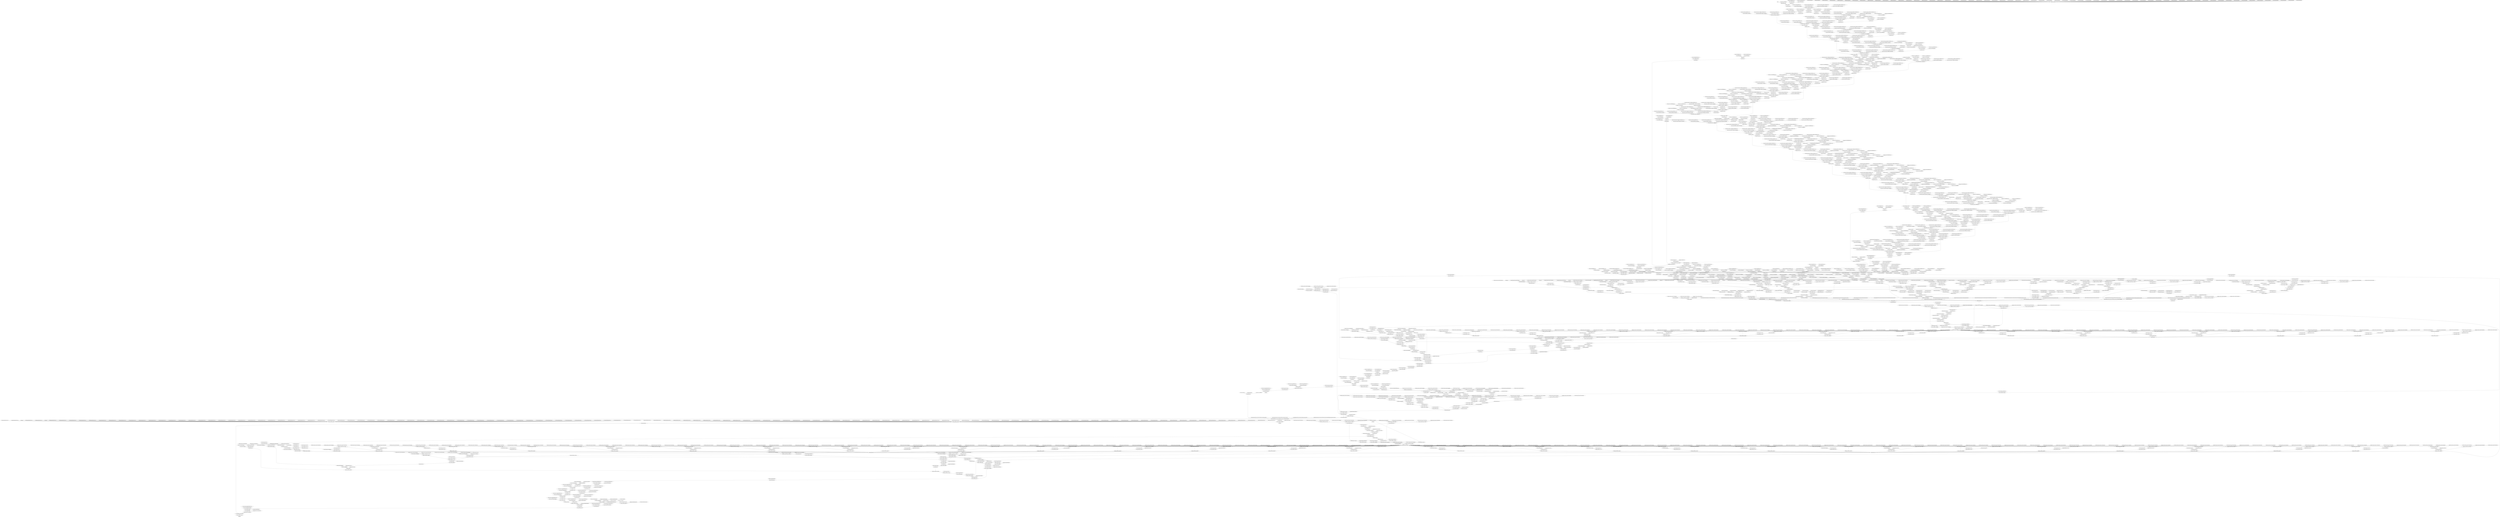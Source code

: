 strict digraph  {
"0 args_0" [id=0, op=Placeholder];
"1 args_0_1" [id=1, op=Placeholder];
"2 maskrcnn/tf.compat.v1.pad/Pad/paddings" [id=2, op=Const];
"3 maskrcnn/tf.compat.v1.pad/Pad" [id=3, op=Pad];
"4 maskrcnn/conv2d/ReadVariableOp/resource" [id=4, op=Placeholder];
"5 maskrcnn/conv2d/ReadVariableOp" [id=5, op=ReadVariableOp];
"6 maskrcnn/conv2d/mul/ReadVariableOp/resource" [id=6, op=Placeholder];
"7 maskrcnn/conv2d/mul/ReadVariableOp" [id=7, op=ReadVariableOp];
"8 maskrcnn/conv2d/mul" [id=8, op=Mul];
"9 maskrcnn/conv2d/Conv2D" [id=9, op=Conv2D];
"10 maskrcnn/tf.identity/Identity" [id=10, op=Identity];
"11 maskrcnn/batch_normalization/ReadVariableOp/resource" [id=11, op=Placeholder];
"12 maskrcnn/batch_normalization/ReadVariableOp" [id=12, op=ReadVariableOp];
"13 maskrcnn/batch_normalization/ReadVariableOp_1/resource" [id=13, op=Placeholder];
"14 maskrcnn/batch_normalization/ReadVariableOp_1" [id=14, op=ReadVariableOp];
"15 maskrcnn/batch_normalization/FusedBatchNormV3/ReadVariableOp/resource" [id=15, op=Placeholder];
"16 maskrcnn/batch_normalization/FusedBatchNormV3/ReadVariableOp" [id=16, op=ReadVariableOp];
"17 maskrcnn/batch_normalization/FusedBatchNormV3/ReadVariableOp_1/resource" [id=17, op=Placeholder];
"18 maskrcnn/batch_normalization/FusedBatchNormV3/ReadVariableOp_1" [id=18, op=ReadVariableOp];
"19 maskrcnn/batch_normalization/FusedBatchNormV3" [id=19, op=FusedBatchNormV3];
"20 maskrcnn/tf.nn.relu/Relu" [id=20, op=Relu];
"21 maskrcnn/max_pooling2d/MaxPool" [id=21, op=MaxPool];
"22 maskrcnn/tf.identity_1/Identity" [id=22, op=Identity];
"23 maskrcnn/conv2d_2/ReadVariableOp/resource" [id=23, op=Placeholder];
"24 maskrcnn/conv2d_2/ReadVariableOp" [id=24, op=ReadVariableOp];
"25 maskrcnn/conv2d_2/mul/ReadVariableOp/resource" [id=25, op=Placeholder];
"26 maskrcnn/conv2d_2/mul/ReadVariableOp" [id=26, op=ReadVariableOp];
"27 maskrcnn/conv2d_2/mul" [id=27, op=Mul];
"28 maskrcnn/conv2d_2/Conv2D" [id=28, op=Conv2D];
"29 maskrcnn/batch_normalization_2/ReadVariableOp/resource" [id=29, op=Placeholder];
"30 maskrcnn/batch_normalization_2/ReadVariableOp" [id=30, op=ReadVariableOp];
"31 maskrcnn/batch_normalization_2/ReadVariableOp_1/resource" [id=31, op=Placeholder];
"32 maskrcnn/batch_normalization_2/ReadVariableOp_1" [id=32, op=ReadVariableOp];
"33 maskrcnn/batch_normalization_2/FusedBatchNormV3/ReadVariableOp/resource" [id=33, op=Placeholder];
"34 maskrcnn/batch_normalization_2/FusedBatchNormV3/ReadVariableOp" [id=34, op=ReadVariableOp];
"35 maskrcnn/batch_normalization_2/FusedBatchNormV3/ReadVariableOp_1/resource" [id=35, op=Placeholder];
"36 maskrcnn/batch_normalization_2/FusedBatchNormV3/ReadVariableOp_1" [id=36, op=ReadVariableOp];
"37 maskrcnn/batch_normalization_2/FusedBatchNormV3" [id=37, op=FusedBatchNormV3];
"38 maskrcnn/tf.nn.relu_1/Relu" [id=38, op=Relu];
"39 maskrcnn/conv2d_3/ReadVariableOp/resource" [id=39, op=Placeholder];
"40 maskrcnn/conv2d_3/ReadVariableOp" [id=40, op=ReadVariableOp];
"41 maskrcnn/conv2d_3/mul/ReadVariableOp/resource" [id=41, op=Placeholder];
"42 maskrcnn/conv2d_3/mul/ReadVariableOp" [id=42, op=ReadVariableOp];
"43 maskrcnn/conv2d_3/mul" [id=43, op=Mul];
"44 maskrcnn/conv2d_3/Conv2D" [id=44, op=Conv2D];
"45 maskrcnn/batch_normalization_3/ReadVariableOp/resource" [id=45, op=Placeholder];
"46 maskrcnn/batch_normalization_3/ReadVariableOp" [id=46, op=ReadVariableOp];
"47 maskrcnn/batch_normalization_3/ReadVariableOp_1/resource" [id=47, op=Placeholder];
"48 maskrcnn/batch_normalization_3/ReadVariableOp_1" [id=48, op=ReadVariableOp];
"49 maskrcnn/batch_normalization_3/FusedBatchNormV3/ReadVariableOp/resource" [id=49, op=Placeholder];
"50 maskrcnn/batch_normalization_3/FusedBatchNormV3/ReadVariableOp" [id=50, op=ReadVariableOp];
"51 maskrcnn/batch_normalization_3/FusedBatchNormV3/ReadVariableOp_1/resource" [id=51, op=Placeholder];
"52 maskrcnn/batch_normalization_3/FusedBatchNormV3/ReadVariableOp_1" [id=52, op=ReadVariableOp];
"53 maskrcnn/batch_normalization_3/FusedBatchNormV3" [id=53, op=FusedBatchNormV3];
"54 maskrcnn/tf.nn.relu_2/Relu" [id=54, op=Relu];
"55 maskrcnn/conv2d_1/ReadVariableOp/resource" [id=55, op=Placeholder];
"56 maskrcnn/conv2d_1/ReadVariableOp" [id=56, op=ReadVariableOp];
"57 maskrcnn/conv2d_1/mul/ReadVariableOp/resource" [id=57, op=Placeholder];
"58 maskrcnn/conv2d_1/mul/ReadVariableOp" [id=58, op=ReadVariableOp];
"59 maskrcnn/conv2d_1/mul" [id=59, op=Mul];
"60 maskrcnn/conv2d_1/Conv2D" [id=60, op=Conv2D];
"61 maskrcnn/conv2d_4/ReadVariableOp/resource" [id=61, op=Placeholder];
"62 maskrcnn/conv2d_4/ReadVariableOp" [id=62, op=ReadVariableOp];
"63 maskrcnn/conv2d_4/mul/ReadVariableOp/resource" [id=63, op=Placeholder];
"64 maskrcnn/conv2d_4/mul/ReadVariableOp" [id=64, op=ReadVariableOp];
"65 maskrcnn/conv2d_4/mul" [id=65, op=Mul];
"66 maskrcnn/conv2d_4/Conv2D" [id=66, op=Conv2D];
"67 maskrcnn/batch_normalization_4/ReadVariableOp/resource" [id=67, op=Placeholder];
"68 maskrcnn/batch_normalization_4/ReadVariableOp" [id=68, op=ReadVariableOp];
"69 maskrcnn/batch_normalization_4/ReadVariableOp_1/resource" [id=69, op=Placeholder];
"70 maskrcnn/batch_normalization_4/ReadVariableOp_1" [id=70, op=ReadVariableOp];
"71 maskrcnn/batch_normalization_4/FusedBatchNormV3/ReadVariableOp/resource" [id=71, op=Placeholder];
"72 maskrcnn/batch_normalization_4/FusedBatchNormV3/ReadVariableOp" [id=72, op=ReadVariableOp];
"73 maskrcnn/batch_normalization_4/FusedBatchNormV3/ReadVariableOp_1/resource" [id=73, op=Placeholder];
"74 maskrcnn/batch_normalization_4/FusedBatchNormV3/ReadVariableOp_1" [id=74, op=ReadVariableOp];
"75 maskrcnn/batch_normalization_4/FusedBatchNormV3" [id=75, op=FusedBatchNormV3];
"76 maskrcnn/batch_normalization_1/ReadVariableOp/resource" [id=76, op=Placeholder];
"77 maskrcnn/batch_normalization_1/ReadVariableOp" [id=77, op=ReadVariableOp];
"78 maskrcnn/batch_normalization_1/ReadVariableOp_1/resource" [id=78, op=Placeholder];
"79 maskrcnn/batch_normalization_1/ReadVariableOp_1" [id=79, op=ReadVariableOp];
"80 maskrcnn/batch_normalization_1/FusedBatchNormV3/ReadVariableOp/resource" [id=80, op=Placeholder];
"81 maskrcnn/batch_normalization_1/FusedBatchNormV3/ReadVariableOp" [id=81, op=ReadVariableOp];
"82 maskrcnn/batch_normalization_1/FusedBatchNormV3/ReadVariableOp_1/resource" [id=82, op=Placeholder];
"83 maskrcnn/batch_normalization_1/FusedBatchNormV3/ReadVariableOp_1" [id=83, op=ReadVariableOp];
"84 maskrcnn/batch_normalization_1/FusedBatchNormV3" [id=84, op=FusedBatchNormV3];
"85 maskrcnn/tf.__operators__.add/AddV2" [id=85, op=AddV2];
"86 maskrcnn/tf.nn.relu_3/Relu" [id=86, op=Relu];
"87 maskrcnn/conv2d_5/ReadVariableOp/resource" [id=87, op=Placeholder];
"88 maskrcnn/conv2d_5/ReadVariableOp" [id=88, op=ReadVariableOp];
"89 maskrcnn/conv2d_5/mul/ReadVariableOp/resource" [id=89, op=Placeholder];
"90 maskrcnn/conv2d_5/mul/ReadVariableOp" [id=90, op=ReadVariableOp];
"91 maskrcnn/conv2d_5/mul" [id=91, op=Mul];
"92 maskrcnn/conv2d_5/Conv2D" [id=92, op=Conv2D];
"93 maskrcnn/batch_normalization_5/ReadVariableOp/resource" [id=93, op=Placeholder];
"94 maskrcnn/batch_normalization_5/ReadVariableOp" [id=94, op=ReadVariableOp];
"95 maskrcnn/batch_normalization_5/ReadVariableOp_1/resource" [id=95, op=Placeholder];
"96 maskrcnn/batch_normalization_5/ReadVariableOp_1" [id=96, op=ReadVariableOp];
"97 maskrcnn/batch_normalization_5/FusedBatchNormV3/ReadVariableOp/resource" [id=97, op=Placeholder];
"98 maskrcnn/batch_normalization_5/FusedBatchNormV3/ReadVariableOp" [id=98, op=ReadVariableOp];
"99 maskrcnn/batch_normalization_5/FusedBatchNormV3/ReadVariableOp_1/resource" [id=99, op=Placeholder];
"100 maskrcnn/batch_normalization_5/FusedBatchNormV3/ReadVariableOp_1" [id=100, op=ReadVariableOp];
"101 maskrcnn/batch_normalization_5/FusedBatchNormV3" [id=101, op=FusedBatchNormV3];
"102 maskrcnn/tf.nn.relu_4/Relu" [id=102, op=Relu];
"103 maskrcnn/conv2d_6/ReadVariableOp/resource" [id=103, op=Placeholder];
"104 maskrcnn/conv2d_6/ReadVariableOp" [id=104, op=ReadVariableOp];
"105 maskrcnn/conv2d_6/mul/ReadVariableOp/resource" [id=105, op=Placeholder];
"106 maskrcnn/conv2d_6/mul/ReadVariableOp" [id=106, op=ReadVariableOp];
"107 maskrcnn/conv2d_6/mul" [id=107, op=Mul];
"108 maskrcnn/conv2d_6/Conv2D" [id=108, op=Conv2D];
"109 maskrcnn/batch_normalization_6/ReadVariableOp/resource" [id=109, op=Placeholder];
"110 maskrcnn/batch_normalization_6/ReadVariableOp" [id=110, op=ReadVariableOp];
"111 maskrcnn/batch_normalization_6/ReadVariableOp_1/resource" [id=111, op=Placeholder];
"112 maskrcnn/batch_normalization_6/ReadVariableOp_1" [id=112, op=ReadVariableOp];
"113 maskrcnn/batch_normalization_6/FusedBatchNormV3/ReadVariableOp/resource" [id=113, op=Placeholder];
"114 maskrcnn/batch_normalization_6/FusedBatchNormV3/ReadVariableOp" [id=114, op=ReadVariableOp];
"115 maskrcnn/batch_normalization_6/FusedBatchNormV3/ReadVariableOp_1/resource" [id=115, op=Placeholder];
"116 maskrcnn/batch_normalization_6/FusedBatchNormV3/ReadVariableOp_1" [id=116, op=ReadVariableOp];
"117 maskrcnn/batch_normalization_6/FusedBatchNormV3" [id=117, op=FusedBatchNormV3];
"118 maskrcnn/tf.nn.relu_5/Relu" [id=118, op=Relu];
"119 maskrcnn/conv2d_7/ReadVariableOp/resource" [id=119, op=Placeholder];
"120 maskrcnn/conv2d_7/ReadVariableOp" [id=120, op=ReadVariableOp];
"121 maskrcnn/conv2d_7/mul/ReadVariableOp/resource" [id=121, op=Placeholder];
"122 maskrcnn/conv2d_7/mul/ReadVariableOp" [id=122, op=ReadVariableOp];
"123 maskrcnn/conv2d_7/mul" [id=123, op=Mul];
"124 maskrcnn/conv2d_7/Conv2D" [id=124, op=Conv2D];
"125 maskrcnn/batch_normalization_7/ReadVariableOp/resource" [id=125, op=Placeholder];
"126 maskrcnn/batch_normalization_7/ReadVariableOp" [id=126, op=ReadVariableOp];
"127 maskrcnn/batch_normalization_7/ReadVariableOp_1/resource" [id=127, op=Placeholder];
"128 maskrcnn/batch_normalization_7/ReadVariableOp_1" [id=128, op=ReadVariableOp];
"129 maskrcnn/batch_normalization_7/FusedBatchNormV3/ReadVariableOp/resource" [id=129, op=Placeholder];
"130 maskrcnn/batch_normalization_7/FusedBatchNormV3/ReadVariableOp" [id=130, op=ReadVariableOp];
"131 maskrcnn/batch_normalization_7/FusedBatchNormV3/ReadVariableOp_1/resource" [id=131, op=Placeholder];
"132 maskrcnn/batch_normalization_7/FusedBatchNormV3/ReadVariableOp_1" [id=132, op=ReadVariableOp];
"133 maskrcnn/batch_normalization_7/FusedBatchNormV3" [id=133, op=FusedBatchNormV3];
"134 maskrcnn/tf.__operators__.add_1/AddV2" [id=134, op=AddV2];
"135 maskrcnn/tf.nn.relu_6/Relu" [id=135, op=Relu];
"136 maskrcnn/conv2d_8/ReadVariableOp/resource" [id=136, op=Placeholder];
"137 maskrcnn/conv2d_8/ReadVariableOp" [id=137, op=ReadVariableOp];
"138 maskrcnn/conv2d_8/mul/ReadVariableOp/resource" [id=138, op=Placeholder];
"139 maskrcnn/conv2d_8/mul/ReadVariableOp" [id=139, op=ReadVariableOp];
"140 maskrcnn/conv2d_8/mul" [id=140, op=Mul];
"141 maskrcnn/conv2d_8/Conv2D" [id=141, op=Conv2D];
"142 maskrcnn/batch_normalization_8/ReadVariableOp/resource" [id=142, op=Placeholder];
"143 maskrcnn/batch_normalization_8/ReadVariableOp" [id=143, op=ReadVariableOp];
"144 maskrcnn/batch_normalization_8/ReadVariableOp_1/resource" [id=144, op=Placeholder];
"145 maskrcnn/batch_normalization_8/ReadVariableOp_1" [id=145, op=ReadVariableOp];
"146 maskrcnn/batch_normalization_8/FusedBatchNormV3/ReadVariableOp/resource" [id=146, op=Placeholder];
"147 maskrcnn/batch_normalization_8/FusedBatchNormV3/ReadVariableOp" [id=147, op=ReadVariableOp];
"148 maskrcnn/batch_normalization_8/FusedBatchNormV3/ReadVariableOp_1/resource" [id=148, op=Placeholder];
"149 maskrcnn/batch_normalization_8/FusedBatchNormV3/ReadVariableOp_1" [id=149, op=ReadVariableOp];
"150 maskrcnn/batch_normalization_8/FusedBatchNormV3" [id=150, op=FusedBatchNormV3];
"151 maskrcnn/tf.nn.relu_7/Relu" [id=151, op=Relu];
"152 maskrcnn/conv2d_9/ReadVariableOp/resource" [id=152, op=Placeholder];
"153 maskrcnn/conv2d_9/ReadVariableOp" [id=153, op=ReadVariableOp];
"154 maskrcnn/conv2d_9/mul/ReadVariableOp/resource" [id=154, op=Placeholder];
"155 maskrcnn/conv2d_9/mul/ReadVariableOp" [id=155, op=ReadVariableOp];
"156 maskrcnn/conv2d_9/mul" [id=156, op=Mul];
"157 maskrcnn/conv2d_9/Conv2D" [id=157, op=Conv2D];
"158 maskrcnn/batch_normalization_9/ReadVariableOp/resource" [id=158, op=Placeholder];
"159 maskrcnn/batch_normalization_9/ReadVariableOp" [id=159, op=ReadVariableOp];
"160 maskrcnn/batch_normalization_9/ReadVariableOp_1/resource" [id=160, op=Placeholder];
"161 maskrcnn/batch_normalization_9/ReadVariableOp_1" [id=161, op=ReadVariableOp];
"162 maskrcnn/batch_normalization_9/FusedBatchNormV3/ReadVariableOp/resource" [id=162, op=Placeholder];
"163 maskrcnn/batch_normalization_9/FusedBatchNormV3/ReadVariableOp" [id=163, op=ReadVariableOp];
"164 maskrcnn/batch_normalization_9/FusedBatchNormV3/ReadVariableOp_1/resource" [id=164, op=Placeholder];
"165 maskrcnn/batch_normalization_9/FusedBatchNormV3/ReadVariableOp_1" [id=165, op=ReadVariableOp];
"166 maskrcnn/batch_normalization_9/FusedBatchNormV3" [id=166, op=FusedBatchNormV3];
"167 maskrcnn/tf.nn.relu_8/Relu" [id=167, op=Relu];
"168 maskrcnn/conv2d_10/ReadVariableOp/resource" [id=168, op=Placeholder];
"169 maskrcnn/conv2d_10/ReadVariableOp" [id=169, op=ReadVariableOp];
"170 maskrcnn/conv2d_10/mul/ReadVariableOp/resource" [id=170, op=Placeholder];
"171 maskrcnn/conv2d_10/mul/ReadVariableOp" [id=171, op=ReadVariableOp];
"172 maskrcnn/conv2d_10/mul" [id=172, op=Mul];
"173 maskrcnn/conv2d_10/Conv2D" [id=173, op=Conv2D];
"174 maskrcnn/batch_normalization_10/ReadVariableOp/resource" [id=174, op=Placeholder];
"175 maskrcnn/batch_normalization_10/ReadVariableOp" [id=175, op=ReadVariableOp];
"176 maskrcnn/batch_normalization_10/ReadVariableOp_1/resource" [id=176, op=Placeholder];
"177 maskrcnn/batch_normalization_10/ReadVariableOp_1" [id=177, op=ReadVariableOp];
"178 maskrcnn/batch_normalization_10/FusedBatchNormV3/ReadVariableOp/resource" [id=178, op=Placeholder];
"179 maskrcnn/batch_normalization_10/FusedBatchNormV3/ReadVariableOp" [id=179, op=ReadVariableOp];
"180 maskrcnn/batch_normalization_10/FusedBatchNormV3/ReadVariableOp_1/resource" [id=180, op=Placeholder];
"181 maskrcnn/batch_normalization_10/FusedBatchNormV3/ReadVariableOp_1" [id=181, op=ReadVariableOp];
"182 maskrcnn/batch_normalization_10/FusedBatchNormV3" [id=182, op=FusedBatchNormV3];
"183 maskrcnn/tf.__operators__.add_2/AddV2" [id=183, op=AddV2];
"184 maskrcnn/tf.nn.relu_9/Relu" [id=184, op=Relu];
"185 maskrcnn/tf.identity_2/Identity" [id=185, op=Identity];
"186 maskrcnn/conv2d_12/ReadVariableOp/resource" [id=186, op=Placeholder];
"187 maskrcnn/conv2d_12/ReadVariableOp" [id=187, op=ReadVariableOp];
"188 maskrcnn/conv2d_12/mul/ReadVariableOp/resource" [id=188, op=Placeholder];
"189 maskrcnn/conv2d_12/mul/ReadVariableOp" [id=189, op=ReadVariableOp];
"190 maskrcnn/conv2d_12/mul" [id=190, op=Mul];
"191 maskrcnn/conv2d_12/Conv2D" [id=191, op=Conv2D];
"192 maskrcnn/batch_normalization_12/ReadVariableOp/resource" [id=192, op=Placeholder];
"193 maskrcnn/batch_normalization_12/ReadVariableOp" [id=193, op=ReadVariableOp];
"194 maskrcnn/batch_normalization_12/ReadVariableOp_1/resource" [id=194, op=Placeholder];
"195 maskrcnn/batch_normalization_12/ReadVariableOp_1" [id=195, op=ReadVariableOp];
"196 maskrcnn/batch_normalization_12/FusedBatchNormV3/ReadVariableOp/resource" [id=196, op=Placeholder];
"197 maskrcnn/batch_normalization_12/FusedBatchNormV3/ReadVariableOp" [id=197, op=ReadVariableOp];
"198 maskrcnn/batch_normalization_12/FusedBatchNormV3/ReadVariableOp_1/resource" [id=198, op=Placeholder];
"199 maskrcnn/batch_normalization_12/FusedBatchNormV3/ReadVariableOp_1" [id=199, op=ReadVariableOp];
"200 maskrcnn/batch_normalization_12/FusedBatchNormV3" [id=200, op=FusedBatchNormV3];
"201 maskrcnn/tf.nn.relu_10/Relu" [id=201, op=Relu];
"202 maskrcnn/tf.compat.v1.pad_2/Pad/paddings" [id=202, op=Const];
"203 maskrcnn/tf.compat.v1.pad_2/Pad" [id=203, op=Pad];
"204 maskrcnn/conv2d_13/ReadVariableOp/resource" [id=204, op=Placeholder];
"205 maskrcnn/conv2d_13/ReadVariableOp" [id=205, op=ReadVariableOp];
"206 maskrcnn/conv2d_13/mul/ReadVariableOp/resource" [id=206, op=Placeholder];
"207 maskrcnn/conv2d_13/mul/ReadVariableOp" [id=207, op=ReadVariableOp];
"208 maskrcnn/conv2d_13/mul" [id=208, op=Mul];
"209 maskrcnn/conv2d_13/Conv2D" [id=209, op=Conv2D];
"210 maskrcnn/batch_normalization_13/ReadVariableOp/resource" [id=210, op=Placeholder];
"211 maskrcnn/batch_normalization_13/ReadVariableOp" [id=211, op=ReadVariableOp];
"212 maskrcnn/batch_normalization_13/ReadVariableOp_1/resource" [id=212, op=Placeholder];
"213 maskrcnn/batch_normalization_13/ReadVariableOp_1" [id=213, op=ReadVariableOp];
"214 maskrcnn/batch_normalization_13/FusedBatchNormV3/ReadVariableOp/resource" [id=214, op=Placeholder];
"215 maskrcnn/batch_normalization_13/FusedBatchNormV3/ReadVariableOp" [id=215, op=ReadVariableOp];
"216 maskrcnn/batch_normalization_13/FusedBatchNormV3/ReadVariableOp_1/resource" [id=216, op=Placeholder];
"217 maskrcnn/batch_normalization_13/FusedBatchNormV3/ReadVariableOp_1" [id=217, op=ReadVariableOp];
"218 maskrcnn/batch_normalization_13/FusedBatchNormV3" [id=218, op=FusedBatchNormV3];
"219 maskrcnn/tf.compat.v1.pad_1/Pad/paddings" [id=219, op=Const];
"220 maskrcnn/tf.compat.v1.pad_1/Pad" [id=220, op=Pad];
"221 maskrcnn/tf.nn.relu_11/Relu" [id=221, op=Relu];
"222 maskrcnn/conv2d_11/ReadVariableOp/resource" [id=222, op=Placeholder];
"223 maskrcnn/conv2d_11/ReadVariableOp" [id=223, op=ReadVariableOp];
"224 maskrcnn/conv2d_11/mul/ReadVariableOp/resource" [id=224, op=Placeholder];
"225 maskrcnn/conv2d_11/mul/ReadVariableOp" [id=225, op=ReadVariableOp];
"226 maskrcnn/conv2d_11/mul" [id=226, op=Mul];
"227 maskrcnn/conv2d_11/Conv2D" [id=227, op=Conv2D];
"228 maskrcnn/conv2d_14/ReadVariableOp/resource" [id=228, op=Placeholder];
"229 maskrcnn/conv2d_14/ReadVariableOp" [id=229, op=ReadVariableOp];
"230 maskrcnn/conv2d_14/mul/ReadVariableOp/resource" [id=230, op=Placeholder];
"231 maskrcnn/conv2d_14/mul/ReadVariableOp" [id=231, op=ReadVariableOp];
"232 maskrcnn/conv2d_14/mul" [id=232, op=Mul];
"233 maskrcnn/conv2d_14/Conv2D" [id=233, op=Conv2D];
"234 maskrcnn/batch_normalization_14/ReadVariableOp/resource" [id=234, op=Placeholder];
"235 maskrcnn/batch_normalization_14/ReadVariableOp" [id=235, op=ReadVariableOp];
"236 maskrcnn/batch_normalization_14/ReadVariableOp_1/resource" [id=236, op=Placeholder];
"237 maskrcnn/batch_normalization_14/ReadVariableOp_1" [id=237, op=ReadVariableOp];
"238 maskrcnn/batch_normalization_14/FusedBatchNormV3/ReadVariableOp/resource" [id=238, op=Placeholder];
"239 maskrcnn/batch_normalization_14/FusedBatchNormV3/ReadVariableOp" [id=239, op=ReadVariableOp];
"240 maskrcnn/batch_normalization_14/FusedBatchNormV3/ReadVariableOp_1/resource" [id=240, op=Placeholder];
"241 maskrcnn/batch_normalization_14/FusedBatchNormV3/ReadVariableOp_1" [id=241, op=ReadVariableOp];
"242 maskrcnn/batch_normalization_14/FusedBatchNormV3" [id=242, op=FusedBatchNormV3];
"243 maskrcnn/batch_normalization_11/ReadVariableOp/resource" [id=243, op=Placeholder];
"244 maskrcnn/batch_normalization_11/ReadVariableOp" [id=244, op=ReadVariableOp];
"245 maskrcnn/batch_normalization_11/ReadVariableOp_1/resource" [id=245, op=Placeholder];
"246 maskrcnn/batch_normalization_11/ReadVariableOp_1" [id=246, op=ReadVariableOp];
"247 maskrcnn/batch_normalization_11/FusedBatchNormV3/ReadVariableOp/resource" [id=247, op=Placeholder];
"248 maskrcnn/batch_normalization_11/FusedBatchNormV3/ReadVariableOp" [id=248, op=ReadVariableOp];
"249 maskrcnn/batch_normalization_11/FusedBatchNormV3/ReadVariableOp_1/resource" [id=249, op=Placeholder];
"250 maskrcnn/batch_normalization_11/FusedBatchNormV3/ReadVariableOp_1" [id=250, op=ReadVariableOp];
"251 maskrcnn/batch_normalization_11/FusedBatchNormV3" [id=251, op=FusedBatchNormV3];
"252 maskrcnn/tf.__operators__.add_3/AddV2" [id=252, op=AddV2];
"253 maskrcnn/tf.nn.relu_12/Relu" [id=253, op=Relu];
"254 maskrcnn/conv2d_15/ReadVariableOp/resource" [id=254, op=Placeholder];
"255 maskrcnn/conv2d_15/ReadVariableOp" [id=255, op=ReadVariableOp];
"256 maskrcnn/conv2d_15/mul/ReadVariableOp/resource" [id=256, op=Placeholder];
"257 maskrcnn/conv2d_15/mul/ReadVariableOp" [id=257, op=ReadVariableOp];
"258 maskrcnn/conv2d_15/mul" [id=258, op=Mul];
"259 maskrcnn/conv2d_15/Conv2D" [id=259, op=Conv2D];
"260 maskrcnn/batch_normalization_15/ReadVariableOp/resource" [id=260, op=Placeholder];
"261 maskrcnn/batch_normalization_15/ReadVariableOp" [id=261, op=ReadVariableOp];
"262 maskrcnn/batch_normalization_15/ReadVariableOp_1/resource" [id=262, op=Placeholder];
"263 maskrcnn/batch_normalization_15/ReadVariableOp_1" [id=263, op=ReadVariableOp];
"264 maskrcnn/batch_normalization_15/FusedBatchNormV3/ReadVariableOp/resource" [id=264, op=Placeholder];
"265 maskrcnn/batch_normalization_15/FusedBatchNormV3/ReadVariableOp" [id=265, op=ReadVariableOp];
"266 maskrcnn/batch_normalization_15/FusedBatchNormV3/ReadVariableOp_1/resource" [id=266, op=Placeholder];
"267 maskrcnn/batch_normalization_15/FusedBatchNormV3/ReadVariableOp_1" [id=267, op=ReadVariableOp];
"268 maskrcnn/batch_normalization_15/FusedBatchNormV3" [id=268, op=FusedBatchNormV3];
"269 maskrcnn/tf.nn.relu_13/Relu" [id=269, op=Relu];
"270 maskrcnn/conv2d_16/ReadVariableOp/resource" [id=270, op=Placeholder];
"271 maskrcnn/conv2d_16/ReadVariableOp" [id=271, op=ReadVariableOp];
"272 maskrcnn/conv2d_16/mul/ReadVariableOp/resource" [id=272, op=Placeholder];
"273 maskrcnn/conv2d_16/mul/ReadVariableOp" [id=273, op=ReadVariableOp];
"274 maskrcnn/conv2d_16/mul" [id=274, op=Mul];
"275 maskrcnn/conv2d_16/Conv2D" [id=275, op=Conv2D];
"276 maskrcnn/batch_normalization_16/ReadVariableOp/resource" [id=276, op=Placeholder];
"277 maskrcnn/batch_normalization_16/ReadVariableOp" [id=277, op=ReadVariableOp];
"278 maskrcnn/batch_normalization_16/ReadVariableOp_1/resource" [id=278, op=Placeholder];
"279 maskrcnn/batch_normalization_16/ReadVariableOp_1" [id=279, op=ReadVariableOp];
"280 maskrcnn/batch_normalization_16/FusedBatchNormV3/ReadVariableOp/resource" [id=280, op=Placeholder];
"281 maskrcnn/batch_normalization_16/FusedBatchNormV3/ReadVariableOp" [id=281, op=ReadVariableOp];
"282 maskrcnn/batch_normalization_16/FusedBatchNormV3/ReadVariableOp_1/resource" [id=282, op=Placeholder];
"283 maskrcnn/batch_normalization_16/FusedBatchNormV3/ReadVariableOp_1" [id=283, op=ReadVariableOp];
"284 maskrcnn/batch_normalization_16/FusedBatchNormV3" [id=284, op=FusedBatchNormV3];
"285 maskrcnn/tf.nn.relu_14/Relu" [id=285, op=Relu];
"286 maskrcnn/conv2d_17/ReadVariableOp/resource" [id=286, op=Placeholder];
"287 maskrcnn/conv2d_17/ReadVariableOp" [id=287, op=ReadVariableOp];
"288 maskrcnn/conv2d_17/mul/ReadVariableOp/resource" [id=288, op=Placeholder];
"289 maskrcnn/conv2d_17/mul/ReadVariableOp" [id=289, op=ReadVariableOp];
"290 maskrcnn/conv2d_17/mul" [id=290, op=Mul];
"291 maskrcnn/conv2d_17/Conv2D" [id=291, op=Conv2D];
"292 maskrcnn/batch_normalization_17/ReadVariableOp/resource" [id=292, op=Placeholder];
"293 maskrcnn/batch_normalization_17/ReadVariableOp" [id=293, op=ReadVariableOp];
"294 maskrcnn/batch_normalization_17/ReadVariableOp_1/resource" [id=294, op=Placeholder];
"295 maskrcnn/batch_normalization_17/ReadVariableOp_1" [id=295, op=ReadVariableOp];
"296 maskrcnn/batch_normalization_17/FusedBatchNormV3/ReadVariableOp/resource" [id=296, op=Placeholder];
"297 maskrcnn/batch_normalization_17/FusedBatchNormV3/ReadVariableOp" [id=297, op=ReadVariableOp];
"298 maskrcnn/batch_normalization_17/FusedBatchNormV3/ReadVariableOp_1/resource" [id=298, op=Placeholder];
"299 maskrcnn/batch_normalization_17/FusedBatchNormV3/ReadVariableOp_1" [id=299, op=ReadVariableOp];
"300 maskrcnn/batch_normalization_17/FusedBatchNormV3" [id=300, op=FusedBatchNormV3];
"301 maskrcnn/tf.__operators__.add_4/AddV2" [id=301, op=AddV2];
"302 maskrcnn/tf.nn.relu_15/Relu" [id=302, op=Relu];
"303 maskrcnn/conv2d_18/ReadVariableOp/resource" [id=303, op=Placeholder];
"304 maskrcnn/conv2d_18/ReadVariableOp" [id=304, op=ReadVariableOp];
"305 maskrcnn/conv2d_18/mul/ReadVariableOp/resource" [id=305, op=Placeholder];
"306 maskrcnn/conv2d_18/mul/ReadVariableOp" [id=306, op=ReadVariableOp];
"307 maskrcnn/conv2d_18/mul" [id=307, op=Mul];
"308 maskrcnn/conv2d_18/Conv2D" [id=308, op=Conv2D];
"309 maskrcnn/batch_normalization_18/ReadVariableOp/resource" [id=309, op=Placeholder];
"310 maskrcnn/batch_normalization_18/ReadVariableOp" [id=310, op=ReadVariableOp];
"311 maskrcnn/batch_normalization_18/ReadVariableOp_1/resource" [id=311, op=Placeholder];
"312 maskrcnn/batch_normalization_18/ReadVariableOp_1" [id=312, op=ReadVariableOp];
"313 maskrcnn/batch_normalization_18/FusedBatchNormV3/ReadVariableOp/resource" [id=313, op=Placeholder];
"314 maskrcnn/batch_normalization_18/FusedBatchNormV3/ReadVariableOp" [id=314, op=ReadVariableOp];
"315 maskrcnn/batch_normalization_18/FusedBatchNormV3/ReadVariableOp_1/resource" [id=315, op=Placeholder];
"316 maskrcnn/batch_normalization_18/FusedBatchNormV3/ReadVariableOp_1" [id=316, op=ReadVariableOp];
"317 maskrcnn/batch_normalization_18/FusedBatchNormV3" [id=317, op=FusedBatchNormV3];
"318 maskrcnn/tf.nn.relu_16/Relu" [id=318, op=Relu];
"319 maskrcnn/conv2d_19/ReadVariableOp/resource" [id=319, op=Placeholder];
"320 maskrcnn/conv2d_19/ReadVariableOp" [id=320, op=ReadVariableOp];
"321 maskrcnn/conv2d_19/mul/ReadVariableOp/resource" [id=321, op=Placeholder];
"322 maskrcnn/conv2d_19/mul/ReadVariableOp" [id=322, op=ReadVariableOp];
"323 maskrcnn/conv2d_19/mul" [id=323, op=Mul];
"324 maskrcnn/conv2d_19/Conv2D" [id=324, op=Conv2D];
"325 maskrcnn/batch_normalization_19/ReadVariableOp/resource" [id=325, op=Placeholder];
"326 maskrcnn/batch_normalization_19/ReadVariableOp" [id=326, op=ReadVariableOp];
"327 maskrcnn/batch_normalization_19/ReadVariableOp_1/resource" [id=327, op=Placeholder];
"328 maskrcnn/batch_normalization_19/ReadVariableOp_1" [id=328, op=ReadVariableOp];
"329 maskrcnn/batch_normalization_19/FusedBatchNormV3/ReadVariableOp/resource" [id=329, op=Placeholder];
"330 maskrcnn/batch_normalization_19/FusedBatchNormV3/ReadVariableOp" [id=330, op=ReadVariableOp];
"331 maskrcnn/batch_normalization_19/FusedBatchNormV3/ReadVariableOp_1/resource" [id=331, op=Placeholder];
"332 maskrcnn/batch_normalization_19/FusedBatchNormV3/ReadVariableOp_1" [id=332, op=ReadVariableOp];
"333 maskrcnn/batch_normalization_19/FusedBatchNormV3" [id=333, op=FusedBatchNormV3];
"334 maskrcnn/tf.nn.relu_17/Relu" [id=334, op=Relu];
"335 maskrcnn/conv2d_20/ReadVariableOp/resource" [id=335, op=Placeholder];
"336 maskrcnn/conv2d_20/ReadVariableOp" [id=336, op=ReadVariableOp];
"337 maskrcnn/conv2d_20/mul/ReadVariableOp/resource" [id=337, op=Placeholder];
"338 maskrcnn/conv2d_20/mul/ReadVariableOp" [id=338, op=ReadVariableOp];
"339 maskrcnn/conv2d_20/mul" [id=339, op=Mul];
"340 maskrcnn/conv2d_20/Conv2D" [id=340, op=Conv2D];
"341 maskrcnn/batch_normalization_20/ReadVariableOp/resource" [id=341, op=Placeholder];
"342 maskrcnn/batch_normalization_20/ReadVariableOp" [id=342, op=ReadVariableOp];
"343 maskrcnn/batch_normalization_20/ReadVariableOp_1/resource" [id=343, op=Placeholder];
"344 maskrcnn/batch_normalization_20/ReadVariableOp_1" [id=344, op=ReadVariableOp];
"345 maskrcnn/batch_normalization_20/FusedBatchNormV3/ReadVariableOp/resource" [id=345, op=Placeholder];
"346 maskrcnn/batch_normalization_20/FusedBatchNormV3/ReadVariableOp" [id=346, op=ReadVariableOp];
"347 maskrcnn/batch_normalization_20/FusedBatchNormV3/ReadVariableOp_1/resource" [id=347, op=Placeholder];
"348 maskrcnn/batch_normalization_20/FusedBatchNormV3/ReadVariableOp_1" [id=348, op=ReadVariableOp];
"349 maskrcnn/batch_normalization_20/FusedBatchNormV3" [id=349, op=FusedBatchNormV3];
"350 maskrcnn/tf.__operators__.add_5/AddV2" [id=350, op=AddV2];
"351 maskrcnn/tf.nn.relu_18/Relu" [id=351, op=Relu];
"352 maskrcnn/conv2d_21/ReadVariableOp/resource" [id=352, op=Placeholder];
"353 maskrcnn/conv2d_21/ReadVariableOp" [id=353, op=ReadVariableOp];
"354 maskrcnn/conv2d_21/mul/ReadVariableOp/resource" [id=354, op=Placeholder];
"355 maskrcnn/conv2d_21/mul/ReadVariableOp" [id=355, op=ReadVariableOp];
"356 maskrcnn/conv2d_21/mul" [id=356, op=Mul];
"357 maskrcnn/conv2d_21/Conv2D" [id=357, op=Conv2D];
"358 maskrcnn/batch_normalization_21/ReadVariableOp/resource" [id=358, op=Placeholder];
"359 maskrcnn/batch_normalization_21/ReadVariableOp" [id=359, op=ReadVariableOp];
"360 maskrcnn/batch_normalization_21/ReadVariableOp_1/resource" [id=360, op=Placeholder];
"361 maskrcnn/batch_normalization_21/ReadVariableOp_1" [id=361, op=ReadVariableOp];
"362 maskrcnn/batch_normalization_21/FusedBatchNormV3/ReadVariableOp/resource" [id=362, op=Placeholder];
"363 maskrcnn/batch_normalization_21/FusedBatchNormV3/ReadVariableOp" [id=363, op=ReadVariableOp];
"364 maskrcnn/batch_normalization_21/FusedBatchNormV3/ReadVariableOp_1/resource" [id=364, op=Placeholder];
"365 maskrcnn/batch_normalization_21/FusedBatchNormV3/ReadVariableOp_1" [id=365, op=ReadVariableOp];
"366 maskrcnn/batch_normalization_21/FusedBatchNormV3" [id=366, op=FusedBatchNormV3];
"367 maskrcnn/tf.nn.relu_19/Relu" [id=367, op=Relu];
"368 maskrcnn/conv2d_22/ReadVariableOp/resource" [id=368, op=Placeholder];
"369 maskrcnn/conv2d_22/ReadVariableOp" [id=369, op=ReadVariableOp];
"370 maskrcnn/conv2d_22/mul/ReadVariableOp/resource" [id=370, op=Placeholder];
"371 maskrcnn/conv2d_22/mul/ReadVariableOp" [id=371, op=ReadVariableOp];
"372 maskrcnn/conv2d_22/mul" [id=372, op=Mul];
"373 maskrcnn/conv2d_22/Conv2D" [id=373, op=Conv2D];
"374 maskrcnn/batch_normalization_22/ReadVariableOp/resource" [id=374, op=Placeholder];
"375 maskrcnn/batch_normalization_22/ReadVariableOp" [id=375, op=ReadVariableOp];
"376 maskrcnn/batch_normalization_22/ReadVariableOp_1/resource" [id=376, op=Placeholder];
"377 maskrcnn/batch_normalization_22/ReadVariableOp_1" [id=377, op=ReadVariableOp];
"378 maskrcnn/batch_normalization_22/FusedBatchNormV3/ReadVariableOp/resource" [id=378, op=Placeholder];
"379 maskrcnn/batch_normalization_22/FusedBatchNormV3/ReadVariableOp" [id=379, op=ReadVariableOp];
"380 maskrcnn/batch_normalization_22/FusedBatchNormV3/ReadVariableOp_1/resource" [id=380, op=Placeholder];
"381 maskrcnn/batch_normalization_22/FusedBatchNormV3/ReadVariableOp_1" [id=381, op=ReadVariableOp];
"382 maskrcnn/batch_normalization_22/FusedBatchNormV3" [id=382, op=FusedBatchNormV3];
"383 maskrcnn/tf.nn.relu_20/Relu" [id=383, op=Relu];
"384 maskrcnn/conv2d_23/ReadVariableOp/resource" [id=384, op=Placeholder];
"385 maskrcnn/conv2d_23/ReadVariableOp" [id=385, op=ReadVariableOp];
"386 maskrcnn/conv2d_23/mul/ReadVariableOp/resource" [id=386, op=Placeholder];
"387 maskrcnn/conv2d_23/mul/ReadVariableOp" [id=387, op=ReadVariableOp];
"388 maskrcnn/conv2d_23/mul" [id=388, op=Mul];
"389 maskrcnn/conv2d_23/Conv2D" [id=389, op=Conv2D];
"390 maskrcnn/batch_normalization_23/ReadVariableOp/resource" [id=390, op=Placeholder];
"391 maskrcnn/batch_normalization_23/ReadVariableOp" [id=391, op=ReadVariableOp];
"392 maskrcnn/batch_normalization_23/ReadVariableOp_1/resource" [id=392, op=Placeholder];
"393 maskrcnn/batch_normalization_23/ReadVariableOp_1" [id=393, op=ReadVariableOp];
"394 maskrcnn/batch_normalization_23/FusedBatchNormV3/ReadVariableOp/resource" [id=394, op=Placeholder];
"395 maskrcnn/batch_normalization_23/FusedBatchNormV3/ReadVariableOp" [id=395, op=ReadVariableOp];
"396 maskrcnn/batch_normalization_23/FusedBatchNormV3/ReadVariableOp_1/resource" [id=396, op=Placeholder];
"397 maskrcnn/batch_normalization_23/FusedBatchNormV3/ReadVariableOp_1" [id=397, op=ReadVariableOp];
"398 maskrcnn/batch_normalization_23/FusedBatchNormV3" [id=398, op=FusedBatchNormV3];
"399 maskrcnn/tf.__operators__.add_6/AddV2" [id=399, op=AddV2];
"400 maskrcnn/tf.nn.relu_21/Relu" [id=400, op=Relu];
"401 maskrcnn/tf.identity_3/Identity" [id=401, op=Identity];
"402 maskrcnn/conv2d_25/ReadVariableOp/resource" [id=402, op=Placeholder];
"403 maskrcnn/conv2d_25/ReadVariableOp" [id=403, op=ReadVariableOp];
"404 maskrcnn/conv2d_25/mul/ReadVariableOp/resource" [id=404, op=Placeholder];
"405 maskrcnn/conv2d_25/mul/ReadVariableOp" [id=405, op=ReadVariableOp];
"406 maskrcnn/conv2d_25/mul" [id=406, op=Mul];
"407 maskrcnn/conv2d_25/Conv2D" [id=407, op=Conv2D];
"408 maskrcnn/batch_normalization_25/ReadVariableOp/resource" [id=408, op=Placeholder];
"409 maskrcnn/batch_normalization_25/ReadVariableOp" [id=409, op=ReadVariableOp];
"410 maskrcnn/batch_normalization_25/ReadVariableOp_1/resource" [id=410, op=Placeholder];
"411 maskrcnn/batch_normalization_25/ReadVariableOp_1" [id=411, op=ReadVariableOp];
"412 maskrcnn/batch_normalization_25/FusedBatchNormV3/ReadVariableOp/resource" [id=412, op=Placeholder];
"413 maskrcnn/batch_normalization_25/FusedBatchNormV3/ReadVariableOp" [id=413, op=ReadVariableOp];
"414 maskrcnn/batch_normalization_25/FusedBatchNormV3/ReadVariableOp_1/resource" [id=414, op=Placeholder];
"415 maskrcnn/batch_normalization_25/FusedBatchNormV3/ReadVariableOp_1" [id=415, op=ReadVariableOp];
"416 maskrcnn/batch_normalization_25/FusedBatchNormV3" [id=416, op=FusedBatchNormV3];
"417 maskrcnn/tf.nn.relu_22/Relu" [id=417, op=Relu];
"418 maskrcnn/tf.compat.v1.pad_4/Pad/paddings" [id=418, op=Const];
"419 maskrcnn/tf.compat.v1.pad_4/Pad" [id=419, op=Pad];
"420 maskrcnn/conv2d_26/ReadVariableOp/resource" [id=420, op=Placeholder];
"421 maskrcnn/conv2d_26/ReadVariableOp" [id=421, op=ReadVariableOp];
"422 maskrcnn/conv2d_26/mul/ReadVariableOp/resource" [id=422, op=Placeholder];
"423 maskrcnn/conv2d_26/mul/ReadVariableOp" [id=423, op=ReadVariableOp];
"424 maskrcnn/conv2d_26/mul" [id=424, op=Mul];
"425 maskrcnn/conv2d_26/Conv2D" [id=425, op=Conv2D];
"426 maskrcnn/batch_normalization_26/ReadVariableOp/resource" [id=426, op=Placeholder];
"427 maskrcnn/batch_normalization_26/ReadVariableOp" [id=427, op=ReadVariableOp];
"428 maskrcnn/batch_normalization_26/ReadVariableOp_1/resource" [id=428, op=Placeholder];
"429 maskrcnn/batch_normalization_26/ReadVariableOp_1" [id=429, op=ReadVariableOp];
"430 maskrcnn/batch_normalization_26/FusedBatchNormV3/ReadVariableOp/resource" [id=430, op=Placeholder];
"431 maskrcnn/batch_normalization_26/FusedBatchNormV3/ReadVariableOp" [id=431, op=ReadVariableOp];
"432 maskrcnn/batch_normalization_26/FusedBatchNormV3/ReadVariableOp_1/resource" [id=432, op=Placeholder];
"433 maskrcnn/batch_normalization_26/FusedBatchNormV3/ReadVariableOp_1" [id=433, op=ReadVariableOp];
"434 maskrcnn/batch_normalization_26/FusedBatchNormV3" [id=434, op=FusedBatchNormV3];
"435 maskrcnn/tf.compat.v1.pad_3/Pad/paddings" [id=435, op=Const];
"436 maskrcnn/tf.compat.v1.pad_3/Pad" [id=436, op=Pad];
"437 maskrcnn/tf.nn.relu_23/Relu" [id=437, op=Relu];
"438 maskrcnn/conv2d_24/ReadVariableOp/resource" [id=438, op=Placeholder];
"439 maskrcnn/conv2d_24/ReadVariableOp" [id=439, op=ReadVariableOp];
"440 maskrcnn/conv2d_24/mul/ReadVariableOp/resource" [id=440, op=Placeholder];
"441 maskrcnn/conv2d_24/mul/ReadVariableOp" [id=441, op=ReadVariableOp];
"442 maskrcnn/conv2d_24/mul" [id=442, op=Mul];
"443 maskrcnn/conv2d_24/Conv2D" [id=443, op=Conv2D];
"444 maskrcnn/conv2d_27/ReadVariableOp/resource" [id=444, op=Placeholder];
"445 maskrcnn/conv2d_27/ReadVariableOp" [id=445, op=ReadVariableOp];
"446 maskrcnn/conv2d_27/mul/ReadVariableOp/resource" [id=446, op=Placeholder];
"447 maskrcnn/conv2d_27/mul/ReadVariableOp" [id=447, op=ReadVariableOp];
"448 maskrcnn/conv2d_27/mul" [id=448, op=Mul];
"449 maskrcnn/conv2d_27/Conv2D" [id=449, op=Conv2D];
"450 maskrcnn/batch_normalization_27/ReadVariableOp/resource" [id=450, op=Placeholder];
"451 maskrcnn/batch_normalization_27/ReadVariableOp" [id=451, op=ReadVariableOp];
"452 maskrcnn/batch_normalization_27/ReadVariableOp_1/resource" [id=452, op=Placeholder];
"453 maskrcnn/batch_normalization_27/ReadVariableOp_1" [id=453, op=ReadVariableOp];
"454 maskrcnn/batch_normalization_27/FusedBatchNormV3/ReadVariableOp/resource" [id=454, op=Placeholder];
"455 maskrcnn/batch_normalization_27/FusedBatchNormV3/ReadVariableOp" [id=455, op=ReadVariableOp];
"456 maskrcnn/batch_normalization_27/FusedBatchNormV3/ReadVariableOp_1/resource" [id=456, op=Placeholder];
"457 maskrcnn/batch_normalization_27/FusedBatchNormV3/ReadVariableOp_1" [id=457, op=ReadVariableOp];
"458 maskrcnn/batch_normalization_27/FusedBatchNormV3" [id=458, op=FusedBatchNormV3];
"459 maskrcnn/batch_normalization_24/ReadVariableOp/resource" [id=459, op=Placeholder];
"460 maskrcnn/batch_normalization_24/ReadVariableOp" [id=460, op=ReadVariableOp];
"461 maskrcnn/batch_normalization_24/ReadVariableOp_1/resource" [id=461, op=Placeholder];
"462 maskrcnn/batch_normalization_24/ReadVariableOp_1" [id=462, op=ReadVariableOp];
"463 maskrcnn/batch_normalization_24/FusedBatchNormV3/ReadVariableOp/resource" [id=463, op=Placeholder];
"464 maskrcnn/batch_normalization_24/FusedBatchNormV3/ReadVariableOp" [id=464, op=ReadVariableOp];
"465 maskrcnn/batch_normalization_24/FusedBatchNormV3/ReadVariableOp_1/resource" [id=465, op=Placeholder];
"466 maskrcnn/batch_normalization_24/FusedBatchNormV3/ReadVariableOp_1" [id=466, op=ReadVariableOp];
"467 maskrcnn/batch_normalization_24/FusedBatchNormV3" [id=467, op=FusedBatchNormV3];
"468 maskrcnn/tf.__operators__.add_7/AddV2" [id=468, op=AddV2];
"469 maskrcnn/tf.nn.relu_24/Relu" [id=469, op=Relu];
"470 maskrcnn/conv2d_28/ReadVariableOp/resource" [id=470, op=Placeholder];
"471 maskrcnn/conv2d_28/ReadVariableOp" [id=471, op=ReadVariableOp];
"472 maskrcnn/conv2d_28/mul/ReadVariableOp/resource" [id=472, op=Placeholder];
"473 maskrcnn/conv2d_28/mul/ReadVariableOp" [id=473, op=ReadVariableOp];
"474 maskrcnn/conv2d_28/mul" [id=474, op=Mul];
"475 maskrcnn/conv2d_28/Conv2D" [id=475, op=Conv2D];
"476 maskrcnn/batch_normalization_28/ReadVariableOp/resource" [id=476, op=Placeholder];
"477 maskrcnn/batch_normalization_28/ReadVariableOp" [id=477, op=ReadVariableOp];
"478 maskrcnn/batch_normalization_28/ReadVariableOp_1/resource" [id=478, op=Placeholder];
"479 maskrcnn/batch_normalization_28/ReadVariableOp_1" [id=479, op=ReadVariableOp];
"480 maskrcnn/batch_normalization_28/FusedBatchNormV3/ReadVariableOp/resource" [id=480, op=Placeholder];
"481 maskrcnn/batch_normalization_28/FusedBatchNormV3/ReadVariableOp" [id=481, op=ReadVariableOp];
"482 maskrcnn/batch_normalization_28/FusedBatchNormV3/ReadVariableOp_1/resource" [id=482, op=Placeholder];
"483 maskrcnn/batch_normalization_28/FusedBatchNormV3/ReadVariableOp_1" [id=483, op=ReadVariableOp];
"484 maskrcnn/batch_normalization_28/FusedBatchNormV3" [id=484, op=FusedBatchNormV3];
"485 maskrcnn/tf.nn.relu_25/Relu" [id=485, op=Relu];
"486 maskrcnn/conv2d_29/ReadVariableOp/resource" [id=486, op=Placeholder];
"487 maskrcnn/conv2d_29/ReadVariableOp" [id=487, op=ReadVariableOp];
"488 maskrcnn/conv2d_29/mul/ReadVariableOp/resource" [id=488, op=Placeholder];
"489 maskrcnn/conv2d_29/mul/ReadVariableOp" [id=489, op=ReadVariableOp];
"490 maskrcnn/conv2d_29/mul" [id=490, op=Mul];
"491 maskrcnn/conv2d_29/Conv2D" [id=491, op=Conv2D];
"492 maskrcnn/batch_normalization_29/ReadVariableOp/resource" [id=492, op=Placeholder];
"493 maskrcnn/batch_normalization_29/ReadVariableOp" [id=493, op=ReadVariableOp];
"494 maskrcnn/batch_normalization_29/ReadVariableOp_1/resource" [id=494, op=Placeholder];
"495 maskrcnn/batch_normalization_29/ReadVariableOp_1" [id=495, op=ReadVariableOp];
"496 maskrcnn/batch_normalization_29/FusedBatchNormV3/ReadVariableOp/resource" [id=496, op=Placeholder];
"497 maskrcnn/batch_normalization_29/FusedBatchNormV3/ReadVariableOp" [id=497, op=ReadVariableOp];
"498 maskrcnn/batch_normalization_29/FusedBatchNormV3/ReadVariableOp_1/resource" [id=498, op=Placeholder];
"499 maskrcnn/batch_normalization_29/FusedBatchNormV3/ReadVariableOp_1" [id=499, op=ReadVariableOp];
"500 maskrcnn/batch_normalization_29/FusedBatchNormV3" [id=500, op=FusedBatchNormV3];
"501 maskrcnn/tf.nn.relu_26/Relu" [id=501, op=Relu];
"502 maskrcnn/conv2d_30/ReadVariableOp/resource" [id=502, op=Placeholder];
"503 maskrcnn/conv2d_30/ReadVariableOp" [id=503, op=ReadVariableOp];
"504 maskrcnn/conv2d_30/mul/ReadVariableOp/resource" [id=504, op=Placeholder];
"505 maskrcnn/conv2d_30/mul/ReadVariableOp" [id=505, op=ReadVariableOp];
"506 maskrcnn/conv2d_30/mul" [id=506, op=Mul];
"507 maskrcnn/conv2d_30/Conv2D" [id=507, op=Conv2D];
"508 maskrcnn/batch_normalization_30/ReadVariableOp/resource" [id=508, op=Placeholder];
"509 maskrcnn/batch_normalization_30/ReadVariableOp" [id=509, op=ReadVariableOp];
"510 maskrcnn/batch_normalization_30/ReadVariableOp_1/resource" [id=510, op=Placeholder];
"511 maskrcnn/batch_normalization_30/ReadVariableOp_1" [id=511, op=ReadVariableOp];
"512 maskrcnn/batch_normalization_30/FusedBatchNormV3/ReadVariableOp/resource" [id=512, op=Placeholder];
"513 maskrcnn/batch_normalization_30/FusedBatchNormV3/ReadVariableOp" [id=513, op=ReadVariableOp];
"514 maskrcnn/batch_normalization_30/FusedBatchNormV3/ReadVariableOp_1/resource" [id=514, op=Placeholder];
"515 maskrcnn/batch_normalization_30/FusedBatchNormV3/ReadVariableOp_1" [id=515, op=ReadVariableOp];
"516 maskrcnn/batch_normalization_30/FusedBatchNormV3" [id=516, op=FusedBatchNormV3];
"517 maskrcnn/tf.__operators__.add_8/AddV2" [id=517, op=AddV2];
"518 maskrcnn/tf.nn.relu_27/Relu" [id=518, op=Relu];
"519 maskrcnn/conv2d_31/ReadVariableOp/resource" [id=519, op=Placeholder];
"520 maskrcnn/conv2d_31/ReadVariableOp" [id=520, op=ReadVariableOp];
"521 maskrcnn/conv2d_31/mul/ReadVariableOp/resource" [id=521, op=Placeholder];
"522 maskrcnn/conv2d_31/mul/ReadVariableOp" [id=522, op=ReadVariableOp];
"523 maskrcnn/conv2d_31/mul" [id=523, op=Mul];
"524 maskrcnn/conv2d_31/Conv2D" [id=524, op=Conv2D];
"525 maskrcnn/batch_normalization_31/ReadVariableOp/resource" [id=525, op=Placeholder];
"526 maskrcnn/batch_normalization_31/ReadVariableOp" [id=526, op=ReadVariableOp];
"527 maskrcnn/batch_normalization_31/ReadVariableOp_1/resource" [id=527, op=Placeholder];
"528 maskrcnn/batch_normalization_31/ReadVariableOp_1" [id=528, op=ReadVariableOp];
"529 maskrcnn/batch_normalization_31/FusedBatchNormV3/ReadVariableOp/resource" [id=529, op=Placeholder];
"530 maskrcnn/batch_normalization_31/FusedBatchNormV3/ReadVariableOp" [id=530, op=ReadVariableOp];
"531 maskrcnn/batch_normalization_31/FusedBatchNormV3/ReadVariableOp_1/resource" [id=531, op=Placeholder];
"532 maskrcnn/batch_normalization_31/FusedBatchNormV3/ReadVariableOp_1" [id=532, op=ReadVariableOp];
"533 maskrcnn/batch_normalization_31/FusedBatchNormV3" [id=533, op=FusedBatchNormV3];
"534 maskrcnn/tf.nn.relu_28/Relu" [id=534, op=Relu];
"535 maskrcnn/conv2d_32/ReadVariableOp/resource" [id=535, op=Placeholder];
"536 maskrcnn/conv2d_32/ReadVariableOp" [id=536, op=ReadVariableOp];
"537 maskrcnn/conv2d_32/mul/ReadVariableOp/resource" [id=537, op=Placeholder];
"538 maskrcnn/conv2d_32/mul/ReadVariableOp" [id=538, op=ReadVariableOp];
"539 maskrcnn/conv2d_32/mul" [id=539, op=Mul];
"540 maskrcnn/conv2d_32/Conv2D" [id=540, op=Conv2D];
"541 maskrcnn/batch_normalization_32/ReadVariableOp/resource" [id=541, op=Placeholder];
"542 maskrcnn/batch_normalization_32/ReadVariableOp" [id=542, op=ReadVariableOp];
"543 maskrcnn/batch_normalization_32/ReadVariableOp_1/resource" [id=543, op=Placeholder];
"544 maskrcnn/batch_normalization_32/ReadVariableOp_1" [id=544, op=ReadVariableOp];
"545 maskrcnn/batch_normalization_32/FusedBatchNormV3/ReadVariableOp/resource" [id=545, op=Placeholder];
"546 maskrcnn/batch_normalization_32/FusedBatchNormV3/ReadVariableOp" [id=546, op=ReadVariableOp];
"547 maskrcnn/batch_normalization_32/FusedBatchNormV3/ReadVariableOp_1/resource" [id=547, op=Placeholder];
"548 maskrcnn/batch_normalization_32/FusedBatchNormV3/ReadVariableOp_1" [id=548, op=ReadVariableOp];
"549 maskrcnn/batch_normalization_32/FusedBatchNormV3" [id=549, op=FusedBatchNormV3];
"550 maskrcnn/tf.nn.relu_29/Relu" [id=550, op=Relu];
"551 maskrcnn/conv2d_33/ReadVariableOp/resource" [id=551, op=Placeholder];
"552 maskrcnn/conv2d_33/ReadVariableOp" [id=552, op=ReadVariableOp];
"553 maskrcnn/conv2d_33/mul/ReadVariableOp/resource" [id=553, op=Placeholder];
"554 maskrcnn/conv2d_33/mul/ReadVariableOp" [id=554, op=ReadVariableOp];
"555 maskrcnn/conv2d_33/mul" [id=555, op=Mul];
"556 maskrcnn/conv2d_33/Conv2D" [id=556, op=Conv2D];
"557 maskrcnn/batch_normalization_33/ReadVariableOp/resource" [id=557, op=Placeholder];
"558 maskrcnn/batch_normalization_33/ReadVariableOp" [id=558, op=ReadVariableOp];
"559 maskrcnn/batch_normalization_33/ReadVariableOp_1/resource" [id=559, op=Placeholder];
"560 maskrcnn/batch_normalization_33/ReadVariableOp_1" [id=560, op=ReadVariableOp];
"561 maskrcnn/batch_normalization_33/FusedBatchNormV3/ReadVariableOp/resource" [id=561, op=Placeholder];
"562 maskrcnn/batch_normalization_33/FusedBatchNormV3/ReadVariableOp" [id=562, op=ReadVariableOp];
"563 maskrcnn/batch_normalization_33/FusedBatchNormV3/ReadVariableOp_1/resource" [id=563, op=Placeholder];
"564 maskrcnn/batch_normalization_33/FusedBatchNormV3/ReadVariableOp_1" [id=564, op=ReadVariableOp];
"565 maskrcnn/batch_normalization_33/FusedBatchNormV3" [id=565, op=FusedBatchNormV3];
"566 maskrcnn/tf.__operators__.add_9/AddV2" [id=566, op=AddV2];
"567 maskrcnn/tf.nn.relu_30/Relu" [id=567, op=Relu];
"568 maskrcnn/conv2d_34/ReadVariableOp/resource" [id=568, op=Placeholder];
"569 maskrcnn/conv2d_34/ReadVariableOp" [id=569, op=ReadVariableOp];
"570 maskrcnn/conv2d_34/mul/ReadVariableOp/resource" [id=570, op=Placeholder];
"571 maskrcnn/conv2d_34/mul/ReadVariableOp" [id=571, op=ReadVariableOp];
"572 maskrcnn/conv2d_34/mul" [id=572, op=Mul];
"573 maskrcnn/conv2d_34/Conv2D" [id=573, op=Conv2D];
"574 maskrcnn/batch_normalization_34/ReadVariableOp/resource" [id=574, op=Placeholder];
"575 maskrcnn/batch_normalization_34/ReadVariableOp" [id=575, op=ReadVariableOp];
"576 maskrcnn/batch_normalization_34/ReadVariableOp_1/resource" [id=576, op=Placeholder];
"577 maskrcnn/batch_normalization_34/ReadVariableOp_1" [id=577, op=ReadVariableOp];
"578 maskrcnn/batch_normalization_34/FusedBatchNormV3/ReadVariableOp/resource" [id=578, op=Placeholder];
"579 maskrcnn/batch_normalization_34/FusedBatchNormV3/ReadVariableOp" [id=579, op=ReadVariableOp];
"580 maskrcnn/batch_normalization_34/FusedBatchNormV3/ReadVariableOp_1/resource" [id=580, op=Placeholder];
"581 maskrcnn/batch_normalization_34/FusedBatchNormV3/ReadVariableOp_1" [id=581, op=ReadVariableOp];
"582 maskrcnn/batch_normalization_34/FusedBatchNormV3" [id=582, op=FusedBatchNormV3];
"583 maskrcnn/tf.nn.relu_31/Relu" [id=583, op=Relu];
"584 maskrcnn/conv2d_35/ReadVariableOp/resource" [id=584, op=Placeholder];
"585 maskrcnn/conv2d_35/ReadVariableOp" [id=585, op=ReadVariableOp];
"586 maskrcnn/conv2d_35/mul/ReadVariableOp/resource" [id=586, op=Placeholder];
"587 maskrcnn/conv2d_35/mul/ReadVariableOp" [id=587, op=ReadVariableOp];
"588 maskrcnn/conv2d_35/mul" [id=588, op=Mul];
"589 maskrcnn/conv2d_35/Conv2D" [id=589, op=Conv2D];
"590 maskrcnn/batch_normalization_35/ReadVariableOp/resource" [id=590, op=Placeholder];
"591 maskrcnn/batch_normalization_35/ReadVariableOp" [id=591, op=ReadVariableOp];
"592 maskrcnn/batch_normalization_35/ReadVariableOp_1/resource" [id=592, op=Placeholder];
"593 maskrcnn/batch_normalization_35/ReadVariableOp_1" [id=593, op=ReadVariableOp];
"594 maskrcnn/batch_normalization_35/FusedBatchNormV3/ReadVariableOp/resource" [id=594, op=Placeholder];
"595 maskrcnn/batch_normalization_35/FusedBatchNormV3/ReadVariableOp" [id=595, op=ReadVariableOp];
"596 maskrcnn/batch_normalization_35/FusedBatchNormV3/ReadVariableOp_1/resource" [id=596, op=Placeholder];
"597 maskrcnn/batch_normalization_35/FusedBatchNormV3/ReadVariableOp_1" [id=597, op=ReadVariableOp];
"598 maskrcnn/batch_normalization_35/FusedBatchNormV3" [id=598, op=FusedBatchNormV3];
"599 maskrcnn/tf.nn.relu_32/Relu" [id=599, op=Relu];
"600 maskrcnn/conv2d_36/ReadVariableOp/resource" [id=600, op=Placeholder];
"601 maskrcnn/conv2d_36/ReadVariableOp" [id=601, op=ReadVariableOp];
"602 maskrcnn/conv2d_36/mul/ReadVariableOp/resource" [id=602, op=Placeholder];
"603 maskrcnn/conv2d_36/mul/ReadVariableOp" [id=603, op=ReadVariableOp];
"604 maskrcnn/conv2d_36/mul" [id=604, op=Mul];
"605 maskrcnn/conv2d_36/Conv2D" [id=605, op=Conv2D];
"606 maskrcnn/batch_normalization_36/ReadVariableOp/resource" [id=606, op=Placeholder];
"607 maskrcnn/batch_normalization_36/ReadVariableOp" [id=607, op=ReadVariableOp];
"608 maskrcnn/batch_normalization_36/ReadVariableOp_1/resource" [id=608, op=Placeholder];
"609 maskrcnn/batch_normalization_36/ReadVariableOp_1" [id=609, op=ReadVariableOp];
"610 maskrcnn/batch_normalization_36/FusedBatchNormV3/ReadVariableOp/resource" [id=610, op=Placeholder];
"611 maskrcnn/batch_normalization_36/FusedBatchNormV3/ReadVariableOp" [id=611, op=ReadVariableOp];
"612 maskrcnn/batch_normalization_36/FusedBatchNormV3/ReadVariableOp_1/resource" [id=612, op=Placeholder];
"613 maskrcnn/batch_normalization_36/FusedBatchNormV3/ReadVariableOp_1" [id=613, op=ReadVariableOp];
"614 maskrcnn/batch_normalization_36/FusedBatchNormV3" [id=614, op=FusedBatchNormV3];
"615 maskrcnn/tf.__operators__.add_10/AddV2" [id=615, op=AddV2];
"616 maskrcnn/tf.nn.relu_33/Relu" [id=616, op=Relu];
"617 maskrcnn/conv2d_37/ReadVariableOp/resource" [id=617, op=Placeholder];
"618 maskrcnn/conv2d_37/ReadVariableOp" [id=618, op=ReadVariableOp];
"619 maskrcnn/conv2d_37/mul/ReadVariableOp/resource" [id=619, op=Placeholder];
"620 maskrcnn/conv2d_37/mul/ReadVariableOp" [id=620, op=ReadVariableOp];
"621 maskrcnn/conv2d_37/mul" [id=621, op=Mul];
"622 maskrcnn/conv2d_37/Conv2D" [id=622, op=Conv2D];
"623 maskrcnn/batch_normalization_37/ReadVariableOp/resource" [id=623, op=Placeholder];
"624 maskrcnn/batch_normalization_37/ReadVariableOp" [id=624, op=ReadVariableOp];
"625 maskrcnn/batch_normalization_37/ReadVariableOp_1/resource" [id=625, op=Placeholder];
"626 maskrcnn/batch_normalization_37/ReadVariableOp_1" [id=626, op=ReadVariableOp];
"627 maskrcnn/batch_normalization_37/FusedBatchNormV3/ReadVariableOp/resource" [id=627, op=Placeholder];
"628 maskrcnn/batch_normalization_37/FusedBatchNormV3/ReadVariableOp" [id=628, op=ReadVariableOp];
"629 maskrcnn/batch_normalization_37/FusedBatchNormV3/ReadVariableOp_1/resource" [id=629, op=Placeholder];
"630 maskrcnn/batch_normalization_37/FusedBatchNormV3/ReadVariableOp_1" [id=630, op=ReadVariableOp];
"631 maskrcnn/batch_normalization_37/FusedBatchNormV3" [id=631, op=FusedBatchNormV3];
"632 maskrcnn/tf.nn.relu_34/Relu" [id=632, op=Relu];
"633 maskrcnn/conv2d_38/ReadVariableOp/resource" [id=633, op=Placeholder];
"634 maskrcnn/conv2d_38/ReadVariableOp" [id=634, op=ReadVariableOp];
"635 maskrcnn/conv2d_38/mul/ReadVariableOp/resource" [id=635, op=Placeholder];
"636 maskrcnn/conv2d_38/mul/ReadVariableOp" [id=636, op=ReadVariableOp];
"637 maskrcnn/conv2d_38/mul" [id=637, op=Mul];
"638 maskrcnn/conv2d_38/Conv2D" [id=638, op=Conv2D];
"639 maskrcnn/batch_normalization_38/ReadVariableOp/resource" [id=639, op=Placeholder];
"640 maskrcnn/batch_normalization_38/ReadVariableOp" [id=640, op=ReadVariableOp];
"641 maskrcnn/batch_normalization_38/ReadVariableOp_1/resource" [id=641, op=Placeholder];
"642 maskrcnn/batch_normalization_38/ReadVariableOp_1" [id=642, op=ReadVariableOp];
"643 maskrcnn/batch_normalization_38/FusedBatchNormV3/ReadVariableOp/resource" [id=643, op=Placeholder];
"644 maskrcnn/batch_normalization_38/FusedBatchNormV3/ReadVariableOp" [id=644, op=ReadVariableOp];
"645 maskrcnn/batch_normalization_38/FusedBatchNormV3/ReadVariableOp_1/resource" [id=645, op=Placeholder];
"646 maskrcnn/batch_normalization_38/FusedBatchNormV3/ReadVariableOp_1" [id=646, op=ReadVariableOp];
"647 maskrcnn/batch_normalization_38/FusedBatchNormV3" [id=647, op=FusedBatchNormV3];
"648 maskrcnn/tf.nn.relu_35/Relu" [id=648, op=Relu];
"649 maskrcnn/conv2d_39/ReadVariableOp/resource" [id=649, op=Placeholder];
"650 maskrcnn/conv2d_39/ReadVariableOp" [id=650, op=ReadVariableOp];
"651 maskrcnn/conv2d_39/mul/ReadVariableOp/resource" [id=651, op=Placeholder];
"652 maskrcnn/conv2d_39/mul/ReadVariableOp" [id=652, op=ReadVariableOp];
"653 maskrcnn/conv2d_39/mul" [id=653, op=Mul];
"654 maskrcnn/conv2d_39/Conv2D" [id=654, op=Conv2D];
"655 maskrcnn/batch_normalization_39/ReadVariableOp/resource" [id=655, op=Placeholder];
"656 maskrcnn/batch_normalization_39/ReadVariableOp" [id=656, op=ReadVariableOp];
"657 maskrcnn/batch_normalization_39/ReadVariableOp_1/resource" [id=657, op=Placeholder];
"658 maskrcnn/batch_normalization_39/ReadVariableOp_1" [id=658, op=ReadVariableOp];
"659 maskrcnn/batch_normalization_39/FusedBatchNormV3/ReadVariableOp/resource" [id=659, op=Placeholder];
"660 maskrcnn/batch_normalization_39/FusedBatchNormV3/ReadVariableOp" [id=660, op=ReadVariableOp];
"661 maskrcnn/batch_normalization_39/FusedBatchNormV3/ReadVariableOp_1/resource" [id=661, op=Placeholder];
"662 maskrcnn/batch_normalization_39/FusedBatchNormV3/ReadVariableOp_1" [id=662, op=ReadVariableOp];
"663 maskrcnn/batch_normalization_39/FusedBatchNormV3" [id=663, op=FusedBatchNormV3];
"664 maskrcnn/tf.__operators__.add_11/AddV2" [id=664, op=AddV2];
"665 maskrcnn/tf.nn.relu_36/Relu" [id=665, op=Relu];
"666 maskrcnn/conv2d_40/ReadVariableOp/resource" [id=666, op=Placeholder];
"667 maskrcnn/conv2d_40/ReadVariableOp" [id=667, op=ReadVariableOp];
"668 maskrcnn/conv2d_40/mul/ReadVariableOp/resource" [id=668, op=Placeholder];
"669 maskrcnn/conv2d_40/mul/ReadVariableOp" [id=669, op=ReadVariableOp];
"670 maskrcnn/conv2d_40/mul" [id=670, op=Mul];
"671 maskrcnn/conv2d_40/Conv2D" [id=671, op=Conv2D];
"672 maskrcnn/batch_normalization_40/ReadVariableOp/resource" [id=672, op=Placeholder];
"673 maskrcnn/batch_normalization_40/ReadVariableOp" [id=673, op=ReadVariableOp];
"674 maskrcnn/batch_normalization_40/ReadVariableOp_1/resource" [id=674, op=Placeholder];
"675 maskrcnn/batch_normalization_40/ReadVariableOp_1" [id=675, op=ReadVariableOp];
"676 maskrcnn/batch_normalization_40/FusedBatchNormV3/ReadVariableOp/resource" [id=676, op=Placeholder];
"677 maskrcnn/batch_normalization_40/FusedBatchNormV3/ReadVariableOp" [id=677, op=ReadVariableOp];
"678 maskrcnn/batch_normalization_40/FusedBatchNormV3/ReadVariableOp_1/resource" [id=678, op=Placeholder];
"679 maskrcnn/batch_normalization_40/FusedBatchNormV3/ReadVariableOp_1" [id=679, op=ReadVariableOp];
"680 maskrcnn/batch_normalization_40/FusedBatchNormV3" [id=680, op=FusedBatchNormV3];
"681 maskrcnn/tf.nn.relu_37/Relu" [id=681, op=Relu];
"682 maskrcnn/conv2d_41/ReadVariableOp/resource" [id=682, op=Placeholder];
"683 maskrcnn/conv2d_41/ReadVariableOp" [id=683, op=ReadVariableOp];
"684 maskrcnn/conv2d_41/mul/ReadVariableOp/resource" [id=684, op=Placeholder];
"685 maskrcnn/conv2d_41/mul/ReadVariableOp" [id=685, op=ReadVariableOp];
"686 maskrcnn/conv2d_41/mul" [id=686, op=Mul];
"687 maskrcnn/conv2d_41/Conv2D" [id=687, op=Conv2D];
"688 maskrcnn/batch_normalization_41/ReadVariableOp/resource" [id=688, op=Placeholder];
"689 maskrcnn/batch_normalization_41/ReadVariableOp" [id=689, op=ReadVariableOp];
"690 maskrcnn/batch_normalization_41/ReadVariableOp_1/resource" [id=690, op=Placeholder];
"691 maskrcnn/batch_normalization_41/ReadVariableOp_1" [id=691, op=ReadVariableOp];
"692 maskrcnn/batch_normalization_41/FusedBatchNormV3/ReadVariableOp/resource" [id=692, op=Placeholder];
"693 maskrcnn/batch_normalization_41/FusedBatchNormV3/ReadVariableOp" [id=693, op=ReadVariableOp];
"694 maskrcnn/batch_normalization_41/FusedBatchNormV3/ReadVariableOp_1/resource" [id=694, op=Placeholder];
"695 maskrcnn/batch_normalization_41/FusedBatchNormV3/ReadVariableOp_1" [id=695, op=ReadVariableOp];
"696 maskrcnn/batch_normalization_41/FusedBatchNormV3" [id=696, op=FusedBatchNormV3];
"697 maskrcnn/tf.nn.relu_38/Relu" [id=697, op=Relu];
"698 maskrcnn/conv2d_42/ReadVariableOp/resource" [id=698, op=Placeholder];
"699 maskrcnn/conv2d_42/ReadVariableOp" [id=699, op=ReadVariableOp];
"700 maskrcnn/conv2d_42/mul/ReadVariableOp/resource" [id=700, op=Placeholder];
"701 maskrcnn/conv2d_42/mul/ReadVariableOp" [id=701, op=ReadVariableOp];
"702 maskrcnn/conv2d_42/mul" [id=702, op=Mul];
"703 maskrcnn/conv2d_42/Conv2D" [id=703, op=Conv2D];
"704 maskrcnn/batch_normalization_42/ReadVariableOp/resource" [id=704, op=Placeholder];
"705 maskrcnn/batch_normalization_42/ReadVariableOp" [id=705, op=ReadVariableOp];
"706 maskrcnn/batch_normalization_42/ReadVariableOp_1/resource" [id=706, op=Placeholder];
"707 maskrcnn/batch_normalization_42/ReadVariableOp_1" [id=707, op=ReadVariableOp];
"708 maskrcnn/batch_normalization_42/FusedBatchNormV3/ReadVariableOp/resource" [id=708, op=Placeholder];
"709 maskrcnn/batch_normalization_42/FusedBatchNormV3/ReadVariableOp" [id=709, op=ReadVariableOp];
"710 maskrcnn/batch_normalization_42/FusedBatchNormV3/ReadVariableOp_1/resource" [id=710, op=Placeholder];
"711 maskrcnn/batch_normalization_42/FusedBatchNormV3/ReadVariableOp_1" [id=711, op=ReadVariableOp];
"712 maskrcnn/batch_normalization_42/FusedBatchNormV3" [id=712, op=FusedBatchNormV3];
"713 maskrcnn/tf.__operators__.add_12/AddV2" [id=713, op=AddV2];
"714 maskrcnn/tf.nn.relu_39/Relu" [id=714, op=Relu];
"715 maskrcnn/tf.identity_4/Identity" [id=715, op=Identity];
"716 maskrcnn/conv2d_44/ReadVariableOp/resource" [id=716, op=Placeholder];
"717 maskrcnn/conv2d_44/ReadVariableOp" [id=717, op=ReadVariableOp];
"718 maskrcnn/conv2d_44/mul/ReadVariableOp/resource" [id=718, op=Placeholder];
"719 maskrcnn/conv2d_44/mul/ReadVariableOp" [id=719, op=ReadVariableOp];
"720 maskrcnn/conv2d_44/mul" [id=720, op=Mul];
"721 maskrcnn/conv2d_44/Conv2D" [id=721, op=Conv2D];
"722 maskrcnn/batch_normalization_44/ReadVariableOp/resource" [id=722, op=Placeholder];
"723 maskrcnn/batch_normalization_44/ReadVariableOp" [id=723, op=ReadVariableOp];
"724 maskrcnn/batch_normalization_44/ReadVariableOp_1/resource" [id=724, op=Placeholder];
"725 maskrcnn/batch_normalization_44/ReadVariableOp_1" [id=725, op=ReadVariableOp];
"726 maskrcnn/batch_normalization_44/FusedBatchNormV3/ReadVariableOp/resource" [id=726, op=Placeholder];
"727 maskrcnn/batch_normalization_44/FusedBatchNormV3/ReadVariableOp" [id=727, op=ReadVariableOp];
"728 maskrcnn/batch_normalization_44/FusedBatchNormV3/ReadVariableOp_1/resource" [id=728, op=Placeholder];
"729 maskrcnn/batch_normalization_44/FusedBatchNormV3/ReadVariableOp_1" [id=729, op=ReadVariableOp];
"730 maskrcnn/batch_normalization_44/FusedBatchNormV3" [id=730, op=FusedBatchNormV3];
"731 maskrcnn/tf.nn.relu_40/Relu" [id=731, op=Relu];
"732 maskrcnn/tf.compat.v1.pad_6/Pad/paddings" [id=732, op=Const];
"733 maskrcnn/tf.compat.v1.pad_6/Pad" [id=733, op=Pad];
"734 maskrcnn/conv2d_45/ReadVariableOp/resource" [id=734, op=Placeholder];
"735 maskrcnn/conv2d_45/ReadVariableOp" [id=735, op=ReadVariableOp];
"736 maskrcnn/conv2d_45/mul/ReadVariableOp/resource" [id=736, op=Placeholder];
"737 maskrcnn/conv2d_45/mul/ReadVariableOp" [id=737, op=ReadVariableOp];
"738 maskrcnn/conv2d_45/mul" [id=738, op=Mul];
"739 maskrcnn/conv2d_45/Conv2D" [id=739, op=Conv2D];
"740 maskrcnn/batch_normalization_45/ReadVariableOp/resource" [id=740, op=Placeholder];
"741 maskrcnn/batch_normalization_45/ReadVariableOp" [id=741, op=ReadVariableOp];
"742 maskrcnn/batch_normalization_45/ReadVariableOp_1/resource" [id=742, op=Placeholder];
"743 maskrcnn/batch_normalization_45/ReadVariableOp_1" [id=743, op=ReadVariableOp];
"744 maskrcnn/batch_normalization_45/FusedBatchNormV3/ReadVariableOp/resource" [id=744, op=Placeholder];
"745 maskrcnn/batch_normalization_45/FusedBatchNormV3/ReadVariableOp" [id=745, op=ReadVariableOp];
"746 maskrcnn/batch_normalization_45/FusedBatchNormV3/ReadVariableOp_1/resource" [id=746, op=Placeholder];
"747 maskrcnn/batch_normalization_45/FusedBatchNormV3/ReadVariableOp_1" [id=747, op=ReadVariableOp];
"748 maskrcnn/batch_normalization_45/FusedBatchNormV3" [id=748, op=FusedBatchNormV3];
"749 maskrcnn/tf.compat.v1.pad_5/Pad/paddings" [id=749, op=Const];
"750 maskrcnn/tf.compat.v1.pad_5/Pad" [id=750, op=Pad];
"751 maskrcnn/tf.nn.relu_41/Relu" [id=751, op=Relu];
"752 maskrcnn/conv2d_43/ReadVariableOp/resource" [id=752, op=Placeholder];
"753 maskrcnn/conv2d_43/ReadVariableOp" [id=753, op=ReadVariableOp];
"754 maskrcnn/conv2d_43/mul/ReadVariableOp/resource" [id=754, op=Placeholder];
"755 maskrcnn/conv2d_43/mul/ReadVariableOp" [id=755, op=ReadVariableOp];
"756 maskrcnn/conv2d_43/mul" [id=756, op=Mul];
"757 maskrcnn/conv2d_43/Conv2D" [id=757, op=Conv2D];
"758 maskrcnn/conv2d_46/ReadVariableOp/resource" [id=758, op=Placeholder];
"759 maskrcnn/conv2d_46/ReadVariableOp" [id=759, op=ReadVariableOp];
"760 maskrcnn/conv2d_46/mul/ReadVariableOp/resource" [id=760, op=Placeholder];
"761 maskrcnn/conv2d_46/mul/ReadVariableOp" [id=761, op=ReadVariableOp];
"762 maskrcnn/conv2d_46/mul" [id=762, op=Mul];
"763 maskrcnn/conv2d_46/Conv2D" [id=763, op=Conv2D];
"764 maskrcnn/batch_normalization_46/ReadVariableOp/resource" [id=764, op=Placeholder];
"765 maskrcnn/batch_normalization_46/ReadVariableOp" [id=765, op=ReadVariableOp];
"766 maskrcnn/batch_normalization_46/ReadVariableOp_1/resource" [id=766, op=Placeholder];
"767 maskrcnn/batch_normalization_46/ReadVariableOp_1" [id=767, op=ReadVariableOp];
"768 maskrcnn/batch_normalization_46/FusedBatchNormV3/ReadVariableOp/resource" [id=768, op=Placeholder];
"769 maskrcnn/batch_normalization_46/FusedBatchNormV3/ReadVariableOp" [id=769, op=ReadVariableOp];
"770 maskrcnn/batch_normalization_46/FusedBatchNormV3/ReadVariableOp_1/resource" [id=770, op=Placeholder];
"771 maskrcnn/batch_normalization_46/FusedBatchNormV3/ReadVariableOp_1" [id=771, op=ReadVariableOp];
"772 maskrcnn/batch_normalization_46/FusedBatchNormV3" [id=772, op=FusedBatchNormV3];
"773 maskrcnn/batch_normalization_43/ReadVariableOp/resource" [id=773, op=Placeholder];
"774 maskrcnn/batch_normalization_43/ReadVariableOp" [id=774, op=ReadVariableOp];
"775 maskrcnn/batch_normalization_43/ReadVariableOp_1/resource" [id=775, op=Placeholder];
"776 maskrcnn/batch_normalization_43/ReadVariableOp_1" [id=776, op=ReadVariableOp];
"777 maskrcnn/batch_normalization_43/FusedBatchNormV3/ReadVariableOp/resource" [id=777, op=Placeholder];
"778 maskrcnn/batch_normalization_43/FusedBatchNormV3/ReadVariableOp" [id=778, op=ReadVariableOp];
"779 maskrcnn/batch_normalization_43/FusedBatchNormV3/ReadVariableOp_1/resource" [id=779, op=Placeholder];
"780 maskrcnn/batch_normalization_43/FusedBatchNormV3/ReadVariableOp_1" [id=780, op=ReadVariableOp];
"781 maskrcnn/batch_normalization_43/FusedBatchNormV3" [id=781, op=FusedBatchNormV3];
"782 maskrcnn/tf.__operators__.add_13/AddV2" [id=782, op=AddV2];
"783 maskrcnn/tf.nn.relu_42/Relu" [id=783, op=Relu];
"784 maskrcnn/conv2d_47/ReadVariableOp/resource" [id=784, op=Placeholder];
"785 maskrcnn/conv2d_47/ReadVariableOp" [id=785, op=ReadVariableOp];
"786 maskrcnn/conv2d_47/mul/ReadVariableOp/resource" [id=786, op=Placeholder];
"787 maskrcnn/conv2d_47/mul/ReadVariableOp" [id=787, op=ReadVariableOp];
"788 maskrcnn/conv2d_47/mul" [id=788, op=Mul];
"789 maskrcnn/conv2d_47/Conv2D" [id=789, op=Conv2D];
"790 maskrcnn/batch_normalization_47/ReadVariableOp/resource" [id=790, op=Placeholder];
"791 maskrcnn/batch_normalization_47/ReadVariableOp" [id=791, op=ReadVariableOp];
"792 maskrcnn/batch_normalization_47/ReadVariableOp_1/resource" [id=792, op=Placeholder];
"793 maskrcnn/batch_normalization_47/ReadVariableOp_1" [id=793, op=ReadVariableOp];
"794 maskrcnn/batch_normalization_47/FusedBatchNormV3/ReadVariableOp/resource" [id=794, op=Placeholder];
"795 maskrcnn/batch_normalization_47/FusedBatchNormV3/ReadVariableOp" [id=795, op=ReadVariableOp];
"796 maskrcnn/batch_normalization_47/FusedBatchNormV3/ReadVariableOp_1/resource" [id=796, op=Placeholder];
"797 maskrcnn/batch_normalization_47/FusedBatchNormV3/ReadVariableOp_1" [id=797, op=ReadVariableOp];
"798 maskrcnn/batch_normalization_47/FusedBatchNormV3" [id=798, op=FusedBatchNormV3];
"799 maskrcnn/tf.nn.relu_43/Relu" [id=799, op=Relu];
"800 maskrcnn/conv2d_48/ReadVariableOp/resource" [id=800, op=Placeholder];
"801 maskrcnn/conv2d_48/ReadVariableOp" [id=801, op=ReadVariableOp];
"802 maskrcnn/conv2d_48/mul/ReadVariableOp/resource" [id=802, op=Placeholder];
"803 maskrcnn/conv2d_48/mul/ReadVariableOp" [id=803, op=ReadVariableOp];
"804 maskrcnn/conv2d_48/mul" [id=804, op=Mul];
"805 maskrcnn/conv2d_48/Conv2D" [id=805, op=Conv2D];
"806 maskrcnn/batch_normalization_48/ReadVariableOp/resource" [id=806, op=Placeholder];
"807 maskrcnn/batch_normalization_48/ReadVariableOp" [id=807, op=ReadVariableOp];
"808 maskrcnn/batch_normalization_48/ReadVariableOp_1/resource" [id=808, op=Placeholder];
"809 maskrcnn/batch_normalization_48/ReadVariableOp_1" [id=809, op=ReadVariableOp];
"810 maskrcnn/batch_normalization_48/FusedBatchNormV3/ReadVariableOp/resource" [id=810, op=Placeholder];
"811 maskrcnn/batch_normalization_48/FusedBatchNormV3/ReadVariableOp" [id=811, op=ReadVariableOp];
"812 maskrcnn/batch_normalization_48/FusedBatchNormV3/ReadVariableOp_1/resource" [id=812, op=Placeholder];
"813 maskrcnn/batch_normalization_48/FusedBatchNormV3/ReadVariableOp_1" [id=813, op=ReadVariableOp];
"814 maskrcnn/batch_normalization_48/FusedBatchNormV3" [id=814, op=FusedBatchNormV3];
"815 maskrcnn/tf.nn.relu_44/Relu" [id=815, op=Relu];
"816 maskrcnn/conv2d_49/ReadVariableOp/resource" [id=816, op=Placeholder];
"817 maskrcnn/conv2d_49/ReadVariableOp" [id=817, op=ReadVariableOp];
"818 maskrcnn/conv2d_49/mul/ReadVariableOp/resource" [id=818, op=Placeholder];
"819 maskrcnn/conv2d_49/mul/ReadVariableOp" [id=819, op=ReadVariableOp];
"820 maskrcnn/conv2d_49/mul" [id=820, op=Mul];
"821 maskrcnn/conv2d_49/Conv2D" [id=821, op=Conv2D];
"822 maskrcnn/batch_normalization_49/ReadVariableOp/resource" [id=822, op=Placeholder];
"823 maskrcnn/batch_normalization_49/ReadVariableOp" [id=823, op=ReadVariableOp];
"824 maskrcnn/batch_normalization_49/ReadVariableOp_1/resource" [id=824, op=Placeholder];
"825 maskrcnn/batch_normalization_49/ReadVariableOp_1" [id=825, op=ReadVariableOp];
"826 maskrcnn/batch_normalization_49/FusedBatchNormV3/ReadVariableOp/resource" [id=826, op=Placeholder];
"827 maskrcnn/batch_normalization_49/FusedBatchNormV3/ReadVariableOp" [id=827, op=ReadVariableOp];
"828 maskrcnn/batch_normalization_49/FusedBatchNormV3/ReadVariableOp_1/resource" [id=828, op=Placeholder];
"829 maskrcnn/batch_normalization_49/FusedBatchNormV3/ReadVariableOp_1" [id=829, op=ReadVariableOp];
"830 maskrcnn/batch_normalization_49/FusedBatchNormV3" [id=830, op=FusedBatchNormV3];
"831 maskrcnn/tf.__operators__.add_14/AddV2" [id=831, op=AddV2];
"832 maskrcnn/tf.nn.relu_45/Relu" [id=832, op=Relu];
"833 maskrcnn/conv2d_50/ReadVariableOp/resource" [id=833, op=Placeholder];
"834 maskrcnn/conv2d_50/ReadVariableOp" [id=834, op=ReadVariableOp];
"835 maskrcnn/conv2d_50/mul/ReadVariableOp/resource" [id=835, op=Placeholder];
"836 maskrcnn/conv2d_50/mul/ReadVariableOp" [id=836, op=ReadVariableOp];
"837 maskrcnn/conv2d_50/mul" [id=837, op=Mul];
"838 maskrcnn/conv2d_50/Conv2D" [id=838, op=Conv2D];
"839 maskrcnn/batch_normalization_50/ReadVariableOp/resource" [id=839, op=Placeholder];
"840 maskrcnn/batch_normalization_50/ReadVariableOp" [id=840, op=ReadVariableOp];
"841 maskrcnn/batch_normalization_50/ReadVariableOp_1/resource" [id=841, op=Placeholder];
"842 maskrcnn/batch_normalization_50/ReadVariableOp_1" [id=842, op=ReadVariableOp];
"843 maskrcnn/batch_normalization_50/FusedBatchNormV3/ReadVariableOp/resource" [id=843, op=Placeholder];
"844 maskrcnn/batch_normalization_50/FusedBatchNormV3/ReadVariableOp" [id=844, op=ReadVariableOp];
"845 maskrcnn/batch_normalization_50/FusedBatchNormV3/ReadVariableOp_1/resource" [id=845, op=Placeholder];
"846 maskrcnn/batch_normalization_50/FusedBatchNormV3/ReadVariableOp_1" [id=846, op=ReadVariableOp];
"847 maskrcnn/batch_normalization_50/FusedBatchNormV3" [id=847, op=FusedBatchNormV3];
"848 maskrcnn/tf.nn.relu_46/Relu" [id=848, op=Relu];
"849 maskrcnn/conv2d_51/ReadVariableOp/resource" [id=849, op=Placeholder];
"850 maskrcnn/conv2d_51/ReadVariableOp" [id=850, op=ReadVariableOp];
"851 maskrcnn/conv2d_51/mul/ReadVariableOp/resource" [id=851, op=Placeholder];
"852 maskrcnn/conv2d_51/mul/ReadVariableOp" [id=852, op=ReadVariableOp];
"853 maskrcnn/conv2d_51/mul" [id=853, op=Mul];
"854 maskrcnn/conv2d_51/Conv2D" [id=854, op=Conv2D];
"855 maskrcnn/batch_normalization_51/ReadVariableOp/resource" [id=855, op=Placeholder];
"856 maskrcnn/batch_normalization_51/ReadVariableOp" [id=856, op=ReadVariableOp];
"857 maskrcnn/batch_normalization_51/ReadVariableOp_1/resource" [id=857, op=Placeholder];
"858 maskrcnn/batch_normalization_51/ReadVariableOp_1" [id=858, op=ReadVariableOp];
"859 maskrcnn/batch_normalization_51/FusedBatchNormV3/ReadVariableOp/resource" [id=859, op=Placeholder];
"860 maskrcnn/batch_normalization_51/FusedBatchNormV3/ReadVariableOp" [id=860, op=ReadVariableOp];
"861 maskrcnn/batch_normalization_51/FusedBatchNormV3/ReadVariableOp_1/resource" [id=861, op=Placeholder];
"862 maskrcnn/batch_normalization_51/FusedBatchNormV3/ReadVariableOp_1" [id=862, op=ReadVariableOp];
"863 maskrcnn/batch_normalization_51/FusedBatchNormV3" [id=863, op=FusedBatchNormV3];
"864 maskrcnn/tf.nn.relu_47/Relu" [id=864, op=Relu];
"865 maskrcnn/conv2d_52/ReadVariableOp/resource" [id=865, op=Placeholder];
"866 maskrcnn/conv2d_52/ReadVariableOp" [id=866, op=ReadVariableOp];
"867 maskrcnn/conv2d_52/mul/ReadVariableOp/resource" [id=867, op=Placeholder];
"868 maskrcnn/conv2d_52/mul/ReadVariableOp" [id=868, op=ReadVariableOp];
"869 maskrcnn/conv2d_52/mul" [id=869, op=Mul];
"870 maskrcnn/conv2d_52/Conv2D" [id=870, op=Conv2D];
"871 maskrcnn/batch_normalization_52/ReadVariableOp/resource" [id=871, op=Placeholder];
"872 maskrcnn/batch_normalization_52/ReadVariableOp" [id=872, op=ReadVariableOp];
"873 maskrcnn/batch_normalization_52/ReadVariableOp_1/resource" [id=873, op=Placeholder];
"874 maskrcnn/batch_normalization_52/ReadVariableOp_1" [id=874, op=ReadVariableOp];
"875 maskrcnn/batch_normalization_52/FusedBatchNormV3/ReadVariableOp/resource" [id=875, op=Placeholder];
"876 maskrcnn/batch_normalization_52/FusedBatchNormV3/ReadVariableOp" [id=876, op=ReadVariableOp];
"877 maskrcnn/batch_normalization_52/FusedBatchNormV3/ReadVariableOp_1/resource" [id=877, op=Placeholder];
"878 maskrcnn/batch_normalization_52/FusedBatchNormV3/ReadVariableOp_1" [id=878, op=ReadVariableOp];
"879 maskrcnn/batch_normalization_52/FusedBatchNormV3" [id=879, op=FusedBatchNormV3];
"880 maskrcnn/tf.__operators__.add_15/AddV2" [id=880, op=AddV2];
"881 maskrcnn/tf.nn.relu_48/Relu" [id=881, op=Relu];
"882 maskrcnn/tf.identity_5/Identity" [id=882, op=Identity];
"883 maskrcnn/l5/ReadVariableOp/resource" [id=883, op=Placeholder];
"884 maskrcnn/l5/ReadVariableOp" [id=884, op=ReadVariableOp];
"885 maskrcnn/l5/mul/ReadVariableOp/resource" [id=885, op=Placeholder];
"886 maskrcnn/l5/mul/ReadVariableOp" [id=886, op=ReadVariableOp];
"887 maskrcnn/l5/mul" [id=887, op=Mul];
"888 maskrcnn/l5/Conv2D" [id=888, op=Conv2D];
"889 maskrcnn/l5/BiasAdd/ReadVariableOp/resource" [id=889, op=Placeholder];
"890 maskrcnn/l5/BiasAdd/ReadVariableOp" [id=890, op=ReadVariableOp];
"891 maskrcnn/l5/BiasAdd" [id=891, op=BiasAdd];
"892 maskrcnn/up_sampling2d/Const" [id=892, op=Const];
"893 maskrcnn/up_sampling2d/Const_1" [id=893, op=Const];
"894 maskrcnn/up_sampling2d/mul" [id=894, op=Mul];
"895 maskrcnn/up_sampling2d/resize/ResizeNearestNeighbor" [id=895, op=ResizeNearestNeighbor];
"896 maskrcnn/l4/ReadVariableOp/resource" [id=896, op=Placeholder];
"897 maskrcnn/l4/ReadVariableOp" [id=897, op=ReadVariableOp];
"898 maskrcnn/l4/mul/ReadVariableOp/resource" [id=898, op=Placeholder];
"899 maskrcnn/l4/mul/ReadVariableOp" [id=899, op=ReadVariableOp];
"900 maskrcnn/l4/mul" [id=900, op=Mul];
"901 maskrcnn/l4/Conv2D" [id=901, op=Conv2D];
"902 maskrcnn/l4/BiasAdd/ReadVariableOp/resource" [id=902, op=Placeholder];
"903 maskrcnn/l4/BiasAdd/ReadVariableOp" [id=903, op=ReadVariableOp];
"904 maskrcnn/l4/BiasAdd" [id=904, op=BiasAdd];
"905 maskrcnn/tf.__operators__.add_16/AddV2" [id=905, op=AddV2];
"906 maskrcnn/up_sampling2d_1/Const" [id=906, op=Const];
"907 maskrcnn/up_sampling2d_1/Const_1" [id=907, op=Const];
"908 maskrcnn/up_sampling2d_1/mul" [id=908, op=Mul];
"909 maskrcnn/up_sampling2d_1/resize/ResizeNearestNeighbor" [id=909, op=ResizeNearestNeighbor];
"910 maskrcnn/l3/ReadVariableOp/resource" [id=910, op=Placeholder];
"911 maskrcnn/l3/ReadVariableOp" [id=911, op=ReadVariableOp];
"912 maskrcnn/l3/mul/ReadVariableOp/resource" [id=912, op=Placeholder];
"913 maskrcnn/l3/mul/ReadVariableOp" [id=913, op=ReadVariableOp];
"914 maskrcnn/l3/mul" [id=914, op=Mul];
"915 maskrcnn/l3/Conv2D" [id=915, op=Conv2D];
"916 maskrcnn/l3/BiasAdd/ReadVariableOp/resource" [id=916, op=Placeholder];
"917 maskrcnn/l3/BiasAdd/ReadVariableOp" [id=917, op=ReadVariableOp];
"918 maskrcnn/l3/BiasAdd" [id=918, op=BiasAdd];
"919 maskrcnn/tf.__operators__.add_17/AddV2" [id=919, op=AddV2];
"920 maskrcnn/up_sampling2d_2/Const" [id=920, op=Const];
"921 maskrcnn/up_sampling2d_2/Const_1" [id=921, op=Const];
"922 maskrcnn/up_sampling2d_2/mul" [id=922, op=Mul];
"923 maskrcnn/up_sampling2d_2/resize/ResizeNearestNeighbor" [id=923, op=ResizeNearestNeighbor];
"924 maskrcnn/l2/ReadVariableOp/resource" [id=924, op=Placeholder];
"925 maskrcnn/l2/ReadVariableOp" [id=925, op=ReadVariableOp];
"926 maskrcnn/l2/mul/ReadVariableOp/resource" [id=926, op=Placeholder];
"927 maskrcnn/l2/mul/ReadVariableOp" [id=927, op=ReadVariableOp];
"928 maskrcnn/l2/mul" [id=928, op=Mul];
"929 maskrcnn/l2/Conv2D" [id=929, op=Conv2D];
"930 maskrcnn/l2/BiasAdd/ReadVariableOp/resource" [id=930, op=Placeholder];
"931 maskrcnn/l2/BiasAdd/ReadVariableOp" [id=931, op=ReadVariableOp];
"932 maskrcnn/l2/BiasAdd" [id=932, op=BiasAdd];
"933 maskrcnn/post_hoc_d5/ReadVariableOp/resource" [id=933, op=Placeholder];
"934 maskrcnn/post_hoc_d5/ReadVariableOp" [id=934, op=ReadVariableOp];
"935 maskrcnn/post_hoc_d5/mul/ReadVariableOp/resource" [id=935, op=Placeholder];
"936 maskrcnn/post_hoc_d5/mul/ReadVariableOp" [id=936, op=ReadVariableOp];
"937 maskrcnn/post_hoc_d5/mul" [id=937, op=Mul];
"938 maskrcnn/post_hoc_d5/Conv2D" [id=938, op=Conv2D];
"939 maskrcnn/post_hoc_d5/BiasAdd/ReadVariableOp/resource" [id=939, op=Placeholder];
"940 maskrcnn/post_hoc_d5/BiasAdd/ReadVariableOp" [id=940, op=ReadVariableOp];
"941 maskrcnn/post_hoc_d5/BiasAdd" [id=941, op=BiasAdd];
"942 maskrcnn/tf.__operators__.add_18/AddV2" [id=942, op=AddV2];
"943 maskrcnn/p6/ReadVariableOp/resource" [id=943, op=Placeholder];
"944 maskrcnn/p6/ReadVariableOp" [id=944, op=ReadVariableOp];
"945 maskrcnn/p6/mul/ReadVariableOp/resource" [id=945, op=Placeholder];
"946 maskrcnn/p6/mul/ReadVariableOp" [id=946, op=ReadVariableOp];
"947 maskrcnn/p6/mul" [id=947, op=Mul];
"948 maskrcnn/p6/Conv2D" [id=948, op=Conv2D];
"949 maskrcnn/p6/BiasAdd/ReadVariableOp/resource" [id=949, op=Placeholder];
"950 maskrcnn/p6/BiasAdd/ReadVariableOp" [id=950, op=ReadVariableOp];
"951 maskrcnn/p6/BiasAdd" [id=951, op=BiasAdd];
"952 maskrcnn/post_hoc_d4/ReadVariableOp/resource" [id=952, op=Placeholder];
"953 maskrcnn/post_hoc_d4/ReadVariableOp" [id=953, op=ReadVariableOp];
"954 maskrcnn/post_hoc_d4/mul/ReadVariableOp/resource" [id=954, op=Placeholder];
"955 maskrcnn/post_hoc_d4/mul/ReadVariableOp" [id=955, op=ReadVariableOp];
"956 maskrcnn/post_hoc_d4/mul" [id=956, op=Mul];
"957 maskrcnn/post_hoc_d4/Conv2D" [id=957, op=Conv2D];
"958 maskrcnn/post_hoc_d4/BiasAdd/ReadVariableOp/resource" [id=958, op=Placeholder];
"959 maskrcnn/post_hoc_d4/BiasAdd/ReadVariableOp" [id=959, op=ReadVariableOp];
"960 maskrcnn/post_hoc_d4/BiasAdd" [id=960, op=BiasAdd];
"961 maskrcnn/post_hoc_d3/ReadVariableOp/resource" [id=961, op=Placeholder];
"962 maskrcnn/post_hoc_d3/ReadVariableOp" [id=962, op=ReadVariableOp];
"963 maskrcnn/post_hoc_d3/mul/ReadVariableOp/resource" [id=963, op=Placeholder];
"964 maskrcnn/post_hoc_d3/mul/ReadVariableOp" [id=964, op=ReadVariableOp];
"965 maskrcnn/post_hoc_d3/mul" [id=965, op=Mul];
"966 maskrcnn/post_hoc_d3/Conv2D" [id=966, op=Conv2D];
"967 maskrcnn/post_hoc_d3/BiasAdd/ReadVariableOp/resource" [id=967, op=Placeholder];
"968 maskrcnn/post_hoc_d3/BiasAdd/ReadVariableOp" [id=968, op=ReadVariableOp];
"969 maskrcnn/post_hoc_d3/BiasAdd" [id=969, op=BiasAdd];
"970 maskrcnn/post_hoc_d2/ReadVariableOp/resource" [id=970, op=Placeholder];
"971 maskrcnn/post_hoc_d2/ReadVariableOp" [id=971, op=ReadVariableOp];
"972 maskrcnn/post_hoc_d2/mul/ReadVariableOp/resource" [id=972, op=Placeholder];
"973 maskrcnn/post_hoc_d2/mul/ReadVariableOp" [id=973, op=ReadVariableOp];
"974 maskrcnn/post_hoc_d2/mul" [id=974, op=Mul];
"975 maskrcnn/post_hoc_d2/Conv2D" [id=975, op=Conv2D];
"976 maskrcnn/post_hoc_d2/BiasAdd/ReadVariableOp/resource" [id=976, op=Placeholder];
"977 maskrcnn/post_hoc_d2/BiasAdd/ReadVariableOp" [id=977, op=ReadVariableOp];
"978 maskrcnn/post_hoc_d2/BiasAdd" [id=978, op=BiasAdd];
"979 maskrcnn/p6-bn/ReadVariableOp/resource" [id=979, op=Placeholder];
"980 maskrcnn/p6-bn/ReadVariableOp" [id=980, op=ReadVariableOp];
"981 maskrcnn/p6-bn/ReadVariableOp_1/resource" [id=981, op=Placeholder];
"982 maskrcnn/p6-bn/ReadVariableOp_1" [id=982, op=ReadVariableOp];
"983 maskrcnn/p6-bn/FusedBatchNormV3/ReadVariableOp/resource" [id=983, op=Placeholder];
"984 maskrcnn/p6-bn/FusedBatchNormV3/ReadVariableOp" [id=984, op=ReadVariableOp];
"985 maskrcnn/p6-bn/FusedBatchNormV3/ReadVariableOp_1/resource" [id=985, op=Placeholder];
"986 maskrcnn/p6-bn/FusedBatchNormV3/ReadVariableOp_1" [id=986, op=ReadVariableOp];
"987 maskrcnn/p6-bn/FusedBatchNormV3" [id=987, op=FusedBatchNormV3];
"988 maskrcnn/p5-bn/ReadVariableOp/resource" [id=988, op=Placeholder];
"989 maskrcnn/p5-bn/ReadVariableOp" [id=989, op=ReadVariableOp];
"990 maskrcnn/p5-bn/ReadVariableOp_1/resource" [id=990, op=Placeholder];
"991 maskrcnn/p5-bn/ReadVariableOp_1" [id=991, op=ReadVariableOp];
"992 maskrcnn/p5-bn/FusedBatchNormV3/ReadVariableOp/resource" [id=992, op=Placeholder];
"993 maskrcnn/p5-bn/FusedBatchNormV3/ReadVariableOp" [id=993, op=ReadVariableOp];
"994 maskrcnn/p5-bn/FusedBatchNormV3/ReadVariableOp_1/resource" [id=994, op=Placeholder];
"995 maskrcnn/p5-bn/FusedBatchNormV3/ReadVariableOp_1" [id=995, op=ReadVariableOp];
"996 maskrcnn/p5-bn/FusedBatchNormV3" [id=996, op=FusedBatchNormV3];
"997 maskrcnn/p4-bn/ReadVariableOp/resource" [id=997, op=Placeholder];
"998 maskrcnn/p4-bn/ReadVariableOp" [id=998, op=ReadVariableOp];
"999 maskrcnn/p4-bn/ReadVariableOp_1/resource" [id=999, op=Placeholder];
"1000 maskrcnn/p4-bn/ReadVariableOp_1" [id=1000, op=ReadVariableOp];
"1001 maskrcnn/p4-bn/FusedBatchNormV3/ReadVariableOp/resource" [id=1001, op=Placeholder];
"1002 maskrcnn/p4-bn/FusedBatchNormV3/ReadVariableOp" [id=1002, op=ReadVariableOp];
"1003 maskrcnn/p4-bn/FusedBatchNormV3/ReadVariableOp_1/resource" [id=1003, op=Placeholder];
"1004 maskrcnn/p4-bn/FusedBatchNormV3/ReadVariableOp_1" [id=1004, op=ReadVariableOp];
"1005 maskrcnn/p4-bn/FusedBatchNormV3" [id=1005, op=FusedBatchNormV3];
"1006 maskrcnn/p3-bn/ReadVariableOp/resource" [id=1006, op=Placeholder];
"1007 maskrcnn/p3-bn/ReadVariableOp" [id=1007, op=ReadVariableOp];
"1008 maskrcnn/p3-bn/ReadVariableOp_1/resource" [id=1008, op=Placeholder];
"1009 maskrcnn/p3-bn/ReadVariableOp_1" [id=1009, op=ReadVariableOp];
"1010 maskrcnn/p3-bn/FusedBatchNormV3/ReadVariableOp/resource" [id=1010, op=Placeholder];
"1011 maskrcnn/p3-bn/FusedBatchNormV3/ReadVariableOp" [id=1011, op=ReadVariableOp];
"1012 maskrcnn/p3-bn/FusedBatchNormV3/ReadVariableOp_1/resource" [id=1012, op=Placeholder];
"1013 maskrcnn/p3-bn/FusedBatchNormV3/ReadVariableOp_1" [id=1013, op=ReadVariableOp];
"1014 maskrcnn/p3-bn/FusedBatchNormV3" [id=1014, op=FusedBatchNormV3];
"1015 maskrcnn/p2-bn/ReadVariableOp/resource" [id=1015, op=Placeholder];
"1016 maskrcnn/p2-bn/ReadVariableOp" [id=1016, op=ReadVariableOp];
"1017 maskrcnn/p2-bn/ReadVariableOp_1/resource" [id=1017, op=Placeholder];
"1018 maskrcnn/p2-bn/ReadVariableOp_1" [id=1018, op=ReadVariableOp];
"1019 maskrcnn/p2-bn/FusedBatchNormV3/ReadVariableOp/resource" [id=1019, op=Placeholder];
"1020 maskrcnn/p2-bn/FusedBatchNormV3/ReadVariableOp" [id=1020, op=ReadVariableOp];
"1021 maskrcnn/p2-bn/FusedBatchNormV3/ReadVariableOp_1/resource" [id=1021, op=Placeholder];
"1022 maskrcnn/p2-bn/FusedBatchNormV3/ReadVariableOp_1" [id=1022, op=ReadVariableOp];
"1023 maskrcnn/p2-bn/FusedBatchNormV3" [id=1023, op=FusedBatchNormV3];
"1024 maskrcnn/rpn/ReadVariableOp/resource" [id=1024, op=Placeholder];
"1025 maskrcnn/rpn/ReadVariableOp" [id=1025, op=ReadVariableOp];
"1026 maskrcnn/rpn/mul/ReadVariableOp/resource" [id=1026, op=Placeholder];
"1027 maskrcnn/rpn/mul/ReadVariableOp" [id=1027, op=ReadVariableOp];
"1028 maskrcnn/rpn/mul" [id=1028, op=Mul];
"1029 maskrcnn/rpn/Conv2D" [id=1029, op=Conv2D];
"1030 maskrcnn/rpn/BiasAdd/ReadVariableOp/resource" [id=1030, op=Placeholder];
"1031 maskrcnn/rpn/BiasAdd/ReadVariableOp" [id=1031, op=ReadVariableOp];
"1032 maskrcnn/rpn/BiasAdd" [id=1032, op=BiasAdd];
"1033 maskrcnn/rpn/Relu" [id=1033, op=Relu];
"1034 maskrcnn/rpn/ReadVariableOp_1" [id=1034, op=ReadVariableOp];
"1035 maskrcnn/rpn/mul_1/ReadVariableOp" [id=1035, op=ReadVariableOp];
"1036 maskrcnn/rpn/mul_1" [id=1036, op=Mul];
"1037 maskrcnn/rpn/Conv2D_1" [id=1037, op=Conv2D];
"1038 maskrcnn/rpn/BiasAdd_1/ReadVariableOp" [id=1038, op=ReadVariableOp];
"1039 maskrcnn/rpn/BiasAdd_1" [id=1039, op=BiasAdd];
"1040 maskrcnn/rpn/Relu_1" [id=1040, op=Relu];
"1041 maskrcnn/rpn/ReadVariableOp_2" [id=1041, op=ReadVariableOp];
"1042 maskrcnn/rpn/mul_2/ReadVariableOp" [id=1042, op=ReadVariableOp];
"1043 maskrcnn/rpn/mul_2" [id=1043, op=Mul];
"1044 maskrcnn/rpn/Conv2D_2" [id=1044, op=Conv2D];
"1045 maskrcnn/rpn/BiasAdd_2/ReadVariableOp" [id=1045, op=ReadVariableOp];
"1046 maskrcnn/rpn/BiasAdd_2" [id=1046, op=BiasAdd];
"1047 maskrcnn/rpn/Relu_2" [id=1047, op=Relu];
"1048 maskrcnn/rpn/ReadVariableOp_3" [id=1048, op=ReadVariableOp];
"1049 maskrcnn/rpn/mul_3/ReadVariableOp" [id=1049, op=ReadVariableOp];
"1050 maskrcnn/rpn/mul_3" [id=1050, op=Mul];
"1051 maskrcnn/rpn/Conv2D_3" [id=1051, op=Conv2D];
"1052 maskrcnn/rpn/BiasAdd_3/ReadVariableOp" [id=1052, op=ReadVariableOp];
"1053 maskrcnn/rpn/BiasAdd_3" [id=1053, op=BiasAdd];
"1054 maskrcnn/rpn/Relu_3" [id=1054, op=Relu];
"1055 maskrcnn/rpn/ReadVariableOp_4" [id=1055, op=ReadVariableOp];
"1056 maskrcnn/rpn/mul_4/ReadVariableOp" [id=1056, op=ReadVariableOp];
"1057 maskrcnn/rpn/mul_4" [id=1057, op=Mul];
"1058 maskrcnn/rpn/Conv2D_4" [id=1058, op=Conv2D];
"1059 maskrcnn/rpn/BiasAdd_4/ReadVariableOp" [id=1059, op=ReadVariableOp];
"1060 maskrcnn/rpn/BiasAdd_4" [id=1060, op=BiasAdd];
"1061 maskrcnn/rpn/Relu_4" [id=1061, op=Relu];
"1062 maskrcnn/rpn-box/ReadVariableOp/resource" [id=1062, op=Placeholder];
"1063 maskrcnn/rpn-box/ReadVariableOp" [id=1063, op=ReadVariableOp];
"1064 maskrcnn/rpn-box/mul/ReadVariableOp/resource" [id=1064, op=Placeholder];
"1065 maskrcnn/rpn-box/mul/ReadVariableOp" [id=1065, op=ReadVariableOp];
"1066 maskrcnn/rpn-box/mul" [id=1066, op=Mul];
"1067 maskrcnn/rpn-box/Conv2D" [id=1067, op=Conv2D];
"1068 maskrcnn/rpn-box/BiasAdd/ReadVariableOp/resource" [id=1068, op=Placeholder];
"1069 maskrcnn/rpn-box/BiasAdd/ReadVariableOp" [id=1069, op=ReadVariableOp];
"1070 maskrcnn/rpn-box/BiasAdd" [id=1070, op=BiasAdd];
"1071 maskrcnn/rpn-box/ReadVariableOp_1" [id=1071, op=ReadVariableOp];
"1072 maskrcnn/rpn-box/mul_1/ReadVariableOp" [id=1072, op=ReadVariableOp];
"1073 maskrcnn/rpn-box/mul_1" [id=1073, op=Mul];
"1074 maskrcnn/rpn-box/Conv2D_1" [id=1074, op=Conv2D];
"1075 maskrcnn/rpn-box/BiasAdd_1/ReadVariableOp" [id=1075, op=ReadVariableOp];
"1076 maskrcnn/rpn-box/BiasAdd_1" [id=1076, op=BiasAdd];
"1077 maskrcnn/rpn-box/ReadVariableOp_2" [id=1077, op=ReadVariableOp];
"1078 maskrcnn/rpn-box/mul_2/ReadVariableOp" [id=1078, op=ReadVariableOp];
"1079 maskrcnn/rpn-box/mul_2" [id=1079, op=Mul];
"1080 maskrcnn/rpn-box/Conv2D_2" [id=1080, op=Conv2D];
"1081 maskrcnn/rpn-box/BiasAdd_2/ReadVariableOp" [id=1081, op=ReadVariableOp];
"1082 maskrcnn/rpn-box/BiasAdd_2" [id=1082, op=BiasAdd];
"1083 maskrcnn/rpn-box/ReadVariableOp_3" [id=1083, op=ReadVariableOp];
"1084 maskrcnn/rpn-box/mul_3/ReadVariableOp" [id=1084, op=ReadVariableOp];
"1085 maskrcnn/rpn-box/mul_3" [id=1085, op=Mul];
"1086 maskrcnn/rpn-box/Conv2D_3" [id=1086, op=Conv2D];
"1087 maskrcnn/rpn-box/BiasAdd_3/ReadVariableOp" [id=1087, op=ReadVariableOp];
"1088 maskrcnn/rpn-box/BiasAdd_3" [id=1088, op=BiasAdd];
"1089 maskrcnn/rpn-box/ReadVariableOp_4" [id=1089, op=ReadVariableOp];
"1090 maskrcnn/rpn-box/mul_4/ReadVariableOp" [id=1090, op=ReadVariableOp];
"1091 maskrcnn/rpn-box/mul_4" [id=1091, op=Mul];
"1092 maskrcnn/rpn-box/Conv2D_4" [id=1092, op=Conv2D];
"1093 maskrcnn/rpn-box/BiasAdd_4/ReadVariableOp" [id=1093, op=ReadVariableOp];
"1094 maskrcnn/rpn-box/BiasAdd_4" [id=1094, op=BiasAdd];
"1095 maskrcnn/tf.reshape_9/Reshape/shape" [id=1095, op=Const];
"1096 maskrcnn/tf.reshape_9/Reshape" [id=1096, op=Reshape];
"1097 maskrcnn/tf.reshape_7/Reshape/shape" [id=1097, op=Const];
"1098 maskrcnn/tf.reshape_7/Reshape" [id=1098, op=Reshape];
"1099 maskrcnn/tf.reshape_5/Reshape/shape" [id=1099, op=Const];
"1100 maskrcnn/tf.reshape_5/Reshape" [id=1100, op=Reshape];
"1101 maskrcnn/tf.reshape_3/Reshape/shape" [id=1101, op=Const];
"1102 maskrcnn/tf.reshape_3/Reshape" [id=1102, op=Reshape];
"1103 maskrcnn/tf.reshape_1/Reshape/shape" [id=1103, op=Const];
"1104 maskrcnn/tf.reshape_1/Reshape" [id=1104, op=Reshape];
"1105 maskrcnn/tf.__operators__.getitem_20/strided_slice/stack" [id=1105, op=Const];
"1106 maskrcnn/tf.__operators__.getitem_20/strided_slice/stack_1" [id=1106, op=Const];
"1107 maskrcnn/tf.__operators__.getitem_20/strided_slice/stack_2" [id=1107, op=Const];
"1108 maskrcnn/tf.__operators__.getitem_20/strided_slice" [id=1108, op=StridedSlice];
"1109 maskrcnn/tf.__operators__.getitem_19/strided_slice/stack" [id=1109, op=Const];
"1110 maskrcnn/tf.__operators__.getitem_19/strided_slice/stack_1" [id=1110, op=Const];
"1111 maskrcnn/tf.__operators__.getitem_19/strided_slice/stack_2" [id=1111, op=Const];
"1112 maskrcnn/tf.__operators__.getitem_19/strided_slice" [id=1112, op=StridedSlice];
"1113 maskrcnn/tf.__operators__.getitem_16/strided_slice/stack" [id=1113, op=Const];
"1114 maskrcnn/tf.__operators__.getitem_16/strided_slice/stack_1" [id=1114, op=Const];
"1115 maskrcnn/tf.__operators__.getitem_16/strided_slice/stack_2" [id=1115, op=Const];
"1116 maskrcnn/tf.__operators__.getitem_16/strided_slice" [id=1116, op=StridedSlice];
"1117 maskrcnn/tf.__operators__.getitem_15/strided_slice/stack" [id=1117, op=Const];
"1118 maskrcnn/tf.__operators__.getitem_15/strided_slice/stack_1" [id=1118, op=Const];
"1119 maskrcnn/tf.__operators__.getitem_15/strided_slice/stack_2" [id=1119, op=Const];
"1120 maskrcnn/tf.__operators__.getitem_15/strided_slice" [id=1120, op=StridedSlice];
"1121 maskrcnn/tf.__operators__.getitem_12/strided_slice/stack" [id=1121, op=Const];
"1122 maskrcnn/tf.__operators__.getitem_12/strided_slice/stack_1" [id=1122, op=Const];
"1123 maskrcnn/tf.__operators__.getitem_12/strided_slice/stack_2" [id=1123, op=Const];
"1124 maskrcnn/tf.__operators__.getitem_12/strided_slice" [id=1124, op=StridedSlice];
"1125 maskrcnn/tf.__operators__.getitem_11/strided_slice/stack" [id=1125, op=Const];
"1126 maskrcnn/tf.__operators__.getitem_11/strided_slice/stack_1" [id=1126, op=Const];
"1127 maskrcnn/tf.__operators__.getitem_11/strided_slice/stack_2" [id=1127, op=Const];
"1128 maskrcnn/tf.__operators__.getitem_11/strided_slice" [id=1128, op=StridedSlice];
"1129 maskrcnn/tf.__operators__.getitem_8/strided_slice/stack" [id=1129, op=Const];
"1130 maskrcnn/tf.__operators__.getitem_8/strided_slice/stack_1" [id=1130, op=Const];
"1131 maskrcnn/tf.__operators__.getitem_8/strided_slice/stack_2" [id=1131, op=Const];
"1132 maskrcnn/tf.__operators__.getitem_8/strided_slice" [id=1132, op=StridedSlice];
"1133 maskrcnn/tf.__operators__.getitem_7/strided_slice/stack" [id=1133, op=Const];
"1134 maskrcnn/tf.__operators__.getitem_7/strided_slice/stack_1" [id=1134, op=Const];
"1135 maskrcnn/tf.__operators__.getitem_7/strided_slice/stack_2" [id=1135, op=Const];
"1136 maskrcnn/tf.__operators__.getitem_7/strided_slice" [id=1136, op=StridedSlice];
"1137 maskrcnn/tf.__operators__.getitem_4/strided_slice/stack" [id=1137, op=Const];
"1138 maskrcnn/tf.__operators__.getitem_4/strided_slice/stack_1" [id=1138, op=Const];
"1139 maskrcnn/tf.__operators__.getitem_4/strided_slice/stack_2" [id=1139, op=Const];
"1140 maskrcnn/tf.__operators__.getitem_4/strided_slice" [id=1140, op=StridedSlice];
"1141 maskrcnn/tf.__operators__.getitem_3/strided_slice/stack" [id=1141, op=Const];
"1142 maskrcnn/tf.__operators__.getitem_3/strided_slice/stack_1" [id=1142, op=Const];
"1143 maskrcnn/tf.__operators__.getitem_3/strided_slice/stack_2" [id=1143, op=Const];
"1144 maskrcnn/tf.__operators__.getitem_3/strided_slice" [id=1144, op=StridedSlice];
"1145 maskrcnn/tf.math.minimum_13/Minimum/y" [id=1145, op=Const];
"1146 maskrcnn/tf.math.minimum_13/Minimum" [id=1146, op=Minimum];
"1147 maskrcnn/tf.math.minimum_12/Minimum/y" [id=1147, op=Const];
"1148 maskrcnn/tf.math.minimum_12/Minimum" [id=1148, op=Minimum];
"1149 maskrcnn/tf.math.minimum_10/Minimum/y" [id=1149, op=Const];
"1150 maskrcnn/tf.math.minimum_10/Minimum" [id=1150, op=Minimum];
"1151 maskrcnn/tf.math.minimum_9/Minimum/y" [id=1151, op=Const];
"1152 maskrcnn/tf.math.minimum_9/Minimum" [id=1152, op=Minimum];
"1153 maskrcnn/tf.math.minimum_7/Minimum/y" [id=1153, op=Const];
"1154 maskrcnn/tf.math.minimum_7/Minimum" [id=1154, op=Minimum];
"1155 maskrcnn/tf.math.minimum_6/Minimum/y" [id=1155, op=Const];
"1156 maskrcnn/tf.math.minimum_6/Minimum" [id=1156, op=Minimum];
"1157 maskrcnn/tf.math.minimum_4/Minimum/y" [id=1157, op=Const];
"1158 maskrcnn/tf.math.minimum_4/Minimum" [id=1158, op=Minimum];
"1159 maskrcnn/tf.math.minimum_3/Minimum/y" [id=1159, op=Const];
"1160 maskrcnn/tf.math.minimum_3/Minimum" [id=1160, op=Minimum];
"1161 maskrcnn/tf.math.minimum_1/Minimum/y" [id=1161, op=Const];
"1162 maskrcnn/tf.math.minimum_1/Minimum" [id=1162, op=Minimum];
"1163 maskrcnn/tf.math.minimum/Minimum/y" [id=1163, op=Const];
"1164 maskrcnn/tf.math.minimum/Minimum" [id=1164, op=Minimum];
"1165 maskrcnn/tf.math.exp_9/Exp" [id=1165, op=Exp];
"1166 maskrcnn/tf.__operators__.getitem_18/strided_slice/stack" [id=1166, op=Const];
"1167 maskrcnn/tf.__operators__.getitem_18/strided_slice/stack_1" [id=1167, op=Const];
"1168 maskrcnn/tf.__operators__.getitem_18/strided_slice/stack_2" [id=1168, op=Const];
"1169 maskrcnn/tf.__operators__.getitem_18/strided_slice" [id=1169, op=StridedSlice];
"1170 maskrcnn/tf.math.exp_8/Exp" [id=1170, op=Exp];
"1171 maskrcnn/tf.__operators__.getitem_17/strided_slice/stack" [id=1171, op=Const];
"1172 maskrcnn/tf.__operators__.getitem_17/strided_slice/stack_1" [id=1172, op=Const];
"1173 maskrcnn/tf.__operators__.getitem_17/strided_slice/stack_2" [id=1173, op=Const];
"1174 maskrcnn/tf.__operators__.getitem_17/strided_slice" [id=1174, op=StridedSlice];
"1175 maskrcnn/tf.math.exp_7/Exp" [id=1175, op=Exp];
"1176 maskrcnn/tf.__operators__.getitem_14/strided_slice/stack" [id=1176, op=Const];
"1177 maskrcnn/tf.__operators__.getitem_14/strided_slice/stack_1" [id=1177, op=Const];
"1178 maskrcnn/tf.__operators__.getitem_14/strided_slice/stack_2" [id=1178, op=Const];
"1179 maskrcnn/tf.__operators__.getitem_14/strided_slice" [id=1179, op=StridedSlice];
"1180 maskrcnn/tf.math.exp_6/Exp" [id=1180, op=Exp];
"1181 maskrcnn/tf.__operators__.getitem_13/strided_slice/stack" [id=1181, op=Const];
"1182 maskrcnn/tf.__operators__.getitem_13/strided_slice/stack_1" [id=1182, op=Const];
"1183 maskrcnn/tf.__operators__.getitem_13/strided_slice/stack_2" [id=1183, op=Const];
"1184 maskrcnn/tf.__operators__.getitem_13/strided_slice" [id=1184, op=StridedSlice];
"1185 maskrcnn/tf.math.exp_5/Exp" [id=1185, op=Exp];
"1186 maskrcnn/tf.__operators__.getitem_10/strided_slice/stack" [id=1186, op=Const];
"1187 maskrcnn/tf.__operators__.getitem_10/strided_slice/stack_1" [id=1187, op=Const];
"1188 maskrcnn/tf.__operators__.getitem_10/strided_slice/stack_2" [id=1188, op=Const];
"1189 maskrcnn/tf.__operators__.getitem_10/strided_slice" [id=1189, op=StridedSlice];
"1190 maskrcnn/tf.math.exp_4/Exp" [id=1190, op=Exp];
"1191 maskrcnn/tf.__operators__.getitem_9/strided_slice/stack" [id=1191, op=Const];
"1192 maskrcnn/tf.__operators__.getitem_9/strided_slice/stack_1" [id=1192, op=Const];
"1193 maskrcnn/tf.__operators__.getitem_9/strided_slice/stack_2" [id=1193, op=Const];
"1194 maskrcnn/tf.__operators__.getitem_9/strided_slice" [id=1194, op=StridedSlice];
"1195 maskrcnn/tf.math.exp_3/Exp" [id=1195, op=Exp];
"1196 maskrcnn/tf.__operators__.getitem_6/strided_slice/stack" [id=1196, op=Const];
"1197 maskrcnn/tf.__operators__.getitem_6/strided_slice/stack_1" [id=1197, op=Const];
"1198 maskrcnn/tf.__operators__.getitem_6/strided_slice/stack_2" [id=1198, op=Const];
"1199 maskrcnn/tf.__operators__.getitem_6/strided_slice" [id=1199, op=StridedSlice];
"1200 maskrcnn/tf.math.exp_2/Exp" [id=1200, op=Exp];
"1201 maskrcnn/tf.__operators__.getitem_5/strided_slice/stack" [id=1201, op=Const];
"1202 maskrcnn/tf.__operators__.getitem_5/strided_slice/stack_1" [id=1202, op=Const];
"1203 maskrcnn/tf.__operators__.getitem_5/strided_slice/stack_2" [id=1203, op=Const];
"1204 maskrcnn/tf.__operators__.getitem_5/strided_slice" [id=1204, op=StridedSlice];
"1205 maskrcnn/tf.math.exp_1/Exp" [id=1205, op=Exp];
"1206 maskrcnn/tf.__operators__.getitem_2/strided_slice/stack" [id=1206, op=Const];
"1207 maskrcnn/tf.__operators__.getitem_2/strided_slice/stack_1" [id=1207, op=Const];
"1208 maskrcnn/tf.__operators__.getitem_2/strided_slice/stack_2" [id=1208, op=Const];
"1209 maskrcnn/tf.__operators__.getitem_2/strided_slice" [id=1209, op=StridedSlice];
"1210 maskrcnn/tf.math.exp/Exp" [id=1210, op=Exp];
"1211 maskrcnn/tf.__operators__.getitem_1/strided_slice/stack" [id=1211, op=Const];
"1212 maskrcnn/tf.__operators__.getitem_1/strided_slice/stack_1" [id=1212, op=Const];
"1213 maskrcnn/tf.__operators__.getitem_1/strided_slice/stack_2" [id=1213, op=Const];
"1214 maskrcnn/tf.__operators__.getitem_1/strided_slice" [id=1214, op=StridedSlice];
"1215 maskrcnn/tf.math.multiply_27/Mul/y" [id=1215, op=Const];
"1216 maskrcnn/tf.math.multiply_27/Mul" [id=1216, op=Mul];
"1217 maskrcnn/tf.math.multiply_26/Mul/y" [id=1217, op=Const];
"1218 maskrcnn/tf.math.multiply_26/Mul" [id=1218, op=Mul];
"1219 maskrcnn/tf.math.multiply_25/Mul/y" [id=1219, op=Const];
"1220 maskrcnn/tf.math.multiply_25/Mul" [id=1220, op=Mul];
"1221 maskrcnn/tf.math.multiply_24/Mul/y" [id=1221, op=Const];
"1222 maskrcnn/tf.math.multiply_24/Mul" [id=1222, op=Mul];
"1223 maskrcnn/tf.math.multiply_21/Mul/y" [id=1223, op=Const];
"1224 maskrcnn/tf.math.multiply_21/Mul" [id=1224, op=Mul];
"1225 maskrcnn/tf.math.multiply_20/Mul/y" [id=1225, op=Const];
"1226 maskrcnn/tf.math.multiply_20/Mul" [id=1226, op=Mul];
"1227 maskrcnn/tf.math.multiply_19/Mul/y" [id=1227, op=Const];
"1228 maskrcnn/tf.math.multiply_19/Mul" [id=1228, op=Mul];
"1229 maskrcnn/tf.math.multiply_18/Mul/y" [id=1229, op=Const];
"1230 maskrcnn/tf.math.multiply_18/Mul" [id=1230, op=Mul];
"1231 maskrcnn/tf.math.multiply_15/Mul/y" [id=1231, op=Const];
"1232 maskrcnn/tf.math.multiply_15/Mul" [id=1232, op=Mul];
"1233 maskrcnn/tf.math.multiply_14/Mul/y" [id=1233, op=Const];
"1234 maskrcnn/tf.math.multiply_14/Mul" [id=1234, op=Mul];
"1235 maskrcnn/tf.math.multiply_13/Mul/y" [id=1235, op=Const];
"1236 maskrcnn/tf.math.multiply_13/Mul" [id=1236, op=Mul];
"1237 maskrcnn/tf.math.multiply_12/Mul/y" [id=1237, op=Const];
"1238 maskrcnn/tf.math.multiply_12/Mul" [id=1238, op=Mul];
"1239 maskrcnn/tf.math.multiply_9/Mul/y" [id=1239, op=Const];
"1240 maskrcnn/tf.math.multiply_9/Mul" [id=1240, op=Mul];
"1241 maskrcnn/tf.math.multiply_8/Mul/y" [id=1241, op=Const];
"1242 maskrcnn/tf.math.multiply_8/Mul" [id=1242, op=Mul];
"1243 maskrcnn/tf.math.multiply_7/Mul/y" [id=1243, op=Const];
"1244 maskrcnn/tf.math.multiply_7/Mul" [id=1244, op=Mul];
"1245 maskrcnn/tf.math.multiply_6/Mul/y" [id=1245, op=Const];
"1246 maskrcnn/tf.math.multiply_6/Mul" [id=1246, op=Mul];
"1247 maskrcnn/tf.__operators__.getitem/strided_slice/stack" [id=1247, op=Const];
"1248 maskrcnn/tf.__operators__.getitem/strided_slice/stack_1" [id=1248, op=Const];
"1249 maskrcnn/tf.__operators__.getitem/strided_slice/stack_2" [id=1249, op=Const];
"1250 maskrcnn/tf.__operators__.getitem/strided_slice" [id=1250, op=StridedSlice];
"1251 maskrcnn/tf.math.multiply_3/Mul/y" [id=1251, op=Const];
"1252 maskrcnn/tf.math.multiply_3/Mul" [id=1252, op=Mul];
"1253 maskrcnn/tf.math.multiply_2/Mul/y" [id=1253, op=Const];
"1254 maskrcnn/tf.math.multiply_2/Mul" [id=1254, op=Mul];
"1255 maskrcnn/tf.math.multiply_1/Mul/y" [id=1255, op=Const];
"1256 maskrcnn/tf.math.multiply_1/Mul" [id=1256, op=Mul];
"1257 maskrcnn/tf.math.multiply/Mul/y" [id=1257, op=Const];
"1258 maskrcnn/tf.math.multiply/Mul" [id=1258, op=Mul];
"1259 maskrcnn/tf.expand_dims/ExpandDims/dim" [id=1259, op=Const];
"1260 maskrcnn/tf.expand_dims/ExpandDims" [id=1260, op=ExpandDims];
"1261 maskrcnn/tf.__operators__.add_36/y" [id=1261, op=Const];
"1262 maskrcnn/tf.__operators__.add_36/AddV2" [id=1262, op=AddV2];
"1264 maskrcnn/tf.math.multiply_29/Mul" [id=1264, op=Mul];
"1265 maskrcnn/tf.__operators__.add_35/y" [id=1265, op=Const];
"1266 maskrcnn/tf.__operators__.add_35/AddV2" [id=1266, op=AddV2];
"1268 maskrcnn/tf.math.multiply_28/Mul" [id=1268, op=Mul];
"1269 maskrcnn/tf.__operators__.add_32/y" [id=1269, op=Const];
"1270 maskrcnn/tf.__operators__.add_32/AddV2" [id=1270, op=AddV2];
"1272 maskrcnn/tf.math.multiply_23/Mul" [id=1272, op=Mul];
"1273 maskrcnn/tf.__operators__.add_31/y" [id=1273, op=Const];
"1274 maskrcnn/tf.__operators__.add_31/AddV2" [id=1274, op=AddV2];
"1276 maskrcnn/tf.math.multiply_22/Mul" [id=1276, op=Mul];
"1277 maskrcnn/tf.__operators__.add_28/y" [id=1277, op=Const];
"1278 maskrcnn/tf.__operators__.add_28/AddV2" [id=1278, op=AddV2];
"1280 maskrcnn/tf.math.multiply_17/Mul" [id=1280, op=Mul];
"1281 maskrcnn/tf.__operators__.add_27/y" [id=1281, op=Const];
"1282 maskrcnn/tf.__operators__.add_27/AddV2" [id=1282, op=AddV2];
"1284 maskrcnn/tf.math.multiply_16/Mul" [id=1284, op=Mul];
"1285 maskrcnn/tf.__operators__.add_24/y" [id=1285, op=Const];
"1286 maskrcnn/tf.__operators__.add_24/AddV2" [id=1286, op=AddV2];
"1288 maskrcnn/tf.math.multiply_11/Mul" [id=1288, op=Mul];
"1289 maskrcnn/tf.__operators__.add_23/y" [id=1289, op=Const];
"1290 maskrcnn/tf.__operators__.add_23/AddV2" [id=1290, op=AddV2];
"1292 maskrcnn/tf.math.multiply_10/Mul" [id=1292, op=Mul];
"1293 maskrcnn/tf.__operators__.add_20/y" [id=1293, op=Const];
"1294 maskrcnn/tf.__operators__.add_20/AddV2" [id=1294, op=AddV2];
"1296 maskrcnn/tf.math.multiply_5/Mul" [id=1296, op=Mul];
"1297 maskrcnn/tf.__operators__.add_19/y" [id=1297, op=Const];
"1298 maskrcnn/tf.__operators__.add_19/AddV2" [id=1298, op=AddV2];
"1300 maskrcnn/tf.math.multiply_4/Mul" [id=1300, op=Mul];
"1301 maskrcnn/tf.math.subtract_32/Sub" [id=1301, op=Sub];
"1302 maskrcnn/tf.math.subtract_33/Sub" [id=1302, op=Sub];
"1303 maskrcnn/tf.math.subtract_24/Sub" [id=1303, op=Sub];
"1304 maskrcnn/tf.math.subtract_25/Sub" [id=1304, op=Sub];
"1305 maskrcnn/tf.math.subtract_16/Sub" [id=1305, op=Sub];
"1306 maskrcnn/tf.math.subtract_17/Sub" [id=1306, op=Sub];
"1307 maskrcnn/tf.math.subtract_8/Sub" [id=1307, op=Sub];
"1308 maskrcnn/tf.math.subtract_9/Sub" [id=1308, op=Sub];
"1309 maskrcnn/tf.math.subtract/Sub" [id=1309, op=Sub];
"1310 maskrcnn/tf.math.subtract_1/Sub" [id=1310, op=Sub];
"1311 maskrcnn/tf.unstack_4/unstack" [id=1311, op=Unpack];
"1312 maskrcnn/tf.__operators__.add_38/AddV2" [id=1312, op=AddV2];
"1313 maskrcnn/tf.__operators__.add_37/AddV2" [id=1313, op=AddV2];
"1314 maskrcnn/tf.unstack_3/unstack" [id=1314, op=Unpack];
"1315 maskrcnn/tf.__operators__.add_34/AddV2" [id=1315, op=AddV2];
"1316 maskrcnn/tf.__operators__.add_33/AddV2" [id=1316, op=AddV2];
"1317 maskrcnn/tf.unstack_2/unstack" [id=1317, op=Unpack];
"1318 maskrcnn/tf.__operators__.add_30/AddV2" [id=1318, op=AddV2];
"1319 maskrcnn/tf.__operators__.add_29/AddV2" [id=1319, op=AddV2];
"1320 maskrcnn/tf.unstack_1/unstack" [id=1320, op=Unpack];
"1321 maskrcnn/tf.__operators__.add_26/AddV2" [id=1321, op=AddV2];
"1322 maskrcnn/tf.__operators__.add_25/AddV2" [id=1322, op=AddV2];
"1323 maskrcnn/tf.unstack/unstack" [id=1323, op=Unpack];
"1324 maskrcnn/tf.__operators__.add_22/AddV2" [id=1324, op=AddV2];
"1325 maskrcnn/tf.__operators__.add_21/AddV2" [id=1325, op=AddV2];
"1326 maskrcnn/tf.math.subtract_36/Sub/y" [id=1326, op=Const];
"1327 maskrcnn/tf.math.subtract_36/Sub" [id=1327, op=Sub];
"1328 maskrcnn/tf.math.subtract_37/Sub/y" [id=1328, op=Const];
"1329 maskrcnn/tf.math.subtract_37/Sub" [id=1329, op=Sub];
"1330 maskrcnn/tf.math.subtract_38/Sub/y" [id=1330, op=Const];
"1331 maskrcnn/tf.math.subtract_38/Sub" [id=1331, op=Sub];
"1332 maskrcnn/tf.math.subtract_39/Sub/y" [id=1332, op=Const];
"1333 maskrcnn/tf.math.subtract_39/Sub" [id=1333, op=Sub];
"1334 maskrcnn/tf.math.subtract_34/Sub/y" [id=1334, op=Const];
"1335 maskrcnn/tf.math.subtract_34/Sub" [id=1335, op=Sub];
"1336 maskrcnn/tf.math.subtract_35/Sub/y" [id=1336, op=Const];
"1337 maskrcnn/tf.math.subtract_35/Sub" [id=1337, op=Sub];
"1338 maskrcnn/tf.math.subtract_28/Sub/y" [id=1338, op=Const];
"1339 maskrcnn/tf.math.subtract_28/Sub" [id=1339, op=Sub];
"1340 maskrcnn/tf.math.subtract_29/Sub/y" [id=1340, op=Const];
"1341 maskrcnn/tf.math.subtract_29/Sub" [id=1341, op=Sub];
"1342 maskrcnn/tf.math.subtract_30/Sub/y" [id=1342, op=Const];
"1343 maskrcnn/tf.math.subtract_30/Sub" [id=1343, op=Sub];
"1344 maskrcnn/tf.math.subtract_31/Sub/y" [id=1344, op=Const];
"1345 maskrcnn/tf.math.subtract_31/Sub" [id=1345, op=Sub];
"1346 maskrcnn/tf.math.subtract_26/Sub/y" [id=1346, op=Const];
"1347 maskrcnn/tf.math.subtract_26/Sub" [id=1347, op=Sub];
"1348 maskrcnn/tf.math.subtract_27/Sub/y" [id=1348, op=Const];
"1349 maskrcnn/tf.math.subtract_27/Sub" [id=1349, op=Sub];
"1350 maskrcnn/tf.math.subtract_20/Sub/y" [id=1350, op=Const];
"1351 maskrcnn/tf.math.subtract_20/Sub" [id=1351, op=Sub];
"1352 maskrcnn/tf.math.subtract_21/Sub/y" [id=1352, op=Const];
"1353 maskrcnn/tf.math.subtract_21/Sub" [id=1353, op=Sub];
"1354 maskrcnn/tf.math.subtract_22/Sub/y" [id=1354, op=Const];
"1355 maskrcnn/tf.math.subtract_22/Sub" [id=1355, op=Sub];
"1356 maskrcnn/tf.math.subtract_23/Sub/y" [id=1356, op=Const];
"1357 maskrcnn/tf.math.subtract_23/Sub" [id=1357, op=Sub];
"1358 maskrcnn/tf.math.subtract_18/Sub/y" [id=1358, op=Const];
"1359 maskrcnn/tf.math.subtract_18/Sub" [id=1359, op=Sub];
"1360 maskrcnn/tf.math.subtract_19/Sub/y" [id=1360, op=Const];
"1361 maskrcnn/tf.math.subtract_19/Sub" [id=1361, op=Sub];
"1362 maskrcnn/tf.math.subtract_12/Sub/y" [id=1362, op=Const];
"1363 maskrcnn/tf.math.subtract_12/Sub" [id=1363, op=Sub];
"1364 maskrcnn/tf.math.subtract_13/Sub/y" [id=1364, op=Const];
"1365 maskrcnn/tf.math.subtract_13/Sub" [id=1365, op=Sub];
"1366 maskrcnn/tf.math.subtract_14/Sub/y" [id=1366, op=Const];
"1367 maskrcnn/tf.math.subtract_14/Sub" [id=1367, op=Sub];
"1368 maskrcnn/tf.math.subtract_15/Sub/y" [id=1368, op=Const];
"1369 maskrcnn/tf.math.subtract_15/Sub" [id=1369, op=Sub];
"1370 maskrcnn/tf.math.subtract_10/Sub/y" [id=1370, op=Const];
"1371 maskrcnn/tf.math.subtract_10/Sub" [id=1371, op=Sub];
"1372 maskrcnn/tf.math.subtract_11/Sub/y" [id=1372, op=Const];
"1373 maskrcnn/tf.math.subtract_11/Sub" [id=1373, op=Sub];
"1374 maskrcnn/tf.math.subtract_4/Sub/y" [id=1374, op=Const];
"1375 maskrcnn/tf.math.subtract_4/Sub" [id=1375, op=Sub];
"1376 maskrcnn/tf.math.subtract_5/Sub/y" [id=1376, op=Const];
"1377 maskrcnn/tf.math.subtract_5/Sub" [id=1377, op=Sub];
"1378 maskrcnn/tf.math.subtract_6/Sub/y" [id=1378, op=Const];
"1379 maskrcnn/tf.math.subtract_6/Sub" [id=1379, op=Sub];
"1380 maskrcnn/tf.math.subtract_7/Sub/y" [id=1380, op=Const];
"1381 maskrcnn/tf.math.subtract_7/Sub" [id=1381, op=Sub];
"1382 maskrcnn/tf.math.subtract_2/Sub/y" [id=1382, op=Const];
"1383 maskrcnn/tf.math.subtract_2/Sub" [id=1383, op=Sub];
"1384 maskrcnn/tf.math.subtract_3/Sub/y" [id=1384, op=Const];
"1385 maskrcnn/tf.math.subtract_3/Sub" [id=1385, op=Sub];
"1386 maskrcnn/rpn-class/ReadVariableOp/resource" [id=1386, op=Placeholder];
"1387 maskrcnn/rpn-class/ReadVariableOp" [id=1387, op=ReadVariableOp];
"1388 maskrcnn/rpn-class/mul/ReadVariableOp/resource" [id=1388, op=Placeholder];
"1389 maskrcnn/rpn-class/mul/ReadVariableOp" [id=1389, op=ReadVariableOp];
"1390 maskrcnn/rpn-class/mul" [id=1390, op=Mul];
"1391 maskrcnn/rpn-class/Conv2D" [id=1391, op=Conv2D];
"1392 maskrcnn/rpn-class/BiasAdd/ReadVariableOp/resource" [id=1392, op=Placeholder];
"1393 maskrcnn/rpn-class/BiasAdd/ReadVariableOp" [id=1393, op=ReadVariableOp];
"1394 maskrcnn/rpn-class/BiasAdd" [id=1394, op=BiasAdd];
"1395 maskrcnn/rpn-class/ReadVariableOp_1" [id=1395, op=ReadVariableOp];
"1396 maskrcnn/rpn-class/mul_1/ReadVariableOp" [id=1396, op=ReadVariableOp];
"1397 maskrcnn/rpn-class/mul_1" [id=1397, op=Mul];
"1398 maskrcnn/rpn-class/Conv2D_1" [id=1398, op=Conv2D];
"1399 maskrcnn/rpn-class/BiasAdd_1/ReadVariableOp" [id=1399, op=ReadVariableOp];
"1400 maskrcnn/rpn-class/BiasAdd_1" [id=1400, op=BiasAdd];
"1401 maskrcnn/rpn-class/ReadVariableOp_2" [id=1401, op=ReadVariableOp];
"1402 maskrcnn/rpn-class/mul_2/ReadVariableOp" [id=1402, op=ReadVariableOp];
"1403 maskrcnn/rpn-class/mul_2" [id=1403, op=Mul];
"1404 maskrcnn/rpn-class/Conv2D_2" [id=1404, op=Conv2D];
"1405 maskrcnn/rpn-class/BiasAdd_2/ReadVariableOp" [id=1405, op=ReadVariableOp];
"1406 maskrcnn/rpn-class/BiasAdd_2" [id=1406, op=BiasAdd];
"1407 maskrcnn/rpn-class/ReadVariableOp_3" [id=1407, op=ReadVariableOp];
"1408 maskrcnn/rpn-class/mul_3/ReadVariableOp" [id=1408, op=ReadVariableOp];
"1409 maskrcnn/rpn-class/mul_3" [id=1409, op=Mul];
"1410 maskrcnn/rpn-class/Conv2D_3" [id=1410, op=Conv2D];
"1411 maskrcnn/rpn-class/BiasAdd_3/ReadVariableOp" [id=1411, op=ReadVariableOp];
"1412 maskrcnn/rpn-class/BiasAdd_3" [id=1412, op=BiasAdd];
"1413 maskrcnn/rpn-class/ReadVariableOp_4" [id=1413, op=ReadVariableOp];
"1414 maskrcnn/rpn-class/mul_4/ReadVariableOp" [id=1414, op=ReadVariableOp];
"1415 maskrcnn/rpn-class/mul_4" [id=1415, op=Mul];
"1416 maskrcnn/rpn-class/Conv2D_4" [id=1416, op=Conv2D];
"1417 maskrcnn/rpn-class/BiasAdd_4/ReadVariableOp" [id=1417, op=ReadVariableOp];
"1418 maskrcnn/rpn-class/BiasAdd_4" [id=1418, op=BiasAdd];
"1419 maskrcnn/tf.concat_4/concat/axis" [id=1419, op=Const];
"1420 maskrcnn/tf.concat_4/concat" [id=1420, op=ConcatV2];
"1421 maskrcnn/tf.stack_4/stack" [id=1421, op=Pack];
"1422 maskrcnn/tf.concat_3/concat/axis" [id=1422, op=Const];
"1423 maskrcnn/tf.concat_3/concat" [id=1423, op=ConcatV2];
"1424 maskrcnn/tf.stack_3/stack" [id=1424, op=Pack];
"1425 maskrcnn/tf.concat_2/concat/axis" [id=1425, op=Const];
"1426 maskrcnn/tf.concat_2/concat" [id=1426, op=ConcatV2];
"1427 maskrcnn/tf.stack_2/stack" [id=1427, op=Pack];
"1428 maskrcnn/tf.concat_1/concat/axis" [id=1428, op=Const];
"1429 maskrcnn/tf.concat_1/concat" [id=1429, op=ConcatV2];
"1430 maskrcnn/tf.stack_1/stack" [id=1430, op=Pack];
"1431 maskrcnn/tf.concat/concat/axis" [id=1431, op=Const];
"1432 maskrcnn/tf.concat/concat" [id=1432, op=ConcatV2];
"1433 maskrcnn/tf.stack/stack" [id=1433, op=Pack];
"1434 maskrcnn/tf.reshape_8/Reshape/shape" [id=1434, op=Const];
"1435 maskrcnn/tf.reshape_8/Reshape" [id=1435, op=Reshape];
"1436 maskrcnn/tf.math.minimum_14/Minimum" [id=1436, op=Minimum];
"1437 maskrcnn/tf.reshape_6/Reshape/shape" [id=1437, op=Const];
"1438 maskrcnn/tf.reshape_6/Reshape" [id=1438, op=Reshape];
"1439 maskrcnn/tf.math.minimum_11/Minimum" [id=1439, op=Minimum];
"1440 maskrcnn/tf.reshape_4/Reshape/shape" [id=1440, op=Const];
"1441 maskrcnn/tf.reshape_4/Reshape" [id=1441, op=Reshape];
"1442 maskrcnn/tf.math.minimum_8/Minimum" [id=1442, op=Minimum];
"1443 maskrcnn/tf.reshape_2/Reshape/shape" [id=1443, op=Const];
"1444 maskrcnn/tf.reshape_2/Reshape" [id=1444, op=Reshape];
"1445 maskrcnn/tf.math.minimum_5/Minimum" [id=1445, op=Minimum];
"1446 maskrcnn/tf.reshape/Reshape/shape" [id=1446, op=Const];
"1447 maskrcnn/tf.reshape/Reshape" [id=1447, op=Reshape];
"1448 maskrcnn/tf.math.minimum_2/Minimum" [id=1448, op=Minimum];
"1449 maskrcnn/tf.math.sigmoid_4/Sigmoid" [id=1449, op=Sigmoid];
"1450 maskrcnn/tf.math.maximum_4/Maximum/y" [id=1450, op=Const];
"1451 maskrcnn/tf.math.maximum_4/Maximum" [id=1451, op=Maximum];
"1452 maskrcnn/tf.math.sigmoid_3/Sigmoid" [id=1452, op=Sigmoid];
"1453 maskrcnn/tf.math.maximum_3/Maximum/y" [id=1453, op=Const];
"1454 maskrcnn/tf.math.maximum_3/Maximum" [id=1454, op=Maximum];
"1455 maskrcnn/tf.math.sigmoid_2/Sigmoid" [id=1455, op=Sigmoid];
"1456 maskrcnn/tf.math.maximum_2/Maximum/y" [id=1456, op=Const];
"1457 maskrcnn/tf.math.maximum_2/Maximum" [id=1457, op=Maximum];
"1458 maskrcnn/tf.math.sigmoid_1/Sigmoid" [id=1458, op=Sigmoid];
"1459 maskrcnn/tf.math.maximum_1/Maximum/y" [id=1459, op=Const];
"1460 maskrcnn/tf.math.maximum_1/Maximum" [id=1460, op=Maximum];
"1461 maskrcnn/tf.math.sigmoid/Sigmoid" [id=1461, op=Sigmoid];
"1462 maskrcnn/tf.math.maximum/Maximum/y" [id=1462, op=Const];
"1463 maskrcnn/tf.math.maximum/Maximum" [id=1463, op=Maximum];
"1464 maskrcnn/tf.expand_dims_9/ExpandDims/dim" [id=1464, op=Const];
"1465 maskrcnn/tf.expand_dims_9/ExpandDims" [id=1465, op=ExpandDims];
"1466 maskrcnn/tf.expand_dims_10/ExpandDims/dim" [id=1466, op=Const];
"1467 maskrcnn/tf.expand_dims_10/ExpandDims" [id=1467, op=ExpandDims];
"1468 maskrcnn/tf.expand_dims_7/ExpandDims/dim" [id=1468, op=Const];
"1469 maskrcnn/tf.expand_dims_7/ExpandDims" [id=1469, op=ExpandDims];
"1470 maskrcnn/tf.expand_dims_8/ExpandDims/dim" [id=1470, op=Const];
"1471 maskrcnn/tf.expand_dims_8/ExpandDims" [id=1471, op=ExpandDims];
"1472 maskrcnn/tf.expand_dims_5/ExpandDims/dim" [id=1472, op=Const];
"1473 maskrcnn/tf.expand_dims_5/ExpandDims" [id=1473, op=ExpandDims];
"1474 maskrcnn/tf.expand_dims_6/ExpandDims/dim" [id=1474, op=Const];
"1475 maskrcnn/tf.expand_dims_6/ExpandDims" [id=1475, op=ExpandDims];
"1476 maskrcnn/tf.expand_dims_3/ExpandDims/dim" [id=1476, op=Const];
"1477 maskrcnn/tf.expand_dims_3/ExpandDims" [id=1477, op=ExpandDims];
"1478 maskrcnn/tf.expand_dims_4/ExpandDims/dim" [id=1478, op=Const];
"1479 maskrcnn/tf.expand_dims_4/ExpandDims" [id=1479, op=ExpandDims];
"1480 maskrcnn/tf.expand_dims_1/ExpandDims/dim" [id=1480, op=Const];
"1481 maskrcnn/tf.expand_dims_1/ExpandDims" [id=1481, op=ExpandDims];
"1482 maskrcnn/tf.expand_dims_2/ExpandDims/dim" [id=1482, op=Const];
"1483 maskrcnn/tf.expand_dims_2/ExpandDims" [id=1483, op=ExpandDims];
"1484 maskrcnn/tf.image.combined_non_max_suppression/combined_non_max_suppression/iou_threshold" [id=1484, op=Const];
"1485 maskrcnn/tf.image.combined_non_max_suppression/combined_non_max_suppression/score_threshold" [id=1485, op=Const];
"1486 maskrcnn/tf.image.combined_non_max_suppression/combined_non_max_suppression/Const" [id=1486, op=Const];
"1487 maskrcnn/tf.image.combined_non_max_suppression/combined_non_max_suppression/CombinedNonMaxSuppression/max_output_size_per_class" [id=1487, op=Const];
"1488 maskrcnn/tf.image.combined_non_max_suppression/combined_non_max_suppression/CombinedNonMaxSuppression" [id=1488, op=CombinedNonMaxSuppression];
"1489 maskrcnn/tf.image.combined_non_max_suppression_1/combined_non_max_suppression/iou_threshold" [id=1489, op=Const];
"1490 maskrcnn/tf.image.combined_non_max_suppression_1/combined_non_max_suppression/score_threshold" [id=1490, op=Const];
"1491 maskrcnn/tf.image.combined_non_max_suppression_1/combined_non_max_suppression/Const" [id=1491, op=Const];
"1492 maskrcnn/tf.image.combined_non_max_suppression_1/combined_non_max_suppression/CombinedNonMaxSuppression/max_output_size_per_class" [id=1492, op=Const];
"1493 maskrcnn/tf.image.combined_non_max_suppression_1/combined_non_max_suppression/CombinedNonMaxSuppression" [id=1493, op=CombinedNonMaxSuppression];
"1494 maskrcnn/tf.image.combined_non_max_suppression_2/combined_non_max_suppression/iou_threshold" [id=1494, op=Const];
"1495 maskrcnn/tf.image.combined_non_max_suppression_2/combined_non_max_suppression/score_threshold" [id=1495, op=Const];
"1496 maskrcnn/tf.image.combined_non_max_suppression_2/combined_non_max_suppression/Const" [id=1496, op=Const];
"1497 maskrcnn/tf.image.combined_non_max_suppression_2/combined_non_max_suppression/CombinedNonMaxSuppression/max_output_size_per_class" [id=1497, op=Const];
"1498 maskrcnn/tf.image.combined_non_max_suppression_2/combined_non_max_suppression/CombinedNonMaxSuppression" [id=1498, op=CombinedNonMaxSuppression];
"1499 maskrcnn/tf.image.combined_non_max_suppression_3/combined_non_max_suppression/iou_threshold" [id=1499, op=Const];
"1500 maskrcnn/tf.image.combined_non_max_suppression_3/combined_non_max_suppression/score_threshold" [id=1500, op=Const];
"1501 maskrcnn/tf.image.combined_non_max_suppression_3/combined_non_max_suppression/Const" [id=1501, op=Const];
"1502 maskrcnn/tf.image.combined_non_max_suppression_3/combined_non_max_suppression/CombinedNonMaxSuppression/max_output_size_per_class" [id=1502, op=Const];
"1503 maskrcnn/tf.image.combined_non_max_suppression_3/combined_non_max_suppression/CombinedNonMaxSuppression" [id=1503, op=CombinedNonMaxSuppression];
"1504 maskrcnn/tf.image.combined_non_max_suppression_4/combined_non_max_suppression/iou_threshold" [id=1504, op=Const];
"1505 maskrcnn/tf.image.combined_non_max_suppression_4/combined_non_max_suppression/score_threshold" [id=1505, op=Const];
"1506 maskrcnn/tf.image.combined_non_max_suppression_4/combined_non_max_suppression/Const" [id=1506, op=Const];
"1507 maskrcnn/tf.image.combined_non_max_suppression_4/combined_non_max_suppression/CombinedNonMaxSuppression/max_output_size_per_class" [id=1507, op=Const];
"1508 maskrcnn/tf.image.combined_non_max_suppression_4/combined_non_max_suppression/CombinedNonMaxSuppression" [id=1508, op=CombinedNonMaxSuppression];
"1509 maskrcnn/tf.concat_6/concat/axis" [id=1509, op=Const];
"1510 maskrcnn/tf.concat_6/concat" [id=1510, op=ConcatV2];
"1511 maskrcnn/tf.math.top_k/TopKV2/k" [id=1511, op=Const];
"1512 maskrcnn/tf.math.top_k/TopKV2" [id=1512, op=TopKV2];
"1513 maskrcnn/tf.compat.v1.shape/Shape" [id=1513, op=Const];
"1514 maskrcnn/tf.__operators__.getitem_21/strided_slice/stack" [id=1514, op=Const];
"1515 maskrcnn/tf.__operators__.getitem_21/strided_slice/stack_1" [id=1515, op=Const];
"1516 maskrcnn/tf.__operators__.getitem_21/strided_slice/stack_2" [id=1516, op=Const];
"1517 maskrcnn/tf.__operators__.getitem_21/strided_slice" [id=1517, op=StridedSlice];
"1518 maskrcnn/tf.__operators__.getitem_22/strided_slice/stack" [id=1518, op=Const];
"1519 maskrcnn/tf.__operators__.getitem_22/strided_slice/stack_1" [id=1519, op=Const];
"1520 maskrcnn/tf.__operators__.getitem_22/strided_slice/stack_2" [id=1520, op=Const];
"1521 maskrcnn/tf.__operators__.getitem_22/strided_slice" [id=1521, op=StridedSlice];
"1522 maskrcnn/tf.range/range/start" [id=1522, op=Const];
"1523 maskrcnn/tf.range/range/delta" [id=1523, op=Const];
"1524 maskrcnn/tf.range/range" [id=1524, op=Range];
"1525 maskrcnn/tf.expand_dims_11/ExpandDims/dim" [id=1525, op=Const];
"1526 maskrcnn/tf.expand_dims_11/ExpandDims" [id=1526, op=ExpandDims];
"1528 maskrcnn/tf.ones/ones/packed" [id=1528, op=Pack];
"1529 maskrcnn/tf.ones/ones/Const" [id=1529, op=Const];
"1530 maskrcnn/tf.ones/ones" [id=1530, op=Fill];
"1531 maskrcnn/tf.math.multiply_30/Mul" [id=1531, op=Mul];
"1532 maskrcnn/tf.concat_5/concat/axis" [id=1532, op=Const];
"1533 maskrcnn/tf.concat_5/concat" [id=1533, op=ConcatV2];
"1534 maskrcnn/tf.stack_5/stack" [id=1534, op=Pack];
"1535 maskrcnn/tf.compat.v1.gather_nd/GatherNd" [id=1535, op=GatherNd];
"1536 maskrcnn/tf.__operators__.getitem_23/strided_slice/stack" [id=1536, op=Const];
"1537 maskrcnn/tf.__operators__.getitem_23/strided_slice/stack_1" [id=1537, op=Const];
"1538 maskrcnn/tf.__operators__.getitem_23/strided_slice/stack_2" [id=1538, op=Const];
"1539 maskrcnn/tf.__operators__.getitem_23/strided_slice" [id=1539, op=StridedSlice];
"1540 maskrcnn/tf.__operators__.getitem_24/strided_slice/stack" [id=1540, op=Const];
"1541 maskrcnn/tf.__operators__.getitem_24/strided_slice/stack_1" [id=1541, op=Const];
"1542 maskrcnn/tf.__operators__.getitem_24/strided_slice/stack_2" [id=1542, op=Const];
"1543 maskrcnn/tf.__operators__.getitem_24/strided_slice" [id=1543, op=StridedSlice];
"1544 maskrcnn/tf.__operators__.getitem_25/strided_slice/stack" [id=1544, op=Const];
"1545 maskrcnn/tf.__operators__.getitem_25/strided_slice/stack_1" [id=1545, op=Const];
"1546 maskrcnn/tf.__operators__.getitem_25/strided_slice/stack_2" [id=1546, op=Const];
"1547 maskrcnn/tf.__operators__.getitem_25/strided_slice" [id=1547, op=StridedSlice];
"1548 maskrcnn/tf.__operators__.getitem_26/strided_slice/stack" [id=1548, op=Const];
"1549 maskrcnn/tf.__operators__.getitem_26/strided_slice/stack_1" [id=1549, op=Const];
"1550 maskrcnn/tf.__operators__.getitem_26/strided_slice/stack_2" [id=1550, op=Const];
"1551 maskrcnn/tf.__operators__.getitem_26/strided_slice" [id=1551, op=StridedSlice];
"1552 maskrcnn/tf.math.subtract_40/Sub" [id=1552, op=Sub];
"1553 maskrcnn/tf.math.subtract_41/Sub" [id=1553, op=Sub];
"1554 maskrcnn/tf.math.multiply_31/Mul" [id=1554, op=Mul];
"1555 maskrcnn/tf.math.sqrt/Sqrt" [id=1555, op=Sqrt];
"1556 maskrcnn/tf.math.truediv/truediv/y" [id=1556, op=Const];
"1557 maskrcnn/tf.math.truediv/truediv" [id=1557, op=RealDiv];
"1558 maskrcnn/tf.math.log/Log" [id=1558, op=Log];
"1559 maskrcnn/tf.compat.v1.floor_div/FloorDiv/y" [id=1559, op=Const];
"1560 maskrcnn/tf.compat.v1.floor_div/FloorDiv" [id=1560, op=FloorDiv];
"1561 maskrcnn/tf.__operators__.add_39/y" [id=1561, op=Const];
"1562 maskrcnn/tf.__operators__.add_39/AddV2" [id=1562, op=AddV2];
"1563 maskrcnn/tf.cast_20/Cast" [id=1563, op=Cast];
"1564 maskrcnn/tf.math.maximum_5/Maximum/y" [id=1564, op=Const];
"1565 maskrcnn/tf.math.maximum_5/Maximum" [id=1565, op=Maximum];
"1567 maskrcnn/tf.math.minimum_15/Minimum" [id=1567, op=Minimum];
"1568 maskrcnn/tf.cast_21/Cast" [id=1568, op=Cast];
"1570 maskrcnn/tf.math.pow/Pow" [id=1570, op=Pow];
"1571 maskrcnn/tf.expand_dims_12/ExpandDims/dim" [id=1571, op=Const];
"1572 maskrcnn/tf.expand_dims_12/ExpandDims" [id=1572, op=ExpandDims];
"1573 maskrcnn/tf.math.subtract_42/Sub/y" [id=1573, op=Const];
"1574 maskrcnn/tf.math.subtract_42/Sub" [id=1574, op=Sub];
"1575 maskrcnn/tf.math.truediv_2/truediv" [id=1575, op=RealDiv];
"1576 maskrcnn/tf.math.truediv_3/truediv" [id=1576, op=RealDiv];
"1577 maskrcnn/tf.math.truediv_1/truediv" [id=1577, op=RealDiv];
"1578 maskrcnn/tf.cast_23/Cast" [id=1578, op=Cast];
"1579 maskrcnn/tf.__operators__.getitem_27/strided_slice/stack" [id=1579, op=Const];
"1580 maskrcnn/tf.__operators__.getitem_27/strided_slice/stack_1" [id=1580, op=Const];
"1581 maskrcnn/tf.__operators__.getitem_27/strided_slice/stack_2" [id=1581, op=Const];
"1582 maskrcnn/tf.__operators__.getitem_27/strided_slice" [id=1582, op=StridedSlice];
"1583 maskrcnn/tf.expand_dims_13/ExpandDims/dim" [id=1583, op=Const];
"1584 maskrcnn/tf.expand_dims_13/ExpandDims" [id=1584, op=ExpandDims];
"1585 maskrcnn/tf.expand_dims_14/ExpandDims/dim" [id=1585, op=Const];
"1586 maskrcnn/tf.expand_dims_14/ExpandDims" [id=1586, op=ExpandDims];
"1587 maskrcnn/tf.concat_11/concat/axis" [id=1587, op=Const];
"1588 maskrcnn/tf.concat_11/concat" [id=1588, op=ConcatV2];
"1590 maskrcnn/tf.math.pow_1/Pow/x/0" [id=1590, op=Pack];
"1591 maskrcnn/tf.math.pow_1/Pow/x" [id=1591, op=Pack];
"1592 maskrcnn/tf.math.pow_1/Pow" [id=1592, op=Pow];
"1594 maskrcnn/tf.math.truediv_5/truediv/x/0" [id=1594, op=Pack];
"1595 maskrcnn/tf.math.truediv_5/truediv/x" [id=1595, op=Pack];
"1596 maskrcnn/tf.math.truediv_5/truediv" [id=1596, op=RealDiv];
"1598 maskrcnn/tf.math.truediv_4/truediv/x/0" [id=1598, op=Pack];
"1599 maskrcnn/tf.math.truediv_4/truediv/x" [id=1599, op=Pack];
"1600 maskrcnn/tf.math.truediv_4/truediv" [id=1600, op=RealDiv];
"1601 maskrcnn/tf.__operators__.getitem_55/strided_slice/stack" [id=1601, op=Const];
"1602 maskrcnn/tf.__operators__.getitem_55/strided_slice/stack_1" [id=1602, op=Const];
"1603 maskrcnn/tf.__operators__.getitem_55/strided_slice/stack_2" [id=1603, op=Const];
"1604 maskrcnn/tf.__operators__.getitem_55/strided_slice" [id=1604, op=StridedSlice];
"1605 maskrcnn/tf.__operators__.getitem_51/strided_slice/stack" [id=1605, op=Const];
"1606 maskrcnn/tf.__operators__.getitem_51/strided_slice/stack_1" [id=1606, op=Const];
"1607 maskrcnn/tf.__operators__.getitem_51/strided_slice/stack_2" [id=1607, op=Const];
"1608 maskrcnn/tf.__operators__.getitem_51/strided_slice" [id=1608, op=StridedSlice];
"1609 maskrcnn/tf.__operators__.getitem_47/strided_slice/stack" [id=1609, op=Const];
"1610 maskrcnn/tf.__operators__.getitem_47/strided_slice/stack_1" [id=1610, op=Const];
"1611 maskrcnn/tf.__operators__.getitem_47/strided_slice/stack_2" [id=1611, op=Const];
"1612 maskrcnn/tf.__operators__.getitem_47/strided_slice" [id=1612, op=StridedSlice];
"1613 maskrcnn/tf.__operators__.getitem_43/strided_slice/stack" [id=1613, op=Const];
"1614 maskrcnn/tf.__operators__.getitem_43/strided_slice/stack_1" [id=1614, op=Const];
"1615 maskrcnn/tf.__operators__.getitem_43/strided_slice/stack_2" [id=1615, op=Const];
"1616 maskrcnn/tf.__operators__.getitem_43/strided_slice" [id=1616, op=StridedSlice];
"1617 maskrcnn/tf.__operators__.getitem_39/strided_slice/stack" [id=1617, op=Const];
"1618 maskrcnn/tf.__operators__.getitem_39/strided_slice/stack_1" [id=1618, op=Const];
"1619 maskrcnn/tf.__operators__.getitem_39/strided_slice/stack_2" [id=1619, op=Const];
"1620 maskrcnn/tf.__operators__.getitem_39/strided_slice" [id=1620, op=StridedSlice];
"1621 maskrcnn/tf.__operators__.getitem_35/strided_slice/stack" [id=1621, op=Const];
"1622 maskrcnn/tf.__operators__.getitem_35/strided_slice/stack_1" [id=1622, op=Const];
"1623 maskrcnn/tf.__operators__.getitem_35/strided_slice/stack_2" [id=1623, op=Const];
"1624 maskrcnn/tf.__operators__.getitem_35/strided_slice" [id=1624, op=StridedSlice];
"1625 maskrcnn/tf.__operators__.getitem_31/strided_slice/stack" [id=1625, op=Const];
"1626 maskrcnn/tf.__operators__.getitem_31/strided_slice/stack_1" [id=1626, op=Const];
"1627 maskrcnn/tf.__operators__.getitem_31/strided_slice/stack_2" [id=1627, op=Const];
"1628 maskrcnn/tf.__operators__.getitem_31/strided_slice" [id=1628, op=StridedSlice];
"1629 maskrcnn/tf.math.subtract_44/Sub/y" [id=1629, op=Const];
"1630 maskrcnn/tf.math.subtract_44/Sub" [id=1630, op=Sub];
"1631 maskrcnn/tf.math.subtract_43/Sub/y" [id=1631, op=Const];
"1632 maskrcnn/tf.math.subtract_43/Sub" [id=1632, op=Sub];
"1634 maskrcnn/tf.math.multiply_45/Mul" [id=1634, op=Mul];
"1636 maskrcnn/tf.math.multiply_43/Mul" [id=1636, op=Mul];
"1638 maskrcnn/tf.math.multiply_41/Mul" [id=1638, op=Mul];
"1640 maskrcnn/tf.math.multiply_39/Mul" [id=1640, op=Mul];
"1642 maskrcnn/tf.math.multiply_37/Mul" [id=1642, op=Mul];
"1644 maskrcnn/tf.math.multiply_35/Mul" [id=1644, op=Mul];
"1646 maskrcnn/tf.math.multiply_33/Mul" [id=1646, op=Mul];
"1647 maskrcnn/tf.__operators__.getitem_53/strided_slice/stack" [id=1647, op=Const];
"1648 maskrcnn/tf.__operators__.getitem_53/strided_slice/stack_1" [id=1648, op=Const];
"1649 maskrcnn/tf.__operators__.getitem_53/strided_slice/stack_2" [id=1649, op=Const];
"1650 maskrcnn/tf.__operators__.getitem_53/strided_slice" [id=1650, op=StridedSlice];
"1651 maskrcnn/tf.__operators__.getitem_49/strided_slice/stack" [id=1651, op=Const];
"1652 maskrcnn/tf.__operators__.getitem_49/strided_slice/stack_1" [id=1652, op=Const];
"1653 maskrcnn/tf.__operators__.getitem_49/strided_slice/stack_2" [id=1653, op=Const];
"1654 maskrcnn/tf.__operators__.getitem_49/strided_slice" [id=1654, op=StridedSlice];
"1655 maskrcnn/tf.__operators__.getitem_45/strided_slice/stack" [id=1655, op=Const];
"1656 maskrcnn/tf.__operators__.getitem_45/strided_slice/stack_1" [id=1656, op=Const];
"1657 maskrcnn/tf.__operators__.getitem_45/strided_slice/stack_2" [id=1657, op=Const];
"1658 maskrcnn/tf.__operators__.getitem_45/strided_slice" [id=1658, op=StridedSlice];
"1659 maskrcnn/tf.__operators__.getitem_41/strided_slice/stack" [id=1659, op=Const];
"1660 maskrcnn/tf.__operators__.getitem_41/strided_slice/stack_1" [id=1660, op=Const];
"1661 maskrcnn/tf.__operators__.getitem_41/strided_slice/stack_2" [id=1661, op=Const];
"1662 maskrcnn/tf.__operators__.getitem_41/strided_slice" [id=1662, op=StridedSlice];
"1663 maskrcnn/tf.__operators__.getitem_37/strided_slice/stack" [id=1663, op=Const];
"1664 maskrcnn/tf.__operators__.getitem_37/strided_slice/stack_1" [id=1664, op=Const];
"1665 maskrcnn/tf.__operators__.getitem_37/strided_slice/stack_2" [id=1665, op=Const];
"1666 maskrcnn/tf.__operators__.getitem_37/strided_slice" [id=1666, op=StridedSlice];
"1667 maskrcnn/tf.__operators__.getitem_33/strided_slice/stack" [id=1667, op=Const];
"1668 maskrcnn/tf.__operators__.getitem_33/strided_slice/stack_1" [id=1668, op=Const];
"1669 maskrcnn/tf.__operators__.getitem_33/strided_slice/stack_2" [id=1669, op=Const];
"1670 maskrcnn/tf.__operators__.getitem_33/strided_slice" [id=1670, op=StridedSlice];
"1671 maskrcnn/tf.__operators__.getitem_29/strided_slice/stack" [id=1671, op=Const];
"1672 maskrcnn/tf.__operators__.getitem_29/strided_slice/stack_1" [id=1672, op=Const];
"1673 maskrcnn/tf.__operators__.getitem_29/strided_slice/stack_2" [id=1673, op=Const];
"1674 maskrcnn/tf.__operators__.getitem_29/strided_slice" [id=1674, op=StridedSlice];
"1675 maskrcnn/tf.expand_dims_15/ExpandDims/dim" [id=1675, op=Const];
"1676 maskrcnn/tf.expand_dims_15/ExpandDims" [id=1676, op=ExpandDims];
"1677 maskrcnn/tf.expand_dims_16/ExpandDims/dim" [id=1677, op=Const];
"1678 maskrcnn/tf.expand_dims_16/ExpandDims" [id=1678, op=ExpandDims];
"1679 maskrcnn/tf.__operators__.getitem_54/strided_slice/stack" [id=1679, op=Const];
"1680 maskrcnn/tf.__operators__.getitem_54/strided_slice/stack_1" [id=1680, op=Const];
"1681 maskrcnn/tf.__operators__.getitem_54/strided_slice/stack_2" [id=1681, op=Const];
"1682 maskrcnn/tf.__operators__.getitem_54/strided_slice" [id=1682, op=StridedSlice];
"1683 maskrcnn/tf.math.truediv_19/truediv/y" [id=1683, op=Const];
"1684 maskrcnn/tf.math.truediv_19/truediv" [id=1684, op=RealDiv];
"1685 maskrcnn/tf.__operators__.getitem_50/strided_slice/stack" [id=1685, op=Const];
"1686 maskrcnn/tf.__operators__.getitem_50/strided_slice/stack_1" [id=1686, op=Const];
"1687 maskrcnn/tf.__operators__.getitem_50/strided_slice/stack_2" [id=1687, op=Const];
"1688 maskrcnn/tf.__operators__.getitem_50/strided_slice" [id=1688, op=StridedSlice];
"1689 maskrcnn/tf.math.truediv_17/truediv/y" [id=1689, op=Const];
"1690 maskrcnn/tf.math.truediv_17/truediv" [id=1690, op=RealDiv];
"1691 maskrcnn/tf.__operators__.getitem_46/strided_slice/stack" [id=1691, op=Const];
"1692 maskrcnn/tf.__operators__.getitem_46/strided_slice/stack_1" [id=1692, op=Const];
"1693 maskrcnn/tf.__operators__.getitem_46/strided_slice/stack_2" [id=1693, op=Const];
"1694 maskrcnn/tf.__operators__.getitem_46/strided_slice" [id=1694, op=StridedSlice];
"1695 maskrcnn/tf.math.truediv_15/truediv/y" [id=1695, op=Const];
"1696 maskrcnn/tf.math.truediv_15/truediv" [id=1696, op=RealDiv];
"1697 maskrcnn/tf.__operators__.getitem_42/strided_slice/stack" [id=1697, op=Const];
"1698 maskrcnn/tf.__operators__.getitem_42/strided_slice/stack_1" [id=1698, op=Const];
"1699 maskrcnn/tf.__operators__.getitem_42/strided_slice/stack_2" [id=1699, op=Const];
"1700 maskrcnn/tf.__operators__.getitem_42/strided_slice" [id=1700, op=StridedSlice];
"1701 maskrcnn/tf.math.truediv_13/truediv/y" [id=1701, op=Const];
"1702 maskrcnn/tf.math.truediv_13/truediv" [id=1702, op=RealDiv];
"1703 maskrcnn/tf.__operators__.getitem_38/strided_slice/stack" [id=1703, op=Const];
"1704 maskrcnn/tf.__operators__.getitem_38/strided_slice/stack_1" [id=1704, op=Const];
"1705 maskrcnn/tf.__operators__.getitem_38/strided_slice/stack_2" [id=1705, op=Const];
"1706 maskrcnn/tf.__operators__.getitem_38/strided_slice" [id=1706, op=StridedSlice];
"1707 maskrcnn/tf.math.truediv_11/truediv/y" [id=1707, op=Const];
"1708 maskrcnn/tf.math.truediv_11/truediv" [id=1708, op=RealDiv];
"1709 maskrcnn/tf.__operators__.getitem_34/strided_slice/stack" [id=1709, op=Const];
"1710 maskrcnn/tf.__operators__.getitem_34/strided_slice/stack_1" [id=1710, op=Const];
"1711 maskrcnn/tf.__operators__.getitem_34/strided_slice/stack_2" [id=1711, op=Const];
"1712 maskrcnn/tf.__operators__.getitem_34/strided_slice" [id=1712, op=StridedSlice];
"1713 maskrcnn/tf.math.truediv_9/truediv/y" [id=1713, op=Const];
"1714 maskrcnn/tf.math.truediv_9/truediv" [id=1714, op=RealDiv];
"1715 maskrcnn/tf.__operators__.getitem_30/strided_slice/stack" [id=1715, op=Const];
"1716 maskrcnn/tf.__operators__.getitem_30/strided_slice/stack_1" [id=1716, op=Const];
"1717 maskrcnn/tf.__operators__.getitem_30/strided_slice/stack_2" [id=1717, op=Const];
"1718 maskrcnn/tf.__operators__.getitem_30/strided_slice" [id=1718, op=StridedSlice];
"1719 maskrcnn/tf.math.truediv_7/truediv/y" [id=1719, op=Const];
"1720 maskrcnn/tf.math.truediv_7/truediv" [id=1720, op=RealDiv];
"1722 maskrcnn/tf.math.multiply_44/Mul" [id=1722, op=Mul];
"1724 maskrcnn/tf.math.multiply_42/Mul" [id=1724, op=Mul];
"1726 maskrcnn/tf.math.multiply_40/Mul" [id=1726, op=Mul];
"1728 maskrcnn/tf.math.multiply_38/Mul" [id=1728, op=Mul];
"1730 maskrcnn/tf.math.multiply_36/Mul" [id=1730, op=Mul];
"1732 maskrcnn/tf.math.multiply_34/Mul" [id=1732, op=Mul];
"1734 maskrcnn/tf.math.multiply_32/Mul" [id=1734, op=Mul];
"1735 maskrcnn/tf.concat_12/concat/axis" [id=1735, op=Const];
"1736 maskrcnn/tf.concat_12/concat" [id=1736, op=ConcatV2];
"1737 maskrcnn/tf.__operators__.add_41/AddV2" [id=1737, op=AddV2];
"1738 maskrcnn/tf.__operators__.add_43/AddV2" [id=1738, op=AddV2];
"1739 maskrcnn/tf.__operators__.add_45/AddV2" [id=1739, op=AddV2];
"1740 maskrcnn/tf.__operators__.add_47/AddV2" [id=1740, op=AddV2];
"1741 maskrcnn/tf.__operators__.add_49/AddV2" [id=1741, op=AddV2];
"1742 maskrcnn/tf.__operators__.add_51/AddV2" [id=1742, op=AddV2];
"1743 maskrcnn/tf.__operators__.add_53/AddV2" [id=1743, op=AddV2];
"1744 maskrcnn/tf.stack_7/stack" [id=1744, op=Pack];
"1745 maskrcnn/tf.__operators__.getitem_52/strided_slice/stack" [id=1745, op=Const];
"1746 maskrcnn/tf.__operators__.getitem_52/strided_slice/stack_1" [id=1746, op=Const];
"1747 maskrcnn/tf.__operators__.getitem_52/strided_slice/stack_2" [id=1747, op=Const];
"1748 maskrcnn/tf.__operators__.getitem_52/strided_slice" [id=1748, op=StridedSlice];
"1749 maskrcnn/tf.math.truediv_18/truediv/y" [id=1749, op=Const];
"1750 maskrcnn/tf.math.truediv_18/truediv" [id=1750, op=RealDiv];
"1751 maskrcnn/tf.__operators__.getitem_48/strided_slice/stack" [id=1751, op=Const];
"1752 maskrcnn/tf.__operators__.getitem_48/strided_slice/stack_1" [id=1752, op=Const];
"1753 maskrcnn/tf.__operators__.getitem_48/strided_slice/stack_2" [id=1753, op=Const];
"1754 maskrcnn/tf.__operators__.getitem_48/strided_slice" [id=1754, op=StridedSlice];
"1755 maskrcnn/tf.math.truediv_16/truediv/y" [id=1755, op=Const];
"1756 maskrcnn/tf.math.truediv_16/truediv" [id=1756, op=RealDiv];
"1757 maskrcnn/tf.__operators__.getitem_44/strided_slice/stack" [id=1757, op=Const];
"1758 maskrcnn/tf.__operators__.getitem_44/strided_slice/stack_1" [id=1758, op=Const];
"1759 maskrcnn/tf.__operators__.getitem_44/strided_slice/stack_2" [id=1759, op=Const];
"1760 maskrcnn/tf.__operators__.getitem_44/strided_slice" [id=1760, op=StridedSlice];
"1761 maskrcnn/tf.math.truediv_14/truediv/y" [id=1761, op=Const];
"1762 maskrcnn/tf.math.truediv_14/truediv" [id=1762, op=RealDiv];
"1763 maskrcnn/tf.__operators__.getitem_40/strided_slice/stack" [id=1763, op=Const];
"1764 maskrcnn/tf.__operators__.getitem_40/strided_slice/stack_1" [id=1764, op=Const];
"1765 maskrcnn/tf.__operators__.getitem_40/strided_slice/stack_2" [id=1765, op=Const];
"1766 maskrcnn/tf.__operators__.getitem_40/strided_slice" [id=1766, op=StridedSlice];
"1767 maskrcnn/tf.math.truediv_12/truediv/y" [id=1767, op=Const];
"1768 maskrcnn/tf.math.truediv_12/truediv" [id=1768, op=RealDiv];
"1769 maskrcnn/tf.__operators__.getitem_36/strided_slice/stack" [id=1769, op=Const];
"1770 maskrcnn/tf.__operators__.getitem_36/strided_slice/stack_1" [id=1770, op=Const];
"1771 maskrcnn/tf.__operators__.getitem_36/strided_slice/stack_2" [id=1771, op=Const];
"1772 maskrcnn/tf.__operators__.getitem_36/strided_slice" [id=1772, op=StridedSlice];
"1773 maskrcnn/tf.math.truediv_10/truediv/y" [id=1773, op=Const];
"1774 maskrcnn/tf.math.truediv_10/truediv" [id=1774, op=RealDiv];
"1775 maskrcnn/tf.__operators__.getitem_32/strided_slice/stack" [id=1775, op=Const];
"1776 maskrcnn/tf.__operators__.getitem_32/strided_slice/stack_1" [id=1776, op=Const];
"1777 maskrcnn/tf.__operators__.getitem_32/strided_slice/stack_2" [id=1777, op=Const];
"1778 maskrcnn/tf.__operators__.getitem_32/strided_slice" [id=1778, op=StridedSlice];
"1779 maskrcnn/tf.math.truediv_8/truediv/y" [id=1779, op=Const];
"1780 maskrcnn/tf.math.truediv_8/truediv" [id=1780, op=RealDiv];
"1781 maskrcnn/tf.__operators__.getitem_28/strided_slice/stack" [id=1781, op=Const];
"1782 maskrcnn/tf.__operators__.getitem_28/strided_slice/stack_1" [id=1782, op=Const];
"1783 maskrcnn/tf.__operators__.getitem_28/strided_slice/stack_2" [id=1783, op=Const];
"1784 maskrcnn/tf.__operators__.getitem_28/strided_slice" [id=1784, op=StridedSlice];
"1785 maskrcnn/tf.math.truediv_6/truediv/y" [id=1785, op=Const];
"1786 maskrcnn/tf.math.truediv_6/truediv" [id=1786, op=RealDiv];
"1787 maskrcnn/tf.__operators__.add_40/AddV2" [id=1787, op=AddV2];
"1788 maskrcnn/tf.__operators__.add_42/AddV2" [id=1788, op=AddV2];
"1789 maskrcnn/tf.__operators__.add_44/AddV2" [id=1789, op=AddV2];
"1790 maskrcnn/tf.__operators__.add_46/AddV2" [id=1790, op=AddV2];
"1791 maskrcnn/tf.__operators__.add_48/AddV2" [id=1791, op=AddV2];
"1792 maskrcnn/tf.__operators__.add_50/AddV2" [id=1792, op=AddV2];
"1793 maskrcnn/tf.__operators__.add_52/AddV2" [id=1793, op=AddV2];
"1794 maskrcnn/tf.__operators__.getitem_58/strided_slice/stack" [id=1794, op=Const];
"1795 maskrcnn/tf.__operators__.getitem_58/strided_slice/stack_1" [id=1795, op=Const];
"1796 maskrcnn/tf.__operators__.getitem_58/strided_slice/stack_2" [id=1796, op=Const];
"1797 maskrcnn/tf.__operators__.getitem_58/strided_slice" [id=1797, op=StridedSlice];
"1798 maskrcnn/tf.math.floor/Floor" [id=1798, op=Floor];
"1799 maskrcnn/tf.stack_6/stack" [id=1799, op=Pack];
"1801 maskrcnn/tf.math.maximum_7/Maximum" [id=1801, op=Maximum];
"1802 maskrcnn/tf.expand_dims_19/ExpandDims/dim" [id=1802, op=Const];
"1803 maskrcnn/tf.expand_dims_19/ExpandDims" [id=1803, op=ExpandDims];
"1804 maskrcnn/tf.math.minimum_18/Minimum" [id=1804, op=Minimum];
"1805 maskrcnn/tf.__operators__.getitem_56/strided_slice/stack" [id=1805, op=Const];
"1806 maskrcnn/tf.__operators__.getitem_56/strided_slice/stack_1" [id=1806, op=Const];
"1807 maskrcnn/tf.__operators__.getitem_56/strided_slice/stack_2" [id=1807, op=Const];
"1808 maskrcnn/tf.__operators__.getitem_56/strided_slice" [id=1808, op=StridedSlice];
"1809 maskrcnn/tf.math.floor_1/Floor" [id=1809, op=Floor];
"1810 maskrcnn/tf.__operators__.getitem_59/strided_slice/stack" [id=1810, op=Const];
"1811 maskrcnn/tf.__operators__.getitem_59/strided_slice/stack_1" [id=1811, op=Const];
"1812 maskrcnn/tf.__operators__.getitem_59/strided_slice/stack_2" [id=1812, op=Const];
"1813 maskrcnn/tf.__operators__.getitem_59/strided_slice" [id=1813, op=StridedSlice];
"1815 maskrcnn/tf.math.maximum_6/Maximum" [id=1815, op=Maximum];
"1816 maskrcnn/tf.expand_dims_17/ExpandDims/dim" [id=1816, op=Const];
"1817 maskrcnn/tf.expand_dims_17/ExpandDims" [id=1817, op=ExpandDims];
"1818 maskrcnn/tf.__operators__.add_55/y" [id=1818, op=Const];
"1819 maskrcnn/tf.__operators__.add_55/AddV2" [id=1819, op=AddV2];
"1820 maskrcnn/tf.expand_dims_20/ExpandDims/dim" [id=1820, op=Const];
"1821 maskrcnn/tf.expand_dims_20/ExpandDims" [id=1821, op=ExpandDims];
"1822 maskrcnn/tf.math.minimum_16/Minimum" [id=1822, op=Minimum];
"1823 maskrcnn/tf.__operators__.getitem_57/strided_slice/stack" [id=1823, op=Const];
"1824 maskrcnn/tf.__operators__.getitem_57/strided_slice/stack_1" [id=1824, op=Const];
"1825 maskrcnn/tf.__operators__.getitem_57/strided_slice/stack_2" [id=1825, op=Const];
"1826 maskrcnn/tf.__operators__.getitem_57/strided_slice" [id=1826, op=StridedSlice];
"1827 maskrcnn/tf.math.minimum_19/Minimum" [id=1827, op=Minimum];
"1828 maskrcnn/tf.__operators__.add_54/y" [id=1828, op=Const];
"1829 maskrcnn/tf.__operators__.add_54/AddV2" [id=1829, op=AddV2];
"1830 maskrcnn/tf.expand_dims_18/ExpandDims/dim" [id=1830, op=Const];
"1831 maskrcnn/tf.expand_dims_18/ExpandDims" [id=1831, op=ExpandDims];
"1832 maskrcnn/tf.stack_9/stack" [id=1832, op=Pack];
"1833 maskrcnn/tf.math.minimum_17/Minimum" [id=1833, op=Minimum];
"1839 maskrcnn/tf.compat.v1.gather_1/GatherV2/params" [id=1839, op=Pack];
"1840 maskrcnn/tf.compat.v1.gather_1/GatherV2/axis" [id=1840, op=Const];
"1841 maskrcnn/tf.compat.v1.gather_1/GatherV2" [id=1841, op=GatherV2];
"1842 maskrcnn/tf.reshape_23/Reshape/shape" [id=1842, op=Const];
"1843 maskrcnn/tf.reshape_23/Reshape" [id=1843, op=Reshape];
"1844 maskrcnn/tf.stack_8/stack" [id=1844, op=Pack];
"1845 maskrcnn/tf.cast_26/Cast" [id=1845, op=Cast];
"1846 maskrcnn/tf.expand_dims_21/ExpandDims/dim" [id=1846, op=Const];
"1847 maskrcnn/tf.expand_dims_21/ExpandDims" [id=1847, op=ExpandDims];
"1848 maskrcnn/tf.math.subtract_46/Sub" [id=1848, op=Sub];
"1849 maskrcnn/tf.math.subtract_45/Sub" [id=1849, op=Sub];
"1850 maskrcnn/tf.reshape_22/Reshape/shape" [id=1850, op=Const];
"1851 maskrcnn/tf.reshape_22/Reshape" [id=1851, op=Reshape];
"1852 maskrcnn/tf.math.multiply_46/Mul" [id=1852, op=Mul];
"1858 maskrcnn/tf.compat.v1.gather/GatherV2/params" [id=1858, op=Pack];
"1859 maskrcnn/tf.compat.v1.gather/GatherV2/axis" [id=1859, op=Const];
"1860 maskrcnn/tf.compat.v1.gather/GatherV2" [id=1860, op=GatherV2];
"1862 maskrcnn/tf.math.subtract_48/Sub" [id=1862, op=Sub];
"1864 maskrcnn/tf.math.subtract_47/Sub" [id=1864, op=Sub];
"1865 maskrcnn/tf.cast_25/Cast" [id=1865, op=Cast];
"1866 maskrcnn/tf.reshape_25/Reshape/shape" [id=1866, op=Const];
"1867 maskrcnn/tf.reshape_25/Reshape" [id=1867, op=Reshape];
"1868 maskrcnn/tf.reshape_24/Reshape/shape" [id=1868, op=Const];
"1869 maskrcnn/tf.reshape_24/Reshape" [id=1869, op=Reshape];
"1870 maskrcnn/tf.stack_11/stack" [id=1870, op=Pack];
"1871 maskrcnn/tf.stack_10/stack" [id=1871, op=Pack];
"1872 maskrcnn/tf.reshape_26/Reshape/shape" [id=1872, op=Const];
"1873 maskrcnn/tf.reshape_26/Reshape" [id=1873, op=Reshape];
"1874 maskrcnn/tf.tile/Tile/multiples" [id=1874, op=Const];
"1875 maskrcnn/tf.tile/Tile" [id=1875, op=Tile];
"1876 maskrcnn/tf.tile_1/Tile/multiples" [id=1876, op=Const];
"1877 maskrcnn/tf.tile_1/Tile" [id=1877, op=Tile];
"1878 maskrcnn/tf.reshape_21/Reshape/shape" [id=1878, op=Const];
"1879 maskrcnn/tf.reshape_21/Reshape" [id=1879, op=Reshape];
"1880 maskrcnn/tf.reshape_20/Reshape/shape" [id=1880, op=Const];
"1881 maskrcnn/tf.reshape_20/Reshape" [id=1881, op=Reshape];
"1882 maskrcnn/tf.__operators__.add_56/AddV2" [id=1882, op=AddV2];
"1883 maskrcnn/tf.tile_2/Tile/multiples" [id=1883, op=Const];
"1884 maskrcnn/tf.tile_2/Tile" [id=1884, op=Tile];
"1885 maskrcnn/tf.reshape_29/Reshape/shape" [id=1885, op=Const];
"1886 maskrcnn/tf.reshape_29/Reshape" [id=1886, op=Reshape];
"1887 maskrcnn/tf.reshape_30/Reshape/shape" [id=1887, op=Const];
"1888 maskrcnn/tf.reshape_30/Reshape" [id=1888, op=Reshape];
"1889 maskrcnn/tf.__operators__.add_57/AddV2" [id=1889, op=AddV2];
"1890 maskrcnn/tf.reshape_10/Reshape/shape" [id=1890, op=Const];
"1891 maskrcnn/tf.reshape_10/Reshape" [id=1891, op=Reshape];
"1892 maskrcnn/tf.reshape_12/Reshape/shape" [id=1892, op=Const];
"1893 maskrcnn/tf.reshape_12/Reshape" [id=1893, op=Reshape];
"1894 maskrcnn/tf.reshape_14/Reshape/shape" [id=1894, op=Const];
"1895 maskrcnn/tf.reshape_14/Reshape" [id=1895, op=Reshape];
"1896 maskrcnn/tf.reshape_16/Reshape/shape" [id=1896, op=Const];
"1897 maskrcnn/tf.reshape_16/Reshape" [id=1897, op=Reshape];
"1898 maskrcnn/tf.reshape_18/Reshape/shape" [id=1898, op=Const];
"1899 maskrcnn/tf.reshape_18/Reshape" [id=1899, op=Reshape];
"1900 maskrcnn/tf.math.multiply_47/Mul" [id=1900, op=Mul];
"1901 maskrcnn/tf.__operators__.add_58/y" [id=1901, op=Const];
"1902 maskrcnn/tf.__operators__.add_58/AddV2" [id=1902, op=AddV2];
"1903 maskrcnn/tf.concat_10/concat/axis" [id=1903, op=Const];
"1904 maskrcnn/tf.concat_10/concat" [id=1904, op=ConcatV2];
"1905 maskrcnn/tf.math.multiply_48/Mul/y" [id=1905, op=Const];
"1906 maskrcnn/tf.math.multiply_48/Mul" [id=1906, op=Mul];
"1907 maskrcnn/tf.reshape_19/Reshape/shape" [id=1907, op=Const];
"1908 maskrcnn/tf.reshape_19/Reshape" [id=1908, op=Reshape];
"1909 maskrcnn/tf.reshape_27/Reshape/shape" [id=1909, op=Const];
"1910 maskrcnn/tf.reshape_27/Reshape" [id=1910, op=Reshape];
"1911 maskrcnn/tf.expand_dims_22/ExpandDims/dim" [id=1911, op=Const];
"1912 maskrcnn/tf.expand_dims_22/ExpandDims" [id=1912, op=ExpandDims];
"1913 maskrcnn/tf.compat.v1.gather_2/GatherV2/axis" [id=1913, op=Const];
"1914 maskrcnn/tf.compat.v1.gather_2/GatherV2" [id=1914, op=GatherV2];
"1915 maskrcnn/tf.reshape_28/Reshape/shape" [id=1915, op=Const];
"1916 maskrcnn/tf.reshape_28/Reshape" [id=1916, op=Reshape];
"1917 maskrcnn/tf.math.multiply_49/Mul" [id=1917, op=Mul];
"1918 maskrcnn/tf.reshape_31/Reshape/shape" [id=1918, op=Const];
"1919 maskrcnn/tf.reshape_31/Reshape" [id=1919, op=Reshape];
"1920 maskrcnn/tf.nn.avg_pool/AvgPool" [id=1920, op=AvgPool];
"1921 maskrcnn/tf.reshape_32/Reshape/shape" [id=1921, op=Const];
"1922 maskrcnn/tf.reshape_32/Reshape" [id=1922, op=Reshape];
"1923 maskrcnn/tf.reshape_33/Reshape/shape" [id=1923, op=Const];
"1924 maskrcnn/tf.reshape_33/Reshape" [id=1924, op=Reshape];
"1925 maskrcnn/tf.reshape_34/Reshape/shape" [id=1925, op=Const];
"1926 maskrcnn/tf.reshape_34/Reshape" [id=1926, op=Reshape];
"1927 maskrcnn/fc0/ReadVariableOp/resource" [id=1927, op=Placeholder];
"1928 maskrcnn/fc0/ReadVariableOp" [id=1928, op=ReadVariableOp];
"1929 maskrcnn/fc0/mul/ReadVariableOp/resource" [id=1929, op=Placeholder];
"1930 maskrcnn/fc0/mul/ReadVariableOp" [id=1930, op=ReadVariableOp];
"1931 maskrcnn/fc0/mul" [id=1931, op=Mul];
"1932 maskrcnn/fc0/Tensordot/Reshape/shape" [id=1932, op=Const];
"1933 maskrcnn/fc0/Tensordot/Reshape" [id=1933, op=Reshape];
"1934 maskrcnn/fc0/Tensordot/MatMul" [id=1934, op=MatMul];
"1935 maskrcnn/fc0/Tensordot/shape" [id=1935, op=Const];
"1936 maskrcnn/fc0/Tensordot" [id=1936, op=Reshape];
"1937 maskrcnn/fc0/BiasAdd/ReadVariableOp/resource" [id=1937, op=Placeholder];
"1938 maskrcnn/fc0/BiasAdd/ReadVariableOp" [id=1938, op=ReadVariableOp];
"1939 maskrcnn/fc0/BiasAdd" [id=1939, op=BiasAdd];
"1940 maskrcnn/fc0/Relu" [id=1940, op=Relu];
"1941 maskrcnn/fc1/ReadVariableOp/resource" [id=1941, op=Placeholder];
"1942 maskrcnn/fc1/ReadVariableOp" [id=1942, op=ReadVariableOp];
"1943 maskrcnn/fc1/mul/ReadVariableOp/resource" [id=1943, op=Placeholder];
"1944 maskrcnn/fc1/mul/ReadVariableOp" [id=1944, op=ReadVariableOp];
"1945 maskrcnn/fc1/mul" [id=1945, op=Mul];
"1946 maskrcnn/fc1/Tensordot/Reshape/shape" [id=1946, op=Const];
"1947 maskrcnn/fc1/Tensordot/Reshape" [id=1947, op=Reshape];
"1948 maskrcnn/fc1/Tensordot/MatMul" [id=1948, op=MatMul];
"1949 maskrcnn/fc1/Tensordot/shape" [id=1949, op=Const];
"1950 maskrcnn/fc1/Tensordot" [id=1950, op=Reshape];
"1951 maskrcnn/fc1/BiasAdd/ReadVariableOp/resource" [id=1951, op=Placeholder];
"1952 maskrcnn/fc1/BiasAdd/ReadVariableOp" [id=1952, op=ReadVariableOp];
"1953 maskrcnn/fc1/BiasAdd" [id=1953, op=BiasAdd];
"1954 maskrcnn/fc1/Relu" [id=1954, op=Relu];
"1955 maskrcnn/class-predict/ReadVariableOp/resource" [id=1955, op=Placeholder];
"1956 maskrcnn/class-predict/ReadVariableOp" [id=1956, op=ReadVariableOp];
"1957 maskrcnn/class-predict/mul/ReadVariableOp/resource" [id=1957, op=Placeholder];
"1958 maskrcnn/class-predict/mul/ReadVariableOp" [id=1958, op=ReadVariableOp];
"1959 maskrcnn/class-predict/mul" [id=1959, op=Mul];
"1960 maskrcnn/class-predict/Tensordot/Reshape/shape" [id=1960, op=Const];
"1961 maskrcnn/class-predict/Tensordot/Reshape" [id=1961, op=Reshape];
"1962 maskrcnn/class-predict/Tensordot/MatMul" [id=1962, op=MatMul];
"1963 maskrcnn/class-predict/Tensordot/shape" [id=1963, op=Const];
"1964 maskrcnn/class-predict/Tensordot" [id=1964, op=Reshape];
"1965 maskrcnn/class-predict/BiasAdd/ReadVariableOp/resource" [id=1965, op=Placeholder];
"1966 maskrcnn/class-predict/BiasAdd/ReadVariableOp" [id=1966, op=ReadVariableOp];
"1967 maskrcnn/class-predict/BiasAdd" [id=1967, op=BiasAdd];
"1968 maskrcnn/tf.nn.softmax/Softmax" [id=1968, op=Softmax];
"1969 maskrcnn/tf.compat.v1.shape_1/Shape" [id=1969, op=Const];
"1970 maskrcnn/tf.__operators__.getitem_61/strided_slice/stack" [id=1970, op=Const];
"1971 maskrcnn/tf.__operators__.getitem_61/strided_slice/stack_1" [id=1971, op=Const];
"1972 maskrcnn/tf.__operators__.getitem_61/strided_slice/stack_2" [id=1972, op=Const];
"1973 maskrcnn/tf.__operators__.getitem_61/strided_slice" [id=1973, op=StridedSlice];
"1974 maskrcnn/tf.__operators__.getitem_62/strided_slice/stack" [id=1974, op=Const];
"1975 maskrcnn/tf.__operators__.getitem_62/strided_slice/stack_1" [id=1975, op=Const];
"1976 maskrcnn/tf.__operators__.getitem_62/strided_slice/stack_2" [id=1976, op=Const];
"1977 maskrcnn/tf.__operators__.getitem_62/strided_slice" [id=1977, op=StridedSlice];
"1978 maskrcnn/tf.__operators__.getitem_63/strided_slice/stack" [id=1978, op=Const];
"1979 maskrcnn/tf.__operators__.getitem_63/strided_slice/stack_1" [id=1979, op=Const];
"1980 maskrcnn/tf.__operators__.getitem_63/strided_slice/stack_2" [id=1980, op=Const];
"1981 maskrcnn/tf.__operators__.getitem_63/strided_slice" [id=1981, op=StridedSlice];
"1982 maskrcnn/tf.math.subtract_49/Sub/y" [id=1982, op=Const];
"1983 maskrcnn/tf.math.subtract_49/Sub" [id=1983, op=Sub];
"1984 maskrcnn/box-predict/ReadVariableOp/resource" [id=1984, op=Placeholder];
"1985 maskrcnn/box-predict/ReadVariableOp" [id=1985, op=ReadVariableOp];
"1986 maskrcnn/box-predict/mul/ReadVariableOp/resource" [id=1986, op=Placeholder];
"1987 maskrcnn/box-predict/mul/ReadVariableOp" [id=1987, op=ReadVariableOp];
"1988 maskrcnn/box-predict/mul" [id=1988, op=Mul];
"1989 maskrcnn/box-predict/Tensordot/Reshape/shape" [id=1989, op=Const];
"1990 maskrcnn/box-predict/Tensordot/Reshape" [id=1990, op=Reshape];
"1991 maskrcnn/box-predict/Tensordot/MatMul" [id=1991, op=MatMul];
"1992 maskrcnn/box-predict/Tensordot/shape" [id=1992, op=Const];
"1993 maskrcnn/box-predict/Tensordot" [id=1993, op=Reshape];
"1994 maskrcnn/box-predict/BiasAdd/ReadVariableOp/resource" [id=1994, op=Placeholder];
"1995 maskrcnn/box-predict/BiasAdd/ReadVariableOp" [id=1995, op=ReadVariableOp];
"1996 maskrcnn/box-predict/BiasAdd" [id=1996, op=BiasAdd];
"1998 maskrcnn/tf.stack_12/stack" [id=1998, op=Pack];
"1999 maskrcnn/tf.math.multiply_50/Mul" [id=1999, op=Mul];
"2000 maskrcnn/tf.reshape_35/Reshape" [id=2000, op=Reshape];
"2001 maskrcnn/tf.expand_dims_23/ExpandDims/dim" [id=2001, op=Const];
"2002 maskrcnn/tf.expand_dims_23/ExpandDims" [id=2002, op=ExpandDims];
"2003 maskrcnn/tf.math.subtract_50/Sub/y" [id=2003, op=Const];
"2004 maskrcnn/tf.math.subtract_50/Sub" [id=2004, op=Sub];
"2005 maskrcnn/tf.slice_1/Slice/begin" [id=2005, op=Const];
"2006 maskrcnn/tf.slice_1/Slice/size" [id=2006, op=Const];
"2007 maskrcnn/tf.slice_1/Slice" [id=2007, op=Slice];
"2009 maskrcnn/tf.stack_13/stack" [id=2009, op=Pack];
"2010 maskrcnn/tf.tile_3/Tile/multiples/0" [id=2010, op=Const];
"2011 maskrcnn/tf.tile_3/Tile/multiples/1" [id=2011, op=Const];
"2012 maskrcnn/tf.tile_3/Tile/multiples/3" [id=2012, op=Const];
"2013 maskrcnn/tf.tile_3/Tile/multiples" [id=2013, op=Pack];
"2014 maskrcnn/tf.tile_3/Tile" [id=2014, op=Tile];
"2016 maskrcnn/tf.stack_14/stack" [id=2016, op=Pack];
"2017 maskrcnn/tf.reshape_36/Reshape" [id=2017, op=Reshape];
"2018 maskrcnn/tf.reshape_37/Reshape" [id=2018, op=Reshape];
"2019 maskrcnn/tf.__operators__.getitem_67/strided_slice/stack" [id=2019, op=Const];
"2020 maskrcnn/tf.__operators__.getitem_67/strided_slice/stack_1" [id=2020, op=Const];
"2021 maskrcnn/tf.__operators__.getitem_67/strided_slice/stack_2" [id=2021, op=Const];
"2022 maskrcnn/tf.__operators__.getitem_67/strided_slice" [id=2022, op=StridedSlice];
"2023 maskrcnn/tf.__operators__.getitem_69/strided_slice/stack" [id=2023, op=Const];
"2024 maskrcnn/tf.__operators__.getitem_69/strided_slice/stack_1" [id=2024, op=Const];
"2025 maskrcnn/tf.__operators__.getitem_69/strided_slice/stack_2" [id=2025, op=Const];
"2026 maskrcnn/tf.__operators__.getitem_69/strided_slice" [id=2026, op=StridedSlice];
"2027 maskrcnn/tf.__operators__.getitem_71/strided_slice/stack" [id=2027, op=Const];
"2028 maskrcnn/tf.__operators__.getitem_71/strided_slice/stack_1" [id=2028, op=Const];
"2029 maskrcnn/tf.__operators__.getitem_71/strided_slice/stack_2" [id=2029, op=Const];
"2030 maskrcnn/tf.__operators__.getitem_71/strided_slice" [id=2030, op=StridedSlice];
"2031 maskrcnn/tf.__operators__.getitem_66/strided_slice/stack" [id=2031, op=Const];
"2032 maskrcnn/tf.__operators__.getitem_66/strided_slice/stack_1" [id=2032, op=Const];
"2033 maskrcnn/tf.__operators__.getitem_66/strided_slice/stack_2" [id=2033, op=Const];
"2034 maskrcnn/tf.__operators__.getitem_66/strided_slice" [id=2034, op=StridedSlice];
"2035 maskrcnn/tf.__operators__.getitem_68/strided_slice/stack" [id=2035, op=Const];
"2036 maskrcnn/tf.__operators__.getitem_68/strided_slice/stack_1" [id=2036, op=Const];
"2037 maskrcnn/tf.__operators__.getitem_68/strided_slice/stack_2" [id=2037, op=Const];
"2038 maskrcnn/tf.__operators__.getitem_68/strided_slice" [id=2038, op=StridedSlice];
"2039 maskrcnn/tf.__operators__.getitem_70/strided_slice/stack" [id=2039, op=Const];
"2040 maskrcnn/tf.__operators__.getitem_70/strided_slice/stack_1" [id=2040, op=Const];
"2041 maskrcnn/tf.__operators__.getitem_70/strided_slice/stack_2" [id=2041, op=Const];
"2042 maskrcnn/tf.__operators__.getitem_70/strided_slice" [id=2042, op=StridedSlice];
"2043 maskrcnn/tf.math.truediv_23/truediv/y" [id=2043, op=Const];
"2044 maskrcnn/tf.math.truediv_23/truediv" [id=2044, op=RealDiv];
"2045 maskrcnn/tf.math.subtract_52/Sub" [id=2045, op=Sub];
"2046 maskrcnn/tf.math.truediv_22/truediv/y" [id=2046, op=Const];
"2047 maskrcnn/tf.math.truediv_22/truediv" [id=2047, op=RealDiv];
"2048 maskrcnn/tf.math.subtract_51/Sub" [id=2048, op=Sub];
"2049 maskrcnn/tf.__operators__.add_60/y" [id=2049, op=Const];
"2050 maskrcnn/tf.__operators__.add_60/AddV2" [id=2050, op=AddV2];
"2051 maskrcnn/tf.math.minimum_21/Minimum/y" [id=2051, op=Const];
"2052 maskrcnn/tf.math.minimum_21/Minimum" [id=2052, op=Minimum];
"2053 maskrcnn/tf.__operators__.getitem_65/strided_slice/stack" [id=2053, op=Const];
"2054 maskrcnn/tf.__operators__.getitem_65/strided_slice/stack_1" [id=2054, op=Const];
"2055 maskrcnn/tf.__operators__.getitem_65/strided_slice/stack_2" [id=2055, op=Const];
"2056 maskrcnn/tf.__operators__.getitem_65/strided_slice" [id=2056, op=StridedSlice];
"2057 maskrcnn/tf.__operators__.add_59/y" [id=2057, op=Const];
"2058 maskrcnn/tf.__operators__.add_59/AddV2" [id=2058, op=AddV2];
"2059 maskrcnn/tf.math.minimum_20/Minimum/y" [id=2059, op=Const];
"2060 maskrcnn/tf.math.minimum_20/Minimum" [id=2060, op=Minimum];
"2061 maskrcnn/tf.__operators__.getitem_64/strided_slice/stack" [id=2061, op=Const];
"2062 maskrcnn/tf.__operators__.getitem_64/strided_slice/stack_1" [id=2062, op=Const];
"2063 maskrcnn/tf.__operators__.getitem_64/strided_slice/stack_2" [id=2063, op=Const];
"2064 maskrcnn/tf.__operators__.getitem_64/strided_slice" [id=2064, op=StridedSlice];
"2065 maskrcnn/tf.math.exp_11/Exp" [id=2065, op=Exp];
"2067 maskrcnn/tf.math.multiply_52/Mul" [id=2067, op=Mul];
"2068 maskrcnn/tf.math.truediv_21/truediv/y" [id=2068, op=Const];
"2069 maskrcnn/tf.math.truediv_21/truediv" [id=2069, op=RealDiv];
"2070 maskrcnn/tf.math.exp_10/Exp" [id=2070, op=Exp];
"2072 maskrcnn/tf.math.multiply_51/Mul" [id=2072, op=Mul];
"2073 maskrcnn/tf.math.truediv_20/truediv/y" [id=2073, op=Const];
"2074 maskrcnn/tf.math.truediv_20/truediv" [id=2074, op=RealDiv];
"2075 maskrcnn/tf.math.multiply_56/Mul" [id=2075, op=Mul];
"2076 maskrcnn/tf.math.multiply_55/Mul" [id=2076, op=Mul];
"2077 maskrcnn/tf.math.multiply_54/Mul" [id=2077, op=Mul];
"2078 maskrcnn/tf.__operators__.add_62/AddV2" [id=2078, op=AddV2];
"2079 maskrcnn/tf.math.multiply_53/Mul" [id=2079, op=Mul];
"2080 maskrcnn/tf.__operators__.add_61/AddV2" [id=2080, op=AddV2];
"2081 maskrcnn/tf.__operators__.getitem_60/strided_slice/stack" [id=2081, op=Const];
"2082 maskrcnn/tf.__operators__.getitem_60/strided_slice/stack_1" [id=2082, op=Const];
"2083 maskrcnn/tf.__operators__.getitem_60/strided_slice/stack_2" [id=2083, op=Const];
"2084 maskrcnn/tf.__operators__.getitem_60/strided_slice" [id=2084, op=StridedSlice];
"2085 maskrcnn/tf.__operators__.add_64/AddV2" [id=2085, op=AddV2];
"2087 maskrcnn/tf.math.multiply_58/Mul" [id=2087, op=Mul];
"2088 maskrcnn/tf.__operators__.add_63/AddV2" [id=2088, op=AddV2];
"2090 maskrcnn/tf.math.multiply_57/Mul" [id=2090, op=Mul];
"2091 maskrcnn/tf.math.subtract_53/Sub" [id=2091, op=Sub];
"2092 maskrcnn/tf.math.subtract_54/Sub" [id=2092, op=Sub];
"2093 maskrcnn/tf.unstack_5/unstack" [id=2093, op=Unpack];
"2094 maskrcnn/tf.__operators__.add_66/AddV2" [id=2094, op=AddV2];
"2095 maskrcnn/tf.__operators__.add_65/AddV2" [id=2095, op=AddV2];
"2096 maskrcnn/tf.math.subtract_57/Sub/y" [id=2096, op=Const];
"2097 maskrcnn/tf.math.subtract_57/Sub" [id=2097, op=Sub];
"2098 maskrcnn/tf.math.subtract_58/Sub/y" [id=2098, op=Const];
"2099 maskrcnn/tf.math.subtract_58/Sub" [id=2099, op=Sub];
"2100 maskrcnn/tf.math.subtract_59/Sub/y" [id=2100, op=Const];
"2101 maskrcnn/tf.math.subtract_59/Sub" [id=2101, op=Sub];
"2102 maskrcnn/tf.math.subtract_60/Sub/y" [id=2102, op=Const];
"2103 maskrcnn/tf.math.subtract_60/Sub" [id=2103, op=Sub];
"2104 maskrcnn/tf.math.subtract_55/Sub/y" [id=2104, op=Const];
"2105 maskrcnn/tf.math.subtract_55/Sub" [id=2105, op=Sub];
"2106 maskrcnn/tf.math.subtract_56/Sub/y" [id=2106, op=Const];
"2107 maskrcnn/tf.math.subtract_56/Sub" [id=2107, op=Sub];
"2108 maskrcnn/tf.concat_13/concat/axis" [id=2108, op=Const];
"2109 maskrcnn/tf.concat_13/concat" [id=2109, op=ConcatV2];
"2110 maskrcnn/tf.stack_15/stack" [id=2110, op=Pack];
"2111 maskrcnn/tf.math.subtract_61/Sub/y" [id=2111, op=Const];
"2112 maskrcnn/tf.math.subtract_61/Sub" [id=2112, op=Sub];
"2113 maskrcnn/tf.math.minimum_22/Minimum" [id=2113, op=Minimum];
"2114 maskrcnn/tf.math.maximum_8/Maximum/y" [id=2114, op=Const];
"2115 maskrcnn/tf.math.maximum_8/Maximum" [id=2115, op=Maximum];
"2117 maskrcnn/tf.stack_16/stack" [id=2117, op=Pack];
"2118 maskrcnn/tf.reshape_38/Reshape" [id=2118, op=Reshape];
"2119 maskrcnn/tf.math.reduce_max/Const" [id=2119, op=Const];
"2120 maskrcnn/tf.math.reduce_max/Max" [id=2120, op=Max];
"2121 maskrcnn/tf.math.truediv_24/truediv" [id=2121, op=RealDiv];
"2122 maskrcnn/tf.slice/Slice/begin" [id=2122, op=Const];
"2123 maskrcnn/tf.slice/Slice/size" [id=2123, op=Const];
"2124 maskrcnn/tf.slice/Slice" [id=2124, op=Slice];
"2125 maskrcnn/tf.image.combined_non_max_suppression_5/combined_non_max_suppression/iou_threshold" [id=2125, op=Const];
"2126 maskrcnn/tf.image.combined_non_max_suppression_5/combined_non_max_suppression/score_threshold" [id=2126, op=Const];
"2127 maskrcnn/tf.image.combined_non_max_suppression_5/combined_non_max_suppression/Const" [id=2127, op=Const];
"2128 maskrcnn/tf.image.combined_non_max_suppression_5/combined_non_max_suppression/CombinedNonMaxSuppression/max_output_size_per_class" [id=2128, op=Const];
"2129 maskrcnn/tf.image.combined_non_max_suppression_5/combined_non_max_suppression/CombinedNonMaxSuppression" [id=2129, op=CombinedNonMaxSuppression];
"2130 maskrcnn/tf.math.multiply_59/Mul" [id=2130, op=Mul];
"2131 maskrcnn/tf.__operators__.getitem_72/strided_slice/stack" [id=2131, op=Const];
"2132 maskrcnn/tf.__operators__.getitem_72/strided_slice/stack_1" [id=2132, op=Const];
"2133 maskrcnn/tf.__operators__.getitem_72/strided_slice/stack_2" [id=2133, op=Const];
"2134 maskrcnn/tf.__operators__.getitem_72/strided_slice" [id=2134, op=StridedSlice];
"2135 maskrcnn/tf.__operators__.getitem_73/strided_slice/stack" [id=2135, op=Const];
"2136 maskrcnn/tf.__operators__.getitem_73/strided_slice/stack_1" [id=2136, op=Const];
"2137 maskrcnn/tf.__operators__.getitem_73/strided_slice/stack_2" [id=2137, op=Const];
"2138 maskrcnn/tf.__operators__.getitem_73/strided_slice" [id=2138, op=StridedSlice];
"2139 maskrcnn/tf.__operators__.getitem_74/strided_slice/stack" [id=2139, op=Const];
"2140 maskrcnn/tf.__operators__.getitem_74/strided_slice/stack_1" [id=2140, op=Const];
"2141 maskrcnn/tf.__operators__.getitem_74/strided_slice/stack_2" [id=2141, op=Const];
"2142 maskrcnn/tf.__operators__.getitem_74/strided_slice" [id=2142, op=StridedSlice];
"2143 maskrcnn/tf.__operators__.getitem_75/strided_slice/stack" [id=2143, op=Const];
"2144 maskrcnn/tf.__operators__.getitem_75/strided_slice/stack_1" [id=2144, op=Const];
"2145 maskrcnn/tf.__operators__.getitem_75/strided_slice/stack_2" [id=2145, op=Const];
"2146 maskrcnn/tf.__operators__.getitem_75/strided_slice" [id=2146, op=StridedSlice];
"2147 maskrcnn/tf.math.subtract_62/Sub" [id=2147, op=Sub];
"2148 maskrcnn/tf.math.subtract_63/Sub" [id=2148, op=Sub];
"2149 maskrcnn/tf.math.multiply_60/Mul" [id=2149, op=Mul];
"2150 maskrcnn/tf.math.sqrt_1/Sqrt" [id=2150, op=Sqrt];
"2151 maskrcnn/tf.math.truediv_25/truediv/y" [id=2151, op=Const];
"2152 maskrcnn/tf.math.truediv_25/truediv" [id=2152, op=RealDiv];
"2153 maskrcnn/tf.math.log_1/Log" [id=2153, op=Log];
"2154 maskrcnn/tf.compat.v1.floor_div_1/FloorDiv/y" [id=2154, op=Const];
"2155 maskrcnn/tf.compat.v1.floor_div_1/FloorDiv" [id=2155, op=FloorDiv];
"2156 maskrcnn/tf.__operators__.add_68/y" [id=2156, op=Const];
"2157 maskrcnn/tf.__operators__.add_68/AddV2" [id=2157, op=AddV2];
"2158 maskrcnn/tf.cast_34/Cast" [id=2158, op=Cast];
"2159 maskrcnn/tf.math.maximum_9/Maximum/y" [id=2159, op=Const];
"2160 maskrcnn/tf.math.maximum_9/Maximum" [id=2160, op=Maximum];
"2162 maskrcnn/tf.math.minimum_23/Minimum" [id=2162, op=Minimum];
"2163 maskrcnn/tf.cast_35/Cast" [id=2163, op=Cast];
"2165 maskrcnn/tf.math.pow_2/Pow" [id=2165, op=Pow];
"2166 maskrcnn/tf.expand_dims_24/ExpandDims/dim" [id=2166, op=Const];
"2167 maskrcnn/tf.expand_dims_24/ExpandDims" [id=2167, op=ExpandDims];
"2168 maskrcnn/tf.math.subtract_64/Sub/y" [id=2168, op=Const];
"2169 maskrcnn/tf.math.subtract_64/Sub" [id=2169, op=Sub];
"2170 maskrcnn/tf.math.truediv_27/truediv" [id=2170, op=RealDiv];
"2171 maskrcnn/tf.math.truediv_28/truediv" [id=2171, op=RealDiv];
"2172 maskrcnn/tf.math.truediv_26/truediv" [id=2172, op=RealDiv];
"2173 maskrcnn/tf.cast_37/Cast" [id=2173, op=Cast];
"2174 maskrcnn/tf.__operators__.getitem_76/strided_slice/stack" [id=2174, op=Const];
"2175 maskrcnn/tf.__operators__.getitem_76/strided_slice/stack_1" [id=2175, op=Const];
"2176 maskrcnn/tf.__operators__.getitem_76/strided_slice/stack_2" [id=2176, op=Const];
"2177 maskrcnn/tf.__operators__.getitem_76/strided_slice" [id=2177, op=StridedSlice];
"2178 maskrcnn/tf.expand_dims_25/ExpandDims/dim" [id=2178, op=Const];
"2179 maskrcnn/tf.expand_dims_25/ExpandDims" [id=2179, op=ExpandDims];
"2180 maskrcnn/tf.expand_dims_26/ExpandDims/dim" [id=2180, op=Const];
"2181 maskrcnn/tf.expand_dims_26/ExpandDims" [id=2181, op=ExpandDims];
"2182 maskrcnn/tf.concat_18/concat/axis" [id=2182, op=Const];
"2183 maskrcnn/tf.concat_18/concat" [id=2183, op=ConcatV2];
"2185 maskrcnn/tf.math.pow_3/Pow/x/0" [id=2185, op=Pack];
"2186 maskrcnn/tf.math.pow_3/Pow/x" [id=2186, op=Pack];
"2187 maskrcnn/tf.math.pow_3/Pow" [id=2187, op=Pow];
"2189 maskrcnn/tf.math.truediv_30/truediv/x/0" [id=2189, op=Pack];
"2190 maskrcnn/tf.math.truediv_30/truediv/x" [id=2190, op=Pack];
"2191 maskrcnn/tf.math.truediv_30/truediv" [id=2191, op=RealDiv];
"2193 maskrcnn/tf.math.truediv_29/truediv/x/0" [id=2193, op=Pack];
"2194 maskrcnn/tf.math.truediv_29/truediv/x" [id=2194, op=Pack];
"2195 maskrcnn/tf.math.truediv_29/truediv" [id=2195, op=RealDiv];
"2196 maskrcnn/tf.__operators__.getitem_132/strided_slice/stack" [id=2196, op=Const];
"2197 maskrcnn/tf.__operators__.getitem_132/strided_slice/stack_1" [id=2197, op=Const];
"2198 maskrcnn/tf.__operators__.getitem_132/strided_slice/stack_2" [id=2198, op=Const];
"2199 maskrcnn/tf.__operators__.getitem_132/strided_slice" [id=2199, op=StridedSlice];
"2200 maskrcnn/tf.__operators__.getitem_128/strided_slice/stack" [id=2200, op=Const];
"2201 maskrcnn/tf.__operators__.getitem_128/strided_slice/stack_1" [id=2201, op=Const];
"2202 maskrcnn/tf.__operators__.getitem_128/strided_slice/stack_2" [id=2202, op=Const];
"2203 maskrcnn/tf.__operators__.getitem_128/strided_slice" [id=2203, op=StridedSlice];
"2204 maskrcnn/tf.__operators__.getitem_124/strided_slice/stack" [id=2204, op=Const];
"2205 maskrcnn/tf.__operators__.getitem_124/strided_slice/stack_1" [id=2205, op=Const];
"2206 maskrcnn/tf.__operators__.getitem_124/strided_slice/stack_2" [id=2206, op=Const];
"2207 maskrcnn/tf.__operators__.getitem_124/strided_slice" [id=2207, op=StridedSlice];
"2208 maskrcnn/tf.__operators__.getitem_120/strided_slice/stack" [id=2208, op=Const];
"2209 maskrcnn/tf.__operators__.getitem_120/strided_slice/stack_1" [id=2209, op=Const];
"2210 maskrcnn/tf.__operators__.getitem_120/strided_slice/stack_2" [id=2210, op=Const];
"2211 maskrcnn/tf.__operators__.getitem_120/strided_slice" [id=2211, op=StridedSlice];
"2212 maskrcnn/tf.__operators__.getitem_116/strided_slice/stack" [id=2212, op=Const];
"2213 maskrcnn/tf.__operators__.getitem_116/strided_slice/stack_1" [id=2213, op=Const];
"2214 maskrcnn/tf.__operators__.getitem_116/strided_slice/stack_2" [id=2214, op=Const];
"2215 maskrcnn/tf.__operators__.getitem_116/strided_slice" [id=2215, op=StridedSlice];
"2216 maskrcnn/tf.__operators__.getitem_112/strided_slice/stack" [id=2216, op=Const];
"2217 maskrcnn/tf.__operators__.getitem_112/strided_slice/stack_1" [id=2217, op=Const];
"2218 maskrcnn/tf.__operators__.getitem_112/strided_slice/stack_2" [id=2218, op=Const];
"2219 maskrcnn/tf.__operators__.getitem_112/strided_slice" [id=2219, op=StridedSlice];
"2220 maskrcnn/tf.__operators__.getitem_108/strided_slice/stack" [id=2220, op=Const];
"2221 maskrcnn/tf.__operators__.getitem_108/strided_slice/stack_1" [id=2221, op=Const];
"2222 maskrcnn/tf.__operators__.getitem_108/strided_slice/stack_2" [id=2222, op=Const];
"2223 maskrcnn/tf.__operators__.getitem_108/strided_slice" [id=2223, op=StridedSlice];
"2224 maskrcnn/tf.__operators__.getitem_104/strided_slice/stack" [id=2224, op=Const];
"2225 maskrcnn/tf.__operators__.getitem_104/strided_slice/stack_1" [id=2225, op=Const];
"2226 maskrcnn/tf.__operators__.getitem_104/strided_slice/stack_2" [id=2226, op=Const];
"2227 maskrcnn/tf.__operators__.getitem_104/strided_slice" [id=2227, op=StridedSlice];
"2228 maskrcnn/tf.__operators__.getitem_100/strided_slice/stack" [id=2228, op=Const];
"2229 maskrcnn/tf.__operators__.getitem_100/strided_slice/stack_1" [id=2229, op=Const];
"2230 maskrcnn/tf.__operators__.getitem_100/strided_slice/stack_2" [id=2230, op=Const];
"2231 maskrcnn/tf.__operators__.getitem_100/strided_slice" [id=2231, op=StridedSlice];
"2232 maskrcnn/tf.__operators__.getitem_96/strided_slice/stack" [id=2232, op=Const];
"2233 maskrcnn/tf.__operators__.getitem_96/strided_slice/stack_1" [id=2233, op=Const];
"2234 maskrcnn/tf.__operators__.getitem_96/strided_slice/stack_2" [id=2234, op=Const];
"2235 maskrcnn/tf.__operators__.getitem_96/strided_slice" [id=2235, op=StridedSlice];
"2236 maskrcnn/tf.__operators__.getitem_92/strided_slice/stack" [id=2236, op=Const];
"2237 maskrcnn/tf.__operators__.getitem_92/strided_slice/stack_1" [id=2237, op=Const];
"2238 maskrcnn/tf.__operators__.getitem_92/strided_slice/stack_2" [id=2238, op=Const];
"2239 maskrcnn/tf.__operators__.getitem_92/strided_slice" [id=2239, op=StridedSlice];
"2240 maskrcnn/tf.__operators__.getitem_88/strided_slice/stack" [id=2240, op=Const];
"2241 maskrcnn/tf.__operators__.getitem_88/strided_slice/stack_1" [id=2241, op=Const];
"2242 maskrcnn/tf.__operators__.getitem_88/strided_slice/stack_2" [id=2242, op=Const];
"2243 maskrcnn/tf.__operators__.getitem_88/strided_slice" [id=2243, op=StridedSlice];
"2244 maskrcnn/tf.__operators__.getitem_84/strided_slice/stack" [id=2244, op=Const];
"2245 maskrcnn/tf.__operators__.getitem_84/strided_slice/stack_1" [id=2245, op=Const];
"2246 maskrcnn/tf.__operators__.getitem_84/strided_slice/stack_2" [id=2246, op=Const];
"2247 maskrcnn/tf.__operators__.getitem_84/strided_slice" [id=2247, op=StridedSlice];
"2248 maskrcnn/tf.__operators__.getitem_80/strided_slice/stack" [id=2248, op=Const];
"2249 maskrcnn/tf.__operators__.getitem_80/strided_slice/stack_1" [id=2249, op=Const];
"2250 maskrcnn/tf.__operators__.getitem_80/strided_slice/stack_2" [id=2250, op=Const];
"2251 maskrcnn/tf.__operators__.getitem_80/strided_slice" [id=2251, op=StridedSlice];
"2252 maskrcnn/tf.math.subtract_66/Sub/y" [id=2252, op=Const];
"2253 maskrcnn/tf.math.subtract_66/Sub" [id=2253, op=Sub];
"2254 maskrcnn/tf.math.subtract_65/Sub/y" [id=2254, op=Const];
"2255 maskrcnn/tf.math.subtract_65/Sub" [id=2255, op=Sub];
"2257 maskrcnn/tf.math.multiply_88/Mul" [id=2257, op=Mul];
"2259 maskrcnn/tf.math.multiply_86/Mul" [id=2259, op=Mul];
"2261 maskrcnn/tf.math.multiply_84/Mul" [id=2261, op=Mul];
"2263 maskrcnn/tf.math.multiply_82/Mul" [id=2263, op=Mul];
"2265 maskrcnn/tf.math.multiply_80/Mul" [id=2265, op=Mul];
"2267 maskrcnn/tf.math.multiply_78/Mul" [id=2267, op=Mul];
"2269 maskrcnn/tf.math.multiply_76/Mul" [id=2269, op=Mul];
"2271 maskrcnn/tf.math.multiply_74/Mul" [id=2271, op=Mul];
"2273 maskrcnn/tf.math.multiply_72/Mul" [id=2273, op=Mul];
"2275 maskrcnn/tf.math.multiply_70/Mul" [id=2275, op=Mul];
"2277 maskrcnn/tf.math.multiply_68/Mul" [id=2277, op=Mul];
"2279 maskrcnn/tf.math.multiply_66/Mul" [id=2279, op=Mul];
"2281 maskrcnn/tf.math.multiply_64/Mul" [id=2281, op=Mul];
"2283 maskrcnn/tf.math.multiply_62/Mul" [id=2283, op=Mul];
"2284 maskrcnn/tf.__operators__.getitem_130/strided_slice/stack" [id=2284, op=Const];
"2285 maskrcnn/tf.__operators__.getitem_130/strided_slice/stack_1" [id=2285, op=Const];
"2286 maskrcnn/tf.__operators__.getitem_130/strided_slice/stack_2" [id=2286, op=Const];
"2287 maskrcnn/tf.__operators__.getitem_130/strided_slice" [id=2287, op=StridedSlice];
"2288 maskrcnn/tf.__operators__.getitem_126/strided_slice/stack" [id=2288, op=Const];
"2289 maskrcnn/tf.__operators__.getitem_126/strided_slice/stack_1" [id=2289, op=Const];
"2290 maskrcnn/tf.__operators__.getitem_126/strided_slice/stack_2" [id=2290, op=Const];
"2291 maskrcnn/tf.__operators__.getitem_126/strided_slice" [id=2291, op=StridedSlice];
"2292 maskrcnn/tf.__operators__.getitem_122/strided_slice/stack" [id=2292, op=Const];
"2293 maskrcnn/tf.__operators__.getitem_122/strided_slice/stack_1" [id=2293, op=Const];
"2294 maskrcnn/tf.__operators__.getitem_122/strided_slice/stack_2" [id=2294, op=Const];
"2295 maskrcnn/tf.__operators__.getitem_122/strided_slice" [id=2295, op=StridedSlice];
"2296 maskrcnn/tf.__operators__.getitem_118/strided_slice/stack" [id=2296, op=Const];
"2297 maskrcnn/tf.__operators__.getitem_118/strided_slice/stack_1" [id=2297, op=Const];
"2298 maskrcnn/tf.__operators__.getitem_118/strided_slice/stack_2" [id=2298, op=Const];
"2299 maskrcnn/tf.__operators__.getitem_118/strided_slice" [id=2299, op=StridedSlice];
"2300 maskrcnn/tf.__operators__.getitem_114/strided_slice/stack" [id=2300, op=Const];
"2301 maskrcnn/tf.__operators__.getitem_114/strided_slice/stack_1" [id=2301, op=Const];
"2302 maskrcnn/tf.__operators__.getitem_114/strided_slice/stack_2" [id=2302, op=Const];
"2303 maskrcnn/tf.__operators__.getitem_114/strided_slice" [id=2303, op=StridedSlice];
"2304 maskrcnn/tf.__operators__.getitem_110/strided_slice/stack" [id=2304, op=Const];
"2305 maskrcnn/tf.__operators__.getitem_110/strided_slice/stack_1" [id=2305, op=Const];
"2306 maskrcnn/tf.__operators__.getitem_110/strided_slice/stack_2" [id=2306, op=Const];
"2307 maskrcnn/tf.__operators__.getitem_110/strided_slice" [id=2307, op=StridedSlice];
"2308 maskrcnn/tf.__operators__.getitem_106/strided_slice/stack" [id=2308, op=Const];
"2309 maskrcnn/tf.__operators__.getitem_106/strided_slice/stack_1" [id=2309, op=Const];
"2310 maskrcnn/tf.__operators__.getitem_106/strided_slice/stack_2" [id=2310, op=Const];
"2311 maskrcnn/tf.__operators__.getitem_106/strided_slice" [id=2311, op=StridedSlice];
"2312 maskrcnn/tf.__operators__.getitem_102/strided_slice/stack" [id=2312, op=Const];
"2313 maskrcnn/tf.__operators__.getitem_102/strided_slice/stack_1" [id=2313, op=Const];
"2314 maskrcnn/tf.__operators__.getitem_102/strided_slice/stack_2" [id=2314, op=Const];
"2315 maskrcnn/tf.__operators__.getitem_102/strided_slice" [id=2315, op=StridedSlice];
"2316 maskrcnn/tf.__operators__.getitem_98/strided_slice/stack" [id=2316, op=Const];
"2317 maskrcnn/tf.__operators__.getitem_98/strided_slice/stack_1" [id=2317, op=Const];
"2318 maskrcnn/tf.__operators__.getitem_98/strided_slice/stack_2" [id=2318, op=Const];
"2319 maskrcnn/tf.__operators__.getitem_98/strided_slice" [id=2319, op=StridedSlice];
"2320 maskrcnn/tf.__operators__.getitem_94/strided_slice/stack" [id=2320, op=Const];
"2321 maskrcnn/tf.__operators__.getitem_94/strided_slice/stack_1" [id=2321, op=Const];
"2322 maskrcnn/tf.__operators__.getitem_94/strided_slice/stack_2" [id=2322, op=Const];
"2323 maskrcnn/tf.__operators__.getitem_94/strided_slice" [id=2323, op=StridedSlice];
"2324 maskrcnn/tf.__operators__.getitem_90/strided_slice/stack" [id=2324, op=Const];
"2325 maskrcnn/tf.__operators__.getitem_90/strided_slice/stack_1" [id=2325, op=Const];
"2326 maskrcnn/tf.__operators__.getitem_90/strided_slice/stack_2" [id=2326, op=Const];
"2327 maskrcnn/tf.__operators__.getitem_90/strided_slice" [id=2327, op=StridedSlice];
"2328 maskrcnn/tf.__operators__.getitem_86/strided_slice/stack" [id=2328, op=Const];
"2329 maskrcnn/tf.__operators__.getitem_86/strided_slice/stack_1" [id=2329, op=Const];
"2330 maskrcnn/tf.__operators__.getitem_86/strided_slice/stack_2" [id=2330, op=Const];
"2331 maskrcnn/tf.__operators__.getitem_86/strided_slice" [id=2331, op=StridedSlice];
"2332 maskrcnn/tf.__operators__.getitem_82/strided_slice/stack" [id=2332, op=Const];
"2333 maskrcnn/tf.__operators__.getitem_82/strided_slice/stack_1" [id=2333, op=Const];
"2334 maskrcnn/tf.__operators__.getitem_82/strided_slice/stack_2" [id=2334, op=Const];
"2335 maskrcnn/tf.__operators__.getitem_82/strided_slice" [id=2335, op=StridedSlice];
"2336 maskrcnn/tf.__operators__.getitem_78/strided_slice/stack" [id=2336, op=Const];
"2337 maskrcnn/tf.__operators__.getitem_78/strided_slice/stack_1" [id=2337, op=Const];
"2338 maskrcnn/tf.__operators__.getitem_78/strided_slice/stack_2" [id=2338, op=Const];
"2339 maskrcnn/tf.__operators__.getitem_78/strided_slice" [id=2339, op=StridedSlice];
"2340 maskrcnn/tf.expand_dims_27/ExpandDims/dim" [id=2340, op=Const];
"2341 maskrcnn/tf.expand_dims_27/ExpandDims" [id=2341, op=ExpandDims];
"2342 maskrcnn/tf.expand_dims_28/ExpandDims/dim" [id=2342, op=Const];
"2343 maskrcnn/tf.expand_dims_28/ExpandDims" [id=2343, op=ExpandDims];
"2344 maskrcnn/tf.__operators__.getitem_131/strided_slice/stack" [id=2344, op=Const];
"2345 maskrcnn/tf.__operators__.getitem_131/strided_slice/stack_1" [id=2345, op=Const];
"2346 maskrcnn/tf.__operators__.getitem_131/strided_slice/stack_2" [id=2346, op=Const];
"2347 maskrcnn/tf.__operators__.getitem_131/strided_slice" [id=2347, op=StridedSlice];
"2348 maskrcnn/tf.math.truediv_58/truediv/y" [id=2348, op=Const];
"2349 maskrcnn/tf.math.truediv_58/truediv" [id=2349, op=RealDiv];
"2350 maskrcnn/tf.__operators__.getitem_127/strided_slice/stack" [id=2350, op=Const];
"2351 maskrcnn/tf.__operators__.getitem_127/strided_slice/stack_1" [id=2351, op=Const];
"2352 maskrcnn/tf.__operators__.getitem_127/strided_slice/stack_2" [id=2352, op=Const];
"2353 maskrcnn/tf.__operators__.getitem_127/strided_slice" [id=2353, op=StridedSlice];
"2354 maskrcnn/tf.math.truediv_56/truediv/y" [id=2354, op=Const];
"2355 maskrcnn/tf.math.truediv_56/truediv" [id=2355, op=RealDiv];
"2356 maskrcnn/tf.__operators__.getitem_123/strided_slice/stack" [id=2356, op=Const];
"2357 maskrcnn/tf.__operators__.getitem_123/strided_slice/stack_1" [id=2357, op=Const];
"2358 maskrcnn/tf.__operators__.getitem_123/strided_slice/stack_2" [id=2358, op=Const];
"2359 maskrcnn/tf.__operators__.getitem_123/strided_slice" [id=2359, op=StridedSlice];
"2360 maskrcnn/tf.math.truediv_54/truediv/y" [id=2360, op=Const];
"2361 maskrcnn/tf.math.truediv_54/truediv" [id=2361, op=RealDiv];
"2362 maskrcnn/tf.__operators__.getitem_119/strided_slice/stack" [id=2362, op=Const];
"2363 maskrcnn/tf.__operators__.getitem_119/strided_slice/stack_1" [id=2363, op=Const];
"2364 maskrcnn/tf.__operators__.getitem_119/strided_slice/stack_2" [id=2364, op=Const];
"2365 maskrcnn/tf.__operators__.getitem_119/strided_slice" [id=2365, op=StridedSlice];
"2366 maskrcnn/tf.math.truediv_52/truediv/y" [id=2366, op=Const];
"2367 maskrcnn/tf.math.truediv_52/truediv" [id=2367, op=RealDiv];
"2368 maskrcnn/tf.__operators__.getitem_115/strided_slice/stack" [id=2368, op=Const];
"2369 maskrcnn/tf.__operators__.getitem_115/strided_slice/stack_1" [id=2369, op=Const];
"2370 maskrcnn/tf.__operators__.getitem_115/strided_slice/stack_2" [id=2370, op=Const];
"2371 maskrcnn/tf.__operators__.getitem_115/strided_slice" [id=2371, op=StridedSlice];
"2372 maskrcnn/tf.math.truediv_50/truediv/y" [id=2372, op=Const];
"2373 maskrcnn/tf.math.truediv_50/truediv" [id=2373, op=RealDiv];
"2374 maskrcnn/tf.__operators__.getitem_111/strided_slice/stack" [id=2374, op=Const];
"2375 maskrcnn/tf.__operators__.getitem_111/strided_slice/stack_1" [id=2375, op=Const];
"2376 maskrcnn/tf.__operators__.getitem_111/strided_slice/stack_2" [id=2376, op=Const];
"2377 maskrcnn/tf.__operators__.getitem_111/strided_slice" [id=2377, op=StridedSlice];
"2378 maskrcnn/tf.math.truediv_48/truediv/y" [id=2378, op=Const];
"2379 maskrcnn/tf.math.truediv_48/truediv" [id=2379, op=RealDiv];
"2380 maskrcnn/tf.__operators__.getitem_107/strided_slice/stack" [id=2380, op=Const];
"2381 maskrcnn/tf.__operators__.getitem_107/strided_slice/stack_1" [id=2381, op=Const];
"2382 maskrcnn/tf.__operators__.getitem_107/strided_slice/stack_2" [id=2382, op=Const];
"2383 maskrcnn/tf.__operators__.getitem_107/strided_slice" [id=2383, op=StridedSlice];
"2384 maskrcnn/tf.math.truediv_46/truediv/y" [id=2384, op=Const];
"2385 maskrcnn/tf.math.truediv_46/truediv" [id=2385, op=RealDiv];
"2386 maskrcnn/tf.__operators__.getitem_103/strided_slice/stack" [id=2386, op=Const];
"2387 maskrcnn/tf.__operators__.getitem_103/strided_slice/stack_1" [id=2387, op=Const];
"2388 maskrcnn/tf.__operators__.getitem_103/strided_slice/stack_2" [id=2388, op=Const];
"2389 maskrcnn/tf.__operators__.getitem_103/strided_slice" [id=2389, op=StridedSlice];
"2390 maskrcnn/tf.math.truediv_44/truediv/y" [id=2390, op=Const];
"2391 maskrcnn/tf.math.truediv_44/truediv" [id=2391, op=RealDiv];
"2392 maskrcnn/tf.__operators__.getitem_99/strided_slice/stack" [id=2392, op=Const];
"2393 maskrcnn/tf.__operators__.getitem_99/strided_slice/stack_1" [id=2393, op=Const];
"2394 maskrcnn/tf.__operators__.getitem_99/strided_slice/stack_2" [id=2394, op=Const];
"2395 maskrcnn/tf.__operators__.getitem_99/strided_slice" [id=2395, op=StridedSlice];
"2396 maskrcnn/tf.math.truediv_42/truediv/y" [id=2396, op=Const];
"2397 maskrcnn/tf.math.truediv_42/truediv" [id=2397, op=RealDiv];
"2398 maskrcnn/tf.__operators__.getitem_95/strided_slice/stack" [id=2398, op=Const];
"2399 maskrcnn/tf.__operators__.getitem_95/strided_slice/stack_1" [id=2399, op=Const];
"2400 maskrcnn/tf.__operators__.getitem_95/strided_slice/stack_2" [id=2400, op=Const];
"2401 maskrcnn/tf.__operators__.getitem_95/strided_slice" [id=2401, op=StridedSlice];
"2402 maskrcnn/tf.math.truediv_40/truediv/y" [id=2402, op=Const];
"2403 maskrcnn/tf.math.truediv_40/truediv" [id=2403, op=RealDiv];
"2404 maskrcnn/tf.__operators__.getitem_91/strided_slice/stack" [id=2404, op=Const];
"2405 maskrcnn/tf.__operators__.getitem_91/strided_slice/stack_1" [id=2405, op=Const];
"2406 maskrcnn/tf.__operators__.getitem_91/strided_slice/stack_2" [id=2406, op=Const];
"2407 maskrcnn/tf.__operators__.getitem_91/strided_slice" [id=2407, op=StridedSlice];
"2408 maskrcnn/tf.math.truediv_38/truediv/y" [id=2408, op=Const];
"2409 maskrcnn/tf.math.truediv_38/truediv" [id=2409, op=RealDiv];
"2410 maskrcnn/tf.__operators__.getitem_87/strided_slice/stack" [id=2410, op=Const];
"2411 maskrcnn/tf.__operators__.getitem_87/strided_slice/stack_1" [id=2411, op=Const];
"2412 maskrcnn/tf.__operators__.getitem_87/strided_slice/stack_2" [id=2412, op=Const];
"2413 maskrcnn/tf.__operators__.getitem_87/strided_slice" [id=2413, op=StridedSlice];
"2414 maskrcnn/tf.math.truediv_36/truediv/y" [id=2414, op=Const];
"2415 maskrcnn/tf.math.truediv_36/truediv" [id=2415, op=RealDiv];
"2416 maskrcnn/tf.__operators__.getitem_83/strided_slice/stack" [id=2416, op=Const];
"2417 maskrcnn/tf.__operators__.getitem_83/strided_slice/stack_1" [id=2417, op=Const];
"2418 maskrcnn/tf.__operators__.getitem_83/strided_slice/stack_2" [id=2418, op=Const];
"2419 maskrcnn/tf.__operators__.getitem_83/strided_slice" [id=2419, op=StridedSlice];
"2420 maskrcnn/tf.math.truediv_34/truediv/y" [id=2420, op=Const];
"2421 maskrcnn/tf.math.truediv_34/truediv" [id=2421, op=RealDiv];
"2422 maskrcnn/tf.__operators__.getitem_79/strided_slice/stack" [id=2422, op=Const];
"2423 maskrcnn/tf.__operators__.getitem_79/strided_slice/stack_1" [id=2423, op=Const];
"2424 maskrcnn/tf.__operators__.getitem_79/strided_slice/stack_2" [id=2424, op=Const];
"2425 maskrcnn/tf.__operators__.getitem_79/strided_slice" [id=2425, op=StridedSlice];
"2426 maskrcnn/tf.math.truediv_32/truediv/y" [id=2426, op=Const];
"2427 maskrcnn/tf.math.truediv_32/truediv" [id=2427, op=RealDiv];
"2429 maskrcnn/tf.math.multiply_87/Mul" [id=2429, op=Mul];
"2431 maskrcnn/tf.math.multiply_85/Mul" [id=2431, op=Mul];
"2433 maskrcnn/tf.math.multiply_83/Mul" [id=2433, op=Mul];
"2435 maskrcnn/tf.math.multiply_81/Mul" [id=2435, op=Mul];
"2437 maskrcnn/tf.math.multiply_79/Mul" [id=2437, op=Mul];
"2439 maskrcnn/tf.math.multiply_77/Mul" [id=2439, op=Mul];
"2441 maskrcnn/tf.math.multiply_75/Mul" [id=2441, op=Mul];
"2443 maskrcnn/tf.math.multiply_73/Mul" [id=2443, op=Mul];
"2445 maskrcnn/tf.math.multiply_71/Mul" [id=2445, op=Mul];
"2447 maskrcnn/tf.math.multiply_69/Mul" [id=2447, op=Mul];
"2449 maskrcnn/tf.math.multiply_67/Mul" [id=2449, op=Mul];
"2451 maskrcnn/tf.math.multiply_65/Mul" [id=2451, op=Mul];
"2453 maskrcnn/tf.math.multiply_63/Mul" [id=2453, op=Mul];
"2455 maskrcnn/tf.math.multiply_61/Mul" [id=2455, op=Mul];
"2456 maskrcnn/tf.concat_19/concat/axis" [id=2456, op=Const];
"2457 maskrcnn/tf.concat_19/concat" [id=2457, op=ConcatV2];
"2458 maskrcnn/tf.__operators__.add_70/AddV2" [id=2458, op=AddV2];
"2459 maskrcnn/tf.__operators__.add_72/AddV2" [id=2459, op=AddV2];
"2460 maskrcnn/tf.__operators__.add_74/AddV2" [id=2460, op=AddV2];
"2461 maskrcnn/tf.__operators__.add_76/AddV2" [id=2461, op=AddV2];
"2462 maskrcnn/tf.__operators__.add_78/AddV2" [id=2462, op=AddV2];
"2463 maskrcnn/tf.__operators__.add_80/AddV2" [id=2463, op=AddV2];
"2464 maskrcnn/tf.__operators__.add_82/AddV2" [id=2464, op=AddV2];
"2465 maskrcnn/tf.__operators__.add_84/AddV2" [id=2465, op=AddV2];
"2466 maskrcnn/tf.__operators__.add_86/AddV2" [id=2466, op=AddV2];
"2467 maskrcnn/tf.__operators__.add_88/AddV2" [id=2467, op=AddV2];
"2468 maskrcnn/tf.__operators__.add_90/AddV2" [id=2468, op=AddV2];
"2469 maskrcnn/tf.__operators__.add_92/AddV2" [id=2469, op=AddV2];
"2470 maskrcnn/tf.__operators__.add_94/AddV2" [id=2470, op=AddV2];
"2471 maskrcnn/tf.__operators__.add_96/AddV2" [id=2471, op=AddV2];
"2472 maskrcnn/tf.stack_18/stack" [id=2472, op=Pack];
"2473 maskrcnn/tf.__operators__.getitem_129/strided_slice/stack" [id=2473, op=Const];
"2474 maskrcnn/tf.__operators__.getitem_129/strided_slice/stack_1" [id=2474, op=Const];
"2475 maskrcnn/tf.__operators__.getitem_129/strided_slice/stack_2" [id=2475, op=Const];
"2476 maskrcnn/tf.__operators__.getitem_129/strided_slice" [id=2476, op=StridedSlice];
"2477 maskrcnn/tf.math.truediv_57/truediv/y" [id=2477, op=Const];
"2478 maskrcnn/tf.math.truediv_57/truediv" [id=2478, op=RealDiv];
"2479 maskrcnn/tf.__operators__.getitem_125/strided_slice/stack" [id=2479, op=Const];
"2480 maskrcnn/tf.__operators__.getitem_125/strided_slice/stack_1" [id=2480, op=Const];
"2481 maskrcnn/tf.__operators__.getitem_125/strided_slice/stack_2" [id=2481, op=Const];
"2482 maskrcnn/tf.__operators__.getitem_125/strided_slice" [id=2482, op=StridedSlice];
"2483 maskrcnn/tf.math.truediv_55/truediv/y" [id=2483, op=Const];
"2484 maskrcnn/tf.math.truediv_55/truediv" [id=2484, op=RealDiv];
"2485 maskrcnn/tf.__operators__.getitem_121/strided_slice/stack" [id=2485, op=Const];
"2486 maskrcnn/tf.__operators__.getitem_121/strided_slice/stack_1" [id=2486, op=Const];
"2487 maskrcnn/tf.__operators__.getitem_121/strided_slice/stack_2" [id=2487, op=Const];
"2488 maskrcnn/tf.__operators__.getitem_121/strided_slice" [id=2488, op=StridedSlice];
"2489 maskrcnn/tf.math.truediv_53/truediv/y" [id=2489, op=Const];
"2490 maskrcnn/tf.math.truediv_53/truediv" [id=2490, op=RealDiv];
"2491 maskrcnn/tf.__operators__.getitem_117/strided_slice/stack" [id=2491, op=Const];
"2492 maskrcnn/tf.__operators__.getitem_117/strided_slice/stack_1" [id=2492, op=Const];
"2493 maskrcnn/tf.__operators__.getitem_117/strided_slice/stack_2" [id=2493, op=Const];
"2494 maskrcnn/tf.__operators__.getitem_117/strided_slice" [id=2494, op=StridedSlice];
"2495 maskrcnn/tf.math.truediv_51/truediv/y" [id=2495, op=Const];
"2496 maskrcnn/tf.math.truediv_51/truediv" [id=2496, op=RealDiv];
"2497 maskrcnn/tf.__operators__.getitem_113/strided_slice/stack" [id=2497, op=Const];
"2498 maskrcnn/tf.__operators__.getitem_113/strided_slice/stack_1" [id=2498, op=Const];
"2499 maskrcnn/tf.__operators__.getitem_113/strided_slice/stack_2" [id=2499, op=Const];
"2500 maskrcnn/tf.__operators__.getitem_113/strided_slice" [id=2500, op=StridedSlice];
"2501 maskrcnn/tf.math.truediv_49/truediv/y" [id=2501, op=Const];
"2502 maskrcnn/tf.math.truediv_49/truediv" [id=2502, op=RealDiv];
"2503 maskrcnn/tf.__operators__.getitem_109/strided_slice/stack" [id=2503, op=Const];
"2504 maskrcnn/tf.__operators__.getitem_109/strided_slice/stack_1" [id=2504, op=Const];
"2505 maskrcnn/tf.__operators__.getitem_109/strided_slice/stack_2" [id=2505, op=Const];
"2506 maskrcnn/tf.__operators__.getitem_109/strided_slice" [id=2506, op=StridedSlice];
"2507 maskrcnn/tf.math.truediv_47/truediv/y" [id=2507, op=Const];
"2508 maskrcnn/tf.math.truediv_47/truediv" [id=2508, op=RealDiv];
"2509 maskrcnn/tf.__operators__.getitem_105/strided_slice/stack" [id=2509, op=Const];
"2510 maskrcnn/tf.__operators__.getitem_105/strided_slice/stack_1" [id=2510, op=Const];
"2511 maskrcnn/tf.__operators__.getitem_105/strided_slice/stack_2" [id=2511, op=Const];
"2512 maskrcnn/tf.__operators__.getitem_105/strided_slice" [id=2512, op=StridedSlice];
"2513 maskrcnn/tf.math.truediv_45/truediv/y" [id=2513, op=Const];
"2514 maskrcnn/tf.math.truediv_45/truediv" [id=2514, op=RealDiv];
"2515 maskrcnn/tf.__operators__.getitem_101/strided_slice/stack" [id=2515, op=Const];
"2516 maskrcnn/tf.__operators__.getitem_101/strided_slice/stack_1" [id=2516, op=Const];
"2517 maskrcnn/tf.__operators__.getitem_101/strided_slice/stack_2" [id=2517, op=Const];
"2518 maskrcnn/tf.__operators__.getitem_101/strided_slice" [id=2518, op=StridedSlice];
"2519 maskrcnn/tf.math.truediv_43/truediv/y" [id=2519, op=Const];
"2520 maskrcnn/tf.math.truediv_43/truediv" [id=2520, op=RealDiv];
"2521 maskrcnn/tf.__operators__.getitem_97/strided_slice/stack" [id=2521, op=Const];
"2522 maskrcnn/tf.__operators__.getitem_97/strided_slice/stack_1" [id=2522, op=Const];
"2523 maskrcnn/tf.__operators__.getitem_97/strided_slice/stack_2" [id=2523, op=Const];
"2524 maskrcnn/tf.__operators__.getitem_97/strided_slice" [id=2524, op=StridedSlice];
"2525 maskrcnn/tf.math.truediv_41/truediv/y" [id=2525, op=Const];
"2526 maskrcnn/tf.math.truediv_41/truediv" [id=2526, op=RealDiv];
"2527 maskrcnn/tf.__operators__.getitem_93/strided_slice/stack" [id=2527, op=Const];
"2528 maskrcnn/tf.__operators__.getitem_93/strided_slice/stack_1" [id=2528, op=Const];
"2529 maskrcnn/tf.__operators__.getitem_93/strided_slice/stack_2" [id=2529, op=Const];
"2530 maskrcnn/tf.__operators__.getitem_93/strided_slice" [id=2530, op=StridedSlice];
"2531 maskrcnn/tf.math.truediv_39/truediv/y" [id=2531, op=Const];
"2532 maskrcnn/tf.math.truediv_39/truediv" [id=2532, op=RealDiv];
"2533 maskrcnn/tf.__operators__.getitem_89/strided_slice/stack" [id=2533, op=Const];
"2534 maskrcnn/tf.__operators__.getitem_89/strided_slice/stack_1" [id=2534, op=Const];
"2535 maskrcnn/tf.__operators__.getitem_89/strided_slice/stack_2" [id=2535, op=Const];
"2536 maskrcnn/tf.__operators__.getitem_89/strided_slice" [id=2536, op=StridedSlice];
"2537 maskrcnn/tf.math.truediv_37/truediv/y" [id=2537, op=Const];
"2538 maskrcnn/tf.math.truediv_37/truediv" [id=2538, op=RealDiv];
"2539 maskrcnn/tf.__operators__.getitem_85/strided_slice/stack" [id=2539, op=Const];
"2540 maskrcnn/tf.__operators__.getitem_85/strided_slice/stack_1" [id=2540, op=Const];
"2541 maskrcnn/tf.__operators__.getitem_85/strided_slice/stack_2" [id=2541, op=Const];
"2542 maskrcnn/tf.__operators__.getitem_85/strided_slice" [id=2542, op=StridedSlice];
"2543 maskrcnn/tf.math.truediv_35/truediv/y" [id=2543, op=Const];
"2544 maskrcnn/tf.math.truediv_35/truediv" [id=2544, op=RealDiv];
"2545 maskrcnn/tf.__operators__.getitem_81/strided_slice/stack" [id=2545, op=Const];
"2546 maskrcnn/tf.__operators__.getitem_81/strided_slice/stack_1" [id=2546, op=Const];
"2547 maskrcnn/tf.__operators__.getitem_81/strided_slice/stack_2" [id=2547, op=Const];
"2548 maskrcnn/tf.__operators__.getitem_81/strided_slice" [id=2548, op=StridedSlice];
"2549 maskrcnn/tf.math.truediv_33/truediv/y" [id=2549, op=Const];
"2550 maskrcnn/tf.math.truediv_33/truediv" [id=2550, op=RealDiv];
"2551 maskrcnn/tf.__operators__.getitem_77/strided_slice/stack" [id=2551, op=Const];
"2552 maskrcnn/tf.__operators__.getitem_77/strided_slice/stack_1" [id=2552, op=Const];
"2553 maskrcnn/tf.__operators__.getitem_77/strided_slice/stack_2" [id=2553, op=Const];
"2554 maskrcnn/tf.__operators__.getitem_77/strided_slice" [id=2554, op=StridedSlice];
"2555 maskrcnn/tf.math.truediv_31/truediv/y" [id=2555, op=Const];
"2556 maskrcnn/tf.math.truediv_31/truediv" [id=2556, op=RealDiv];
"2557 maskrcnn/tf.__operators__.add_69/AddV2" [id=2557, op=AddV2];
"2558 maskrcnn/tf.__operators__.add_71/AddV2" [id=2558, op=AddV2];
"2559 maskrcnn/tf.__operators__.add_73/AddV2" [id=2559, op=AddV2];
"2560 maskrcnn/tf.__operators__.add_75/AddV2" [id=2560, op=AddV2];
"2561 maskrcnn/tf.__operators__.add_77/AddV2" [id=2561, op=AddV2];
"2562 maskrcnn/tf.__operators__.add_79/AddV2" [id=2562, op=AddV2];
"2563 maskrcnn/tf.__operators__.add_81/AddV2" [id=2563, op=AddV2];
"2564 maskrcnn/tf.__operators__.add_83/AddV2" [id=2564, op=AddV2];
"2565 maskrcnn/tf.__operators__.add_85/AddV2" [id=2565, op=AddV2];
"2566 maskrcnn/tf.__operators__.add_87/AddV2" [id=2566, op=AddV2];
"2567 maskrcnn/tf.__operators__.add_89/AddV2" [id=2567, op=AddV2];
"2568 maskrcnn/tf.__operators__.add_91/AddV2" [id=2568, op=AddV2];
"2569 maskrcnn/tf.__operators__.add_93/AddV2" [id=2569, op=AddV2];
"2570 maskrcnn/tf.__operators__.add_95/AddV2" [id=2570, op=AddV2];
"2571 maskrcnn/tf.__operators__.getitem_135/strided_slice/stack" [id=2571, op=Const];
"2572 maskrcnn/tf.__operators__.getitem_135/strided_slice/stack_1" [id=2572, op=Const];
"2573 maskrcnn/tf.__operators__.getitem_135/strided_slice/stack_2" [id=2573, op=Const];
"2574 maskrcnn/tf.__operators__.getitem_135/strided_slice" [id=2574, op=StridedSlice];
"2575 maskrcnn/tf.math.floor_2/Floor" [id=2575, op=Floor];
"2576 maskrcnn/tf.stack_17/stack" [id=2576, op=Pack];
"2578 maskrcnn/tf.math.maximum_11/Maximum" [id=2578, op=Maximum];
"2579 maskrcnn/tf.expand_dims_31/ExpandDims/dim" [id=2579, op=Const];
"2580 maskrcnn/tf.expand_dims_31/ExpandDims" [id=2580, op=ExpandDims];
"2581 maskrcnn/tf.math.minimum_26/Minimum" [id=2581, op=Minimum];
"2582 maskrcnn/tf.__operators__.getitem_133/strided_slice/stack" [id=2582, op=Const];
"2583 maskrcnn/tf.__operators__.getitem_133/strided_slice/stack_1" [id=2583, op=Const];
"2584 maskrcnn/tf.__operators__.getitem_133/strided_slice/stack_2" [id=2584, op=Const];
"2585 maskrcnn/tf.__operators__.getitem_133/strided_slice" [id=2585, op=StridedSlice];
"2586 maskrcnn/tf.math.floor_3/Floor" [id=2586, op=Floor];
"2587 maskrcnn/tf.__operators__.getitem_136/strided_slice/stack" [id=2587, op=Const];
"2588 maskrcnn/tf.__operators__.getitem_136/strided_slice/stack_1" [id=2588, op=Const];
"2589 maskrcnn/tf.__operators__.getitem_136/strided_slice/stack_2" [id=2589, op=Const];
"2590 maskrcnn/tf.__operators__.getitem_136/strided_slice" [id=2590, op=StridedSlice];
"2592 maskrcnn/tf.math.maximum_10/Maximum" [id=2592, op=Maximum];
"2593 maskrcnn/tf.expand_dims_29/ExpandDims/dim" [id=2593, op=Const];
"2594 maskrcnn/tf.expand_dims_29/ExpandDims" [id=2594, op=ExpandDims];
"2595 maskrcnn/tf.__operators__.add_98/y" [id=2595, op=Const];
"2596 maskrcnn/tf.__operators__.add_98/AddV2" [id=2596, op=AddV2];
"2597 maskrcnn/tf.expand_dims_32/ExpandDims/dim" [id=2597, op=Const];
"2598 maskrcnn/tf.expand_dims_32/ExpandDims" [id=2598, op=ExpandDims];
"2599 maskrcnn/tf.math.minimum_24/Minimum" [id=2599, op=Minimum];
"2600 maskrcnn/tf.__operators__.getitem_134/strided_slice/stack" [id=2600, op=Const];
"2601 maskrcnn/tf.__operators__.getitem_134/strided_slice/stack_1" [id=2601, op=Const];
"2602 maskrcnn/tf.__operators__.getitem_134/strided_slice/stack_2" [id=2602, op=Const];
"2603 maskrcnn/tf.__operators__.getitem_134/strided_slice" [id=2603, op=StridedSlice];
"2604 maskrcnn/tf.math.minimum_27/Minimum" [id=2604, op=Minimum];
"2605 maskrcnn/tf.__operators__.add_97/y" [id=2605, op=Const];
"2606 maskrcnn/tf.__operators__.add_97/AddV2" [id=2606, op=AddV2];
"2607 maskrcnn/tf.expand_dims_30/ExpandDims/dim" [id=2607, op=Const];
"2608 maskrcnn/tf.expand_dims_30/ExpandDims" [id=2608, op=ExpandDims];
"2609 maskrcnn/tf.stack_20/stack" [id=2609, op=Pack];
"2610 maskrcnn/tf.math.minimum_25/Minimum" [id=2610, op=Minimum];
"2616 maskrcnn/tf.compat.v1.gather_4/GatherV2/params" [id=2616, op=Pack];
"2617 maskrcnn/tf.compat.v1.gather_4/GatherV2/axis" [id=2617, op=Const];
"2618 maskrcnn/tf.compat.v1.gather_4/GatherV2" [id=2618, op=GatherV2];
"2619 maskrcnn/tf.reshape_52/Reshape/shape" [id=2619, op=Const];
"2620 maskrcnn/tf.reshape_52/Reshape" [id=2620, op=Reshape];
"2621 maskrcnn/tf.stack_19/stack" [id=2621, op=Pack];
"2622 maskrcnn/tf.cast_40/Cast" [id=2622, op=Cast];
"2623 maskrcnn/tf.expand_dims_33/ExpandDims/dim" [id=2623, op=Const];
"2624 maskrcnn/tf.expand_dims_33/ExpandDims" [id=2624, op=ExpandDims];
"2625 maskrcnn/tf.math.subtract_68/Sub" [id=2625, op=Sub];
"2626 maskrcnn/tf.math.subtract_67/Sub" [id=2626, op=Sub];
"2627 maskrcnn/tf.reshape_51/Reshape/shape" [id=2627, op=Const];
"2628 maskrcnn/tf.reshape_51/Reshape" [id=2628, op=Reshape];
"2629 maskrcnn/tf.math.multiply_89/Mul" [id=2629, op=Mul];
"2635 maskrcnn/tf.compat.v1.gather_3/GatherV2/params" [id=2635, op=Pack];
"2636 maskrcnn/tf.compat.v1.gather_3/GatherV2/axis" [id=2636, op=Const];
"2637 maskrcnn/tf.compat.v1.gather_3/GatherV2" [id=2637, op=GatherV2];
"2639 maskrcnn/tf.math.subtract_70/Sub" [id=2639, op=Sub];
"2641 maskrcnn/tf.math.subtract_69/Sub" [id=2641, op=Sub];
"2642 maskrcnn/tf.cast_39/Cast" [id=2642, op=Cast];
"2643 maskrcnn/tf.reshape_54/Reshape/shape" [id=2643, op=Const];
"2644 maskrcnn/tf.reshape_54/Reshape" [id=2644, op=Reshape];
"2645 maskrcnn/tf.reshape_53/Reshape/shape" [id=2645, op=Const];
"2646 maskrcnn/tf.reshape_53/Reshape" [id=2646, op=Reshape];
"2647 maskrcnn/tf.stack_22/stack" [id=2647, op=Pack];
"2648 maskrcnn/tf.stack_21/stack" [id=2648, op=Pack];
"2649 maskrcnn/tf.reshape_55/Reshape/shape" [id=2649, op=Const];
"2650 maskrcnn/tf.reshape_55/Reshape" [id=2650, op=Reshape];
"2651 maskrcnn/tf.tile_4/Tile/multiples" [id=2651, op=Const];
"2652 maskrcnn/tf.tile_4/Tile" [id=2652, op=Tile];
"2653 maskrcnn/tf.tile_5/Tile/multiples" [id=2653, op=Const];
"2654 maskrcnn/tf.tile_5/Tile" [id=2654, op=Tile];
"2655 maskrcnn/tf.reshape_50/Reshape/shape" [id=2655, op=Const];
"2656 maskrcnn/tf.reshape_50/Reshape" [id=2656, op=Reshape];
"2657 maskrcnn/tf.reshape_49/Reshape/shape" [id=2657, op=Const];
"2658 maskrcnn/tf.reshape_49/Reshape" [id=2658, op=Reshape];
"2659 maskrcnn/tf.__operators__.add_99/AddV2" [id=2659, op=AddV2];
"2660 maskrcnn/tf.tile_6/Tile/multiples" [id=2660, op=Const];
"2661 maskrcnn/tf.tile_6/Tile" [id=2661, op=Tile];
"2662 maskrcnn/tf.reshape_58/Reshape/shape" [id=2662, op=Const];
"2663 maskrcnn/tf.reshape_58/Reshape" [id=2663, op=Reshape];
"2664 maskrcnn/tf.reshape_59/Reshape/shape" [id=2664, op=Const];
"2665 maskrcnn/tf.reshape_59/Reshape" [id=2665, op=Reshape];
"2666 maskrcnn/tf.__operators__.add_100/AddV2" [id=2666, op=AddV2];
"2667 maskrcnn/tf.reshape_39/Reshape/shape" [id=2667, op=Const];
"2668 maskrcnn/tf.reshape_39/Reshape" [id=2668, op=Reshape];
"2669 maskrcnn/tf.reshape_41/Reshape/shape" [id=2669, op=Const];
"2670 maskrcnn/tf.reshape_41/Reshape" [id=2670, op=Reshape];
"2671 maskrcnn/tf.reshape_43/Reshape/shape" [id=2671, op=Const];
"2672 maskrcnn/tf.reshape_43/Reshape" [id=2672, op=Reshape];
"2673 maskrcnn/tf.reshape_45/Reshape/shape" [id=2673, op=Const];
"2674 maskrcnn/tf.reshape_45/Reshape" [id=2674, op=Reshape];
"2675 maskrcnn/tf.reshape_47/Reshape/shape" [id=2675, op=Const];
"2676 maskrcnn/tf.reshape_47/Reshape" [id=2676, op=Reshape];
"2677 maskrcnn/tf.math.multiply_90/Mul" [id=2677, op=Mul];
"2678 maskrcnn/tf.__operators__.add_101/y" [id=2678, op=Const];
"2679 maskrcnn/tf.__operators__.add_101/AddV2" [id=2679, op=AddV2];
"2680 maskrcnn/tf.concat_17/concat/axis" [id=2680, op=Const];
"2681 maskrcnn/tf.concat_17/concat" [id=2681, op=ConcatV2];
"2682 maskrcnn/tf.math.multiply_91/Mul/y" [id=2682, op=Const];
"2683 maskrcnn/tf.math.multiply_91/Mul" [id=2683, op=Mul];
"2684 maskrcnn/tf.reshape_48/Reshape/shape" [id=2684, op=Const];
"2685 maskrcnn/tf.reshape_48/Reshape" [id=2685, op=Reshape];
"2686 maskrcnn/tf.reshape_56/Reshape/shape" [id=2686, op=Const];
"2687 maskrcnn/tf.reshape_56/Reshape" [id=2687, op=Reshape];
"2688 maskrcnn/tf.expand_dims_34/ExpandDims/dim" [id=2688, op=Const];
"2689 maskrcnn/tf.expand_dims_34/ExpandDims" [id=2689, op=ExpandDims];
"2690 maskrcnn/tf.compat.v1.gather_5/GatherV2/axis" [id=2690, op=Const];
"2691 maskrcnn/tf.compat.v1.gather_5/GatherV2" [id=2691, op=GatherV2];
"2692 maskrcnn/tf.reshape_57/Reshape/shape" [id=2692, op=Const];
"2693 maskrcnn/tf.reshape_57/Reshape" [id=2693, op=Reshape];
"2694 maskrcnn/tf.math.multiply_92/Mul" [id=2694, op=Mul];
"2695 maskrcnn/tf.reshape_60/Reshape/shape" [id=2695, op=Const];
"2696 maskrcnn/tf.reshape_60/Reshape" [id=2696, op=Reshape];
"2697 maskrcnn/tf.nn.avg_pool_1/AvgPool" [id=2697, op=AvgPool];
"2698 maskrcnn/tf.reshape_61/Reshape/shape" [id=2698, op=Const];
"2699 maskrcnn/tf.reshape_61/Reshape" [id=2699, op=Reshape];
"2700 maskrcnn/tf.reshape_62/Reshape/shape" [id=2700, op=Const];
"2701 maskrcnn/tf.reshape_62/Reshape" [id=2701, op=Reshape];
"2702 maskrcnn/mask-conv-l0/ReadVariableOp/resource" [id=2702, op=Placeholder];
"2703 maskrcnn/mask-conv-l0/ReadVariableOp" [id=2703, op=ReadVariableOp];
"2704 maskrcnn/mask-conv-l0/mul/ReadVariableOp/resource" [id=2704, op=Placeholder];
"2705 maskrcnn/mask-conv-l0/mul/ReadVariableOp" [id=2705, op=ReadVariableOp];
"2706 maskrcnn/mask-conv-l0/mul" [id=2706, op=Mul];
"2707 maskrcnn/mask-conv-l0/Conv2D" [id=2707, op=Conv2D];
"2708 maskrcnn/mask-conv-l0/BiasAdd/ReadVariableOp/resource" [id=2708, op=Placeholder];
"2709 maskrcnn/mask-conv-l0/BiasAdd/ReadVariableOp" [id=2709, op=ReadVariableOp];
"2710 maskrcnn/mask-conv-l0/BiasAdd" [id=2710, op=BiasAdd];
"2711 maskrcnn/mask-conv-l0/Relu" [id=2711, op=Relu];
"2712 maskrcnn/mask-conv-l1/ReadVariableOp/resource" [id=2712, op=Placeholder];
"2713 maskrcnn/mask-conv-l1/ReadVariableOp" [id=2713, op=ReadVariableOp];
"2714 maskrcnn/mask-conv-l1/mul/ReadVariableOp/resource" [id=2714, op=Placeholder];
"2715 maskrcnn/mask-conv-l1/mul/ReadVariableOp" [id=2715, op=ReadVariableOp];
"2716 maskrcnn/mask-conv-l1/mul" [id=2716, op=Mul];
"2717 maskrcnn/mask-conv-l1/Conv2D" [id=2717, op=Conv2D];
"2718 maskrcnn/mask-conv-l1/BiasAdd/ReadVariableOp/resource" [id=2718, op=Placeholder];
"2719 maskrcnn/mask-conv-l1/BiasAdd/ReadVariableOp" [id=2719, op=ReadVariableOp];
"2720 maskrcnn/mask-conv-l1/BiasAdd" [id=2720, op=BiasAdd];
"2721 maskrcnn/mask-conv-l1/Relu" [id=2721, op=Relu];
"2722 maskrcnn/mask-conv-l2/ReadVariableOp/resource" [id=2722, op=Placeholder];
"2723 maskrcnn/mask-conv-l2/ReadVariableOp" [id=2723, op=ReadVariableOp];
"2724 maskrcnn/mask-conv-l2/mul/ReadVariableOp/resource" [id=2724, op=Placeholder];
"2725 maskrcnn/mask-conv-l2/mul/ReadVariableOp" [id=2725, op=ReadVariableOp];
"2726 maskrcnn/mask-conv-l2/mul" [id=2726, op=Mul];
"2727 maskrcnn/mask-conv-l2/Conv2D" [id=2727, op=Conv2D];
"2728 maskrcnn/mask-conv-l2/BiasAdd/ReadVariableOp/resource" [id=2728, op=Placeholder];
"2729 maskrcnn/mask-conv-l2/BiasAdd/ReadVariableOp" [id=2729, op=ReadVariableOp];
"2730 maskrcnn/mask-conv-l2/BiasAdd" [id=2730, op=BiasAdd];
"2731 maskrcnn/mask-conv-l2/Relu" [id=2731, op=Relu];
"2732 maskrcnn/mask-conv-l3/ReadVariableOp/resource" [id=2732, op=Placeholder];
"2733 maskrcnn/mask-conv-l3/ReadVariableOp" [id=2733, op=ReadVariableOp];
"2734 maskrcnn/mask-conv-l3/mul/ReadVariableOp/resource" [id=2734, op=Placeholder];
"2735 maskrcnn/mask-conv-l3/mul/ReadVariableOp" [id=2735, op=ReadVariableOp];
"2736 maskrcnn/mask-conv-l3/mul" [id=2736, op=Mul];
"2737 maskrcnn/mask-conv-l3/Conv2D" [id=2737, op=Conv2D];
"2738 maskrcnn/mask-conv-l3/BiasAdd/ReadVariableOp/resource" [id=2738, op=Placeholder];
"2739 maskrcnn/mask-conv-l3/BiasAdd/ReadVariableOp" [id=2739, op=ReadVariableOp];
"2740 maskrcnn/mask-conv-l3/BiasAdd" [id=2740, op=BiasAdd];
"2741 maskrcnn/mask-conv-l3/Relu" [id=2741, op=Relu];
"2742 maskrcnn/conv5-mask/ReadVariableOp/resource" [id=2742, op=Placeholder];
"2743 maskrcnn/conv5-mask/ReadVariableOp" [id=2743, op=ReadVariableOp];
"2744 maskrcnn/conv5-mask/mul/ReadVariableOp/resource" [id=2744, op=Placeholder];
"2745 maskrcnn/conv5-mask/mul/ReadVariableOp" [id=2745, op=ReadVariableOp];
"2746 maskrcnn/conv5-mask/mul" [id=2746, op=Mul];
"2747 maskrcnn/conv5-mask/Shape" [id=2747, op=Const];
"2748 maskrcnn/conv5-mask/strided_slice/stack" [id=2748, op=Const];
"2749 maskrcnn/conv5-mask/strided_slice/stack_1" [id=2749, op=Const];
"2750 maskrcnn/conv5-mask/strided_slice/stack_2" [id=2750, op=Const];
"2751 maskrcnn/conv5-mask/strided_slice" [id=2751, op=StridedSlice];
"2752 maskrcnn/conv5-mask/stack/1" [id=2752, op=Const];
"2753 maskrcnn/conv5-mask/stack/2" [id=2753, op=Const];
"2754 maskrcnn/conv5-mask/stack/3" [id=2754, op=Const];
"2755 maskrcnn/conv5-mask/stack" [id=2755, op=Pack];
"2756 maskrcnn/conv5-mask/strided_slice_1/stack" [id=2756, op=Const];
"2757 maskrcnn/conv5-mask/strided_slice_1/stack_1" [id=2757, op=Const];
"2758 maskrcnn/conv5-mask/strided_slice_1/stack_2" [id=2758, op=Const];
"2759 maskrcnn/conv5-mask/strided_slice_1" [id=2759, op=StridedSlice];
"2760 maskrcnn/conv5-mask/conv2d_transpose" [id=2760, op=Conv2DBackpropInput];
"2761 maskrcnn/conv5-mask/BiasAdd/ReadVariableOp/resource" [id=2761, op=Placeholder];
"2762 maskrcnn/conv5-mask/BiasAdd/ReadVariableOp" [id=2762, op=ReadVariableOp];
"2763 maskrcnn/conv5-mask/BiasAdd" [id=2763, op=BiasAdd];
"2764 maskrcnn/conv5-mask/Relu" [id=2764, op=Relu];
"2765 maskrcnn/tf.cast_32/Cast" [id=2765, op=Cast];
"2766 maskrcnn/tf.__operators__.add_67/y" [id=2766, op=Const];
"2767 maskrcnn/tf.__operators__.add_67/AddV2" [id=2767, op=AddV2];
"2768 maskrcnn/mask_fcn_logits/ReadVariableOp/resource" [id=2768, op=Placeholder];
"2769 maskrcnn/mask_fcn_logits/ReadVariableOp" [id=2769, op=ReadVariableOp];
"2770 maskrcnn/mask_fcn_logits/mul/ReadVariableOp/resource" [id=2770, op=Placeholder];
"2771 maskrcnn/mask_fcn_logits/mul/ReadVariableOp" [id=2771, op=ReadVariableOp];
"2772 maskrcnn/mask_fcn_logits/mul" [id=2772, op=Mul];
"2773 maskrcnn/mask_fcn_logits/Conv2D" [id=2773, op=Conv2D];
"2774 maskrcnn/mask_fcn_logits/BiasAdd/ReadVariableOp/resource" [id=2774, op=Placeholder];
"2775 maskrcnn/mask_fcn_logits/BiasAdd/ReadVariableOp" [id=2775, op=ReadVariableOp];
"2776 maskrcnn/mask_fcn_logits/BiasAdd" [id=2776, op=BiasAdd];
"2777 maskrcnn/tf.reshape_63/Reshape/shape" [id=2777, op=Const];
"2778 maskrcnn/tf.reshape_63/Reshape" [id=2778, op=Reshape];
"2779 maskrcnn/tf.compat.v1.transpose/transpose/perm" [id=2779, op=Const];
"2780 maskrcnn/tf.compat.v1.transpose/transpose" [id=2780, op=Transpose];
"15581 maskrcnn/tf.stack_23/stack/0" [id=15581, op=Pack];
"15582 maskrcnn/tf.stack_23/stack/1" [id=15582, op=Pack];
"15583 maskrcnn/tf.stack_23/stack/2" [id=15583, op=Pack];
"15584 maskrcnn/tf.stack_23/stack/3" [id=15584, op=Pack];
"15585 maskrcnn/tf.stack_23/stack/4" [id=15585, op=Pack];
"15586 maskrcnn/tf.stack_23/stack/5" [id=15586, op=Pack];
"15587 maskrcnn/tf.stack_23/stack/6" [id=15587, op=Pack];
"15588 maskrcnn/tf.stack_23/stack/7" [id=15588, op=Pack];
"15589 maskrcnn/tf.stack_23/stack/8" [id=15589, op=Pack];
"15590 maskrcnn/tf.stack_23/stack/9" [id=15590, op=Pack];
"15591 maskrcnn/tf.stack_23/stack/10" [id=15591, op=Pack];
"15592 maskrcnn/tf.stack_23/stack/11" [id=15592, op=Pack];
"15593 maskrcnn/tf.stack_23/stack/12" [id=15593, op=Pack];
"15594 maskrcnn/tf.stack_23/stack/13" [id=15594, op=Pack];
"15595 maskrcnn/tf.stack_23/stack/14" [id=15595, op=Pack];
"15596 maskrcnn/tf.stack_23/stack/15" [id=15596, op=Pack];
"15597 maskrcnn/tf.stack_23/stack/16" [id=15597, op=Pack];
"15598 maskrcnn/tf.stack_23/stack/17" [id=15598, op=Pack];
"15599 maskrcnn/tf.stack_23/stack/18" [id=15599, op=Pack];
"15600 maskrcnn/tf.stack_23/stack/19" [id=15600, op=Pack];
"15601 maskrcnn/tf.stack_23/stack/20" [id=15601, op=Pack];
"15602 maskrcnn/tf.stack_23/stack/21" [id=15602, op=Pack];
"15603 maskrcnn/tf.stack_23/stack/22" [id=15603, op=Pack];
"15604 maskrcnn/tf.stack_23/stack/23" [id=15604, op=Pack];
"15605 maskrcnn/tf.stack_23/stack/24" [id=15605, op=Pack];
"15606 maskrcnn/tf.stack_23/stack/25" [id=15606, op=Pack];
"15607 maskrcnn/tf.stack_23/stack/26" [id=15607, op=Pack];
"15608 maskrcnn/tf.stack_23/stack/27" [id=15608, op=Pack];
"15609 maskrcnn/tf.stack_23/stack/28" [id=15609, op=Pack];
"15610 maskrcnn/tf.stack_23/stack/29" [id=15610, op=Pack];
"15611 maskrcnn/tf.stack_23/stack/30" [id=15611, op=Pack];
"15612 maskrcnn/tf.stack_23/stack/31" [id=15612, op=Pack];
"15613 maskrcnn/tf.stack_23/stack/32" [id=15613, op=Pack];
"15614 maskrcnn/tf.stack_23/stack/33" [id=15614, op=Pack];
"15615 maskrcnn/tf.stack_23/stack/34" [id=15615, op=Pack];
"15616 maskrcnn/tf.stack_23/stack/35" [id=15616, op=Pack];
"15617 maskrcnn/tf.stack_23/stack/36" [id=15617, op=Pack];
"15618 maskrcnn/tf.stack_23/stack/37" [id=15618, op=Pack];
"15619 maskrcnn/tf.stack_23/stack/38" [id=15619, op=Pack];
"15620 maskrcnn/tf.stack_23/stack/39" [id=15620, op=Pack];
"15621 maskrcnn/tf.stack_23/stack/40" [id=15621, op=Pack];
"15622 maskrcnn/tf.stack_23/stack/41" [id=15622, op=Pack];
"15623 maskrcnn/tf.stack_23/stack/42" [id=15623, op=Pack];
"15624 maskrcnn/tf.stack_23/stack/43" [id=15624, op=Pack];
"15625 maskrcnn/tf.stack_23/stack/44" [id=15625, op=Pack];
"15626 maskrcnn/tf.stack_23/stack/45" [id=15626, op=Pack];
"15627 maskrcnn/tf.stack_23/stack/46" [id=15627, op=Pack];
"15628 maskrcnn/tf.stack_23/stack/47" [id=15628, op=Pack];
"15629 maskrcnn/tf.stack_23/stack/48" [id=15629, op=Pack];
"15630 maskrcnn/tf.stack_23/stack/49" [id=15630, op=Pack];
"15631 maskrcnn/tf.stack_23/stack/50" [id=15631, op=Pack];
"15632 maskrcnn/tf.stack_23/stack/51" [id=15632, op=Pack];
"15633 maskrcnn/tf.stack_23/stack/52" [id=15633, op=Pack];
"15634 maskrcnn/tf.stack_23/stack/53" [id=15634, op=Pack];
"15635 maskrcnn/tf.stack_23/stack/54" [id=15635, op=Pack];
"15636 maskrcnn/tf.stack_23/stack/55" [id=15636, op=Pack];
"15637 maskrcnn/tf.stack_23/stack/56" [id=15637, op=Pack];
"15638 maskrcnn/tf.stack_23/stack/57" [id=15638, op=Pack];
"15639 maskrcnn/tf.stack_23/stack/58" [id=15639, op=Pack];
"15640 maskrcnn/tf.stack_23/stack/59" [id=15640, op=Pack];
"15641 maskrcnn/tf.stack_23/stack/60" [id=15641, op=Pack];
"15642 maskrcnn/tf.stack_23/stack/61" [id=15642, op=Pack];
"15643 maskrcnn/tf.stack_23/stack/62" [id=15643, op=Pack];
"15644 maskrcnn/tf.stack_23/stack/63" [id=15644, op=Pack];
"15645 maskrcnn/tf.stack_23/stack" [id=15645, op=Pack];
"15646 maskrcnn/tf.stack_23/stack_1/values_0/0" [id=15646, op=Pack];
"15647 maskrcnn/tf.stack_23/stack_1/values_0/1" [id=15647, op=Pack];
"15648 maskrcnn/tf.stack_23/stack_1/values_0/2" [id=15648, op=Pack];
"15649 maskrcnn/tf.stack_23/stack_1/values_0/3" [id=15649, op=Pack];
"15650 maskrcnn/tf.stack_23/stack_1/values_0/4" [id=15650, op=Pack];
"15651 maskrcnn/tf.stack_23/stack_1/values_0/5" [id=15651, op=Pack];
"15652 maskrcnn/tf.stack_23/stack_1/values_0/6" [id=15652, op=Pack];
"15653 maskrcnn/tf.stack_23/stack_1/values_0/7" [id=15653, op=Pack];
"15654 maskrcnn/tf.stack_23/stack_1/values_0/8" [id=15654, op=Pack];
"15655 maskrcnn/tf.stack_23/stack_1/values_0/9" [id=15655, op=Pack];
"15656 maskrcnn/tf.stack_23/stack_1/values_0/10" [id=15656, op=Pack];
"15657 maskrcnn/tf.stack_23/stack_1/values_0/11" [id=15657, op=Pack];
"15658 maskrcnn/tf.stack_23/stack_1/values_0/12" [id=15658, op=Pack];
"15659 maskrcnn/tf.stack_23/stack_1/values_0/13" [id=15659, op=Pack];
"15660 maskrcnn/tf.stack_23/stack_1/values_0/14" [id=15660, op=Pack];
"15661 maskrcnn/tf.stack_23/stack_1/values_0/15" [id=15661, op=Pack];
"15662 maskrcnn/tf.stack_23/stack_1/values_0/16" [id=15662, op=Pack];
"15663 maskrcnn/tf.stack_23/stack_1/values_0/17" [id=15663, op=Pack];
"15664 maskrcnn/tf.stack_23/stack_1/values_0/18" [id=15664, op=Pack];
"15665 maskrcnn/tf.stack_23/stack_1/values_0/19" [id=15665, op=Pack];
"15666 maskrcnn/tf.stack_23/stack_1/values_0/20" [id=15666, op=Pack];
"15667 maskrcnn/tf.stack_23/stack_1/values_0/21" [id=15667, op=Pack];
"15668 maskrcnn/tf.stack_23/stack_1/values_0/22" [id=15668, op=Pack];
"15669 maskrcnn/tf.stack_23/stack_1/values_0/23" [id=15669, op=Pack];
"15670 maskrcnn/tf.stack_23/stack_1/values_0/24" [id=15670, op=Pack];
"15671 maskrcnn/tf.stack_23/stack_1/values_0/25" [id=15671, op=Pack];
"15672 maskrcnn/tf.stack_23/stack_1/values_0/26" [id=15672, op=Pack];
"15673 maskrcnn/tf.stack_23/stack_1/values_0/27" [id=15673, op=Pack];
"15674 maskrcnn/tf.stack_23/stack_1/values_0/28" [id=15674, op=Pack];
"15675 maskrcnn/tf.stack_23/stack_1/values_0/29" [id=15675, op=Pack];
"15676 maskrcnn/tf.stack_23/stack_1/values_0/30" [id=15676, op=Pack];
"15677 maskrcnn/tf.stack_23/stack_1/values_0/31" [id=15677, op=Pack];
"15678 maskrcnn/tf.stack_23/stack_1/values_0/32" [id=15678, op=Pack];
"15679 maskrcnn/tf.stack_23/stack_1/values_0/33" [id=15679, op=Pack];
"15680 maskrcnn/tf.stack_23/stack_1/values_0/34" [id=15680, op=Pack];
"15681 maskrcnn/tf.stack_23/stack_1/values_0/35" [id=15681, op=Pack];
"15682 maskrcnn/tf.stack_23/stack_1/values_0/36" [id=15682, op=Pack];
"15683 maskrcnn/tf.stack_23/stack_1/values_0/37" [id=15683, op=Pack];
"15684 maskrcnn/tf.stack_23/stack_1/values_0/38" [id=15684, op=Pack];
"15685 maskrcnn/tf.stack_23/stack_1/values_0/39" [id=15685, op=Pack];
"15686 maskrcnn/tf.stack_23/stack_1/values_0/40" [id=15686, op=Pack];
"15687 maskrcnn/tf.stack_23/stack_1/values_0/41" [id=15687, op=Pack];
"15688 maskrcnn/tf.stack_23/stack_1/values_0/42" [id=15688, op=Pack];
"15689 maskrcnn/tf.stack_23/stack_1/values_0/43" [id=15689, op=Pack];
"15690 maskrcnn/tf.stack_23/stack_1/values_0/44" [id=15690, op=Pack];
"15691 maskrcnn/tf.stack_23/stack_1/values_0/45" [id=15691, op=Pack];
"15692 maskrcnn/tf.stack_23/stack_1/values_0/46" [id=15692, op=Pack];
"15693 maskrcnn/tf.stack_23/stack_1/values_0/47" [id=15693, op=Pack];
"15694 maskrcnn/tf.stack_23/stack_1/values_0/48" [id=15694, op=Pack];
"15695 maskrcnn/tf.stack_23/stack_1/values_0/49" [id=15695, op=Pack];
"15696 maskrcnn/tf.stack_23/stack_1/values_0/50" [id=15696, op=Pack];
"15697 maskrcnn/tf.stack_23/stack_1/values_0/51" [id=15697, op=Pack];
"15698 maskrcnn/tf.stack_23/stack_1/values_0/52" [id=15698, op=Pack];
"15699 maskrcnn/tf.stack_23/stack_1/values_0/53" [id=15699, op=Pack];
"15700 maskrcnn/tf.stack_23/stack_1/values_0/54" [id=15700, op=Pack];
"15701 maskrcnn/tf.stack_23/stack_1/values_0/55" [id=15701, op=Pack];
"15702 maskrcnn/tf.stack_23/stack_1/values_0/56" [id=15702, op=Pack];
"15703 maskrcnn/tf.stack_23/stack_1/values_0/57" [id=15703, op=Pack];
"15704 maskrcnn/tf.stack_23/stack_1/values_0/58" [id=15704, op=Pack];
"15705 maskrcnn/tf.stack_23/stack_1/values_0/59" [id=15705, op=Pack];
"15706 maskrcnn/tf.stack_23/stack_1/values_0/60" [id=15706, op=Pack];
"15707 maskrcnn/tf.stack_23/stack_1/values_0/61" [id=15707, op=Pack];
"15708 maskrcnn/tf.stack_23/stack_1/values_0/62" [id=15708, op=Pack];
"15709 maskrcnn/tf.stack_23/stack_1/values_0/63" [id=15709, op=Pack];
"15710 maskrcnn/tf.stack_23/stack_1/values_0" [id=15710, op=Pack];
"15711 maskrcnn/tf.stack_23/stack_1/values_1/0" [id=15711, op=Pack];
"15712 maskrcnn/tf.stack_23/stack_1/values_1/1" [id=15712, op=Pack];
"15713 maskrcnn/tf.stack_23/stack_1/values_1/2" [id=15713, op=Pack];
"15714 maskrcnn/tf.stack_23/stack_1/values_1/3" [id=15714, op=Pack];
"15715 maskrcnn/tf.stack_23/stack_1/values_1/4" [id=15715, op=Pack];
"15716 maskrcnn/tf.stack_23/stack_1/values_1/5" [id=15716, op=Pack];
"15717 maskrcnn/tf.stack_23/stack_1/values_1/6" [id=15717, op=Pack];
"15718 maskrcnn/tf.stack_23/stack_1/values_1/7" [id=15718, op=Pack];
"15719 maskrcnn/tf.stack_23/stack_1/values_1/8" [id=15719, op=Pack];
"15720 maskrcnn/tf.stack_23/stack_1/values_1/9" [id=15720, op=Pack];
"15721 maskrcnn/tf.stack_23/stack_1/values_1/10" [id=15721, op=Pack];
"15722 maskrcnn/tf.stack_23/stack_1/values_1/11" [id=15722, op=Pack];
"15723 maskrcnn/tf.stack_23/stack_1/values_1/12" [id=15723, op=Pack];
"15724 maskrcnn/tf.stack_23/stack_1/values_1/13" [id=15724, op=Pack];
"15725 maskrcnn/tf.stack_23/stack_1/values_1/14" [id=15725, op=Pack];
"15726 maskrcnn/tf.stack_23/stack_1/values_1/15" [id=15726, op=Pack];
"15727 maskrcnn/tf.stack_23/stack_1/values_1/16" [id=15727, op=Pack];
"15728 maskrcnn/tf.stack_23/stack_1/values_1/17" [id=15728, op=Pack];
"15729 maskrcnn/tf.stack_23/stack_1/values_1/18" [id=15729, op=Pack];
"15730 maskrcnn/tf.stack_23/stack_1/values_1/19" [id=15730, op=Pack];
"15731 maskrcnn/tf.stack_23/stack_1/values_1/20" [id=15731, op=Pack];
"15732 maskrcnn/tf.stack_23/stack_1/values_1/21" [id=15732, op=Pack];
"15733 maskrcnn/tf.stack_23/stack_1/values_1/22" [id=15733, op=Pack];
"15734 maskrcnn/tf.stack_23/stack_1/values_1/23" [id=15734, op=Pack];
"15735 maskrcnn/tf.stack_23/stack_1/values_1/24" [id=15735, op=Pack];
"15736 maskrcnn/tf.stack_23/stack_1/values_1/25" [id=15736, op=Pack];
"15737 maskrcnn/tf.stack_23/stack_1/values_1/26" [id=15737, op=Pack];
"15738 maskrcnn/tf.stack_23/stack_1/values_1/27" [id=15738, op=Pack];
"15739 maskrcnn/tf.stack_23/stack_1/values_1/28" [id=15739, op=Pack];
"15740 maskrcnn/tf.stack_23/stack_1/values_1/29" [id=15740, op=Pack];
"15741 maskrcnn/tf.stack_23/stack_1/values_1/30" [id=15741, op=Pack];
"15742 maskrcnn/tf.stack_23/stack_1/values_1/31" [id=15742, op=Pack];
"15743 maskrcnn/tf.stack_23/stack_1/values_1/32" [id=15743, op=Pack];
"15744 maskrcnn/tf.stack_23/stack_1/values_1/33" [id=15744, op=Pack];
"15745 maskrcnn/tf.stack_23/stack_1/values_1/34" [id=15745, op=Pack];
"15746 maskrcnn/tf.stack_23/stack_1/values_1/35" [id=15746, op=Pack];
"15747 maskrcnn/tf.stack_23/stack_1/values_1/36" [id=15747, op=Pack];
"15748 maskrcnn/tf.stack_23/stack_1/values_1/37" [id=15748, op=Pack];
"15749 maskrcnn/tf.stack_23/stack_1/values_1/38" [id=15749, op=Pack];
"15750 maskrcnn/tf.stack_23/stack_1/values_1/39" [id=15750, op=Pack];
"15751 maskrcnn/tf.stack_23/stack_1/values_1/40" [id=15751, op=Pack];
"15752 maskrcnn/tf.stack_23/stack_1/values_1/41" [id=15752, op=Pack];
"15753 maskrcnn/tf.stack_23/stack_1/values_1/42" [id=15753, op=Pack];
"15754 maskrcnn/tf.stack_23/stack_1/values_1/43" [id=15754, op=Pack];
"15755 maskrcnn/tf.stack_23/stack_1/values_1/44" [id=15755, op=Pack];
"15756 maskrcnn/tf.stack_23/stack_1/values_1/45" [id=15756, op=Pack];
"15757 maskrcnn/tf.stack_23/stack_1/values_1/46" [id=15757, op=Pack];
"15758 maskrcnn/tf.stack_23/stack_1/values_1/47" [id=15758, op=Pack];
"15759 maskrcnn/tf.stack_23/stack_1/values_1/48" [id=15759, op=Pack];
"15760 maskrcnn/tf.stack_23/stack_1/values_1/49" [id=15760, op=Pack];
"15761 maskrcnn/tf.stack_23/stack_1/values_1/50" [id=15761, op=Pack];
"15762 maskrcnn/tf.stack_23/stack_1/values_1/51" [id=15762, op=Pack];
"15763 maskrcnn/tf.stack_23/stack_1/values_1/52" [id=15763, op=Pack];
"15764 maskrcnn/tf.stack_23/stack_1/values_1/53" [id=15764, op=Pack];
"15765 maskrcnn/tf.stack_23/stack_1/values_1/54" [id=15765, op=Pack];
"15766 maskrcnn/tf.stack_23/stack_1/values_1/55" [id=15766, op=Pack];
"15767 maskrcnn/tf.stack_23/stack_1/values_1/56" [id=15767, op=Pack];
"15768 maskrcnn/tf.stack_23/stack_1/values_1/57" [id=15768, op=Pack];
"15769 maskrcnn/tf.stack_23/stack_1/values_1/58" [id=15769, op=Pack];
"15770 maskrcnn/tf.stack_23/stack_1/values_1/59" [id=15770, op=Pack];
"15771 maskrcnn/tf.stack_23/stack_1/values_1/60" [id=15771, op=Pack];
"15772 maskrcnn/tf.stack_23/stack_1/values_1/61" [id=15772, op=Pack];
"15773 maskrcnn/tf.stack_23/stack_1/values_1/62" [id=15773, op=Pack];
"15774 maskrcnn/tf.stack_23/stack_1/values_1/63" [id=15774, op=Pack];
"15775 maskrcnn/tf.stack_23/stack_1/values_1" [id=15775, op=Pack];
"15776 maskrcnn/tf.stack_23/stack_1" [id=15776, op=Pack];
"15777 maskrcnn/tf.compat.v1.gather_nd_1/GatherNd" [id=15777, op=GatherNd];
"15778 maskrcnn/tf.math.sigmoid_5/Sigmoid" [id=15778, op=Sigmoid];
"15779 Identity" [id=15779, op=Identity];
"15780 Identity_1" [id=15780, op=Identity];
"15781 Identity_2" [id=15781, op=Identity];
"15782 Identity_3" [id=15782, op=Identity];
"15783 Identity_4" [id=15783, op=Identity];
"15784 Identity_5" [id=15784, op=Identity];
"15785 Identity_6" [id=15785, op=Identity];
"15786 Identity_7" [id=15786, op=Identity];
"15787 Identity_8" [id=15787, op=Identity];
"15788 Identity_9" [id=15788, op=Identity];
"15789 Identity_10" [id=15789, op=Identity];
"15790 Identity_11" [id=15790, op=Identity];
"15791 Identity_12" [id=15791, op=Identity];
"15792 Identity_13" [id=15792, op=Identity];
"15793 Identity_14" [id=15793, op=Identity];
"15794 Identity_15" [id=15794, op=Identity];
"15795 Identity_16" [id=15795, op=Identity];
"0 args_0" -> "3 maskrcnn/tf.compat.v1.pad/Pad";
"1 args_0_1" -> "1250 maskrcnn/tf.__operators__.getitem/strided_slice";
"1 args_0_1" -> "2084 maskrcnn/tf.__operators__.getitem_60/strided_slice";
"2 maskrcnn/tf.compat.v1.pad/Pad/paddings" -> "3 maskrcnn/tf.compat.v1.pad/Pad";
"3 maskrcnn/tf.compat.v1.pad/Pad" -> "9 maskrcnn/conv2d/Conv2D";
"4 maskrcnn/conv2d/ReadVariableOp/resource" -> "5 maskrcnn/conv2d/ReadVariableOp";
"5 maskrcnn/conv2d/ReadVariableOp" -> "8 maskrcnn/conv2d/mul";
"6 maskrcnn/conv2d/mul/ReadVariableOp/resource" -> "7 maskrcnn/conv2d/mul/ReadVariableOp";
"7 maskrcnn/conv2d/mul/ReadVariableOp" -> "8 maskrcnn/conv2d/mul";
"8 maskrcnn/conv2d/mul" -> "9 maskrcnn/conv2d/Conv2D";
"9 maskrcnn/conv2d/Conv2D" -> "10 maskrcnn/tf.identity/Identity";
"10 maskrcnn/tf.identity/Identity" -> "19 maskrcnn/batch_normalization/FusedBatchNormV3";
"11 maskrcnn/batch_normalization/ReadVariableOp/resource" -> "12 maskrcnn/batch_normalization/ReadVariableOp";
"12 maskrcnn/batch_normalization/ReadVariableOp" -> "19 maskrcnn/batch_normalization/FusedBatchNormV3";
"13 maskrcnn/batch_normalization/ReadVariableOp_1/resource" -> "14 maskrcnn/batch_normalization/ReadVariableOp_1";
"14 maskrcnn/batch_normalization/ReadVariableOp_1" -> "19 maskrcnn/batch_normalization/FusedBatchNormV3";
"15 maskrcnn/batch_normalization/FusedBatchNormV3/ReadVariableOp/resource" -> "16 maskrcnn/batch_normalization/FusedBatchNormV3/ReadVariableOp";
"16 maskrcnn/batch_normalization/FusedBatchNormV3/ReadVariableOp" -> "19 maskrcnn/batch_normalization/FusedBatchNormV3";
"17 maskrcnn/batch_normalization/FusedBatchNormV3/ReadVariableOp_1/resource" -> "18 maskrcnn/batch_normalization/FusedBatchNormV3/ReadVariableOp_1";
"18 maskrcnn/batch_normalization/FusedBatchNormV3/ReadVariableOp_1" -> "19 maskrcnn/batch_normalization/FusedBatchNormV3";
"19 maskrcnn/batch_normalization/FusedBatchNormV3" -> "20 maskrcnn/tf.nn.relu/Relu";
"20 maskrcnn/tf.nn.relu/Relu" -> "21 maskrcnn/max_pooling2d/MaxPool";
"21 maskrcnn/max_pooling2d/MaxPool" -> "22 maskrcnn/tf.identity_1/Identity";
"22 maskrcnn/tf.identity_1/Identity" -> "28 maskrcnn/conv2d_2/Conv2D";
"22 maskrcnn/tf.identity_1/Identity" -> "60 maskrcnn/conv2d_1/Conv2D";
"23 maskrcnn/conv2d_2/ReadVariableOp/resource" -> "24 maskrcnn/conv2d_2/ReadVariableOp";
"24 maskrcnn/conv2d_2/ReadVariableOp" -> "27 maskrcnn/conv2d_2/mul";
"25 maskrcnn/conv2d_2/mul/ReadVariableOp/resource" -> "26 maskrcnn/conv2d_2/mul/ReadVariableOp";
"26 maskrcnn/conv2d_2/mul/ReadVariableOp" -> "27 maskrcnn/conv2d_2/mul";
"27 maskrcnn/conv2d_2/mul" -> "28 maskrcnn/conv2d_2/Conv2D";
"28 maskrcnn/conv2d_2/Conv2D" -> "37 maskrcnn/batch_normalization_2/FusedBatchNormV3";
"29 maskrcnn/batch_normalization_2/ReadVariableOp/resource" -> "30 maskrcnn/batch_normalization_2/ReadVariableOp";
"30 maskrcnn/batch_normalization_2/ReadVariableOp" -> "37 maskrcnn/batch_normalization_2/FusedBatchNormV3";
"31 maskrcnn/batch_normalization_2/ReadVariableOp_1/resource" -> "32 maskrcnn/batch_normalization_2/ReadVariableOp_1";
"32 maskrcnn/batch_normalization_2/ReadVariableOp_1" -> "37 maskrcnn/batch_normalization_2/FusedBatchNormV3";
"33 maskrcnn/batch_normalization_2/FusedBatchNormV3/ReadVariableOp/resource" -> "34 maskrcnn/batch_normalization_2/FusedBatchNormV3/ReadVariableOp";
"34 maskrcnn/batch_normalization_2/FusedBatchNormV3/ReadVariableOp" -> "37 maskrcnn/batch_normalization_2/FusedBatchNormV3";
"35 maskrcnn/batch_normalization_2/FusedBatchNormV3/ReadVariableOp_1/resource" -> "36 maskrcnn/batch_normalization_2/FusedBatchNormV3/ReadVariableOp_1";
"36 maskrcnn/batch_normalization_2/FusedBatchNormV3/ReadVariableOp_1" -> "37 maskrcnn/batch_normalization_2/FusedBatchNormV3";
"37 maskrcnn/batch_normalization_2/FusedBatchNormV3" -> "38 maskrcnn/tf.nn.relu_1/Relu";
"38 maskrcnn/tf.nn.relu_1/Relu" -> "44 maskrcnn/conv2d_3/Conv2D";
"39 maskrcnn/conv2d_3/ReadVariableOp/resource" -> "40 maskrcnn/conv2d_3/ReadVariableOp";
"40 maskrcnn/conv2d_3/ReadVariableOp" -> "43 maskrcnn/conv2d_3/mul";
"41 maskrcnn/conv2d_3/mul/ReadVariableOp/resource" -> "42 maskrcnn/conv2d_3/mul/ReadVariableOp";
"42 maskrcnn/conv2d_3/mul/ReadVariableOp" -> "43 maskrcnn/conv2d_3/mul";
"43 maskrcnn/conv2d_3/mul" -> "44 maskrcnn/conv2d_3/Conv2D";
"44 maskrcnn/conv2d_3/Conv2D" -> "53 maskrcnn/batch_normalization_3/FusedBatchNormV3";
"45 maskrcnn/batch_normalization_3/ReadVariableOp/resource" -> "46 maskrcnn/batch_normalization_3/ReadVariableOp";
"46 maskrcnn/batch_normalization_3/ReadVariableOp" -> "53 maskrcnn/batch_normalization_3/FusedBatchNormV3";
"47 maskrcnn/batch_normalization_3/ReadVariableOp_1/resource" -> "48 maskrcnn/batch_normalization_3/ReadVariableOp_1";
"48 maskrcnn/batch_normalization_3/ReadVariableOp_1" -> "53 maskrcnn/batch_normalization_3/FusedBatchNormV3";
"49 maskrcnn/batch_normalization_3/FusedBatchNormV3/ReadVariableOp/resource" -> "50 maskrcnn/batch_normalization_3/FusedBatchNormV3/ReadVariableOp";
"50 maskrcnn/batch_normalization_3/FusedBatchNormV3/ReadVariableOp" -> "53 maskrcnn/batch_normalization_3/FusedBatchNormV3";
"51 maskrcnn/batch_normalization_3/FusedBatchNormV3/ReadVariableOp_1/resource" -> "52 maskrcnn/batch_normalization_3/FusedBatchNormV3/ReadVariableOp_1";
"52 maskrcnn/batch_normalization_3/FusedBatchNormV3/ReadVariableOp_1" -> "53 maskrcnn/batch_normalization_3/FusedBatchNormV3";
"53 maskrcnn/batch_normalization_3/FusedBatchNormV3" -> "54 maskrcnn/tf.nn.relu_2/Relu";
"54 maskrcnn/tf.nn.relu_2/Relu" -> "66 maskrcnn/conv2d_4/Conv2D";
"55 maskrcnn/conv2d_1/ReadVariableOp/resource" -> "56 maskrcnn/conv2d_1/ReadVariableOp";
"56 maskrcnn/conv2d_1/ReadVariableOp" -> "59 maskrcnn/conv2d_1/mul";
"57 maskrcnn/conv2d_1/mul/ReadVariableOp/resource" -> "58 maskrcnn/conv2d_1/mul/ReadVariableOp";
"58 maskrcnn/conv2d_1/mul/ReadVariableOp" -> "59 maskrcnn/conv2d_1/mul";
"59 maskrcnn/conv2d_1/mul" -> "60 maskrcnn/conv2d_1/Conv2D";
"60 maskrcnn/conv2d_1/Conv2D" -> "84 maskrcnn/batch_normalization_1/FusedBatchNormV3";
"61 maskrcnn/conv2d_4/ReadVariableOp/resource" -> "62 maskrcnn/conv2d_4/ReadVariableOp";
"62 maskrcnn/conv2d_4/ReadVariableOp" -> "65 maskrcnn/conv2d_4/mul";
"63 maskrcnn/conv2d_4/mul/ReadVariableOp/resource" -> "64 maskrcnn/conv2d_4/mul/ReadVariableOp";
"64 maskrcnn/conv2d_4/mul/ReadVariableOp" -> "65 maskrcnn/conv2d_4/mul";
"65 maskrcnn/conv2d_4/mul" -> "66 maskrcnn/conv2d_4/Conv2D";
"66 maskrcnn/conv2d_4/Conv2D" -> "75 maskrcnn/batch_normalization_4/FusedBatchNormV3";
"67 maskrcnn/batch_normalization_4/ReadVariableOp/resource" -> "68 maskrcnn/batch_normalization_4/ReadVariableOp";
"68 maskrcnn/batch_normalization_4/ReadVariableOp" -> "75 maskrcnn/batch_normalization_4/FusedBatchNormV3";
"69 maskrcnn/batch_normalization_4/ReadVariableOp_1/resource" -> "70 maskrcnn/batch_normalization_4/ReadVariableOp_1";
"70 maskrcnn/batch_normalization_4/ReadVariableOp_1" -> "75 maskrcnn/batch_normalization_4/FusedBatchNormV3";
"71 maskrcnn/batch_normalization_4/FusedBatchNormV3/ReadVariableOp/resource" -> "72 maskrcnn/batch_normalization_4/FusedBatchNormV3/ReadVariableOp";
"72 maskrcnn/batch_normalization_4/FusedBatchNormV3/ReadVariableOp" -> "75 maskrcnn/batch_normalization_4/FusedBatchNormV3";
"73 maskrcnn/batch_normalization_4/FusedBatchNormV3/ReadVariableOp_1/resource" -> "74 maskrcnn/batch_normalization_4/FusedBatchNormV3/ReadVariableOp_1";
"74 maskrcnn/batch_normalization_4/FusedBatchNormV3/ReadVariableOp_1" -> "75 maskrcnn/batch_normalization_4/FusedBatchNormV3";
"75 maskrcnn/batch_normalization_4/FusedBatchNormV3" -> "85 maskrcnn/tf.__operators__.add/AddV2";
"76 maskrcnn/batch_normalization_1/ReadVariableOp/resource" -> "77 maskrcnn/batch_normalization_1/ReadVariableOp";
"77 maskrcnn/batch_normalization_1/ReadVariableOp" -> "84 maskrcnn/batch_normalization_1/FusedBatchNormV3";
"78 maskrcnn/batch_normalization_1/ReadVariableOp_1/resource" -> "79 maskrcnn/batch_normalization_1/ReadVariableOp_1";
"79 maskrcnn/batch_normalization_1/ReadVariableOp_1" -> "84 maskrcnn/batch_normalization_1/FusedBatchNormV3";
"80 maskrcnn/batch_normalization_1/FusedBatchNormV3/ReadVariableOp/resource" -> "81 maskrcnn/batch_normalization_1/FusedBatchNormV3/ReadVariableOp";
"81 maskrcnn/batch_normalization_1/FusedBatchNormV3/ReadVariableOp" -> "84 maskrcnn/batch_normalization_1/FusedBatchNormV3";
"82 maskrcnn/batch_normalization_1/FusedBatchNormV3/ReadVariableOp_1/resource" -> "83 maskrcnn/batch_normalization_1/FusedBatchNormV3/ReadVariableOp_1";
"83 maskrcnn/batch_normalization_1/FusedBatchNormV3/ReadVariableOp_1" -> "84 maskrcnn/batch_normalization_1/FusedBatchNormV3";
"84 maskrcnn/batch_normalization_1/FusedBatchNormV3" -> "85 maskrcnn/tf.__operators__.add/AddV2";
"85 maskrcnn/tf.__operators__.add/AddV2" -> "86 maskrcnn/tf.nn.relu_3/Relu";
"86 maskrcnn/tf.nn.relu_3/Relu" -> "92 maskrcnn/conv2d_5/Conv2D";
"86 maskrcnn/tf.nn.relu_3/Relu" -> "134 maskrcnn/tf.__operators__.add_1/AddV2";
"87 maskrcnn/conv2d_5/ReadVariableOp/resource" -> "88 maskrcnn/conv2d_5/ReadVariableOp";
"88 maskrcnn/conv2d_5/ReadVariableOp" -> "91 maskrcnn/conv2d_5/mul";
"89 maskrcnn/conv2d_5/mul/ReadVariableOp/resource" -> "90 maskrcnn/conv2d_5/mul/ReadVariableOp";
"90 maskrcnn/conv2d_5/mul/ReadVariableOp" -> "91 maskrcnn/conv2d_5/mul";
"91 maskrcnn/conv2d_5/mul" -> "92 maskrcnn/conv2d_5/Conv2D";
"92 maskrcnn/conv2d_5/Conv2D" -> "101 maskrcnn/batch_normalization_5/FusedBatchNormV3";
"93 maskrcnn/batch_normalization_5/ReadVariableOp/resource" -> "94 maskrcnn/batch_normalization_5/ReadVariableOp";
"94 maskrcnn/batch_normalization_5/ReadVariableOp" -> "101 maskrcnn/batch_normalization_5/FusedBatchNormV3";
"95 maskrcnn/batch_normalization_5/ReadVariableOp_1/resource" -> "96 maskrcnn/batch_normalization_5/ReadVariableOp_1";
"96 maskrcnn/batch_normalization_5/ReadVariableOp_1" -> "101 maskrcnn/batch_normalization_5/FusedBatchNormV3";
"97 maskrcnn/batch_normalization_5/FusedBatchNormV3/ReadVariableOp/resource" -> "98 maskrcnn/batch_normalization_5/FusedBatchNormV3/ReadVariableOp";
"98 maskrcnn/batch_normalization_5/FusedBatchNormV3/ReadVariableOp" -> "101 maskrcnn/batch_normalization_5/FusedBatchNormV3";
"99 maskrcnn/batch_normalization_5/FusedBatchNormV3/ReadVariableOp_1/resource" -> "100 maskrcnn/batch_normalization_5/FusedBatchNormV3/ReadVariableOp_1";
"100 maskrcnn/batch_normalization_5/FusedBatchNormV3/ReadVariableOp_1" -> "101 maskrcnn/batch_normalization_5/FusedBatchNormV3";
"101 maskrcnn/batch_normalization_5/FusedBatchNormV3" -> "102 maskrcnn/tf.nn.relu_4/Relu";
"102 maskrcnn/tf.nn.relu_4/Relu" -> "108 maskrcnn/conv2d_6/Conv2D";
"103 maskrcnn/conv2d_6/ReadVariableOp/resource" -> "104 maskrcnn/conv2d_6/ReadVariableOp";
"104 maskrcnn/conv2d_6/ReadVariableOp" -> "107 maskrcnn/conv2d_6/mul";
"105 maskrcnn/conv2d_6/mul/ReadVariableOp/resource" -> "106 maskrcnn/conv2d_6/mul/ReadVariableOp";
"106 maskrcnn/conv2d_6/mul/ReadVariableOp" -> "107 maskrcnn/conv2d_6/mul";
"107 maskrcnn/conv2d_6/mul" -> "108 maskrcnn/conv2d_6/Conv2D";
"108 maskrcnn/conv2d_6/Conv2D" -> "117 maskrcnn/batch_normalization_6/FusedBatchNormV3";
"109 maskrcnn/batch_normalization_6/ReadVariableOp/resource" -> "110 maskrcnn/batch_normalization_6/ReadVariableOp";
"110 maskrcnn/batch_normalization_6/ReadVariableOp" -> "117 maskrcnn/batch_normalization_6/FusedBatchNormV3";
"111 maskrcnn/batch_normalization_6/ReadVariableOp_1/resource" -> "112 maskrcnn/batch_normalization_6/ReadVariableOp_1";
"112 maskrcnn/batch_normalization_6/ReadVariableOp_1" -> "117 maskrcnn/batch_normalization_6/FusedBatchNormV3";
"113 maskrcnn/batch_normalization_6/FusedBatchNormV3/ReadVariableOp/resource" -> "114 maskrcnn/batch_normalization_6/FusedBatchNormV3/ReadVariableOp";
"114 maskrcnn/batch_normalization_6/FusedBatchNormV3/ReadVariableOp" -> "117 maskrcnn/batch_normalization_6/FusedBatchNormV3";
"115 maskrcnn/batch_normalization_6/FusedBatchNormV3/ReadVariableOp_1/resource" -> "116 maskrcnn/batch_normalization_6/FusedBatchNormV3/ReadVariableOp_1";
"116 maskrcnn/batch_normalization_6/FusedBatchNormV3/ReadVariableOp_1" -> "117 maskrcnn/batch_normalization_6/FusedBatchNormV3";
"117 maskrcnn/batch_normalization_6/FusedBatchNormV3" -> "118 maskrcnn/tf.nn.relu_5/Relu";
"118 maskrcnn/tf.nn.relu_5/Relu" -> "124 maskrcnn/conv2d_7/Conv2D";
"119 maskrcnn/conv2d_7/ReadVariableOp/resource" -> "120 maskrcnn/conv2d_7/ReadVariableOp";
"120 maskrcnn/conv2d_7/ReadVariableOp" -> "123 maskrcnn/conv2d_7/mul";
"121 maskrcnn/conv2d_7/mul/ReadVariableOp/resource" -> "122 maskrcnn/conv2d_7/mul/ReadVariableOp";
"122 maskrcnn/conv2d_7/mul/ReadVariableOp" -> "123 maskrcnn/conv2d_7/mul";
"123 maskrcnn/conv2d_7/mul" -> "124 maskrcnn/conv2d_7/Conv2D";
"124 maskrcnn/conv2d_7/Conv2D" -> "133 maskrcnn/batch_normalization_7/FusedBatchNormV3";
"125 maskrcnn/batch_normalization_7/ReadVariableOp/resource" -> "126 maskrcnn/batch_normalization_7/ReadVariableOp";
"126 maskrcnn/batch_normalization_7/ReadVariableOp" -> "133 maskrcnn/batch_normalization_7/FusedBatchNormV3";
"127 maskrcnn/batch_normalization_7/ReadVariableOp_1/resource" -> "128 maskrcnn/batch_normalization_7/ReadVariableOp_1";
"128 maskrcnn/batch_normalization_7/ReadVariableOp_1" -> "133 maskrcnn/batch_normalization_7/FusedBatchNormV3";
"129 maskrcnn/batch_normalization_7/FusedBatchNormV3/ReadVariableOp/resource" -> "130 maskrcnn/batch_normalization_7/FusedBatchNormV3/ReadVariableOp";
"130 maskrcnn/batch_normalization_7/FusedBatchNormV3/ReadVariableOp" -> "133 maskrcnn/batch_normalization_7/FusedBatchNormV3";
"131 maskrcnn/batch_normalization_7/FusedBatchNormV3/ReadVariableOp_1/resource" -> "132 maskrcnn/batch_normalization_7/FusedBatchNormV3/ReadVariableOp_1";
"132 maskrcnn/batch_normalization_7/FusedBatchNormV3/ReadVariableOp_1" -> "133 maskrcnn/batch_normalization_7/FusedBatchNormV3";
"133 maskrcnn/batch_normalization_7/FusedBatchNormV3" -> "134 maskrcnn/tf.__operators__.add_1/AddV2";
"134 maskrcnn/tf.__operators__.add_1/AddV2" -> "135 maskrcnn/tf.nn.relu_6/Relu";
"135 maskrcnn/tf.nn.relu_6/Relu" -> "141 maskrcnn/conv2d_8/Conv2D";
"135 maskrcnn/tf.nn.relu_6/Relu" -> "183 maskrcnn/tf.__operators__.add_2/AddV2";
"136 maskrcnn/conv2d_8/ReadVariableOp/resource" -> "137 maskrcnn/conv2d_8/ReadVariableOp";
"137 maskrcnn/conv2d_8/ReadVariableOp" -> "140 maskrcnn/conv2d_8/mul";
"138 maskrcnn/conv2d_8/mul/ReadVariableOp/resource" -> "139 maskrcnn/conv2d_8/mul/ReadVariableOp";
"139 maskrcnn/conv2d_8/mul/ReadVariableOp" -> "140 maskrcnn/conv2d_8/mul";
"140 maskrcnn/conv2d_8/mul" -> "141 maskrcnn/conv2d_8/Conv2D";
"141 maskrcnn/conv2d_8/Conv2D" -> "150 maskrcnn/batch_normalization_8/FusedBatchNormV3";
"142 maskrcnn/batch_normalization_8/ReadVariableOp/resource" -> "143 maskrcnn/batch_normalization_8/ReadVariableOp";
"143 maskrcnn/batch_normalization_8/ReadVariableOp" -> "150 maskrcnn/batch_normalization_8/FusedBatchNormV3";
"144 maskrcnn/batch_normalization_8/ReadVariableOp_1/resource" -> "145 maskrcnn/batch_normalization_8/ReadVariableOp_1";
"145 maskrcnn/batch_normalization_8/ReadVariableOp_1" -> "150 maskrcnn/batch_normalization_8/FusedBatchNormV3";
"146 maskrcnn/batch_normalization_8/FusedBatchNormV3/ReadVariableOp/resource" -> "147 maskrcnn/batch_normalization_8/FusedBatchNormV3/ReadVariableOp";
"147 maskrcnn/batch_normalization_8/FusedBatchNormV3/ReadVariableOp" -> "150 maskrcnn/batch_normalization_8/FusedBatchNormV3";
"148 maskrcnn/batch_normalization_8/FusedBatchNormV3/ReadVariableOp_1/resource" -> "149 maskrcnn/batch_normalization_8/FusedBatchNormV3/ReadVariableOp_1";
"149 maskrcnn/batch_normalization_8/FusedBatchNormV3/ReadVariableOp_1" -> "150 maskrcnn/batch_normalization_8/FusedBatchNormV3";
"150 maskrcnn/batch_normalization_8/FusedBatchNormV3" -> "151 maskrcnn/tf.nn.relu_7/Relu";
"151 maskrcnn/tf.nn.relu_7/Relu" -> "157 maskrcnn/conv2d_9/Conv2D";
"152 maskrcnn/conv2d_9/ReadVariableOp/resource" -> "153 maskrcnn/conv2d_9/ReadVariableOp";
"153 maskrcnn/conv2d_9/ReadVariableOp" -> "156 maskrcnn/conv2d_9/mul";
"154 maskrcnn/conv2d_9/mul/ReadVariableOp/resource" -> "155 maskrcnn/conv2d_9/mul/ReadVariableOp";
"155 maskrcnn/conv2d_9/mul/ReadVariableOp" -> "156 maskrcnn/conv2d_9/mul";
"156 maskrcnn/conv2d_9/mul" -> "157 maskrcnn/conv2d_9/Conv2D";
"157 maskrcnn/conv2d_9/Conv2D" -> "166 maskrcnn/batch_normalization_9/FusedBatchNormV3";
"158 maskrcnn/batch_normalization_9/ReadVariableOp/resource" -> "159 maskrcnn/batch_normalization_9/ReadVariableOp";
"159 maskrcnn/batch_normalization_9/ReadVariableOp" -> "166 maskrcnn/batch_normalization_9/FusedBatchNormV3";
"160 maskrcnn/batch_normalization_9/ReadVariableOp_1/resource" -> "161 maskrcnn/batch_normalization_9/ReadVariableOp_1";
"161 maskrcnn/batch_normalization_9/ReadVariableOp_1" -> "166 maskrcnn/batch_normalization_9/FusedBatchNormV3";
"162 maskrcnn/batch_normalization_9/FusedBatchNormV3/ReadVariableOp/resource" -> "163 maskrcnn/batch_normalization_9/FusedBatchNormV3/ReadVariableOp";
"163 maskrcnn/batch_normalization_9/FusedBatchNormV3/ReadVariableOp" -> "166 maskrcnn/batch_normalization_9/FusedBatchNormV3";
"164 maskrcnn/batch_normalization_9/FusedBatchNormV3/ReadVariableOp_1/resource" -> "165 maskrcnn/batch_normalization_9/FusedBatchNormV3/ReadVariableOp_1";
"165 maskrcnn/batch_normalization_9/FusedBatchNormV3/ReadVariableOp_1" -> "166 maskrcnn/batch_normalization_9/FusedBatchNormV3";
"166 maskrcnn/batch_normalization_9/FusedBatchNormV3" -> "167 maskrcnn/tf.nn.relu_8/Relu";
"167 maskrcnn/tf.nn.relu_8/Relu" -> "173 maskrcnn/conv2d_10/Conv2D";
"168 maskrcnn/conv2d_10/ReadVariableOp/resource" -> "169 maskrcnn/conv2d_10/ReadVariableOp";
"169 maskrcnn/conv2d_10/ReadVariableOp" -> "172 maskrcnn/conv2d_10/mul";
"170 maskrcnn/conv2d_10/mul/ReadVariableOp/resource" -> "171 maskrcnn/conv2d_10/mul/ReadVariableOp";
"171 maskrcnn/conv2d_10/mul/ReadVariableOp" -> "172 maskrcnn/conv2d_10/mul";
"172 maskrcnn/conv2d_10/mul" -> "173 maskrcnn/conv2d_10/Conv2D";
"173 maskrcnn/conv2d_10/Conv2D" -> "182 maskrcnn/batch_normalization_10/FusedBatchNormV3";
"174 maskrcnn/batch_normalization_10/ReadVariableOp/resource" -> "175 maskrcnn/batch_normalization_10/ReadVariableOp";
"175 maskrcnn/batch_normalization_10/ReadVariableOp" -> "182 maskrcnn/batch_normalization_10/FusedBatchNormV3";
"176 maskrcnn/batch_normalization_10/ReadVariableOp_1/resource" -> "177 maskrcnn/batch_normalization_10/ReadVariableOp_1";
"177 maskrcnn/batch_normalization_10/ReadVariableOp_1" -> "182 maskrcnn/batch_normalization_10/FusedBatchNormV3";
"178 maskrcnn/batch_normalization_10/FusedBatchNormV3/ReadVariableOp/resource" -> "179 maskrcnn/batch_normalization_10/FusedBatchNormV3/ReadVariableOp";
"179 maskrcnn/batch_normalization_10/FusedBatchNormV3/ReadVariableOp" -> "182 maskrcnn/batch_normalization_10/FusedBatchNormV3";
"180 maskrcnn/batch_normalization_10/FusedBatchNormV3/ReadVariableOp_1/resource" -> "181 maskrcnn/batch_normalization_10/FusedBatchNormV3/ReadVariableOp_1";
"181 maskrcnn/batch_normalization_10/FusedBatchNormV3/ReadVariableOp_1" -> "182 maskrcnn/batch_normalization_10/FusedBatchNormV3";
"182 maskrcnn/batch_normalization_10/FusedBatchNormV3" -> "183 maskrcnn/tf.__operators__.add_2/AddV2";
"183 maskrcnn/tf.__operators__.add_2/AddV2" -> "184 maskrcnn/tf.nn.relu_9/Relu";
"184 maskrcnn/tf.nn.relu_9/Relu" -> "185 maskrcnn/tf.identity_2/Identity";
"185 maskrcnn/tf.identity_2/Identity" -> "191 maskrcnn/conv2d_12/Conv2D";
"185 maskrcnn/tf.identity_2/Identity" -> "220 maskrcnn/tf.compat.v1.pad_1/Pad";
"185 maskrcnn/tf.identity_2/Identity" -> "929 maskrcnn/l2/Conv2D";
"186 maskrcnn/conv2d_12/ReadVariableOp/resource" -> "187 maskrcnn/conv2d_12/ReadVariableOp";
"187 maskrcnn/conv2d_12/ReadVariableOp" -> "190 maskrcnn/conv2d_12/mul";
"188 maskrcnn/conv2d_12/mul/ReadVariableOp/resource" -> "189 maskrcnn/conv2d_12/mul/ReadVariableOp";
"189 maskrcnn/conv2d_12/mul/ReadVariableOp" -> "190 maskrcnn/conv2d_12/mul";
"190 maskrcnn/conv2d_12/mul" -> "191 maskrcnn/conv2d_12/Conv2D";
"191 maskrcnn/conv2d_12/Conv2D" -> "200 maskrcnn/batch_normalization_12/FusedBatchNormV3";
"192 maskrcnn/batch_normalization_12/ReadVariableOp/resource" -> "193 maskrcnn/batch_normalization_12/ReadVariableOp";
"193 maskrcnn/batch_normalization_12/ReadVariableOp" -> "200 maskrcnn/batch_normalization_12/FusedBatchNormV3";
"194 maskrcnn/batch_normalization_12/ReadVariableOp_1/resource" -> "195 maskrcnn/batch_normalization_12/ReadVariableOp_1";
"195 maskrcnn/batch_normalization_12/ReadVariableOp_1" -> "200 maskrcnn/batch_normalization_12/FusedBatchNormV3";
"196 maskrcnn/batch_normalization_12/FusedBatchNormV3/ReadVariableOp/resource" -> "197 maskrcnn/batch_normalization_12/FusedBatchNormV3/ReadVariableOp";
"197 maskrcnn/batch_normalization_12/FusedBatchNormV3/ReadVariableOp" -> "200 maskrcnn/batch_normalization_12/FusedBatchNormV3";
"198 maskrcnn/batch_normalization_12/FusedBatchNormV3/ReadVariableOp_1/resource" -> "199 maskrcnn/batch_normalization_12/FusedBatchNormV3/ReadVariableOp_1";
"199 maskrcnn/batch_normalization_12/FusedBatchNormV3/ReadVariableOp_1" -> "200 maskrcnn/batch_normalization_12/FusedBatchNormV3";
"200 maskrcnn/batch_normalization_12/FusedBatchNormV3" -> "201 maskrcnn/tf.nn.relu_10/Relu";
"201 maskrcnn/tf.nn.relu_10/Relu" -> "203 maskrcnn/tf.compat.v1.pad_2/Pad";
"202 maskrcnn/tf.compat.v1.pad_2/Pad/paddings" -> "203 maskrcnn/tf.compat.v1.pad_2/Pad";
"203 maskrcnn/tf.compat.v1.pad_2/Pad" -> "209 maskrcnn/conv2d_13/Conv2D";
"204 maskrcnn/conv2d_13/ReadVariableOp/resource" -> "205 maskrcnn/conv2d_13/ReadVariableOp";
"205 maskrcnn/conv2d_13/ReadVariableOp" -> "208 maskrcnn/conv2d_13/mul";
"206 maskrcnn/conv2d_13/mul/ReadVariableOp/resource" -> "207 maskrcnn/conv2d_13/mul/ReadVariableOp";
"207 maskrcnn/conv2d_13/mul/ReadVariableOp" -> "208 maskrcnn/conv2d_13/mul";
"208 maskrcnn/conv2d_13/mul" -> "209 maskrcnn/conv2d_13/Conv2D";
"209 maskrcnn/conv2d_13/Conv2D" -> "218 maskrcnn/batch_normalization_13/FusedBatchNormV3";
"210 maskrcnn/batch_normalization_13/ReadVariableOp/resource" -> "211 maskrcnn/batch_normalization_13/ReadVariableOp";
"211 maskrcnn/batch_normalization_13/ReadVariableOp" -> "218 maskrcnn/batch_normalization_13/FusedBatchNormV3";
"212 maskrcnn/batch_normalization_13/ReadVariableOp_1/resource" -> "213 maskrcnn/batch_normalization_13/ReadVariableOp_1";
"213 maskrcnn/batch_normalization_13/ReadVariableOp_1" -> "218 maskrcnn/batch_normalization_13/FusedBatchNormV3";
"214 maskrcnn/batch_normalization_13/FusedBatchNormV3/ReadVariableOp/resource" -> "215 maskrcnn/batch_normalization_13/FusedBatchNormV3/ReadVariableOp";
"215 maskrcnn/batch_normalization_13/FusedBatchNormV3/ReadVariableOp" -> "218 maskrcnn/batch_normalization_13/FusedBatchNormV3";
"216 maskrcnn/batch_normalization_13/FusedBatchNormV3/ReadVariableOp_1/resource" -> "217 maskrcnn/batch_normalization_13/FusedBatchNormV3/ReadVariableOp_1";
"217 maskrcnn/batch_normalization_13/FusedBatchNormV3/ReadVariableOp_1" -> "218 maskrcnn/batch_normalization_13/FusedBatchNormV3";
"218 maskrcnn/batch_normalization_13/FusedBatchNormV3" -> "221 maskrcnn/tf.nn.relu_11/Relu";
"219 maskrcnn/tf.compat.v1.pad_1/Pad/paddings" -> "220 maskrcnn/tf.compat.v1.pad_1/Pad";
"220 maskrcnn/tf.compat.v1.pad_1/Pad" -> "227 maskrcnn/conv2d_11/Conv2D";
"221 maskrcnn/tf.nn.relu_11/Relu" -> "233 maskrcnn/conv2d_14/Conv2D";
"222 maskrcnn/conv2d_11/ReadVariableOp/resource" -> "223 maskrcnn/conv2d_11/ReadVariableOp";
"223 maskrcnn/conv2d_11/ReadVariableOp" -> "226 maskrcnn/conv2d_11/mul";
"224 maskrcnn/conv2d_11/mul/ReadVariableOp/resource" -> "225 maskrcnn/conv2d_11/mul/ReadVariableOp";
"225 maskrcnn/conv2d_11/mul/ReadVariableOp" -> "226 maskrcnn/conv2d_11/mul";
"226 maskrcnn/conv2d_11/mul" -> "227 maskrcnn/conv2d_11/Conv2D";
"227 maskrcnn/conv2d_11/Conv2D" -> "251 maskrcnn/batch_normalization_11/FusedBatchNormV3";
"228 maskrcnn/conv2d_14/ReadVariableOp/resource" -> "229 maskrcnn/conv2d_14/ReadVariableOp";
"229 maskrcnn/conv2d_14/ReadVariableOp" -> "232 maskrcnn/conv2d_14/mul";
"230 maskrcnn/conv2d_14/mul/ReadVariableOp/resource" -> "231 maskrcnn/conv2d_14/mul/ReadVariableOp";
"231 maskrcnn/conv2d_14/mul/ReadVariableOp" -> "232 maskrcnn/conv2d_14/mul";
"232 maskrcnn/conv2d_14/mul" -> "233 maskrcnn/conv2d_14/Conv2D";
"233 maskrcnn/conv2d_14/Conv2D" -> "242 maskrcnn/batch_normalization_14/FusedBatchNormV3";
"234 maskrcnn/batch_normalization_14/ReadVariableOp/resource" -> "235 maskrcnn/batch_normalization_14/ReadVariableOp";
"235 maskrcnn/batch_normalization_14/ReadVariableOp" -> "242 maskrcnn/batch_normalization_14/FusedBatchNormV3";
"236 maskrcnn/batch_normalization_14/ReadVariableOp_1/resource" -> "237 maskrcnn/batch_normalization_14/ReadVariableOp_1";
"237 maskrcnn/batch_normalization_14/ReadVariableOp_1" -> "242 maskrcnn/batch_normalization_14/FusedBatchNormV3";
"238 maskrcnn/batch_normalization_14/FusedBatchNormV3/ReadVariableOp/resource" -> "239 maskrcnn/batch_normalization_14/FusedBatchNormV3/ReadVariableOp";
"239 maskrcnn/batch_normalization_14/FusedBatchNormV3/ReadVariableOp" -> "242 maskrcnn/batch_normalization_14/FusedBatchNormV3";
"240 maskrcnn/batch_normalization_14/FusedBatchNormV3/ReadVariableOp_1/resource" -> "241 maskrcnn/batch_normalization_14/FusedBatchNormV3/ReadVariableOp_1";
"241 maskrcnn/batch_normalization_14/FusedBatchNormV3/ReadVariableOp_1" -> "242 maskrcnn/batch_normalization_14/FusedBatchNormV3";
"242 maskrcnn/batch_normalization_14/FusedBatchNormV3" -> "252 maskrcnn/tf.__operators__.add_3/AddV2";
"243 maskrcnn/batch_normalization_11/ReadVariableOp/resource" -> "244 maskrcnn/batch_normalization_11/ReadVariableOp";
"244 maskrcnn/batch_normalization_11/ReadVariableOp" -> "251 maskrcnn/batch_normalization_11/FusedBatchNormV3";
"245 maskrcnn/batch_normalization_11/ReadVariableOp_1/resource" -> "246 maskrcnn/batch_normalization_11/ReadVariableOp_1";
"246 maskrcnn/batch_normalization_11/ReadVariableOp_1" -> "251 maskrcnn/batch_normalization_11/FusedBatchNormV3";
"247 maskrcnn/batch_normalization_11/FusedBatchNormV3/ReadVariableOp/resource" -> "248 maskrcnn/batch_normalization_11/FusedBatchNormV3/ReadVariableOp";
"248 maskrcnn/batch_normalization_11/FusedBatchNormV3/ReadVariableOp" -> "251 maskrcnn/batch_normalization_11/FusedBatchNormV3";
"249 maskrcnn/batch_normalization_11/FusedBatchNormV3/ReadVariableOp_1/resource" -> "250 maskrcnn/batch_normalization_11/FusedBatchNormV3/ReadVariableOp_1";
"250 maskrcnn/batch_normalization_11/FusedBatchNormV3/ReadVariableOp_1" -> "251 maskrcnn/batch_normalization_11/FusedBatchNormV3";
"251 maskrcnn/batch_normalization_11/FusedBatchNormV3" -> "252 maskrcnn/tf.__operators__.add_3/AddV2";
"252 maskrcnn/tf.__operators__.add_3/AddV2" -> "253 maskrcnn/tf.nn.relu_12/Relu";
"253 maskrcnn/tf.nn.relu_12/Relu" -> "259 maskrcnn/conv2d_15/Conv2D";
"253 maskrcnn/tf.nn.relu_12/Relu" -> "301 maskrcnn/tf.__operators__.add_4/AddV2";
"254 maskrcnn/conv2d_15/ReadVariableOp/resource" -> "255 maskrcnn/conv2d_15/ReadVariableOp";
"255 maskrcnn/conv2d_15/ReadVariableOp" -> "258 maskrcnn/conv2d_15/mul";
"256 maskrcnn/conv2d_15/mul/ReadVariableOp/resource" -> "257 maskrcnn/conv2d_15/mul/ReadVariableOp";
"257 maskrcnn/conv2d_15/mul/ReadVariableOp" -> "258 maskrcnn/conv2d_15/mul";
"258 maskrcnn/conv2d_15/mul" -> "259 maskrcnn/conv2d_15/Conv2D";
"259 maskrcnn/conv2d_15/Conv2D" -> "268 maskrcnn/batch_normalization_15/FusedBatchNormV3";
"260 maskrcnn/batch_normalization_15/ReadVariableOp/resource" -> "261 maskrcnn/batch_normalization_15/ReadVariableOp";
"261 maskrcnn/batch_normalization_15/ReadVariableOp" -> "268 maskrcnn/batch_normalization_15/FusedBatchNormV3";
"262 maskrcnn/batch_normalization_15/ReadVariableOp_1/resource" -> "263 maskrcnn/batch_normalization_15/ReadVariableOp_1";
"263 maskrcnn/batch_normalization_15/ReadVariableOp_1" -> "268 maskrcnn/batch_normalization_15/FusedBatchNormV3";
"264 maskrcnn/batch_normalization_15/FusedBatchNormV3/ReadVariableOp/resource" -> "265 maskrcnn/batch_normalization_15/FusedBatchNormV3/ReadVariableOp";
"265 maskrcnn/batch_normalization_15/FusedBatchNormV3/ReadVariableOp" -> "268 maskrcnn/batch_normalization_15/FusedBatchNormV3";
"266 maskrcnn/batch_normalization_15/FusedBatchNormV3/ReadVariableOp_1/resource" -> "267 maskrcnn/batch_normalization_15/FusedBatchNormV3/ReadVariableOp_1";
"267 maskrcnn/batch_normalization_15/FusedBatchNormV3/ReadVariableOp_1" -> "268 maskrcnn/batch_normalization_15/FusedBatchNormV3";
"268 maskrcnn/batch_normalization_15/FusedBatchNormV3" -> "269 maskrcnn/tf.nn.relu_13/Relu";
"269 maskrcnn/tf.nn.relu_13/Relu" -> "275 maskrcnn/conv2d_16/Conv2D";
"270 maskrcnn/conv2d_16/ReadVariableOp/resource" -> "271 maskrcnn/conv2d_16/ReadVariableOp";
"271 maskrcnn/conv2d_16/ReadVariableOp" -> "274 maskrcnn/conv2d_16/mul";
"272 maskrcnn/conv2d_16/mul/ReadVariableOp/resource" -> "273 maskrcnn/conv2d_16/mul/ReadVariableOp";
"273 maskrcnn/conv2d_16/mul/ReadVariableOp" -> "274 maskrcnn/conv2d_16/mul";
"274 maskrcnn/conv2d_16/mul" -> "275 maskrcnn/conv2d_16/Conv2D";
"275 maskrcnn/conv2d_16/Conv2D" -> "284 maskrcnn/batch_normalization_16/FusedBatchNormV3";
"276 maskrcnn/batch_normalization_16/ReadVariableOp/resource" -> "277 maskrcnn/batch_normalization_16/ReadVariableOp";
"277 maskrcnn/batch_normalization_16/ReadVariableOp" -> "284 maskrcnn/batch_normalization_16/FusedBatchNormV3";
"278 maskrcnn/batch_normalization_16/ReadVariableOp_1/resource" -> "279 maskrcnn/batch_normalization_16/ReadVariableOp_1";
"279 maskrcnn/batch_normalization_16/ReadVariableOp_1" -> "284 maskrcnn/batch_normalization_16/FusedBatchNormV3";
"280 maskrcnn/batch_normalization_16/FusedBatchNormV3/ReadVariableOp/resource" -> "281 maskrcnn/batch_normalization_16/FusedBatchNormV3/ReadVariableOp";
"281 maskrcnn/batch_normalization_16/FusedBatchNormV3/ReadVariableOp" -> "284 maskrcnn/batch_normalization_16/FusedBatchNormV3";
"282 maskrcnn/batch_normalization_16/FusedBatchNormV3/ReadVariableOp_1/resource" -> "283 maskrcnn/batch_normalization_16/FusedBatchNormV3/ReadVariableOp_1";
"283 maskrcnn/batch_normalization_16/FusedBatchNormV3/ReadVariableOp_1" -> "284 maskrcnn/batch_normalization_16/FusedBatchNormV3";
"284 maskrcnn/batch_normalization_16/FusedBatchNormV3" -> "285 maskrcnn/tf.nn.relu_14/Relu";
"285 maskrcnn/tf.nn.relu_14/Relu" -> "291 maskrcnn/conv2d_17/Conv2D";
"286 maskrcnn/conv2d_17/ReadVariableOp/resource" -> "287 maskrcnn/conv2d_17/ReadVariableOp";
"287 maskrcnn/conv2d_17/ReadVariableOp" -> "290 maskrcnn/conv2d_17/mul";
"288 maskrcnn/conv2d_17/mul/ReadVariableOp/resource" -> "289 maskrcnn/conv2d_17/mul/ReadVariableOp";
"289 maskrcnn/conv2d_17/mul/ReadVariableOp" -> "290 maskrcnn/conv2d_17/mul";
"290 maskrcnn/conv2d_17/mul" -> "291 maskrcnn/conv2d_17/Conv2D";
"291 maskrcnn/conv2d_17/Conv2D" -> "300 maskrcnn/batch_normalization_17/FusedBatchNormV3";
"292 maskrcnn/batch_normalization_17/ReadVariableOp/resource" -> "293 maskrcnn/batch_normalization_17/ReadVariableOp";
"293 maskrcnn/batch_normalization_17/ReadVariableOp" -> "300 maskrcnn/batch_normalization_17/FusedBatchNormV3";
"294 maskrcnn/batch_normalization_17/ReadVariableOp_1/resource" -> "295 maskrcnn/batch_normalization_17/ReadVariableOp_1";
"295 maskrcnn/batch_normalization_17/ReadVariableOp_1" -> "300 maskrcnn/batch_normalization_17/FusedBatchNormV3";
"296 maskrcnn/batch_normalization_17/FusedBatchNormV3/ReadVariableOp/resource" -> "297 maskrcnn/batch_normalization_17/FusedBatchNormV3/ReadVariableOp";
"297 maskrcnn/batch_normalization_17/FusedBatchNormV3/ReadVariableOp" -> "300 maskrcnn/batch_normalization_17/FusedBatchNormV3";
"298 maskrcnn/batch_normalization_17/FusedBatchNormV3/ReadVariableOp_1/resource" -> "299 maskrcnn/batch_normalization_17/FusedBatchNormV3/ReadVariableOp_1";
"299 maskrcnn/batch_normalization_17/FusedBatchNormV3/ReadVariableOp_1" -> "300 maskrcnn/batch_normalization_17/FusedBatchNormV3";
"300 maskrcnn/batch_normalization_17/FusedBatchNormV3" -> "301 maskrcnn/tf.__operators__.add_4/AddV2";
"301 maskrcnn/tf.__operators__.add_4/AddV2" -> "302 maskrcnn/tf.nn.relu_15/Relu";
"302 maskrcnn/tf.nn.relu_15/Relu" -> "308 maskrcnn/conv2d_18/Conv2D";
"302 maskrcnn/tf.nn.relu_15/Relu" -> "350 maskrcnn/tf.__operators__.add_5/AddV2";
"303 maskrcnn/conv2d_18/ReadVariableOp/resource" -> "304 maskrcnn/conv2d_18/ReadVariableOp";
"304 maskrcnn/conv2d_18/ReadVariableOp" -> "307 maskrcnn/conv2d_18/mul";
"305 maskrcnn/conv2d_18/mul/ReadVariableOp/resource" -> "306 maskrcnn/conv2d_18/mul/ReadVariableOp";
"306 maskrcnn/conv2d_18/mul/ReadVariableOp" -> "307 maskrcnn/conv2d_18/mul";
"307 maskrcnn/conv2d_18/mul" -> "308 maskrcnn/conv2d_18/Conv2D";
"308 maskrcnn/conv2d_18/Conv2D" -> "317 maskrcnn/batch_normalization_18/FusedBatchNormV3";
"309 maskrcnn/batch_normalization_18/ReadVariableOp/resource" -> "310 maskrcnn/batch_normalization_18/ReadVariableOp";
"310 maskrcnn/batch_normalization_18/ReadVariableOp" -> "317 maskrcnn/batch_normalization_18/FusedBatchNormV3";
"311 maskrcnn/batch_normalization_18/ReadVariableOp_1/resource" -> "312 maskrcnn/batch_normalization_18/ReadVariableOp_1";
"312 maskrcnn/batch_normalization_18/ReadVariableOp_1" -> "317 maskrcnn/batch_normalization_18/FusedBatchNormV3";
"313 maskrcnn/batch_normalization_18/FusedBatchNormV3/ReadVariableOp/resource" -> "314 maskrcnn/batch_normalization_18/FusedBatchNormV3/ReadVariableOp";
"314 maskrcnn/batch_normalization_18/FusedBatchNormV3/ReadVariableOp" -> "317 maskrcnn/batch_normalization_18/FusedBatchNormV3";
"315 maskrcnn/batch_normalization_18/FusedBatchNormV3/ReadVariableOp_1/resource" -> "316 maskrcnn/batch_normalization_18/FusedBatchNormV3/ReadVariableOp_1";
"316 maskrcnn/batch_normalization_18/FusedBatchNormV3/ReadVariableOp_1" -> "317 maskrcnn/batch_normalization_18/FusedBatchNormV3";
"317 maskrcnn/batch_normalization_18/FusedBatchNormV3" -> "318 maskrcnn/tf.nn.relu_16/Relu";
"318 maskrcnn/tf.nn.relu_16/Relu" -> "324 maskrcnn/conv2d_19/Conv2D";
"319 maskrcnn/conv2d_19/ReadVariableOp/resource" -> "320 maskrcnn/conv2d_19/ReadVariableOp";
"320 maskrcnn/conv2d_19/ReadVariableOp" -> "323 maskrcnn/conv2d_19/mul";
"321 maskrcnn/conv2d_19/mul/ReadVariableOp/resource" -> "322 maskrcnn/conv2d_19/mul/ReadVariableOp";
"322 maskrcnn/conv2d_19/mul/ReadVariableOp" -> "323 maskrcnn/conv2d_19/mul";
"323 maskrcnn/conv2d_19/mul" -> "324 maskrcnn/conv2d_19/Conv2D";
"324 maskrcnn/conv2d_19/Conv2D" -> "333 maskrcnn/batch_normalization_19/FusedBatchNormV3";
"325 maskrcnn/batch_normalization_19/ReadVariableOp/resource" -> "326 maskrcnn/batch_normalization_19/ReadVariableOp";
"326 maskrcnn/batch_normalization_19/ReadVariableOp" -> "333 maskrcnn/batch_normalization_19/FusedBatchNormV3";
"327 maskrcnn/batch_normalization_19/ReadVariableOp_1/resource" -> "328 maskrcnn/batch_normalization_19/ReadVariableOp_1";
"328 maskrcnn/batch_normalization_19/ReadVariableOp_1" -> "333 maskrcnn/batch_normalization_19/FusedBatchNormV3";
"329 maskrcnn/batch_normalization_19/FusedBatchNormV3/ReadVariableOp/resource" -> "330 maskrcnn/batch_normalization_19/FusedBatchNormV3/ReadVariableOp";
"330 maskrcnn/batch_normalization_19/FusedBatchNormV3/ReadVariableOp" -> "333 maskrcnn/batch_normalization_19/FusedBatchNormV3";
"331 maskrcnn/batch_normalization_19/FusedBatchNormV3/ReadVariableOp_1/resource" -> "332 maskrcnn/batch_normalization_19/FusedBatchNormV3/ReadVariableOp_1";
"332 maskrcnn/batch_normalization_19/FusedBatchNormV3/ReadVariableOp_1" -> "333 maskrcnn/batch_normalization_19/FusedBatchNormV3";
"333 maskrcnn/batch_normalization_19/FusedBatchNormV3" -> "334 maskrcnn/tf.nn.relu_17/Relu";
"334 maskrcnn/tf.nn.relu_17/Relu" -> "340 maskrcnn/conv2d_20/Conv2D";
"335 maskrcnn/conv2d_20/ReadVariableOp/resource" -> "336 maskrcnn/conv2d_20/ReadVariableOp";
"336 maskrcnn/conv2d_20/ReadVariableOp" -> "339 maskrcnn/conv2d_20/mul";
"337 maskrcnn/conv2d_20/mul/ReadVariableOp/resource" -> "338 maskrcnn/conv2d_20/mul/ReadVariableOp";
"338 maskrcnn/conv2d_20/mul/ReadVariableOp" -> "339 maskrcnn/conv2d_20/mul";
"339 maskrcnn/conv2d_20/mul" -> "340 maskrcnn/conv2d_20/Conv2D";
"340 maskrcnn/conv2d_20/Conv2D" -> "349 maskrcnn/batch_normalization_20/FusedBatchNormV3";
"341 maskrcnn/batch_normalization_20/ReadVariableOp/resource" -> "342 maskrcnn/batch_normalization_20/ReadVariableOp";
"342 maskrcnn/batch_normalization_20/ReadVariableOp" -> "349 maskrcnn/batch_normalization_20/FusedBatchNormV3";
"343 maskrcnn/batch_normalization_20/ReadVariableOp_1/resource" -> "344 maskrcnn/batch_normalization_20/ReadVariableOp_1";
"344 maskrcnn/batch_normalization_20/ReadVariableOp_1" -> "349 maskrcnn/batch_normalization_20/FusedBatchNormV3";
"345 maskrcnn/batch_normalization_20/FusedBatchNormV3/ReadVariableOp/resource" -> "346 maskrcnn/batch_normalization_20/FusedBatchNormV3/ReadVariableOp";
"346 maskrcnn/batch_normalization_20/FusedBatchNormV3/ReadVariableOp" -> "349 maskrcnn/batch_normalization_20/FusedBatchNormV3";
"347 maskrcnn/batch_normalization_20/FusedBatchNormV3/ReadVariableOp_1/resource" -> "348 maskrcnn/batch_normalization_20/FusedBatchNormV3/ReadVariableOp_1";
"348 maskrcnn/batch_normalization_20/FusedBatchNormV3/ReadVariableOp_1" -> "349 maskrcnn/batch_normalization_20/FusedBatchNormV3";
"349 maskrcnn/batch_normalization_20/FusedBatchNormV3" -> "350 maskrcnn/tf.__operators__.add_5/AddV2";
"350 maskrcnn/tf.__operators__.add_5/AddV2" -> "351 maskrcnn/tf.nn.relu_18/Relu";
"351 maskrcnn/tf.nn.relu_18/Relu" -> "357 maskrcnn/conv2d_21/Conv2D";
"351 maskrcnn/tf.nn.relu_18/Relu" -> "399 maskrcnn/tf.__operators__.add_6/AddV2";
"352 maskrcnn/conv2d_21/ReadVariableOp/resource" -> "353 maskrcnn/conv2d_21/ReadVariableOp";
"353 maskrcnn/conv2d_21/ReadVariableOp" -> "356 maskrcnn/conv2d_21/mul";
"354 maskrcnn/conv2d_21/mul/ReadVariableOp/resource" -> "355 maskrcnn/conv2d_21/mul/ReadVariableOp";
"355 maskrcnn/conv2d_21/mul/ReadVariableOp" -> "356 maskrcnn/conv2d_21/mul";
"356 maskrcnn/conv2d_21/mul" -> "357 maskrcnn/conv2d_21/Conv2D";
"357 maskrcnn/conv2d_21/Conv2D" -> "366 maskrcnn/batch_normalization_21/FusedBatchNormV3";
"358 maskrcnn/batch_normalization_21/ReadVariableOp/resource" -> "359 maskrcnn/batch_normalization_21/ReadVariableOp";
"359 maskrcnn/batch_normalization_21/ReadVariableOp" -> "366 maskrcnn/batch_normalization_21/FusedBatchNormV3";
"360 maskrcnn/batch_normalization_21/ReadVariableOp_1/resource" -> "361 maskrcnn/batch_normalization_21/ReadVariableOp_1";
"361 maskrcnn/batch_normalization_21/ReadVariableOp_1" -> "366 maskrcnn/batch_normalization_21/FusedBatchNormV3";
"362 maskrcnn/batch_normalization_21/FusedBatchNormV3/ReadVariableOp/resource" -> "363 maskrcnn/batch_normalization_21/FusedBatchNormV3/ReadVariableOp";
"363 maskrcnn/batch_normalization_21/FusedBatchNormV3/ReadVariableOp" -> "366 maskrcnn/batch_normalization_21/FusedBatchNormV3";
"364 maskrcnn/batch_normalization_21/FusedBatchNormV3/ReadVariableOp_1/resource" -> "365 maskrcnn/batch_normalization_21/FusedBatchNormV3/ReadVariableOp_1";
"365 maskrcnn/batch_normalization_21/FusedBatchNormV3/ReadVariableOp_1" -> "366 maskrcnn/batch_normalization_21/FusedBatchNormV3";
"366 maskrcnn/batch_normalization_21/FusedBatchNormV3" -> "367 maskrcnn/tf.nn.relu_19/Relu";
"367 maskrcnn/tf.nn.relu_19/Relu" -> "373 maskrcnn/conv2d_22/Conv2D";
"368 maskrcnn/conv2d_22/ReadVariableOp/resource" -> "369 maskrcnn/conv2d_22/ReadVariableOp";
"369 maskrcnn/conv2d_22/ReadVariableOp" -> "372 maskrcnn/conv2d_22/mul";
"370 maskrcnn/conv2d_22/mul/ReadVariableOp/resource" -> "371 maskrcnn/conv2d_22/mul/ReadVariableOp";
"371 maskrcnn/conv2d_22/mul/ReadVariableOp" -> "372 maskrcnn/conv2d_22/mul";
"372 maskrcnn/conv2d_22/mul" -> "373 maskrcnn/conv2d_22/Conv2D";
"373 maskrcnn/conv2d_22/Conv2D" -> "382 maskrcnn/batch_normalization_22/FusedBatchNormV3";
"374 maskrcnn/batch_normalization_22/ReadVariableOp/resource" -> "375 maskrcnn/batch_normalization_22/ReadVariableOp";
"375 maskrcnn/batch_normalization_22/ReadVariableOp" -> "382 maskrcnn/batch_normalization_22/FusedBatchNormV3";
"376 maskrcnn/batch_normalization_22/ReadVariableOp_1/resource" -> "377 maskrcnn/batch_normalization_22/ReadVariableOp_1";
"377 maskrcnn/batch_normalization_22/ReadVariableOp_1" -> "382 maskrcnn/batch_normalization_22/FusedBatchNormV3";
"378 maskrcnn/batch_normalization_22/FusedBatchNormV3/ReadVariableOp/resource" -> "379 maskrcnn/batch_normalization_22/FusedBatchNormV3/ReadVariableOp";
"379 maskrcnn/batch_normalization_22/FusedBatchNormV3/ReadVariableOp" -> "382 maskrcnn/batch_normalization_22/FusedBatchNormV3";
"380 maskrcnn/batch_normalization_22/FusedBatchNormV3/ReadVariableOp_1/resource" -> "381 maskrcnn/batch_normalization_22/FusedBatchNormV3/ReadVariableOp_1";
"381 maskrcnn/batch_normalization_22/FusedBatchNormV3/ReadVariableOp_1" -> "382 maskrcnn/batch_normalization_22/FusedBatchNormV3";
"382 maskrcnn/batch_normalization_22/FusedBatchNormV3" -> "383 maskrcnn/tf.nn.relu_20/Relu";
"383 maskrcnn/tf.nn.relu_20/Relu" -> "389 maskrcnn/conv2d_23/Conv2D";
"384 maskrcnn/conv2d_23/ReadVariableOp/resource" -> "385 maskrcnn/conv2d_23/ReadVariableOp";
"385 maskrcnn/conv2d_23/ReadVariableOp" -> "388 maskrcnn/conv2d_23/mul";
"386 maskrcnn/conv2d_23/mul/ReadVariableOp/resource" -> "387 maskrcnn/conv2d_23/mul/ReadVariableOp";
"387 maskrcnn/conv2d_23/mul/ReadVariableOp" -> "388 maskrcnn/conv2d_23/mul";
"388 maskrcnn/conv2d_23/mul" -> "389 maskrcnn/conv2d_23/Conv2D";
"389 maskrcnn/conv2d_23/Conv2D" -> "398 maskrcnn/batch_normalization_23/FusedBatchNormV3";
"390 maskrcnn/batch_normalization_23/ReadVariableOp/resource" -> "391 maskrcnn/batch_normalization_23/ReadVariableOp";
"391 maskrcnn/batch_normalization_23/ReadVariableOp" -> "398 maskrcnn/batch_normalization_23/FusedBatchNormV3";
"392 maskrcnn/batch_normalization_23/ReadVariableOp_1/resource" -> "393 maskrcnn/batch_normalization_23/ReadVariableOp_1";
"393 maskrcnn/batch_normalization_23/ReadVariableOp_1" -> "398 maskrcnn/batch_normalization_23/FusedBatchNormV3";
"394 maskrcnn/batch_normalization_23/FusedBatchNormV3/ReadVariableOp/resource" -> "395 maskrcnn/batch_normalization_23/FusedBatchNormV3/ReadVariableOp";
"395 maskrcnn/batch_normalization_23/FusedBatchNormV3/ReadVariableOp" -> "398 maskrcnn/batch_normalization_23/FusedBatchNormV3";
"396 maskrcnn/batch_normalization_23/FusedBatchNormV3/ReadVariableOp_1/resource" -> "397 maskrcnn/batch_normalization_23/FusedBatchNormV3/ReadVariableOp_1";
"397 maskrcnn/batch_normalization_23/FusedBatchNormV3/ReadVariableOp_1" -> "398 maskrcnn/batch_normalization_23/FusedBatchNormV3";
"398 maskrcnn/batch_normalization_23/FusedBatchNormV3" -> "399 maskrcnn/tf.__operators__.add_6/AddV2";
"399 maskrcnn/tf.__operators__.add_6/AddV2" -> "400 maskrcnn/tf.nn.relu_21/Relu";
"400 maskrcnn/tf.nn.relu_21/Relu" -> "401 maskrcnn/tf.identity_3/Identity";
"401 maskrcnn/tf.identity_3/Identity" -> "407 maskrcnn/conv2d_25/Conv2D";
"401 maskrcnn/tf.identity_3/Identity" -> "436 maskrcnn/tf.compat.v1.pad_3/Pad";
"401 maskrcnn/tf.identity_3/Identity" -> "915 maskrcnn/l3/Conv2D";
"402 maskrcnn/conv2d_25/ReadVariableOp/resource" -> "403 maskrcnn/conv2d_25/ReadVariableOp";
"403 maskrcnn/conv2d_25/ReadVariableOp" -> "406 maskrcnn/conv2d_25/mul";
"404 maskrcnn/conv2d_25/mul/ReadVariableOp/resource" -> "405 maskrcnn/conv2d_25/mul/ReadVariableOp";
"405 maskrcnn/conv2d_25/mul/ReadVariableOp" -> "406 maskrcnn/conv2d_25/mul";
"406 maskrcnn/conv2d_25/mul" -> "407 maskrcnn/conv2d_25/Conv2D";
"407 maskrcnn/conv2d_25/Conv2D" -> "416 maskrcnn/batch_normalization_25/FusedBatchNormV3";
"408 maskrcnn/batch_normalization_25/ReadVariableOp/resource" -> "409 maskrcnn/batch_normalization_25/ReadVariableOp";
"409 maskrcnn/batch_normalization_25/ReadVariableOp" -> "416 maskrcnn/batch_normalization_25/FusedBatchNormV3";
"410 maskrcnn/batch_normalization_25/ReadVariableOp_1/resource" -> "411 maskrcnn/batch_normalization_25/ReadVariableOp_1";
"411 maskrcnn/batch_normalization_25/ReadVariableOp_1" -> "416 maskrcnn/batch_normalization_25/FusedBatchNormV3";
"412 maskrcnn/batch_normalization_25/FusedBatchNormV3/ReadVariableOp/resource" -> "413 maskrcnn/batch_normalization_25/FusedBatchNormV3/ReadVariableOp";
"413 maskrcnn/batch_normalization_25/FusedBatchNormV3/ReadVariableOp" -> "416 maskrcnn/batch_normalization_25/FusedBatchNormV3";
"414 maskrcnn/batch_normalization_25/FusedBatchNormV3/ReadVariableOp_1/resource" -> "415 maskrcnn/batch_normalization_25/FusedBatchNormV3/ReadVariableOp_1";
"415 maskrcnn/batch_normalization_25/FusedBatchNormV3/ReadVariableOp_1" -> "416 maskrcnn/batch_normalization_25/FusedBatchNormV3";
"416 maskrcnn/batch_normalization_25/FusedBatchNormV3" -> "417 maskrcnn/tf.nn.relu_22/Relu";
"417 maskrcnn/tf.nn.relu_22/Relu" -> "419 maskrcnn/tf.compat.v1.pad_4/Pad";
"418 maskrcnn/tf.compat.v1.pad_4/Pad/paddings" -> "419 maskrcnn/tf.compat.v1.pad_4/Pad";
"419 maskrcnn/tf.compat.v1.pad_4/Pad" -> "425 maskrcnn/conv2d_26/Conv2D";
"420 maskrcnn/conv2d_26/ReadVariableOp/resource" -> "421 maskrcnn/conv2d_26/ReadVariableOp";
"421 maskrcnn/conv2d_26/ReadVariableOp" -> "424 maskrcnn/conv2d_26/mul";
"422 maskrcnn/conv2d_26/mul/ReadVariableOp/resource" -> "423 maskrcnn/conv2d_26/mul/ReadVariableOp";
"423 maskrcnn/conv2d_26/mul/ReadVariableOp" -> "424 maskrcnn/conv2d_26/mul";
"424 maskrcnn/conv2d_26/mul" -> "425 maskrcnn/conv2d_26/Conv2D";
"425 maskrcnn/conv2d_26/Conv2D" -> "434 maskrcnn/batch_normalization_26/FusedBatchNormV3";
"426 maskrcnn/batch_normalization_26/ReadVariableOp/resource" -> "427 maskrcnn/batch_normalization_26/ReadVariableOp";
"427 maskrcnn/batch_normalization_26/ReadVariableOp" -> "434 maskrcnn/batch_normalization_26/FusedBatchNormV3";
"428 maskrcnn/batch_normalization_26/ReadVariableOp_1/resource" -> "429 maskrcnn/batch_normalization_26/ReadVariableOp_1";
"429 maskrcnn/batch_normalization_26/ReadVariableOp_1" -> "434 maskrcnn/batch_normalization_26/FusedBatchNormV3";
"430 maskrcnn/batch_normalization_26/FusedBatchNormV3/ReadVariableOp/resource" -> "431 maskrcnn/batch_normalization_26/FusedBatchNormV3/ReadVariableOp";
"431 maskrcnn/batch_normalization_26/FusedBatchNormV3/ReadVariableOp" -> "434 maskrcnn/batch_normalization_26/FusedBatchNormV3";
"432 maskrcnn/batch_normalization_26/FusedBatchNormV3/ReadVariableOp_1/resource" -> "433 maskrcnn/batch_normalization_26/FusedBatchNormV3/ReadVariableOp_1";
"433 maskrcnn/batch_normalization_26/FusedBatchNormV3/ReadVariableOp_1" -> "434 maskrcnn/batch_normalization_26/FusedBatchNormV3";
"434 maskrcnn/batch_normalization_26/FusedBatchNormV3" -> "437 maskrcnn/tf.nn.relu_23/Relu";
"435 maskrcnn/tf.compat.v1.pad_3/Pad/paddings" -> "436 maskrcnn/tf.compat.v1.pad_3/Pad";
"436 maskrcnn/tf.compat.v1.pad_3/Pad" -> "443 maskrcnn/conv2d_24/Conv2D";
"437 maskrcnn/tf.nn.relu_23/Relu" -> "449 maskrcnn/conv2d_27/Conv2D";
"438 maskrcnn/conv2d_24/ReadVariableOp/resource" -> "439 maskrcnn/conv2d_24/ReadVariableOp";
"439 maskrcnn/conv2d_24/ReadVariableOp" -> "442 maskrcnn/conv2d_24/mul";
"440 maskrcnn/conv2d_24/mul/ReadVariableOp/resource" -> "441 maskrcnn/conv2d_24/mul/ReadVariableOp";
"441 maskrcnn/conv2d_24/mul/ReadVariableOp" -> "442 maskrcnn/conv2d_24/mul";
"442 maskrcnn/conv2d_24/mul" -> "443 maskrcnn/conv2d_24/Conv2D";
"443 maskrcnn/conv2d_24/Conv2D" -> "467 maskrcnn/batch_normalization_24/FusedBatchNormV3";
"444 maskrcnn/conv2d_27/ReadVariableOp/resource" -> "445 maskrcnn/conv2d_27/ReadVariableOp";
"445 maskrcnn/conv2d_27/ReadVariableOp" -> "448 maskrcnn/conv2d_27/mul";
"446 maskrcnn/conv2d_27/mul/ReadVariableOp/resource" -> "447 maskrcnn/conv2d_27/mul/ReadVariableOp";
"447 maskrcnn/conv2d_27/mul/ReadVariableOp" -> "448 maskrcnn/conv2d_27/mul";
"448 maskrcnn/conv2d_27/mul" -> "449 maskrcnn/conv2d_27/Conv2D";
"449 maskrcnn/conv2d_27/Conv2D" -> "458 maskrcnn/batch_normalization_27/FusedBatchNormV3";
"450 maskrcnn/batch_normalization_27/ReadVariableOp/resource" -> "451 maskrcnn/batch_normalization_27/ReadVariableOp";
"451 maskrcnn/batch_normalization_27/ReadVariableOp" -> "458 maskrcnn/batch_normalization_27/FusedBatchNormV3";
"452 maskrcnn/batch_normalization_27/ReadVariableOp_1/resource" -> "453 maskrcnn/batch_normalization_27/ReadVariableOp_1";
"453 maskrcnn/batch_normalization_27/ReadVariableOp_1" -> "458 maskrcnn/batch_normalization_27/FusedBatchNormV3";
"454 maskrcnn/batch_normalization_27/FusedBatchNormV3/ReadVariableOp/resource" -> "455 maskrcnn/batch_normalization_27/FusedBatchNormV3/ReadVariableOp";
"455 maskrcnn/batch_normalization_27/FusedBatchNormV3/ReadVariableOp" -> "458 maskrcnn/batch_normalization_27/FusedBatchNormV3";
"456 maskrcnn/batch_normalization_27/FusedBatchNormV3/ReadVariableOp_1/resource" -> "457 maskrcnn/batch_normalization_27/FusedBatchNormV3/ReadVariableOp_1";
"457 maskrcnn/batch_normalization_27/FusedBatchNormV3/ReadVariableOp_1" -> "458 maskrcnn/batch_normalization_27/FusedBatchNormV3";
"458 maskrcnn/batch_normalization_27/FusedBatchNormV3" -> "468 maskrcnn/tf.__operators__.add_7/AddV2";
"459 maskrcnn/batch_normalization_24/ReadVariableOp/resource" -> "460 maskrcnn/batch_normalization_24/ReadVariableOp";
"460 maskrcnn/batch_normalization_24/ReadVariableOp" -> "467 maskrcnn/batch_normalization_24/FusedBatchNormV3";
"461 maskrcnn/batch_normalization_24/ReadVariableOp_1/resource" -> "462 maskrcnn/batch_normalization_24/ReadVariableOp_1";
"462 maskrcnn/batch_normalization_24/ReadVariableOp_1" -> "467 maskrcnn/batch_normalization_24/FusedBatchNormV3";
"463 maskrcnn/batch_normalization_24/FusedBatchNormV3/ReadVariableOp/resource" -> "464 maskrcnn/batch_normalization_24/FusedBatchNormV3/ReadVariableOp";
"464 maskrcnn/batch_normalization_24/FusedBatchNormV3/ReadVariableOp" -> "467 maskrcnn/batch_normalization_24/FusedBatchNormV3";
"465 maskrcnn/batch_normalization_24/FusedBatchNormV3/ReadVariableOp_1/resource" -> "466 maskrcnn/batch_normalization_24/FusedBatchNormV3/ReadVariableOp_1";
"466 maskrcnn/batch_normalization_24/FusedBatchNormV3/ReadVariableOp_1" -> "467 maskrcnn/batch_normalization_24/FusedBatchNormV3";
"467 maskrcnn/batch_normalization_24/FusedBatchNormV3" -> "468 maskrcnn/tf.__operators__.add_7/AddV2";
"468 maskrcnn/tf.__operators__.add_7/AddV2" -> "469 maskrcnn/tf.nn.relu_24/Relu";
"469 maskrcnn/tf.nn.relu_24/Relu" -> "475 maskrcnn/conv2d_28/Conv2D";
"469 maskrcnn/tf.nn.relu_24/Relu" -> "517 maskrcnn/tf.__operators__.add_8/AddV2";
"470 maskrcnn/conv2d_28/ReadVariableOp/resource" -> "471 maskrcnn/conv2d_28/ReadVariableOp";
"471 maskrcnn/conv2d_28/ReadVariableOp" -> "474 maskrcnn/conv2d_28/mul";
"472 maskrcnn/conv2d_28/mul/ReadVariableOp/resource" -> "473 maskrcnn/conv2d_28/mul/ReadVariableOp";
"473 maskrcnn/conv2d_28/mul/ReadVariableOp" -> "474 maskrcnn/conv2d_28/mul";
"474 maskrcnn/conv2d_28/mul" -> "475 maskrcnn/conv2d_28/Conv2D";
"475 maskrcnn/conv2d_28/Conv2D" -> "484 maskrcnn/batch_normalization_28/FusedBatchNormV3";
"476 maskrcnn/batch_normalization_28/ReadVariableOp/resource" -> "477 maskrcnn/batch_normalization_28/ReadVariableOp";
"477 maskrcnn/batch_normalization_28/ReadVariableOp" -> "484 maskrcnn/batch_normalization_28/FusedBatchNormV3";
"478 maskrcnn/batch_normalization_28/ReadVariableOp_1/resource" -> "479 maskrcnn/batch_normalization_28/ReadVariableOp_1";
"479 maskrcnn/batch_normalization_28/ReadVariableOp_1" -> "484 maskrcnn/batch_normalization_28/FusedBatchNormV3";
"480 maskrcnn/batch_normalization_28/FusedBatchNormV3/ReadVariableOp/resource" -> "481 maskrcnn/batch_normalization_28/FusedBatchNormV3/ReadVariableOp";
"481 maskrcnn/batch_normalization_28/FusedBatchNormV3/ReadVariableOp" -> "484 maskrcnn/batch_normalization_28/FusedBatchNormV3";
"482 maskrcnn/batch_normalization_28/FusedBatchNormV3/ReadVariableOp_1/resource" -> "483 maskrcnn/batch_normalization_28/FusedBatchNormV3/ReadVariableOp_1";
"483 maskrcnn/batch_normalization_28/FusedBatchNormV3/ReadVariableOp_1" -> "484 maskrcnn/batch_normalization_28/FusedBatchNormV3";
"484 maskrcnn/batch_normalization_28/FusedBatchNormV3" -> "485 maskrcnn/tf.nn.relu_25/Relu";
"485 maskrcnn/tf.nn.relu_25/Relu" -> "491 maskrcnn/conv2d_29/Conv2D";
"486 maskrcnn/conv2d_29/ReadVariableOp/resource" -> "487 maskrcnn/conv2d_29/ReadVariableOp";
"487 maskrcnn/conv2d_29/ReadVariableOp" -> "490 maskrcnn/conv2d_29/mul";
"488 maskrcnn/conv2d_29/mul/ReadVariableOp/resource" -> "489 maskrcnn/conv2d_29/mul/ReadVariableOp";
"489 maskrcnn/conv2d_29/mul/ReadVariableOp" -> "490 maskrcnn/conv2d_29/mul";
"490 maskrcnn/conv2d_29/mul" -> "491 maskrcnn/conv2d_29/Conv2D";
"491 maskrcnn/conv2d_29/Conv2D" -> "500 maskrcnn/batch_normalization_29/FusedBatchNormV3";
"492 maskrcnn/batch_normalization_29/ReadVariableOp/resource" -> "493 maskrcnn/batch_normalization_29/ReadVariableOp";
"493 maskrcnn/batch_normalization_29/ReadVariableOp" -> "500 maskrcnn/batch_normalization_29/FusedBatchNormV3";
"494 maskrcnn/batch_normalization_29/ReadVariableOp_1/resource" -> "495 maskrcnn/batch_normalization_29/ReadVariableOp_1";
"495 maskrcnn/batch_normalization_29/ReadVariableOp_1" -> "500 maskrcnn/batch_normalization_29/FusedBatchNormV3";
"496 maskrcnn/batch_normalization_29/FusedBatchNormV3/ReadVariableOp/resource" -> "497 maskrcnn/batch_normalization_29/FusedBatchNormV3/ReadVariableOp";
"497 maskrcnn/batch_normalization_29/FusedBatchNormV3/ReadVariableOp" -> "500 maskrcnn/batch_normalization_29/FusedBatchNormV3";
"498 maskrcnn/batch_normalization_29/FusedBatchNormV3/ReadVariableOp_1/resource" -> "499 maskrcnn/batch_normalization_29/FusedBatchNormV3/ReadVariableOp_1";
"499 maskrcnn/batch_normalization_29/FusedBatchNormV3/ReadVariableOp_1" -> "500 maskrcnn/batch_normalization_29/FusedBatchNormV3";
"500 maskrcnn/batch_normalization_29/FusedBatchNormV3" -> "501 maskrcnn/tf.nn.relu_26/Relu";
"501 maskrcnn/tf.nn.relu_26/Relu" -> "507 maskrcnn/conv2d_30/Conv2D";
"502 maskrcnn/conv2d_30/ReadVariableOp/resource" -> "503 maskrcnn/conv2d_30/ReadVariableOp";
"503 maskrcnn/conv2d_30/ReadVariableOp" -> "506 maskrcnn/conv2d_30/mul";
"504 maskrcnn/conv2d_30/mul/ReadVariableOp/resource" -> "505 maskrcnn/conv2d_30/mul/ReadVariableOp";
"505 maskrcnn/conv2d_30/mul/ReadVariableOp" -> "506 maskrcnn/conv2d_30/mul";
"506 maskrcnn/conv2d_30/mul" -> "507 maskrcnn/conv2d_30/Conv2D";
"507 maskrcnn/conv2d_30/Conv2D" -> "516 maskrcnn/batch_normalization_30/FusedBatchNormV3";
"508 maskrcnn/batch_normalization_30/ReadVariableOp/resource" -> "509 maskrcnn/batch_normalization_30/ReadVariableOp";
"509 maskrcnn/batch_normalization_30/ReadVariableOp" -> "516 maskrcnn/batch_normalization_30/FusedBatchNormV3";
"510 maskrcnn/batch_normalization_30/ReadVariableOp_1/resource" -> "511 maskrcnn/batch_normalization_30/ReadVariableOp_1";
"511 maskrcnn/batch_normalization_30/ReadVariableOp_1" -> "516 maskrcnn/batch_normalization_30/FusedBatchNormV3";
"512 maskrcnn/batch_normalization_30/FusedBatchNormV3/ReadVariableOp/resource" -> "513 maskrcnn/batch_normalization_30/FusedBatchNormV3/ReadVariableOp";
"513 maskrcnn/batch_normalization_30/FusedBatchNormV3/ReadVariableOp" -> "516 maskrcnn/batch_normalization_30/FusedBatchNormV3";
"514 maskrcnn/batch_normalization_30/FusedBatchNormV3/ReadVariableOp_1/resource" -> "515 maskrcnn/batch_normalization_30/FusedBatchNormV3/ReadVariableOp_1";
"515 maskrcnn/batch_normalization_30/FusedBatchNormV3/ReadVariableOp_1" -> "516 maskrcnn/batch_normalization_30/FusedBatchNormV3";
"516 maskrcnn/batch_normalization_30/FusedBatchNormV3" -> "517 maskrcnn/tf.__operators__.add_8/AddV2";
"517 maskrcnn/tf.__operators__.add_8/AddV2" -> "518 maskrcnn/tf.nn.relu_27/Relu";
"518 maskrcnn/tf.nn.relu_27/Relu" -> "524 maskrcnn/conv2d_31/Conv2D";
"518 maskrcnn/tf.nn.relu_27/Relu" -> "566 maskrcnn/tf.__operators__.add_9/AddV2";
"519 maskrcnn/conv2d_31/ReadVariableOp/resource" -> "520 maskrcnn/conv2d_31/ReadVariableOp";
"520 maskrcnn/conv2d_31/ReadVariableOp" -> "523 maskrcnn/conv2d_31/mul";
"521 maskrcnn/conv2d_31/mul/ReadVariableOp/resource" -> "522 maskrcnn/conv2d_31/mul/ReadVariableOp";
"522 maskrcnn/conv2d_31/mul/ReadVariableOp" -> "523 maskrcnn/conv2d_31/mul";
"523 maskrcnn/conv2d_31/mul" -> "524 maskrcnn/conv2d_31/Conv2D";
"524 maskrcnn/conv2d_31/Conv2D" -> "533 maskrcnn/batch_normalization_31/FusedBatchNormV3";
"525 maskrcnn/batch_normalization_31/ReadVariableOp/resource" -> "526 maskrcnn/batch_normalization_31/ReadVariableOp";
"526 maskrcnn/batch_normalization_31/ReadVariableOp" -> "533 maskrcnn/batch_normalization_31/FusedBatchNormV3";
"527 maskrcnn/batch_normalization_31/ReadVariableOp_1/resource" -> "528 maskrcnn/batch_normalization_31/ReadVariableOp_1";
"528 maskrcnn/batch_normalization_31/ReadVariableOp_1" -> "533 maskrcnn/batch_normalization_31/FusedBatchNormV3";
"529 maskrcnn/batch_normalization_31/FusedBatchNormV3/ReadVariableOp/resource" -> "530 maskrcnn/batch_normalization_31/FusedBatchNormV3/ReadVariableOp";
"530 maskrcnn/batch_normalization_31/FusedBatchNormV3/ReadVariableOp" -> "533 maskrcnn/batch_normalization_31/FusedBatchNormV3";
"531 maskrcnn/batch_normalization_31/FusedBatchNormV3/ReadVariableOp_1/resource" -> "532 maskrcnn/batch_normalization_31/FusedBatchNormV3/ReadVariableOp_1";
"532 maskrcnn/batch_normalization_31/FusedBatchNormV3/ReadVariableOp_1" -> "533 maskrcnn/batch_normalization_31/FusedBatchNormV3";
"533 maskrcnn/batch_normalization_31/FusedBatchNormV3" -> "534 maskrcnn/tf.nn.relu_28/Relu";
"534 maskrcnn/tf.nn.relu_28/Relu" -> "540 maskrcnn/conv2d_32/Conv2D";
"535 maskrcnn/conv2d_32/ReadVariableOp/resource" -> "536 maskrcnn/conv2d_32/ReadVariableOp";
"536 maskrcnn/conv2d_32/ReadVariableOp" -> "539 maskrcnn/conv2d_32/mul";
"537 maskrcnn/conv2d_32/mul/ReadVariableOp/resource" -> "538 maskrcnn/conv2d_32/mul/ReadVariableOp";
"538 maskrcnn/conv2d_32/mul/ReadVariableOp" -> "539 maskrcnn/conv2d_32/mul";
"539 maskrcnn/conv2d_32/mul" -> "540 maskrcnn/conv2d_32/Conv2D";
"540 maskrcnn/conv2d_32/Conv2D" -> "549 maskrcnn/batch_normalization_32/FusedBatchNormV3";
"541 maskrcnn/batch_normalization_32/ReadVariableOp/resource" -> "542 maskrcnn/batch_normalization_32/ReadVariableOp";
"542 maskrcnn/batch_normalization_32/ReadVariableOp" -> "549 maskrcnn/batch_normalization_32/FusedBatchNormV3";
"543 maskrcnn/batch_normalization_32/ReadVariableOp_1/resource" -> "544 maskrcnn/batch_normalization_32/ReadVariableOp_1";
"544 maskrcnn/batch_normalization_32/ReadVariableOp_1" -> "549 maskrcnn/batch_normalization_32/FusedBatchNormV3";
"545 maskrcnn/batch_normalization_32/FusedBatchNormV3/ReadVariableOp/resource" -> "546 maskrcnn/batch_normalization_32/FusedBatchNormV3/ReadVariableOp";
"546 maskrcnn/batch_normalization_32/FusedBatchNormV3/ReadVariableOp" -> "549 maskrcnn/batch_normalization_32/FusedBatchNormV3";
"547 maskrcnn/batch_normalization_32/FusedBatchNormV3/ReadVariableOp_1/resource" -> "548 maskrcnn/batch_normalization_32/FusedBatchNormV3/ReadVariableOp_1";
"548 maskrcnn/batch_normalization_32/FusedBatchNormV3/ReadVariableOp_1" -> "549 maskrcnn/batch_normalization_32/FusedBatchNormV3";
"549 maskrcnn/batch_normalization_32/FusedBatchNormV3" -> "550 maskrcnn/tf.nn.relu_29/Relu";
"550 maskrcnn/tf.nn.relu_29/Relu" -> "556 maskrcnn/conv2d_33/Conv2D";
"551 maskrcnn/conv2d_33/ReadVariableOp/resource" -> "552 maskrcnn/conv2d_33/ReadVariableOp";
"552 maskrcnn/conv2d_33/ReadVariableOp" -> "555 maskrcnn/conv2d_33/mul";
"553 maskrcnn/conv2d_33/mul/ReadVariableOp/resource" -> "554 maskrcnn/conv2d_33/mul/ReadVariableOp";
"554 maskrcnn/conv2d_33/mul/ReadVariableOp" -> "555 maskrcnn/conv2d_33/mul";
"555 maskrcnn/conv2d_33/mul" -> "556 maskrcnn/conv2d_33/Conv2D";
"556 maskrcnn/conv2d_33/Conv2D" -> "565 maskrcnn/batch_normalization_33/FusedBatchNormV3";
"557 maskrcnn/batch_normalization_33/ReadVariableOp/resource" -> "558 maskrcnn/batch_normalization_33/ReadVariableOp";
"558 maskrcnn/batch_normalization_33/ReadVariableOp" -> "565 maskrcnn/batch_normalization_33/FusedBatchNormV3";
"559 maskrcnn/batch_normalization_33/ReadVariableOp_1/resource" -> "560 maskrcnn/batch_normalization_33/ReadVariableOp_1";
"560 maskrcnn/batch_normalization_33/ReadVariableOp_1" -> "565 maskrcnn/batch_normalization_33/FusedBatchNormV3";
"561 maskrcnn/batch_normalization_33/FusedBatchNormV3/ReadVariableOp/resource" -> "562 maskrcnn/batch_normalization_33/FusedBatchNormV3/ReadVariableOp";
"562 maskrcnn/batch_normalization_33/FusedBatchNormV3/ReadVariableOp" -> "565 maskrcnn/batch_normalization_33/FusedBatchNormV3";
"563 maskrcnn/batch_normalization_33/FusedBatchNormV3/ReadVariableOp_1/resource" -> "564 maskrcnn/batch_normalization_33/FusedBatchNormV3/ReadVariableOp_1";
"564 maskrcnn/batch_normalization_33/FusedBatchNormV3/ReadVariableOp_1" -> "565 maskrcnn/batch_normalization_33/FusedBatchNormV3";
"565 maskrcnn/batch_normalization_33/FusedBatchNormV3" -> "566 maskrcnn/tf.__operators__.add_9/AddV2";
"566 maskrcnn/tf.__operators__.add_9/AddV2" -> "567 maskrcnn/tf.nn.relu_30/Relu";
"567 maskrcnn/tf.nn.relu_30/Relu" -> "573 maskrcnn/conv2d_34/Conv2D";
"567 maskrcnn/tf.nn.relu_30/Relu" -> "615 maskrcnn/tf.__operators__.add_10/AddV2";
"568 maskrcnn/conv2d_34/ReadVariableOp/resource" -> "569 maskrcnn/conv2d_34/ReadVariableOp";
"569 maskrcnn/conv2d_34/ReadVariableOp" -> "572 maskrcnn/conv2d_34/mul";
"570 maskrcnn/conv2d_34/mul/ReadVariableOp/resource" -> "571 maskrcnn/conv2d_34/mul/ReadVariableOp";
"571 maskrcnn/conv2d_34/mul/ReadVariableOp" -> "572 maskrcnn/conv2d_34/mul";
"572 maskrcnn/conv2d_34/mul" -> "573 maskrcnn/conv2d_34/Conv2D";
"573 maskrcnn/conv2d_34/Conv2D" -> "582 maskrcnn/batch_normalization_34/FusedBatchNormV3";
"574 maskrcnn/batch_normalization_34/ReadVariableOp/resource" -> "575 maskrcnn/batch_normalization_34/ReadVariableOp";
"575 maskrcnn/batch_normalization_34/ReadVariableOp" -> "582 maskrcnn/batch_normalization_34/FusedBatchNormV3";
"576 maskrcnn/batch_normalization_34/ReadVariableOp_1/resource" -> "577 maskrcnn/batch_normalization_34/ReadVariableOp_1";
"577 maskrcnn/batch_normalization_34/ReadVariableOp_1" -> "582 maskrcnn/batch_normalization_34/FusedBatchNormV3";
"578 maskrcnn/batch_normalization_34/FusedBatchNormV3/ReadVariableOp/resource" -> "579 maskrcnn/batch_normalization_34/FusedBatchNormV3/ReadVariableOp";
"579 maskrcnn/batch_normalization_34/FusedBatchNormV3/ReadVariableOp" -> "582 maskrcnn/batch_normalization_34/FusedBatchNormV3";
"580 maskrcnn/batch_normalization_34/FusedBatchNormV3/ReadVariableOp_1/resource" -> "581 maskrcnn/batch_normalization_34/FusedBatchNormV3/ReadVariableOp_1";
"581 maskrcnn/batch_normalization_34/FusedBatchNormV3/ReadVariableOp_1" -> "582 maskrcnn/batch_normalization_34/FusedBatchNormV3";
"582 maskrcnn/batch_normalization_34/FusedBatchNormV3" -> "583 maskrcnn/tf.nn.relu_31/Relu";
"583 maskrcnn/tf.nn.relu_31/Relu" -> "589 maskrcnn/conv2d_35/Conv2D";
"584 maskrcnn/conv2d_35/ReadVariableOp/resource" -> "585 maskrcnn/conv2d_35/ReadVariableOp";
"585 maskrcnn/conv2d_35/ReadVariableOp" -> "588 maskrcnn/conv2d_35/mul";
"586 maskrcnn/conv2d_35/mul/ReadVariableOp/resource" -> "587 maskrcnn/conv2d_35/mul/ReadVariableOp";
"587 maskrcnn/conv2d_35/mul/ReadVariableOp" -> "588 maskrcnn/conv2d_35/mul";
"588 maskrcnn/conv2d_35/mul" -> "589 maskrcnn/conv2d_35/Conv2D";
"589 maskrcnn/conv2d_35/Conv2D" -> "598 maskrcnn/batch_normalization_35/FusedBatchNormV3";
"590 maskrcnn/batch_normalization_35/ReadVariableOp/resource" -> "591 maskrcnn/batch_normalization_35/ReadVariableOp";
"591 maskrcnn/batch_normalization_35/ReadVariableOp" -> "598 maskrcnn/batch_normalization_35/FusedBatchNormV3";
"592 maskrcnn/batch_normalization_35/ReadVariableOp_1/resource" -> "593 maskrcnn/batch_normalization_35/ReadVariableOp_1";
"593 maskrcnn/batch_normalization_35/ReadVariableOp_1" -> "598 maskrcnn/batch_normalization_35/FusedBatchNormV3";
"594 maskrcnn/batch_normalization_35/FusedBatchNormV3/ReadVariableOp/resource" -> "595 maskrcnn/batch_normalization_35/FusedBatchNormV3/ReadVariableOp";
"595 maskrcnn/batch_normalization_35/FusedBatchNormV3/ReadVariableOp" -> "598 maskrcnn/batch_normalization_35/FusedBatchNormV3";
"596 maskrcnn/batch_normalization_35/FusedBatchNormV3/ReadVariableOp_1/resource" -> "597 maskrcnn/batch_normalization_35/FusedBatchNormV3/ReadVariableOp_1";
"597 maskrcnn/batch_normalization_35/FusedBatchNormV3/ReadVariableOp_1" -> "598 maskrcnn/batch_normalization_35/FusedBatchNormV3";
"598 maskrcnn/batch_normalization_35/FusedBatchNormV3" -> "599 maskrcnn/tf.nn.relu_32/Relu";
"599 maskrcnn/tf.nn.relu_32/Relu" -> "605 maskrcnn/conv2d_36/Conv2D";
"600 maskrcnn/conv2d_36/ReadVariableOp/resource" -> "601 maskrcnn/conv2d_36/ReadVariableOp";
"601 maskrcnn/conv2d_36/ReadVariableOp" -> "604 maskrcnn/conv2d_36/mul";
"602 maskrcnn/conv2d_36/mul/ReadVariableOp/resource" -> "603 maskrcnn/conv2d_36/mul/ReadVariableOp";
"603 maskrcnn/conv2d_36/mul/ReadVariableOp" -> "604 maskrcnn/conv2d_36/mul";
"604 maskrcnn/conv2d_36/mul" -> "605 maskrcnn/conv2d_36/Conv2D";
"605 maskrcnn/conv2d_36/Conv2D" -> "614 maskrcnn/batch_normalization_36/FusedBatchNormV3";
"606 maskrcnn/batch_normalization_36/ReadVariableOp/resource" -> "607 maskrcnn/batch_normalization_36/ReadVariableOp";
"607 maskrcnn/batch_normalization_36/ReadVariableOp" -> "614 maskrcnn/batch_normalization_36/FusedBatchNormV3";
"608 maskrcnn/batch_normalization_36/ReadVariableOp_1/resource" -> "609 maskrcnn/batch_normalization_36/ReadVariableOp_1";
"609 maskrcnn/batch_normalization_36/ReadVariableOp_1" -> "614 maskrcnn/batch_normalization_36/FusedBatchNormV3";
"610 maskrcnn/batch_normalization_36/FusedBatchNormV3/ReadVariableOp/resource" -> "611 maskrcnn/batch_normalization_36/FusedBatchNormV3/ReadVariableOp";
"611 maskrcnn/batch_normalization_36/FusedBatchNormV3/ReadVariableOp" -> "614 maskrcnn/batch_normalization_36/FusedBatchNormV3";
"612 maskrcnn/batch_normalization_36/FusedBatchNormV3/ReadVariableOp_1/resource" -> "613 maskrcnn/batch_normalization_36/FusedBatchNormV3/ReadVariableOp_1";
"613 maskrcnn/batch_normalization_36/FusedBatchNormV3/ReadVariableOp_1" -> "614 maskrcnn/batch_normalization_36/FusedBatchNormV3";
"614 maskrcnn/batch_normalization_36/FusedBatchNormV3" -> "615 maskrcnn/tf.__operators__.add_10/AddV2";
"615 maskrcnn/tf.__operators__.add_10/AddV2" -> "616 maskrcnn/tf.nn.relu_33/Relu";
"616 maskrcnn/tf.nn.relu_33/Relu" -> "622 maskrcnn/conv2d_37/Conv2D";
"616 maskrcnn/tf.nn.relu_33/Relu" -> "664 maskrcnn/tf.__operators__.add_11/AddV2";
"617 maskrcnn/conv2d_37/ReadVariableOp/resource" -> "618 maskrcnn/conv2d_37/ReadVariableOp";
"618 maskrcnn/conv2d_37/ReadVariableOp" -> "621 maskrcnn/conv2d_37/mul";
"619 maskrcnn/conv2d_37/mul/ReadVariableOp/resource" -> "620 maskrcnn/conv2d_37/mul/ReadVariableOp";
"620 maskrcnn/conv2d_37/mul/ReadVariableOp" -> "621 maskrcnn/conv2d_37/mul";
"621 maskrcnn/conv2d_37/mul" -> "622 maskrcnn/conv2d_37/Conv2D";
"622 maskrcnn/conv2d_37/Conv2D" -> "631 maskrcnn/batch_normalization_37/FusedBatchNormV3";
"623 maskrcnn/batch_normalization_37/ReadVariableOp/resource" -> "624 maskrcnn/batch_normalization_37/ReadVariableOp";
"624 maskrcnn/batch_normalization_37/ReadVariableOp" -> "631 maskrcnn/batch_normalization_37/FusedBatchNormV3";
"625 maskrcnn/batch_normalization_37/ReadVariableOp_1/resource" -> "626 maskrcnn/batch_normalization_37/ReadVariableOp_1";
"626 maskrcnn/batch_normalization_37/ReadVariableOp_1" -> "631 maskrcnn/batch_normalization_37/FusedBatchNormV3";
"627 maskrcnn/batch_normalization_37/FusedBatchNormV3/ReadVariableOp/resource" -> "628 maskrcnn/batch_normalization_37/FusedBatchNormV3/ReadVariableOp";
"628 maskrcnn/batch_normalization_37/FusedBatchNormV3/ReadVariableOp" -> "631 maskrcnn/batch_normalization_37/FusedBatchNormV3";
"629 maskrcnn/batch_normalization_37/FusedBatchNormV3/ReadVariableOp_1/resource" -> "630 maskrcnn/batch_normalization_37/FusedBatchNormV3/ReadVariableOp_1";
"630 maskrcnn/batch_normalization_37/FusedBatchNormV3/ReadVariableOp_1" -> "631 maskrcnn/batch_normalization_37/FusedBatchNormV3";
"631 maskrcnn/batch_normalization_37/FusedBatchNormV3" -> "632 maskrcnn/tf.nn.relu_34/Relu";
"632 maskrcnn/tf.nn.relu_34/Relu" -> "638 maskrcnn/conv2d_38/Conv2D";
"633 maskrcnn/conv2d_38/ReadVariableOp/resource" -> "634 maskrcnn/conv2d_38/ReadVariableOp";
"634 maskrcnn/conv2d_38/ReadVariableOp" -> "637 maskrcnn/conv2d_38/mul";
"635 maskrcnn/conv2d_38/mul/ReadVariableOp/resource" -> "636 maskrcnn/conv2d_38/mul/ReadVariableOp";
"636 maskrcnn/conv2d_38/mul/ReadVariableOp" -> "637 maskrcnn/conv2d_38/mul";
"637 maskrcnn/conv2d_38/mul" -> "638 maskrcnn/conv2d_38/Conv2D";
"638 maskrcnn/conv2d_38/Conv2D" -> "647 maskrcnn/batch_normalization_38/FusedBatchNormV3";
"639 maskrcnn/batch_normalization_38/ReadVariableOp/resource" -> "640 maskrcnn/batch_normalization_38/ReadVariableOp";
"640 maskrcnn/batch_normalization_38/ReadVariableOp" -> "647 maskrcnn/batch_normalization_38/FusedBatchNormV3";
"641 maskrcnn/batch_normalization_38/ReadVariableOp_1/resource" -> "642 maskrcnn/batch_normalization_38/ReadVariableOp_1";
"642 maskrcnn/batch_normalization_38/ReadVariableOp_1" -> "647 maskrcnn/batch_normalization_38/FusedBatchNormV3";
"643 maskrcnn/batch_normalization_38/FusedBatchNormV3/ReadVariableOp/resource" -> "644 maskrcnn/batch_normalization_38/FusedBatchNormV3/ReadVariableOp";
"644 maskrcnn/batch_normalization_38/FusedBatchNormV3/ReadVariableOp" -> "647 maskrcnn/batch_normalization_38/FusedBatchNormV3";
"645 maskrcnn/batch_normalization_38/FusedBatchNormV3/ReadVariableOp_1/resource" -> "646 maskrcnn/batch_normalization_38/FusedBatchNormV3/ReadVariableOp_1";
"646 maskrcnn/batch_normalization_38/FusedBatchNormV3/ReadVariableOp_1" -> "647 maskrcnn/batch_normalization_38/FusedBatchNormV3";
"647 maskrcnn/batch_normalization_38/FusedBatchNormV3" -> "648 maskrcnn/tf.nn.relu_35/Relu";
"648 maskrcnn/tf.nn.relu_35/Relu" -> "654 maskrcnn/conv2d_39/Conv2D";
"649 maskrcnn/conv2d_39/ReadVariableOp/resource" -> "650 maskrcnn/conv2d_39/ReadVariableOp";
"650 maskrcnn/conv2d_39/ReadVariableOp" -> "653 maskrcnn/conv2d_39/mul";
"651 maskrcnn/conv2d_39/mul/ReadVariableOp/resource" -> "652 maskrcnn/conv2d_39/mul/ReadVariableOp";
"652 maskrcnn/conv2d_39/mul/ReadVariableOp" -> "653 maskrcnn/conv2d_39/mul";
"653 maskrcnn/conv2d_39/mul" -> "654 maskrcnn/conv2d_39/Conv2D";
"654 maskrcnn/conv2d_39/Conv2D" -> "663 maskrcnn/batch_normalization_39/FusedBatchNormV3";
"655 maskrcnn/batch_normalization_39/ReadVariableOp/resource" -> "656 maskrcnn/batch_normalization_39/ReadVariableOp";
"656 maskrcnn/batch_normalization_39/ReadVariableOp" -> "663 maskrcnn/batch_normalization_39/FusedBatchNormV3";
"657 maskrcnn/batch_normalization_39/ReadVariableOp_1/resource" -> "658 maskrcnn/batch_normalization_39/ReadVariableOp_1";
"658 maskrcnn/batch_normalization_39/ReadVariableOp_1" -> "663 maskrcnn/batch_normalization_39/FusedBatchNormV3";
"659 maskrcnn/batch_normalization_39/FusedBatchNormV3/ReadVariableOp/resource" -> "660 maskrcnn/batch_normalization_39/FusedBatchNormV3/ReadVariableOp";
"660 maskrcnn/batch_normalization_39/FusedBatchNormV3/ReadVariableOp" -> "663 maskrcnn/batch_normalization_39/FusedBatchNormV3";
"661 maskrcnn/batch_normalization_39/FusedBatchNormV3/ReadVariableOp_1/resource" -> "662 maskrcnn/batch_normalization_39/FusedBatchNormV3/ReadVariableOp_1";
"662 maskrcnn/batch_normalization_39/FusedBatchNormV3/ReadVariableOp_1" -> "663 maskrcnn/batch_normalization_39/FusedBatchNormV3";
"663 maskrcnn/batch_normalization_39/FusedBatchNormV3" -> "664 maskrcnn/tf.__operators__.add_11/AddV2";
"664 maskrcnn/tf.__operators__.add_11/AddV2" -> "665 maskrcnn/tf.nn.relu_36/Relu";
"665 maskrcnn/tf.nn.relu_36/Relu" -> "671 maskrcnn/conv2d_40/Conv2D";
"665 maskrcnn/tf.nn.relu_36/Relu" -> "713 maskrcnn/tf.__operators__.add_12/AddV2";
"666 maskrcnn/conv2d_40/ReadVariableOp/resource" -> "667 maskrcnn/conv2d_40/ReadVariableOp";
"667 maskrcnn/conv2d_40/ReadVariableOp" -> "670 maskrcnn/conv2d_40/mul";
"668 maskrcnn/conv2d_40/mul/ReadVariableOp/resource" -> "669 maskrcnn/conv2d_40/mul/ReadVariableOp";
"669 maskrcnn/conv2d_40/mul/ReadVariableOp" -> "670 maskrcnn/conv2d_40/mul";
"670 maskrcnn/conv2d_40/mul" -> "671 maskrcnn/conv2d_40/Conv2D";
"671 maskrcnn/conv2d_40/Conv2D" -> "680 maskrcnn/batch_normalization_40/FusedBatchNormV3";
"672 maskrcnn/batch_normalization_40/ReadVariableOp/resource" -> "673 maskrcnn/batch_normalization_40/ReadVariableOp";
"673 maskrcnn/batch_normalization_40/ReadVariableOp" -> "680 maskrcnn/batch_normalization_40/FusedBatchNormV3";
"674 maskrcnn/batch_normalization_40/ReadVariableOp_1/resource" -> "675 maskrcnn/batch_normalization_40/ReadVariableOp_1";
"675 maskrcnn/batch_normalization_40/ReadVariableOp_1" -> "680 maskrcnn/batch_normalization_40/FusedBatchNormV3";
"676 maskrcnn/batch_normalization_40/FusedBatchNormV3/ReadVariableOp/resource" -> "677 maskrcnn/batch_normalization_40/FusedBatchNormV3/ReadVariableOp";
"677 maskrcnn/batch_normalization_40/FusedBatchNormV3/ReadVariableOp" -> "680 maskrcnn/batch_normalization_40/FusedBatchNormV3";
"678 maskrcnn/batch_normalization_40/FusedBatchNormV3/ReadVariableOp_1/resource" -> "679 maskrcnn/batch_normalization_40/FusedBatchNormV3/ReadVariableOp_1";
"679 maskrcnn/batch_normalization_40/FusedBatchNormV3/ReadVariableOp_1" -> "680 maskrcnn/batch_normalization_40/FusedBatchNormV3";
"680 maskrcnn/batch_normalization_40/FusedBatchNormV3" -> "681 maskrcnn/tf.nn.relu_37/Relu";
"681 maskrcnn/tf.nn.relu_37/Relu" -> "687 maskrcnn/conv2d_41/Conv2D";
"682 maskrcnn/conv2d_41/ReadVariableOp/resource" -> "683 maskrcnn/conv2d_41/ReadVariableOp";
"683 maskrcnn/conv2d_41/ReadVariableOp" -> "686 maskrcnn/conv2d_41/mul";
"684 maskrcnn/conv2d_41/mul/ReadVariableOp/resource" -> "685 maskrcnn/conv2d_41/mul/ReadVariableOp";
"685 maskrcnn/conv2d_41/mul/ReadVariableOp" -> "686 maskrcnn/conv2d_41/mul";
"686 maskrcnn/conv2d_41/mul" -> "687 maskrcnn/conv2d_41/Conv2D";
"687 maskrcnn/conv2d_41/Conv2D" -> "696 maskrcnn/batch_normalization_41/FusedBatchNormV3";
"688 maskrcnn/batch_normalization_41/ReadVariableOp/resource" -> "689 maskrcnn/batch_normalization_41/ReadVariableOp";
"689 maskrcnn/batch_normalization_41/ReadVariableOp" -> "696 maskrcnn/batch_normalization_41/FusedBatchNormV3";
"690 maskrcnn/batch_normalization_41/ReadVariableOp_1/resource" -> "691 maskrcnn/batch_normalization_41/ReadVariableOp_1";
"691 maskrcnn/batch_normalization_41/ReadVariableOp_1" -> "696 maskrcnn/batch_normalization_41/FusedBatchNormV3";
"692 maskrcnn/batch_normalization_41/FusedBatchNormV3/ReadVariableOp/resource" -> "693 maskrcnn/batch_normalization_41/FusedBatchNormV3/ReadVariableOp";
"693 maskrcnn/batch_normalization_41/FusedBatchNormV3/ReadVariableOp" -> "696 maskrcnn/batch_normalization_41/FusedBatchNormV3";
"694 maskrcnn/batch_normalization_41/FusedBatchNormV3/ReadVariableOp_1/resource" -> "695 maskrcnn/batch_normalization_41/FusedBatchNormV3/ReadVariableOp_1";
"695 maskrcnn/batch_normalization_41/FusedBatchNormV3/ReadVariableOp_1" -> "696 maskrcnn/batch_normalization_41/FusedBatchNormV3";
"696 maskrcnn/batch_normalization_41/FusedBatchNormV3" -> "697 maskrcnn/tf.nn.relu_38/Relu";
"697 maskrcnn/tf.nn.relu_38/Relu" -> "703 maskrcnn/conv2d_42/Conv2D";
"698 maskrcnn/conv2d_42/ReadVariableOp/resource" -> "699 maskrcnn/conv2d_42/ReadVariableOp";
"699 maskrcnn/conv2d_42/ReadVariableOp" -> "702 maskrcnn/conv2d_42/mul";
"700 maskrcnn/conv2d_42/mul/ReadVariableOp/resource" -> "701 maskrcnn/conv2d_42/mul/ReadVariableOp";
"701 maskrcnn/conv2d_42/mul/ReadVariableOp" -> "702 maskrcnn/conv2d_42/mul";
"702 maskrcnn/conv2d_42/mul" -> "703 maskrcnn/conv2d_42/Conv2D";
"703 maskrcnn/conv2d_42/Conv2D" -> "712 maskrcnn/batch_normalization_42/FusedBatchNormV3";
"704 maskrcnn/batch_normalization_42/ReadVariableOp/resource" -> "705 maskrcnn/batch_normalization_42/ReadVariableOp";
"705 maskrcnn/batch_normalization_42/ReadVariableOp" -> "712 maskrcnn/batch_normalization_42/FusedBatchNormV3";
"706 maskrcnn/batch_normalization_42/ReadVariableOp_1/resource" -> "707 maskrcnn/batch_normalization_42/ReadVariableOp_1";
"707 maskrcnn/batch_normalization_42/ReadVariableOp_1" -> "712 maskrcnn/batch_normalization_42/FusedBatchNormV3";
"708 maskrcnn/batch_normalization_42/FusedBatchNormV3/ReadVariableOp/resource" -> "709 maskrcnn/batch_normalization_42/FusedBatchNormV3/ReadVariableOp";
"709 maskrcnn/batch_normalization_42/FusedBatchNormV3/ReadVariableOp" -> "712 maskrcnn/batch_normalization_42/FusedBatchNormV3";
"710 maskrcnn/batch_normalization_42/FusedBatchNormV3/ReadVariableOp_1/resource" -> "711 maskrcnn/batch_normalization_42/FusedBatchNormV3/ReadVariableOp_1";
"711 maskrcnn/batch_normalization_42/FusedBatchNormV3/ReadVariableOp_1" -> "712 maskrcnn/batch_normalization_42/FusedBatchNormV3";
"712 maskrcnn/batch_normalization_42/FusedBatchNormV3" -> "713 maskrcnn/tf.__operators__.add_12/AddV2";
"713 maskrcnn/tf.__operators__.add_12/AddV2" -> "714 maskrcnn/tf.nn.relu_39/Relu";
"714 maskrcnn/tf.nn.relu_39/Relu" -> "715 maskrcnn/tf.identity_4/Identity";
"715 maskrcnn/tf.identity_4/Identity" -> "721 maskrcnn/conv2d_44/Conv2D";
"715 maskrcnn/tf.identity_4/Identity" -> "750 maskrcnn/tf.compat.v1.pad_5/Pad";
"715 maskrcnn/tf.identity_4/Identity" -> "901 maskrcnn/l4/Conv2D";
"716 maskrcnn/conv2d_44/ReadVariableOp/resource" -> "717 maskrcnn/conv2d_44/ReadVariableOp";
"717 maskrcnn/conv2d_44/ReadVariableOp" -> "720 maskrcnn/conv2d_44/mul";
"718 maskrcnn/conv2d_44/mul/ReadVariableOp/resource" -> "719 maskrcnn/conv2d_44/mul/ReadVariableOp";
"719 maskrcnn/conv2d_44/mul/ReadVariableOp" -> "720 maskrcnn/conv2d_44/mul";
"720 maskrcnn/conv2d_44/mul" -> "721 maskrcnn/conv2d_44/Conv2D";
"721 maskrcnn/conv2d_44/Conv2D" -> "730 maskrcnn/batch_normalization_44/FusedBatchNormV3";
"722 maskrcnn/batch_normalization_44/ReadVariableOp/resource" -> "723 maskrcnn/batch_normalization_44/ReadVariableOp";
"723 maskrcnn/batch_normalization_44/ReadVariableOp" -> "730 maskrcnn/batch_normalization_44/FusedBatchNormV3";
"724 maskrcnn/batch_normalization_44/ReadVariableOp_1/resource" -> "725 maskrcnn/batch_normalization_44/ReadVariableOp_1";
"725 maskrcnn/batch_normalization_44/ReadVariableOp_1" -> "730 maskrcnn/batch_normalization_44/FusedBatchNormV3";
"726 maskrcnn/batch_normalization_44/FusedBatchNormV3/ReadVariableOp/resource" -> "727 maskrcnn/batch_normalization_44/FusedBatchNormV3/ReadVariableOp";
"727 maskrcnn/batch_normalization_44/FusedBatchNormV3/ReadVariableOp" -> "730 maskrcnn/batch_normalization_44/FusedBatchNormV3";
"728 maskrcnn/batch_normalization_44/FusedBatchNormV3/ReadVariableOp_1/resource" -> "729 maskrcnn/batch_normalization_44/FusedBatchNormV3/ReadVariableOp_1";
"729 maskrcnn/batch_normalization_44/FusedBatchNormV3/ReadVariableOp_1" -> "730 maskrcnn/batch_normalization_44/FusedBatchNormV3";
"730 maskrcnn/batch_normalization_44/FusedBatchNormV3" -> "731 maskrcnn/tf.nn.relu_40/Relu";
"731 maskrcnn/tf.nn.relu_40/Relu" -> "733 maskrcnn/tf.compat.v1.pad_6/Pad";
"732 maskrcnn/tf.compat.v1.pad_6/Pad/paddings" -> "733 maskrcnn/tf.compat.v1.pad_6/Pad";
"733 maskrcnn/tf.compat.v1.pad_6/Pad" -> "739 maskrcnn/conv2d_45/Conv2D";
"734 maskrcnn/conv2d_45/ReadVariableOp/resource" -> "735 maskrcnn/conv2d_45/ReadVariableOp";
"735 maskrcnn/conv2d_45/ReadVariableOp" -> "738 maskrcnn/conv2d_45/mul";
"736 maskrcnn/conv2d_45/mul/ReadVariableOp/resource" -> "737 maskrcnn/conv2d_45/mul/ReadVariableOp";
"737 maskrcnn/conv2d_45/mul/ReadVariableOp" -> "738 maskrcnn/conv2d_45/mul";
"738 maskrcnn/conv2d_45/mul" -> "739 maskrcnn/conv2d_45/Conv2D";
"739 maskrcnn/conv2d_45/Conv2D" -> "748 maskrcnn/batch_normalization_45/FusedBatchNormV3";
"740 maskrcnn/batch_normalization_45/ReadVariableOp/resource" -> "741 maskrcnn/batch_normalization_45/ReadVariableOp";
"741 maskrcnn/batch_normalization_45/ReadVariableOp" -> "748 maskrcnn/batch_normalization_45/FusedBatchNormV3";
"742 maskrcnn/batch_normalization_45/ReadVariableOp_1/resource" -> "743 maskrcnn/batch_normalization_45/ReadVariableOp_1";
"743 maskrcnn/batch_normalization_45/ReadVariableOp_1" -> "748 maskrcnn/batch_normalization_45/FusedBatchNormV3";
"744 maskrcnn/batch_normalization_45/FusedBatchNormV3/ReadVariableOp/resource" -> "745 maskrcnn/batch_normalization_45/FusedBatchNormV3/ReadVariableOp";
"745 maskrcnn/batch_normalization_45/FusedBatchNormV3/ReadVariableOp" -> "748 maskrcnn/batch_normalization_45/FusedBatchNormV3";
"746 maskrcnn/batch_normalization_45/FusedBatchNormV3/ReadVariableOp_1/resource" -> "747 maskrcnn/batch_normalization_45/FusedBatchNormV3/ReadVariableOp_1";
"747 maskrcnn/batch_normalization_45/FusedBatchNormV3/ReadVariableOp_1" -> "748 maskrcnn/batch_normalization_45/FusedBatchNormV3";
"748 maskrcnn/batch_normalization_45/FusedBatchNormV3" -> "751 maskrcnn/tf.nn.relu_41/Relu";
"749 maskrcnn/tf.compat.v1.pad_5/Pad/paddings" -> "750 maskrcnn/tf.compat.v1.pad_5/Pad";
"750 maskrcnn/tf.compat.v1.pad_5/Pad" -> "757 maskrcnn/conv2d_43/Conv2D";
"751 maskrcnn/tf.nn.relu_41/Relu" -> "763 maskrcnn/conv2d_46/Conv2D";
"752 maskrcnn/conv2d_43/ReadVariableOp/resource" -> "753 maskrcnn/conv2d_43/ReadVariableOp";
"753 maskrcnn/conv2d_43/ReadVariableOp" -> "756 maskrcnn/conv2d_43/mul";
"754 maskrcnn/conv2d_43/mul/ReadVariableOp/resource" -> "755 maskrcnn/conv2d_43/mul/ReadVariableOp";
"755 maskrcnn/conv2d_43/mul/ReadVariableOp" -> "756 maskrcnn/conv2d_43/mul";
"756 maskrcnn/conv2d_43/mul" -> "757 maskrcnn/conv2d_43/Conv2D";
"757 maskrcnn/conv2d_43/Conv2D" -> "781 maskrcnn/batch_normalization_43/FusedBatchNormV3";
"758 maskrcnn/conv2d_46/ReadVariableOp/resource" -> "759 maskrcnn/conv2d_46/ReadVariableOp";
"759 maskrcnn/conv2d_46/ReadVariableOp" -> "762 maskrcnn/conv2d_46/mul";
"760 maskrcnn/conv2d_46/mul/ReadVariableOp/resource" -> "761 maskrcnn/conv2d_46/mul/ReadVariableOp";
"761 maskrcnn/conv2d_46/mul/ReadVariableOp" -> "762 maskrcnn/conv2d_46/mul";
"762 maskrcnn/conv2d_46/mul" -> "763 maskrcnn/conv2d_46/Conv2D";
"763 maskrcnn/conv2d_46/Conv2D" -> "772 maskrcnn/batch_normalization_46/FusedBatchNormV3";
"764 maskrcnn/batch_normalization_46/ReadVariableOp/resource" -> "765 maskrcnn/batch_normalization_46/ReadVariableOp";
"765 maskrcnn/batch_normalization_46/ReadVariableOp" -> "772 maskrcnn/batch_normalization_46/FusedBatchNormV3";
"766 maskrcnn/batch_normalization_46/ReadVariableOp_1/resource" -> "767 maskrcnn/batch_normalization_46/ReadVariableOp_1";
"767 maskrcnn/batch_normalization_46/ReadVariableOp_1" -> "772 maskrcnn/batch_normalization_46/FusedBatchNormV3";
"768 maskrcnn/batch_normalization_46/FusedBatchNormV3/ReadVariableOp/resource" -> "769 maskrcnn/batch_normalization_46/FusedBatchNormV3/ReadVariableOp";
"769 maskrcnn/batch_normalization_46/FusedBatchNormV3/ReadVariableOp" -> "772 maskrcnn/batch_normalization_46/FusedBatchNormV3";
"770 maskrcnn/batch_normalization_46/FusedBatchNormV3/ReadVariableOp_1/resource" -> "771 maskrcnn/batch_normalization_46/FusedBatchNormV3/ReadVariableOp_1";
"771 maskrcnn/batch_normalization_46/FusedBatchNormV3/ReadVariableOp_1" -> "772 maskrcnn/batch_normalization_46/FusedBatchNormV3";
"772 maskrcnn/batch_normalization_46/FusedBatchNormV3" -> "782 maskrcnn/tf.__operators__.add_13/AddV2";
"773 maskrcnn/batch_normalization_43/ReadVariableOp/resource" -> "774 maskrcnn/batch_normalization_43/ReadVariableOp";
"774 maskrcnn/batch_normalization_43/ReadVariableOp" -> "781 maskrcnn/batch_normalization_43/FusedBatchNormV3";
"775 maskrcnn/batch_normalization_43/ReadVariableOp_1/resource" -> "776 maskrcnn/batch_normalization_43/ReadVariableOp_1";
"776 maskrcnn/batch_normalization_43/ReadVariableOp_1" -> "781 maskrcnn/batch_normalization_43/FusedBatchNormV3";
"777 maskrcnn/batch_normalization_43/FusedBatchNormV3/ReadVariableOp/resource" -> "778 maskrcnn/batch_normalization_43/FusedBatchNormV3/ReadVariableOp";
"778 maskrcnn/batch_normalization_43/FusedBatchNormV3/ReadVariableOp" -> "781 maskrcnn/batch_normalization_43/FusedBatchNormV3";
"779 maskrcnn/batch_normalization_43/FusedBatchNormV3/ReadVariableOp_1/resource" -> "780 maskrcnn/batch_normalization_43/FusedBatchNormV3/ReadVariableOp_1";
"780 maskrcnn/batch_normalization_43/FusedBatchNormV3/ReadVariableOp_1" -> "781 maskrcnn/batch_normalization_43/FusedBatchNormV3";
"781 maskrcnn/batch_normalization_43/FusedBatchNormV3" -> "782 maskrcnn/tf.__operators__.add_13/AddV2";
"782 maskrcnn/tf.__operators__.add_13/AddV2" -> "783 maskrcnn/tf.nn.relu_42/Relu";
"783 maskrcnn/tf.nn.relu_42/Relu" -> "789 maskrcnn/conv2d_47/Conv2D";
"783 maskrcnn/tf.nn.relu_42/Relu" -> "831 maskrcnn/tf.__operators__.add_14/AddV2";
"784 maskrcnn/conv2d_47/ReadVariableOp/resource" -> "785 maskrcnn/conv2d_47/ReadVariableOp";
"785 maskrcnn/conv2d_47/ReadVariableOp" -> "788 maskrcnn/conv2d_47/mul";
"786 maskrcnn/conv2d_47/mul/ReadVariableOp/resource" -> "787 maskrcnn/conv2d_47/mul/ReadVariableOp";
"787 maskrcnn/conv2d_47/mul/ReadVariableOp" -> "788 maskrcnn/conv2d_47/mul";
"788 maskrcnn/conv2d_47/mul" -> "789 maskrcnn/conv2d_47/Conv2D";
"789 maskrcnn/conv2d_47/Conv2D" -> "798 maskrcnn/batch_normalization_47/FusedBatchNormV3";
"790 maskrcnn/batch_normalization_47/ReadVariableOp/resource" -> "791 maskrcnn/batch_normalization_47/ReadVariableOp";
"791 maskrcnn/batch_normalization_47/ReadVariableOp" -> "798 maskrcnn/batch_normalization_47/FusedBatchNormV3";
"792 maskrcnn/batch_normalization_47/ReadVariableOp_1/resource" -> "793 maskrcnn/batch_normalization_47/ReadVariableOp_1";
"793 maskrcnn/batch_normalization_47/ReadVariableOp_1" -> "798 maskrcnn/batch_normalization_47/FusedBatchNormV3";
"794 maskrcnn/batch_normalization_47/FusedBatchNormV3/ReadVariableOp/resource" -> "795 maskrcnn/batch_normalization_47/FusedBatchNormV3/ReadVariableOp";
"795 maskrcnn/batch_normalization_47/FusedBatchNormV3/ReadVariableOp" -> "798 maskrcnn/batch_normalization_47/FusedBatchNormV3";
"796 maskrcnn/batch_normalization_47/FusedBatchNormV3/ReadVariableOp_1/resource" -> "797 maskrcnn/batch_normalization_47/FusedBatchNormV3/ReadVariableOp_1";
"797 maskrcnn/batch_normalization_47/FusedBatchNormV3/ReadVariableOp_1" -> "798 maskrcnn/batch_normalization_47/FusedBatchNormV3";
"798 maskrcnn/batch_normalization_47/FusedBatchNormV3" -> "799 maskrcnn/tf.nn.relu_43/Relu";
"799 maskrcnn/tf.nn.relu_43/Relu" -> "805 maskrcnn/conv2d_48/Conv2D";
"800 maskrcnn/conv2d_48/ReadVariableOp/resource" -> "801 maskrcnn/conv2d_48/ReadVariableOp";
"801 maskrcnn/conv2d_48/ReadVariableOp" -> "804 maskrcnn/conv2d_48/mul";
"802 maskrcnn/conv2d_48/mul/ReadVariableOp/resource" -> "803 maskrcnn/conv2d_48/mul/ReadVariableOp";
"803 maskrcnn/conv2d_48/mul/ReadVariableOp" -> "804 maskrcnn/conv2d_48/mul";
"804 maskrcnn/conv2d_48/mul" -> "805 maskrcnn/conv2d_48/Conv2D";
"805 maskrcnn/conv2d_48/Conv2D" -> "814 maskrcnn/batch_normalization_48/FusedBatchNormV3";
"806 maskrcnn/batch_normalization_48/ReadVariableOp/resource" -> "807 maskrcnn/batch_normalization_48/ReadVariableOp";
"807 maskrcnn/batch_normalization_48/ReadVariableOp" -> "814 maskrcnn/batch_normalization_48/FusedBatchNormV3";
"808 maskrcnn/batch_normalization_48/ReadVariableOp_1/resource" -> "809 maskrcnn/batch_normalization_48/ReadVariableOp_1";
"809 maskrcnn/batch_normalization_48/ReadVariableOp_1" -> "814 maskrcnn/batch_normalization_48/FusedBatchNormV3";
"810 maskrcnn/batch_normalization_48/FusedBatchNormV3/ReadVariableOp/resource" -> "811 maskrcnn/batch_normalization_48/FusedBatchNormV3/ReadVariableOp";
"811 maskrcnn/batch_normalization_48/FusedBatchNormV3/ReadVariableOp" -> "814 maskrcnn/batch_normalization_48/FusedBatchNormV3";
"812 maskrcnn/batch_normalization_48/FusedBatchNormV3/ReadVariableOp_1/resource" -> "813 maskrcnn/batch_normalization_48/FusedBatchNormV3/ReadVariableOp_1";
"813 maskrcnn/batch_normalization_48/FusedBatchNormV3/ReadVariableOp_1" -> "814 maskrcnn/batch_normalization_48/FusedBatchNormV3";
"814 maskrcnn/batch_normalization_48/FusedBatchNormV3" -> "815 maskrcnn/tf.nn.relu_44/Relu";
"815 maskrcnn/tf.nn.relu_44/Relu" -> "821 maskrcnn/conv2d_49/Conv2D";
"816 maskrcnn/conv2d_49/ReadVariableOp/resource" -> "817 maskrcnn/conv2d_49/ReadVariableOp";
"817 maskrcnn/conv2d_49/ReadVariableOp" -> "820 maskrcnn/conv2d_49/mul";
"818 maskrcnn/conv2d_49/mul/ReadVariableOp/resource" -> "819 maskrcnn/conv2d_49/mul/ReadVariableOp";
"819 maskrcnn/conv2d_49/mul/ReadVariableOp" -> "820 maskrcnn/conv2d_49/mul";
"820 maskrcnn/conv2d_49/mul" -> "821 maskrcnn/conv2d_49/Conv2D";
"821 maskrcnn/conv2d_49/Conv2D" -> "830 maskrcnn/batch_normalization_49/FusedBatchNormV3";
"822 maskrcnn/batch_normalization_49/ReadVariableOp/resource" -> "823 maskrcnn/batch_normalization_49/ReadVariableOp";
"823 maskrcnn/batch_normalization_49/ReadVariableOp" -> "830 maskrcnn/batch_normalization_49/FusedBatchNormV3";
"824 maskrcnn/batch_normalization_49/ReadVariableOp_1/resource" -> "825 maskrcnn/batch_normalization_49/ReadVariableOp_1";
"825 maskrcnn/batch_normalization_49/ReadVariableOp_1" -> "830 maskrcnn/batch_normalization_49/FusedBatchNormV3";
"826 maskrcnn/batch_normalization_49/FusedBatchNormV3/ReadVariableOp/resource" -> "827 maskrcnn/batch_normalization_49/FusedBatchNormV3/ReadVariableOp";
"827 maskrcnn/batch_normalization_49/FusedBatchNormV3/ReadVariableOp" -> "830 maskrcnn/batch_normalization_49/FusedBatchNormV3";
"828 maskrcnn/batch_normalization_49/FusedBatchNormV3/ReadVariableOp_1/resource" -> "829 maskrcnn/batch_normalization_49/FusedBatchNormV3/ReadVariableOp_1";
"829 maskrcnn/batch_normalization_49/FusedBatchNormV3/ReadVariableOp_1" -> "830 maskrcnn/batch_normalization_49/FusedBatchNormV3";
"830 maskrcnn/batch_normalization_49/FusedBatchNormV3" -> "831 maskrcnn/tf.__operators__.add_14/AddV2";
"831 maskrcnn/tf.__operators__.add_14/AddV2" -> "832 maskrcnn/tf.nn.relu_45/Relu";
"832 maskrcnn/tf.nn.relu_45/Relu" -> "838 maskrcnn/conv2d_50/Conv2D";
"832 maskrcnn/tf.nn.relu_45/Relu" -> "880 maskrcnn/tf.__operators__.add_15/AddV2";
"833 maskrcnn/conv2d_50/ReadVariableOp/resource" -> "834 maskrcnn/conv2d_50/ReadVariableOp";
"834 maskrcnn/conv2d_50/ReadVariableOp" -> "837 maskrcnn/conv2d_50/mul";
"835 maskrcnn/conv2d_50/mul/ReadVariableOp/resource" -> "836 maskrcnn/conv2d_50/mul/ReadVariableOp";
"836 maskrcnn/conv2d_50/mul/ReadVariableOp" -> "837 maskrcnn/conv2d_50/mul";
"837 maskrcnn/conv2d_50/mul" -> "838 maskrcnn/conv2d_50/Conv2D";
"838 maskrcnn/conv2d_50/Conv2D" -> "847 maskrcnn/batch_normalization_50/FusedBatchNormV3";
"839 maskrcnn/batch_normalization_50/ReadVariableOp/resource" -> "840 maskrcnn/batch_normalization_50/ReadVariableOp";
"840 maskrcnn/batch_normalization_50/ReadVariableOp" -> "847 maskrcnn/batch_normalization_50/FusedBatchNormV3";
"841 maskrcnn/batch_normalization_50/ReadVariableOp_1/resource" -> "842 maskrcnn/batch_normalization_50/ReadVariableOp_1";
"842 maskrcnn/batch_normalization_50/ReadVariableOp_1" -> "847 maskrcnn/batch_normalization_50/FusedBatchNormV3";
"843 maskrcnn/batch_normalization_50/FusedBatchNormV3/ReadVariableOp/resource" -> "844 maskrcnn/batch_normalization_50/FusedBatchNormV3/ReadVariableOp";
"844 maskrcnn/batch_normalization_50/FusedBatchNormV3/ReadVariableOp" -> "847 maskrcnn/batch_normalization_50/FusedBatchNormV3";
"845 maskrcnn/batch_normalization_50/FusedBatchNormV3/ReadVariableOp_1/resource" -> "846 maskrcnn/batch_normalization_50/FusedBatchNormV3/ReadVariableOp_1";
"846 maskrcnn/batch_normalization_50/FusedBatchNormV3/ReadVariableOp_1" -> "847 maskrcnn/batch_normalization_50/FusedBatchNormV3";
"847 maskrcnn/batch_normalization_50/FusedBatchNormV3" -> "848 maskrcnn/tf.nn.relu_46/Relu";
"848 maskrcnn/tf.nn.relu_46/Relu" -> "854 maskrcnn/conv2d_51/Conv2D";
"849 maskrcnn/conv2d_51/ReadVariableOp/resource" -> "850 maskrcnn/conv2d_51/ReadVariableOp";
"850 maskrcnn/conv2d_51/ReadVariableOp" -> "853 maskrcnn/conv2d_51/mul";
"851 maskrcnn/conv2d_51/mul/ReadVariableOp/resource" -> "852 maskrcnn/conv2d_51/mul/ReadVariableOp";
"852 maskrcnn/conv2d_51/mul/ReadVariableOp" -> "853 maskrcnn/conv2d_51/mul";
"853 maskrcnn/conv2d_51/mul" -> "854 maskrcnn/conv2d_51/Conv2D";
"854 maskrcnn/conv2d_51/Conv2D" -> "863 maskrcnn/batch_normalization_51/FusedBatchNormV3";
"855 maskrcnn/batch_normalization_51/ReadVariableOp/resource" -> "856 maskrcnn/batch_normalization_51/ReadVariableOp";
"856 maskrcnn/batch_normalization_51/ReadVariableOp" -> "863 maskrcnn/batch_normalization_51/FusedBatchNormV3";
"857 maskrcnn/batch_normalization_51/ReadVariableOp_1/resource" -> "858 maskrcnn/batch_normalization_51/ReadVariableOp_1";
"858 maskrcnn/batch_normalization_51/ReadVariableOp_1" -> "863 maskrcnn/batch_normalization_51/FusedBatchNormV3";
"859 maskrcnn/batch_normalization_51/FusedBatchNormV3/ReadVariableOp/resource" -> "860 maskrcnn/batch_normalization_51/FusedBatchNormV3/ReadVariableOp";
"860 maskrcnn/batch_normalization_51/FusedBatchNormV3/ReadVariableOp" -> "863 maskrcnn/batch_normalization_51/FusedBatchNormV3";
"861 maskrcnn/batch_normalization_51/FusedBatchNormV3/ReadVariableOp_1/resource" -> "862 maskrcnn/batch_normalization_51/FusedBatchNormV3/ReadVariableOp_1";
"862 maskrcnn/batch_normalization_51/FusedBatchNormV3/ReadVariableOp_1" -> "863 maskrcnn/batch_normalization_51/FusedBatchNormV3";
"863 maskrcnn/batch_normalization_51/FusedBatchNormV3" -> "864 maskrcnn/tf.nn.relu_47/Relu";
"864 maskrcnn/tf.nn.relu_47/Relu" -> "870 maskrcnn/conv2d_52/Conv2D";
"865 maskrcnn/conv2d_52/ReadVariableOp/resource" -> "866 maskrcnn/conv2d_52/ReadVariableOp";
"866 maskrcnn/conv2d_52/ReadVariableOp" -> "869 maskrcnn/conv2d_52/mul";
"867 maskrcnn/conv2d_52/mul/ReadVariableOp/resource" -> "868 maskrcnn/conv2d_52/mul/ReadVariableOp";
"868 maskrcnn/conv2d_52/mul/ReadVariableOp" -> "869 maskrcnn/conv2d_52/mul";
"869 maskrcnn/conv2d_52/mul" -> "870 maskrcnn/conv2d_52/Conv2D";
"870 maskrcnn/conv2d_52/Conv2D" -> "879 maskrcnn/batch_normalization_52/FusedBatchNormV3";
"871 maskrcnn/batch_normalization_52/ReadVariableOp/resource" -> "872 maskrcnn/batch_normalization_52/ReadVariableOp";
"872 maskrcnn/batch_normalization_52/ReadVariableOp" -> "879 maskrcnn/batch_normalization_52/FusedBatchNormV3";
"873 maskrcnn/batch_normalization_52/ReadVariableOp_1/resource" -> "874 maskrcnn/batch_normalization_52/ReadVariableOp_1";
"874 maskrcnn/batch_normalization_52/ReadVariableOp_1" -> "879 maskrcnn/batch_normalization_52/FusedBatchNormV3";
"875 maskrcnn/batch_normalization_52/FusedBatchNormV3/ReadVariableOp/resource" -> "876 maskrcnn/batch_normalization_52/FusedBatchNormV3/ReadVariableOp";
"876 maskrcnn/batch_normalization_52/FusedBatchNormV3/ReadVariableOp" -> "879 maskrcnn/batch_normalization_52/FusedBatchNormV3";
"877 maskrcnn/batch_normalization_52/FusedBatchNormV3/ReadVariableOp_1/resource" -> "878 maskrcnn/batch_normalization_52/FusedBatchNormV3/ReadVariableOp_1";
"878 maskrcnn/batch_normalization_52/FusedBatchNormV3/ReadVariableOp_1" -> "879 maskrcnn/batch_normalization_52/FusedBatchNormV3";
"879 maskrcnn/batch_normalization_52/FusedBatchNormV3" -> "880 maskrcnn/tf.__operators__.add_15/AddV2";
"880 maskrcnn/tf.__operators__.add_15/AddV2" -> "881 maskrcnn/tf.nn.relu_48/Relu";
"881 maskrcnn/tf.nn.relu_48/Relu" -> "882 maskrcnn/tf.identity_5/Identity";
"882 maskrcnn/tf.identity_5/Identity" -> "888 maskrcnn/l5/Conv2D";
"883 maskrcnn/l5/ReadVariableOp/resource" -> "884 maskrcnn/l5/ReadVariableOp";
"884 maskrcnn/l5/ReadVariableOp" -> "887 maskrcnn/l5/mul";
"885 maskrcnn/l5/mul/ReadVariableOp/resource" -> "886 maskrcnn/l5/mul/ReadVariableOp";
"886 maskrcnn/l5/mul/ReadVariableOp" -> "887 maskrcnn/l5/mul";
"887 maskrcnn/l5/mul" -> "888 maskrcnn/l5/Conv2D";
"888 maskrcnn/l5/Conv2D" -> "891 maskrcnn/l5/BiasAdd";
"889 maskrcnn/l5/BiasAdd/ReadVariableOp/resource" -> "890 maskrcnn/l5/BiasAdd/ReadVariableOp";
"890 maskrcnn/l5/BiasAdd/ReadVariableOp" -> "891 maskrcnn/l5/BiasAdd";
"891 maskrcnn/l5/BiasAdd" -> "895 maskrcnn/up_sampling2d/resize/ResizeNearestNeighbor";
"891 maskrcnn/l5/BiasAdd" -> "938 maskrcnn/post_hoc_d5/Conv2D";
"892 maskrcnn/up_sampling2d/Const" -> "894 maskrcnn/up_sampling2d/mul";
"893 maskrcnn/up_sampling2d/Const_1" -> "894 maskrcnn/up_sampling2d/mul";
"894 maskrcnn/up_sampling2d/mul" -> "895 maskrcnn/up_sampling2d/resize/ResizeNearestNeighbor";
"895 maskrcnn/up_sampling2d/resize/ResizeNearestNeighbor" -> "905 maskrcnn/tf.__operators__.add_16/AddV2";
"896 maskrcnn/l4/ReadVariableOp/resource" -> "897 maskrcnn/l4/ReadVariableOp";
"897 maskrcnn/l4/ReadVariableOp" -> "900 maskrcnn/l4/mul";
"898 maskrcnn/l4/mul/ReadVariableOp/resource" -> "899 maskrcnn/l4/mul/ReadVariableOp";
"899 maskrcnn/l4/mul/ReadVariableOp" -> "900 maskrcnn/l4/mul";
"900 maskrcnn/l4/mul" -> "901 maskrcnn/l4/Conv2D";
"901 maskrcnn/l4/Conv2D" -> "904 maskrcnn/l4/BiasAdd";
"902 maskrcnn/l4/BiasAdd/ReadVariableOp/resource" -> "903 maskrcnn/l4/BiasAdd/ReadVariableOp";
"903 maskrcnn/l4/BiasAdd/ReadVariableOp" -> "904 maskrcnn/l4/BiasAdd";
"904 maskrcnn/l4/BiasAdd" -> "905 maskrcnn/tf.__operators__.add_16/AddV2";
"905 maskrcnn/tf.__operators__.add_16/AddV2" -> "909 maskrcnn/up_sampling2d_1/resize/ResizeNearestNeighbor";
"905 maskrcnn/tf.__operators__.add_16/AddV2" -> "957 maskrcnn/post_hoc_d4/Conv2D";
"906 maskrcnn/up_sampling2d_1/Const" -> "908 maskrcnn/up_sampling2d_1/mul";
"907 maskrcnn/up_sampling2d_1/Const_1" -> "908 maskrcnn/up_sampling2d_1/mul";
"908 maskrcnn/up_sampling2d_1/mul" -> "909 maskrcnn/up_sampling2d_1/resize/ResizeNearestNeighbor";
"909 maskrcnn/up_sampling2d_1/resize/ResizeNearestNeighbor" -> "919 maskrcnn/tf.__operators__.add_17/AddV2";
"910 maskrcnn/l3/ReadVariableOp/resource" -> "911 maskrcnn/l3/ReadVariableOp";
"911 maskrcnn/l3/ReadVariableOp" -> "914 maskrcnn/l3/mul";
"912 maskrcnn/l3/mul/ReadVariableOp/resource" -> "913 maskrcnn/l3/mul/ReadVariableOp";
"913 maskrcnn/l3/mul/ReadVariableOp" -> "914 maskrcnn/l3/mul";
"914 maskrcnn/l3/mul" -> "915 maskrcnn/l3/Conv2D";
"915 maskrcnn/l3/Conv2D" -> "918 maskrcnn/l3/BiasAdd";
"916 maskrcnn/l3/BiasAdd/ReadVariableOp/resource" -> "917 maskrcnn/l3/BiasAdd/ReadVariableOp";
"917 maskrcnn/l3/BiasAdd/ReadVariableOp" -> "918 maskrcnn/l3/BiasAdd";
"918 maskrcnn/l3/BiasAdd" -> "919 maskrcnn/tf.__operators__.add_17/AddV2";
"919 maskrcnn/tf.__operators__.add_17/AddV2" -> "923 maskrcnn/up_sampling2d_2/resize/ResizeNearestNeighbor";
"919 maskrcnn/tf.__operators__.add_17/AddV2" -> "966 maskrcnn/post_hoc_d3/Conv2D";
"920 maskrcnn/up_sampling2d_2/Const" -> "922 maskrcnn/up_sampling2d_2/mul";
"921 maskrcnn/up_sampling2d_2/Const_1" -> "922 maskrcnn/up_sampling2d_2/mul";
"922 maskrcnn/up_sampling2d_2/mul" -> "923 maskrcnn/up_sampling2d_2/resize/ResizeNearestNeighbor";
"923 maskrcnn/up_sampling2d_2/resize/ResizeNearestNeighbor" -> "942 maskrcnn/tf.__operators__.add_18/AddV2";
"924 maskrcnn/l2/ReadVariableOp/resource" -> "925 maskrcnn/l2/ReadVariableOp";
"925 maskrcnn/l2/ReadVariableOp" -> "928 maskrcnn/l2/mul";
"926 maskrcnn/l2/mul/ReadVariableOp/resource" -> "927 maskrcnn/l2/mul/ReadVariableOp";
"927 maskrcnn/l2/mul/ReadVariableOp" -> "928 maskrcnn/l2/mul";
"928 maskrcnn/l2/mul" -> "929 maskrcnn/l2/Conv2D";
"929 maskrcnn/l2/Conv2D" -> "932 maskrcnn/l2/BiasAdd";
"930 maskrcnn/l2/BiasAdd/ReadVariableOp/resource" -> "931 maskrcnn/l2/BiasAdd/ReadVariableOp";
"931 maskrcnn/l2/BiasAdd/ReadVariableOp" -> "932 maskrcnn/l2/BiasAdd";
"932 maskrcnn/l2/BiasAdd" -> "942 maskrcnn/tf.__operators__.add_18/AddV2";
"933 maskrcnn/post_hoc_d5/ReadVariableOp/resource" -> "934 maskrcnn/post_hoc_d5/ReadVariableOp";
"934 maskrcnn/post_hoc_d5/ReadVariableOp" -> "937 maskrcnn/post_hoc_d5/mul";
"935 maskrcnn/post_hoc_d5/mul/ReadVariableOp/resource" -> "936 maskrcnn/post_hoc_d5/mul/ReadVariableOp";
"936 maskrcnn/post_hoc_d5/mul/ReadVariableOp" -> "937 maskrcnn/post_hoc_d5/mul";
"937 maskrcnn/post_hoc_d5/mul" -> "938 maskrcnn/post_hoc_d5/Conv2D";
"938 maskrcnn/post_hoc_d5/Conv2D" -> "941 maskrcnn/post_hoc_d5/BiasAdd";
"939 maskrcnn/post_hoc_d5/BiasAdd/ReadVariableOp/resource" -> "940 maskrcnn/post_hoc_d5/BiasAdd/ReadVariableOp";
"940 maskrcnn/post_hoc_d5/BiasAdd/ReadVariableOp" -> "941 maskrcnn/post_hoc_d5/BiasAdd";
"941 maskrcnn/post_hoc_d5/BiasAdd" -> "948 maskrcnn/p6/Conv2D";
"941 maskrcnn/post_hoc_d5/BiasAdd" -> "996 maskrcnn/p5-bn/FusedBatchNormV3";
"942 maskrcnn/tf.__operators__.add_18/AddV2" -> "975 maskrcnn/post_hoc_d2/Conv2D";
"943 maskrcnn/p6/ReadVariableOp/resource" -> "944 maskrcnn/p6/ReadVariableOp";
"944 maskrcnn/p6/ReadVariableOp" -> "947 maskrcnn/p6/mul";
"945 maskrcnn/p6/mul/ReadVariableOp/resource" -> "946 maskrcnn/p6/mul/ReadVariableOp";
"946 maskrcnn/p6/mul/ReadVariableOp" -> "947 maskrcnn/p6/mul";
"947 maskrcnn/p6/mul" -> "948 maskrcnn/p6/Conv2D";
"948 maskrcnn/p6/Conv2D" -> "951 maskrcnn/p6/BiasAdd";
"949 maskrcnn/p6/BiasAdd/ReadVariableOp/resource" -> "950 maskrcnn/p6/BiasAdd/ReadVariableOp";
"950 maskrcnn/p6/BiasAdd/ReadVariableOp" -> "951 maskrcnn/p6/BiasAdd";
"951 maskrcnn/p6/BiasAdd" -> "987 maskrcnn/p6-bn/FusedBatchNormV3";
"952 maskrcnn/post_hoc_d4/ReadVariableOp/resource" -> "953 maskrcnn/post_hoc_d4/ReadVariableOp";
"953 maskrcnn/post_hoc_d4/ReadVariableOp" -> "956 maskrcnn/post_hoc_d4/mul";
"954 maskrcnn/post_hoc_d4/mul/ReadVariableOp/resource" -> "955 maskrcnn/post_hoc_d4/mul/ReadVariableOp";
"955 maskrcnn/post_hoc_d4/mul/ReadVariableOp" -> "956 maskrcnn/post_hoc_d4/mul";
"956 maskrcnn/post_hoc_d4/mul" -> "957 maskrcnn/post_hoc_d4/Conv2D";
"957 maskrcnn/post_hoc_d4/Conv2D" -> "960 maskrcnn/post_hoc_d4/BiasAdd";
"958 maskrcnn/post_hoc_d4/BiasAdd/ReadVariableOp/resource" -> "959 maskrcnn/post_hoc_d4/BiasAdd/ReadVariableOp";
"959 maskrcnn/post_hoc_d4/BiasAdd/ReadVariableOp" -> "960 maskrcnn/post_hoc_d4/BiasAdd";
"960 maskrcnn/post_hoc_d4/BiasAdd" -> "1005 maskrcnn/p4-bn/FusedBatchNormV3";
"961 maskrcnn/post_hoc_d3/ReadVariableOp/resource" -> "962 maskrcnn/post_hoc_d3/ReadVariableOp";
"962 maskrcnn/post_hoc_d3/ReadVariableOp" -> "965 maskrcnn/post_hoc_d3/mul";
"963 maskrcnn/post_hoc_d3/mul/ReadVariableOp/resource" -> "964 maskrcnn/post_hoc_d3/mul/ReadVariableOp";
"964 maskrcnn/post_hoc_d3/mul/ReadVariableOp" -> "965 maskrcnn/post_hoc_d3/mul";
"965 maskrcnn/post_hoc_d3/mul" -> "966 maskrcnn/post_hoc_d3/Conv2D";
"966 maskrcnn/post_hoc_d3/Conv2D" -> "969 maskrcnn/post_hoc_d3/BiasAdd";
"967 maskrcnn/post_hoc_d3/BiasAdd/ReadVariableOp/resource" -> "968 maskrcnn/post_hoc_d3/BiasAdd/ReadVariableOp";
"968 maskrcnn/post_hoc_d3/BiasAdd/ReadVariableOp" -> "969 maskrcnn/post_hoc_d3/BiasAdd";
"969 maskrcnn/post_hoc_d3/BiasAdd" -> "1014 maskrcnn/p3-bn/FusedBatchNormV3";
"970 maskrcnn/post_hoc_d2/ReadVariableOp/resource" -> "971 maskrcnn/post_hoc_d2/ReadVariableOp";
"971 maskrcnn/post_hoc_d2/ReadVariableOp" -> "974 maskrcnn/post_hoc_d2/mul";
"972 maskrcnn/post_hoc_d2/mul/ReadVariableOp/resource" -> "973 maskrcnn/post_hoc_d2/mul/ReadVariableOp";
"973 maskrcnn/post_hoc_d2/mul/ReadVariableOp" -> "974 maskrcnn/post_hoc_d2/mul";
"974 maskrcnn/post_hoc_d2/mul" -> "975 maskrcnn/post_hoc_d2/Conv2D";
"975 maskrcnn/post_hoc_d2/Conv2D" -> "978 maskrcnn/post_hoc_d2/BiasAdd";
"976 maskrcnn/post_hoc_d2/BiasAdd/ReadVariableOp/resource" -> "977 maskrcnn/post_hoc_d2/BiasAdd/ReadVariableOp";
"977 maskrcnn/post_hoc_d2/BiasAdd/ReadVariableOp" -> "978 maskrcnn/post_hoc_d2/BiasAdd";
"978 maskrcnn/post_hoc_d2/BiasAdd" -> "1023 maskrcnn/p2-bn/FusedBatchNormV3";
"979 maskrcnn/p6-bn/ReadVariableOp/resource" -> "980 maskrcnn/p6-bn/ReadVariableOp";
"980 maskrcnn/p6-bn/ReadVariableOp" -> "987 maskrcnn/p6-bn/FusedBatchNormV3";
"981 maskrcnn/p6-bn/ReadVariableOp_1/resource" -> "982 maskrcnn/p6-bn/ReadVariableOp_1";
"982 maskrcnn/p6-bn/ReadVariableOp_1" -> "987 maskrcnn/p6-bn/FusedBatchNormV3";
"983 maskrcnn/p6-bn/FusedBatchNormV3/ReadVariableOp/resource" -> "984 maskrcnn/p6-bn/FusedBatchNormV3/ReadVariableOp";
"984 maskrcnn/p6-bn/FusedBatchNormV3/ReadVariableOp" -> "987 maskrcnn/p6-bn/FusedBatchNormV3";
"985 maskrcnn/p6-bn/FusedBatchNormV3/ReadVariableOp_1/resource" -> "986 maskrcnn/p6-bn/FusedBatchNormV3/ReadVariableOp_1";
"986 maskrcnn/p6-bn/FusedBatchNormV3/ReadVariableOp_1" -> "987 maskrcnn/p6-bn/FusedBatchNormV3";
"987 maskrcnn/p6-bn/FusedBatchNormV3" -> "1029 maskrcnn/rpn/Conv2D";
"987 maskrcnn/p6-bn/FusedBatchNormV3" -> "1899 maskrcnn/tf.reshape_18/Reshape";
"987 maskrcnn/p6-bn/FusedBatchNormV3" -> "2676 maskrcnn/tf.reshape_47/Reshape";
"988 maskrcnn/p5-bn/ReadVariableOp/resource" -> "989 maskrcnn/p5-bn/ReadVariableOp";
"989 maskrcnn/p5-bn/ReadVariableOp" -> "996 maskrcnn/p5-bn/FusedBatchNormV3";
"990 maskrcnn/p5-bn/ReadVariableOp_1/resource" -> "991 maskrcnn/p5-bn/ReadVariableOp_1";
"991 maskrcnn/p5-bn/ReadVariableOp_1" -> "996 maskrcnn/p5-bn/FusedBatchNormV3";
"992 maskrcnn/p5-bn/FusedBatchNormV3/ReadVariableOp/resource" -> "993 maskrcnn/p5-bn/FusedBatchNormV3/ReadVariableOp";
"993 maskrcnn/p5-bn/FusedBatchNormV3/ReadVariableOp" -> "996 maskrcnn/p5-bn/FusedBatchNormV3";
"994 maskrcnn/p5-bn/FusedBatchNormV3/ReadVariableOp_1/resource" -> "995 maskrcnn/p5-bn/FusedBatchNormV3/ReadVariableOp_1";
"995 maskrcnn/p5-bn/FusedBatchNormV3/ReadVariableOp_1" -> "996 maskrcnn/p5-bn/FusedBatchNormV3";
"996 maskrcnn/p5-bn/FusedBatchNormV3" -> "1037 maskrcnn/rpn/Conv2D_1";
"996 maskrcnn/p5-bn/FusedBatchNormV3" -> "1897 maskrcnn/tf.reshape_16/Reshape";
"996 maskrcnn/p5-bn/FusedBatchNormV3" -> "2674 maskrcnn/tf.reshape_45/Reshape";
"997 maskrcnn/p4-bn/ReadVariableOp/resource" -> "998 maskrcnn/p4-bn/ReadVariableOp";
"998 maskrcnn/p4-bn/ReadVariableOp" -> "1005 maskrcnn/p4-bn/FusedBatchNormV3";
"999 maskrcnn/p4-bn/ReadVariableOp_1/resource" -> "1000 maskrcnn/p4-bn/ReadVariableOp_1";
"1000 maskrcnn/p4-bn/ReadVariableOp_1" -> "1005 maskrcnn/p4-bn/FusedBatchNormV3";
"1001 maskrcnn/p4-bn/FusedBatchNormV3/ReadVariableOp/resource" -> "1002 maskrcnn/p4-bn/FusedBatchNormV3/ReadVariableOp";
"1002 maskrcnn/p4-bn/FusedBatchNormV3/ReadVariableOp" -> "1005 maskrcnn/p4-bn/FusedBatchNormV3";
"1003 maskrcnn/p4-bn/FusedBatchNormV3/ReadVariableOp_1/resource" -> "1004 maskrcnn/p4-bn/FusedBatchNormV3/ReadVariableOp_1";
"1004 maskrcnn/p4-bn/FusedBatchNormV3/ReadVariableOp_1" -> "1005 maskrcnn/p4-bn/FusedBatchNormV3";
"1005 maskrcnn/p4-bn/FusedBatchNormV3" -> "1044 maskrcnn/rpn/Conv2D_2";
"1005 maskrcnn/p4-bn/FusedBatchNormV3" -> "1895 maskrcnn/tf.reshape_14/Reshape";
"1005 maskrcnn/p4-bn/FusedBatchNormV3" -> "2672 maskrcnn/tf.reshape_43/Reshape";
"1006 maskrcnn/p3-bn/ReadVariableOp/resource" -> "1007 maskrcnn/p3-bn/ReadVariableOp";
"1007 maskrcnn/p3-bn/ReadVariableOp" -> "1014 maskrcnn/p3-bn/FusedBatchNormV3";
"1008 maskrcnn/p3-bn/ReadVariableOp_1/resource" -> "1009 maskrcnn/p3-bn/ReadVariableOp_1";
"1009 maskrcnn/p3-bn/ReadVariableOp_1" -> "1014 maskrcnn/p3-bn/FusedBatchNormV3";
"1010 maskrcnn/p3-bn/FusedBatchNormV3/ReadVariableOp/resource" -> "1011 maskrcnn/p3-bn/FusedBatchNormV3/ReadVariableOp";
"1011 maskrcnn/p3-bn/FusedBatchNormV3/ReadVariableOp" -> "1014 maskrcnn/p3-bn/FusedBatchNormV3";
"1012 maskrcnn/p3-bn/FusedBatchNormV3/ReadVariableOp_1/resource" -> "1013 maskrcnn/p3-bn/FusedBatchNormV3/ReadVariableOp_1";
"1013 maskrcnn/p3-bn/FusedBatchNormV3/ReadVariableOp_1" -> "1014 maskrcnn/p3-bn/FusedBatchNormV3";
"1014 maskrcnn/p3-bn/FusedBatchNormV3" -> "1051 maskrcnn/rpn/Conv2D_3";
"1014 maskrcnn/p3-bn/FusedBatchNormV3" -> "1893 maskrcnn/tf.reshape_12/Reshape";
"1014 maskrcnn/p3-bn/FusedBatchNormV3" -> "2670 maskrcnn/tf.reshape_41/Reshape";
"1015 maskrcnn/p2-bn/ReadVariableOp/resource" -> "1016 maskrcnn/p2-bn/ReadVariableOp";
"1016 maskrcnn/p2-bn/ReadVariableOp" -> "1023 maskrcnn/p2-bn/FusedBatchNormV3";
"1017 maskrcnn/p2-bn/ReadVariableOp_1/resource" -> "1018 maskrcnn/p2-bn/ReadVariableOp_1";
"1018 maskrcnn/p2-bn/ReadVariableOp_1" -> "1023 maskrcnn/p2-bn/FusedBatchNormV3";
"1019 maskrcnn/p2-bn/FusedBatchNormV3/ReadVariableOp/resource" -> "1020 maskrcnn/p2-bn/FusedBatchNormV3/ReadVariableOp";
"1020 maskrcnn/p2-bn/FusedBatchNormV3/ReadVariableOp" -> "1023 maskrcnn/p2-bn/FusedBatchNormV3";
"1021 maskrcnn/p2-bn/FusedBatchNormV3/ReadVariableOp_1/resource" -> "1022 maskrcnn/p2-bn/FusedBatchNormV3/ReadVariableOp_1";
"1022 maskrcnn/p2-bn/FusedBatchNormV3/ReadVariableOp_1" -> "1023 maskrcnn/p2-bn/FusedBatchNormV3";
"1023 maskrcnn/p2-bn/FusedBatchNormV3" -> "1058 maskrcnn/rpn/Conv2D_4";
"1023 maskrcnn/p2-bn/FusedBatchNormV3" -> "1891 maskrcnn/tf.reshape_10/Reshape";
"1023 maskrcnn/p2-bn/FusedBatchNormV3" -> "2668 maskrcnn/tf.reshape_39/Reshape";
"1024 maskrcnn/rpn/ReadVariableOp/resource" -> "1025 maskrcnn/rpn/ReadVariableOp";
"1024 maskrcnn/rpn/ReadVariableOp/resource" -> "1034 maskrcnn/rpn/ReadVariableOp_1";
"1024 maskrcnn/rpn/ReadVariableOp/resource" -> "1041 maskrcnn/rpn/ReadVariableOp_2";
"1024 maskrcnn/rpn/ReadVariableOp/resource" -> "1048 maskrcnn/rpn/ReadVariableOp_3";
"1024 maskrcnn/rpn/ReadVariableOp/resource" -> "1055 maskrcnn/rpn/ReadVariableOp_4";
"1025 maskrcnn/rpn/ReadVariableOp" -> "1028 maskrcnn/rpn/mul";
"1026 maskrcnn/rpn/mul/ReadVariableOp/resource" -> "1027 maskrcnn/rpn/mul/ReadVariableOp";
"1026 maskrcnn/rpn/mul/ReadVariableOp/resource" -> "1035 maskrcnn/rpn/mul_1/ReadVariableOp";
"1026 maskrcnn/rpn/mul/ReadVariableOp/resource" -> "1042 maskrcnn/rpn/mul_2/ReadVariableOp";
"1026 maskrcnn/rpn/mul/ReadVariableOp/resource" -> "1049 maskrcnn/rpn/mul_3/ReadVariableOp";
"1026 maskrcnn/rpn/mul/ReadVariableOp/resource" -> "1056 maskrcnn/rpn/mul_4/ReadVariableOp";
"1027 maskrcnn/rpn/mul/ReadVariableOp" -> "1028 maskrcnn/rpn/mul";
"1028 maskrcnn/rpn/mul" -> "1029 maskrcnn/rpn/Conv2D";
"1029 maskrcnn/rpn/Conv2D" -> "1032 maskrcnn/rpn/BiasAdd";
"1030 maskrcnn/rpn/BiasAdd/ReadVariableOp/resource" -> "1031 maskrcnn/rpn/BiasAdd/ReadVariableOp";
"1030 maskrcnn/rpn/BiasAdd/ReadVariableOp/resource" -> "1038 maskrcnn/rpn/BiasAdd_1/ReadVariableOp";
"1030 maskrcnn/rpn/BiasAdd/ReadVariableOp/resource" -> "1045 maskrcnn/rpn/BiasAdd_2/ReadVariableOp";
"1030 maskrcnn/rpn/BiasAdd/ReadVariableOp/resource" -> "1052 maskrcnn/rpn/BiasAdd_3/ReadVariableOp";
"1030 maskrcnn/rpn/BiasAdd/ReadVariableOp/resource" -> "1059 maskrcnn/rpn/BiasAdd_4/ReadVariableOp";
"1031 maskrcnn/rpn/BiasAdd/ReadVariableOp" -> "1032 maskrcnn/rpn/BiasAdd";
"1032 maskrcnn/rpn/BiasAdd" -> "1033 maskrcnn/rpn/Relu";
"1033 maskrcnn/rpn/Relu" -> "1067 maskrcnn/rpn-box/Conv2D";
"1033 maskrcnn/rpn/Relu" -> "1391 maskrcnn/rpn-class/Conv2D";
"1034 maskrcnn/rpn/ReadVariableOp_1" -> "1036 maskrcnn/rpn/mul_1";
"1035 maskrcnn/rpn/mul_1/ReadVariableOp" -> "1036 maskrcnn/rpn/mul_1";
"1036 maskrcnn/rpn/mul_1" -> "1037 maskrcnn/rpn/Conv2D_1";
"1037 maskrcnn/rpn/Conv2D_1" -> "1039 maskrcnn/rpn/BiasAdd_1";
"1038 maskrcnn/rpn/BiasAdd_1/ReadVariableOp" -> "1039 maskrcnn/rpn/BiasAdd_1";
"1039 maskrcnn/rpn/BiasAdd_1" -> "1040 maskrcnn/rpn/Relu_1";
"1040 maskrcnn/rpn/Relu_1" -> "1074 maskrcnn/rpn-box/Conv2D_1";
"1040 maskrcnn/rpn/Relu_1" -> "1398 maskrcnn/rpn-class/Conv2D_1";
"1041 maskrcnn/rpn/ReadVariableOp_2" -> "1043 maskrcnn/rpn/mul_2";
"1042 maskrcnn/rpn/mul_2/ReadVariableOp" -> "1043 maskrcnn/rpn/mul_2";
"1043 maskrcnn/rpn/mul_2" -> "1044 maskrcnn/rpn/Conv2D_2";
"1044 maskrcnn/rpn/Conv2D_2" -> "1046 maskrcnn/rpn/BiasAdd_2";
"1045 maskrcnn/rpn/BiasAdd_2/ReadVariableOp" -> "1046 maskrcnn/rpn/BiasAdd_2";
"1046 maskrcnn/rpn/BiasAdd_2" -> "1047 maskrcnn/rpn/Relu_2";
"1047 maskrcnn/rpn/Relu_2" -> "1080 maskrcnn/rpn-box/Conv2D_2";
"1047 maskrcnn/rpn/Relu_2" -> "1404 maskrcnn/rpn-class/Conv2D_2";
"1048 maskrcnn/rpn/ReadVariableOp_3" -> "1050 maskrcnn/rpn/mul_3";
"1049 maskrcnn/rpn/mul_3/ReadVariableOp" -> "1050 maskrcnn/rpn/mul_3";
"1050 maskrcnn/rpn/mul_3" -> "1051 maskrcnn/rpn/Conv2D_3";
"1051 maskrcnn/rpn/Conv2D_3" -> "1053 maskrcnn/rpn/BiasAdd_3";
"1052 maskrcnn/rpn/BiasAdd_3/ReadVariableOp" -> "1053 maskrcnn/rpn/BiasAdd_3";
"1053 maskrcnn/rpn/BiasAdd_3" -> "1054 maskrcnn/rpn/Relu_3";
"1054 maskrcnn/rpn/Relu_3" -> "1086 maskrcnn/rpn-box/Conv2D_3";
"1054 maskrcnn/rpn/Relu_3" -> "1410 maskrcnn/rpn-class/Conv2D_3";
"1055 maskrcnn/rpn/ReadVariableOp_4" -> "1057 maskrcnn/rpn/mul_4";
"1056 maskrcnn/rpn/mul_4/ReadVariableOp" -> "1057 maskrcnn/rpn/mul_4";
"1057 maskrcnn/rpn/mul_4" -> "1058 maskrcnn/rpn/Conv2D_4";
"1058 maskrcnn/rpn/Conv2D_4" -> "1060 maskrcnn/rpn/BiasAdd_4";
"1059 maskrcnn/rpn/BiasAdd_4/ReadVariableOp" -> "1060 maskrcnn/rpn/BiasAdd_4";
"1060 maskrcnn/rpn/BiasAdd_4" -> "1061 maskrcnn/rpn/Relu_4";
"1061 maskrcnn/rpn/Relu_4" -> "1092 maskrcnn/rpn-box/Conv2D_4";
"1061 maskrcnn/rpn/Relu_4" -> "1416 maskrcnn/rpn-class/Conv2D_4";
"1062 maskrcnn/rpn-box/ReadVariableOp/resource" -> "1063 maskrcnn/rpn-box/ReadVariableOp";
"1062 maskrcnn/rpn-box/ReadVariableOp/resource" -> "1071 maskrcnn/rpn-box/ReadVariableOp_1";
"1062 maskrcnn/rpn-box/ReadVariableOp/resource" -> "1077 maskrcnn/rpn-box/ReadVariableOp_2";
"1062 maskrcnn/rpn-box/ReadVariableOp/resource" -> "1083 maskrcnn/rpn-box/ReadVariableOp_3";
"1062 maskrcnn/rpn-box/ReadVariableOp/resource" -> "1089 maskrcnn/rpn-box/ReadVariableOp_4";
"1063 maskrcnn/rpn-box/ReadVariableOp" -> "1066 maskrcnn/rpn-box/mul";
"1064 maskrcnn/rpn-box/mul/ReadVariableOp/resource" -> "1065 maskrcnn/rpn-box/mul/ReadVariableOp";
"1064 maskrcnn/rpn-box/mul/ReadVariableOp/resource" -> "1072 maskrcnn/rpn-box/mul_1/ReadVariableOp";
"1064 maskrcnn/rpn-box/mul/ReadVariableOp/resource" -> "1078 maskrcnn/rpn-box/mul_2/ReadVariableOp";
"1064 maskrcnn/rpn-box/mul/ReadVariableOp/resource" -> "1084 maskrcnn/rpn-box/mul_3/ReadVariableOp";
"1064 maskrcnn/rpn-box/mul/ReadVariableOp/resource" -> "1090 maskrcnn/rpn-box/mul_4/ReadVariableOp";
"1065 maskrcnn/rpn-box/mul/ReadVariableOp" -> "1066 maskrcnn/rpn-box/mul";
"1066 maskrcnn/rpn-box/mul" -> "1067 maskrcnn/rpn-box/Conv2D";
"1067 maskrcnn/rpn-box/Conv2D" -> "1070 maskrcnn/rpn-box/BiasAdd";
"1068 maskrcnn/rpn-box/BiasAdd/ReadVariableOp/resource" -> "1069 maskrcnn/rpn-box/BiasAdd/ReadVariableOp";
"1068 maskrcnn/rpn-box/BiasAdd/ReadVariableOp/resource" -> "1075 maskrcnn/rpn-box/BiasAdd_1/ReadVariableOp";
"1068 maskrcnn/rpn-box/BiasAdd/ReadVariableOp/resource" -> "1081 maskrcnn/rpn-box/BiasAdd_2/ReadVariableOp";
"1068 maskrcnn/rpn-box/BiasAdd/ReadVariableOp/resource" -> "1087 maskrcnn/rpn-box/BiasAdd_3/ReadVariableOp";
"1068 maskrcnn/rpn-box/BiasAdd/ReadVariableOp/resource" -> "1093 maskrcnn/rpn-box/BiasAdd_4/ReadVariableOp";
"1069 maskrcnn/rpn-box/BiasAdd/ReadVariableOp" -> "1070 maskrcnn/rpn-box/BiasAdd";
"1070 maskrcnn/rpn-box/BiasAdd" -> "1096 maskrcnn/tf.reshape_9/Reshape";
"1070 maskrcnn/rpn-box/BiasAdd" -> "15790 Identity_11";
"1071 maskrcnn/rpn-box/ReadVariableOp_1" -> "1073 maskrcnn/rpn-box/mul_1";
"1072 maskrcnn/rpn-box/mul_1/ReadVariableOp" -> "1073 maskrcnn/rpn-box/mul_1";
"1073 maskrcnn/rpn-box/mul_1" -> "1074 maskrcnn/rpn-box/Conv2D_1";
"1074 maskrcnn/rpn-box/Conv2D_1" -> "1076 maskrcnn/rpn-box/BiasAdd_1";
"1075 maskrcnn/rpn-box/BiasAdd_1/ReadVariableOp" -> "1076 maskrcnn/rpn-box/BiasAdd_1";
"1076 maskrcnn/rpn-box/BiasAdd_1" -> "1098 maskrcnn/tf.reshape_7/Reshape";
"1076 maskrcnn/rpn-box/BiasAdd_1" -> "15789 Identity_10";
"1077 maskrcnn/rpn-box/ReadVariableOp_2" -> "1079 maskrcnn/rpn-box/mul_2";
"1078 maskrcnn/rpn-box/mul_2/ReadVariableOp" -> "1079 maskrcnn/rpn-box/mul_2";
"1079 maskrcnn/rpn-box/mul_2" -> "1080 maskrcnn/rpn-box/Conv2D_2";
"1080 maskrcnn/rpn-box/Conv2D_2" -> "1082 maskrcnn/rpn-box/BiasAdd_2";
"1081 maskrcnn/rpn-box/BiasAdd_2/ReadVariableOp" -> "1082 maskrcnn/rpn-box/BiasAdd_2";
"1082 maskrcnn/rpn-box/BiasAdd_2" -> "1100 maskrcnn/tf.reshape_5/Reshape";
"1082 maskrcnn/rpn-box/BiasAdd_2" -> "15788 Identity_9";
"1083 maskrcnn/rpn-box/ReadVariableOp_3" -> "1085 maskrcnn/rpn-box/mul_3";
"1084 maskrcnn/rpn-box/mul_3/ReadVariableOp" -> "1085 maskrcnn/rpn-box/mul_3";
"1085 maskrcnn/rpn-box/mul_3" -> "1086 maskrcnn/rpn-box/Conv2D_3";
"1086 maskrcnn/rpn-box/Conv2D_3" -> "1088 maskrcnn/rpn-box/BiasAdd_3";
"1087 maskrcnn/rpn-box/BiasAdd_3/ReadVariableOp" -> "1088 maskrcnn/rpn-box/BiasAdd_3";
"1088 maskrcnn/rpn-box/BiasAdd_3" -> "1102 maskrcnn/tf.reshape_3/Reshape";
"1088 maskrcnn/rpn-box/BiasAdd_3" -> "15787 Identity_8";
"1089 maskrcnn/rpn-box/ReadVariableOp_4" -> "1091 maskrcnn/rpn-box/mul_4";
"1090 maskrcnn/rpn-box/mul_4/ReadVariableOp" -> "1091 maskrcnn/rpn-box/mul_4";
"1091 maskrcnn/rpn-box/mul_4" -> "1092 maskrcnn/rpn-box/Conv2D_4";
"1092 maskrcnn/rpn-box/Conv2D_4" -> "1094 maskrcnn/rpn-box/BiasAdd_4";
"1093 maskrcnn/rpn-box/BiasAdd_4/ReadVariableOp" -> "1094 maskrcnn/rpn-box/BiasAdd_4";
"1094 maskrcnn/rpn-box/BiasAdd_4" -> "1104 maskrcnn/tf.reshape_1/Reshape";
"1094 maskrcnn/rpn-box/BiasAdd_4" -> "15786 Identity_7";
"1095 maskrcnn/tf.reshape_9/Reshape/shape" -> "1096 maskrcnn/tf.reshape_9/Reshape";
"1096 maskrcnn/tf.reshape_9/Reshape" -> "1108 maskrcnn/tf.__operators__.getitem_20/strided_slice";
"1096 maskrcnn/tf.reshape_9/Reshape" -> "1112 maskrcnn/tf.__operators__.getitem_19/strided_slice";
"1096 maskrcnn/tf.reshape_9/Reshape" -> "1169 maskrcnn/tf.__operators__.getitem_18/strided_slice";
"1096 maskrcnn/tf.reshape_9/Reshape" -> "1174 maskrcnn/tf.__operators__.getitem_17/strided_slice";
"1097 maskrcnn/tf.reshape_7/Reshape/shape" -> "1098 maskrcnn/tf.reshape_7/Reshape";
"1098 maskrcnn/tf.reshape_7/Reshape" -> "1116 maskrcnn/tf.__operators__.getitem_16/strided_slice";
"1098 maskrcnn/tf.reshape_7/Reshape" -> "1120 maskrcnn/tf.__operators__.getitem_15/strided_slice";
"1098 maskrcnn/tf.reshape_7/Reshape" -> "1179 maskrcnn/tf.__operators__.getitem_14/strided_slice";
"1098 maskrcnn/tf.reshape_7/Reshape" -> "1184 maskrcnn/tf.__operators__.getitem_13/strided_slice";
"1099 maskrcnn/tf.reshape_5/Reshape/shape" -> "1100 maskrcnn/tf.reshape_5/Reshape";
"1100 maskrcnn/tf.reshape_5/Reshape" -> "1124 maskrcnn/tf.__operators__.getitem_12/strided_slice";
"1100 maskrcnn/tf.reshape_5/Reshape" -> "1128 maskrcnn/tf.__operators__.getitem_11/strided_slice";
"1100 maskrcnn/tf.reshape_5/Reshape" -> "1189 maskrcnn/tf.__operators__.getitem_10/strided_slice";
"1100 maskrcnn/tf.reshape_5/Reshape" -> "1194 maskrcnn/tf.__operators__.getitem_9/strided_slice";
"1101 maskrcnn/tf.reshape_3/Reshape/shape" -> "1102 maskrcnn/tf.reshape_3/Reshape";
"1102 maskrcnn/tf.reshape_3/Reshape" -> "1132 maskrcnn/tf.__operators__.getitem_8/strided_slice";
"1102 maskrcnn/tf.reshape_3/Reshape" -> "1136 maskrcnn/tf.__operators__.getitem_7/strided_slice";
"1102 maskrcnn/tf.reshape_3/Reshape" -> "1199 maskrcnn/tf.__operators__.getitem_6/strided_slice";
"1102 maskrcnn/tf.reshape_3/Reshape" -> "1204 maskrcnn/tf.__operators__.getitem_5/strided_slice";
"1103 maskrcnn/tf.reshape_1/Reshape/shape" -> "1104 maskrcnn/tf.reshape_1/Reshape";
"1104 maskrcnn/tf.reshape_1/Reshape" -> "1140 maskrcnn/tf.__operators__.getitem_4/strided_slice";
"1104 maskrcnn/tf.reshape_1/Reshape" -> "1144 maskrcnn/tf.__operators__.getitem_3/strided_slice";
"1104 maskrcnn/tf.reshape_1/Reshape" -> "1209 maskrcnn/tf.__operators__.getitem_2/strided_slice";
"1104 maskrcnn/tf.reshape_1/Reshape" -> "1214 maskrcnn/tf.__operators__.getitem_1/strided_slice";
"1105 maskrcnn/tf.__operators__.getitem_20/strided_slice/stack" -> "1108 maskrcnn/tf.__operators__.getitem_20/strided_slice";
"1106 maskrcnn/tf.__operators__.getitem_20/strided_slice/stack_1" -> "1108 maskrcnn/tf.__operators__.getitem_20/strided_slice";
"1107 maskrcnn/tf.__operators__.getitem_20/strided_slice/stack_2" -> "1108 maskrcnn/tf.__operators__.getitem_20/strided_slice";
"1108 maskrcnn/tf.__operators__.getitem_20/strided_slice" -> "1146 maskrcnn/tf.math.minimum_13/Minimum";
"1109 maskrcnn/tf.__operators__.getitem_19/strided_slice/stack" -> "1112 maskrcnn/tf.__operators__.getitem_19/strided_slice";
"1110 maskrcnn/tf.__operators__.getitem_19/strided_slice/stack_1" -> "1112 maskrcnn/tf.__operators__.getitem_19/strided_slice";
"1111 maskrcnn/tf.__operators__.getitem_19/strided_slice/stack_2" -> "1112 maskrcnn/tf.__operators__.getitem_19/strided_slice";
"1112 maskrcnn/tf.__operators__.getitem_19/strided_slice" -> "1148 maskrcnn/tf.math.minimum_12/Minimum";
"1113 maskrcnn/tf.__operators__.getitem_16/strided_slice/stack" -> "1116 maskrcnn/tf.__operators__.getitem_16/strided_slice";
"1114 maskrcnn/tf.__operators__.getitem_16/strided_slice/stack_1" -> "1116 maskrcnn/tf.__operators__.getitem_16/strided_slice";
"1115 maskrcnn/tf.__operators__.getitem_16/strided_slice/stack_2" -> "1116 maskrcnn/tf.__operators__.getitem_16/strided_slice";
"1116 maskrcnn/tf.__operators__.getitem_16/strided_slice" -> "1150 maskrcnn/tf.math.minimum_10/Minimum";
"1117 maskrcnn/tf.__operators__.getitem_15/strided_slice/stack" -> "1120 maskrcnn/tf.__operators__.getitem_15/strided_slice";
"1118 maskrcnn/tf.__operators__.getitem_15/strided_slice/stack_1" -> "1120 maskrcnn/tf.__operators__.getitem_15/strided_slice";
"1119 maskrcnn/tf.__operators__.getitem_15/strided_slice/stack_2" -> "1120 maskrcnn/tf.__operators__.getitem_15/strided_slice";
"1120 maskrcnn/tf.__operators__.getitem_15/strided_slice" -> "1152 maskrcnn/tf.math.minimum_9/Minimum";
"1121 maskrcnn/tf.__operators__.getitem_12/strided_slice/stack" -> "1124 maskrcnn/tf.__operators__.getitem_12/strided_slice";
"1122 maskrcnn/tf.__operators__.getitem_12/strided_slice/stack_1" -> "1124 maskrcnn/tf.__operators__.getitem_12/strided_slice";
"1123 maskrcnn/tf.__operators__.getitem_12/strided_slice/stack_2" -> "1124 maskrcnn/tf.__operators__.getitem_12/strided_slice";
"1124 maskrcnn/tf.__operators__.getitem_12/strided_slice" -> "1154 maskrcnn/tf.math.minimum_7/Minimum";
"1125 maskrcnn/tf.__operators__.getitem_11/strided_slice/stack" -> "1128 maskrcnn/tf.__operators__.getitem_11/strided_slice";
"1126 maskrcnn/tf.__operators__.getitem_11/strided_slice/stack_1" -> "1128 maskrcnn/tf.__operators__.getitem_11/strided_slice";
"1127 maskrcnn/tf.__operators__.getitem_11/strided_slice/stack_2" -> "1128 maskrcnn/tf.__operators__.getitem_11/strided_slice";
"1128 maskrcnn/tf.__operators__.getitem_11/strided_slice" -> "1156 maskrcnn/tf.math.minimum_6/Minimum";
"1129 maskrcnn/tf.__operators__.getitem_8/strided_slice/stack" -> "1132 maskrcnn/tf.__operators__.getitem_8/strided_slice";
"1130 maskrcnn/tf.__operators__.getitem_8/strided_slice/stack_1" -> "1132 maskrcnn/tf.__operators__.getitem_8/strided_slice";
"1131 maskrcnn/tf.__operators__.getitem_8/strided_slice/stack_2" -> "1132 maskrcnn/tf.__operators__.getitem_8/strided_slice";
"1132 maskrcnn/tf.__operators__.getitem_8/strided_slice" -> "1158 maskrcnn/tf.math.minimum_4/Minimum";
"1133 maskrcnn/tf.__operators__.getitem_7/strided_slice/stack" -> "1136 maskrcnn/tf.__operators__.getitem_7/strided_slice";
"1134 maskrcnn/tf.__operators__.getitem_7/strided_slice/stack_1" -> "1136 maskrcnn/tf.__operators__.getitem_7/strided_slice";
"1135 maskrcnn/tf.__operators__.getitem_7/strided_slice/stack_2" -> "1136 maskrcnn/tf.__operators__.getitem_7/strided_slice";
"1136 maskrcnn/tf.__operators__.getitem_7/strided_slice" -> "1160 maskrcnn/tf.math.minimum_3/Minimum";
"1137 maskrcnn/tf.__operators__.getitem_4/strided_slice/stack" -> "1140 maskrcnn/tf.__operators__.getitem_4/strided_slice";
"1138 maskrcnn/tf.__operators__.getitem_4/strided_slice/stack_1" -> "1140 maskrcnn/tf.__operators__.getitem_4/strided_slice";
"1139 maskrcnn/tf.__operators__.getitem_4/strided_slice/stack_2" -> "1140 maskrcnn/tf.__operators__.getitem_4/strided_slice";
"1140 maskrcnn/tf.__operators__.getitem_4/strided_slice" -> "1162 maskrcnn/tf.math.minimum_1/Minimum";
"1141 maskrcnn/tf.__operators__.getitem_3/strided_slice/stack" -> "1144 maskrcnn/tf.__operators__.getitem_3/strided_slice";
"1142 maskrcnn/tf.__operators__.getitem_3/strided_slice/stack_1" -> "1144 maskrcnn/tf.__operators__.getitem_3/strided_slice";
"1143 maskrcnn/tf.__operators__.getitem_3/strided_slice/stack_2" -> "1144 maskrcnn/tf.__operators__.getitem_3/strided_slice";
"1144 maskrcnn/tf.__operators__.getitem_3/strided_slice" -> "1164 maskrcnn/tf.math.minimum/Minimum";
"1145 maskrcnn/tf.math.minimum_13/Minimum/y" -> "1146 maskrcnn/tf.math.minimum_13/Minimum";
"1146 maskrcnn/tf.math.minimum_13/Minimum" -> "1165 maskrcnn/tf.math.exp_9/Exp";
"1147 maskrcnn/tf.math.minimum_12/Minimum/y" -> "1148 maskrcnn/tf.math.minimum_12/Minimum";
"1148 maskrcnn/tf.math.minimum_12/Minimum" -> "1170 maskrcnn/tf.math.exp_8/Exp";
"1149 maskrcnn/tf.math.minimum_10/Minimum/y" -> "1150 maskrcnn/tf.math.minimum_10/Minimum";
"1150 maskrcnn/tf.math.minimum_10/Minimum" -> "1175 maskrcnn/tf.math.exp_7/Exp";
"1151 maskrcnn/tf.math.minimum_9/Minimum/y" -> "1152 maskrcnn/tf.math.minimum_9/Minimum";
"1152 maskrcnn/tf.math.minimum_9/Minimum" -> "1180 maskrcnn/tf.math.exp_6/Exp";
"1153 maskrcnn/tf.math.minimum_7/Minimum/y" -> "1154 maskrcnn/tf.math.minimum_7/Minimum";
"1154 maskrcnn/tf.math.minimum_7/Minimum" -> "1185 maskrcnn/tf.math.exp_5/Exp";
"1155 maskrcnn/tf.math.minimum_6/Minimum/y" -> "1156 maskrcnn/tf.math.minimum_6/Minimum";
"1156 maskrcnn/tf.math.minimum_6/Minimum" -> "1190 maskrcnn/tf.math.exp_4/Exp";
"1157 maskrcnn/tf.math.minimum_4/Minimum/y" -> "1158 maskrcnn/tf.math.minimum_4/Minimum";
"1158 maskrcnn/tf.math.minimum_4/Minimum" -> "1195 maskrcnn/tf.math.exp_3/Exp";
"1159 maskrcnn/tf.math.minimum_3/Minimum/y" -> "1160 maskrcnn/tf.math.minimum_3/Minimum";
"1160 maskrcnn/tf.math.minimum_3/Minimum" -> "1200 maskrcnn/tf.math.exp_2/Exp";
"1161 maskrcnn/tf.math.minimum_1/Minimum/y" -> "1162 maskrcnn/tf.math.minimum_1/Minimum";
"1162 maskrcnn/tf.math.minimum_1/Minimum" -> "1205 maskrcnn/tf.math.exp_1/Exp";
"1163 maskrcnn/tf.math.minimum/Minimum/y" -> "1164 maskrcnn/tf.math.minimum/Minimum";
"1164 maskrcnn/tf.math.minimum/Minimum" -> "1210 maskrcnn/tf.math.exp/Exp";
"1165 maskrcnn/tf.math.exp_9/Exp" -> "1216 maskrcnn/tf.math.multiply_27/Mul";
"1166 maskrcnn/tf.__operators__.getitem_18/strided_slice/stack" -> "1169 maskrcnn/tf.__operators__.getitem_18/strided_slice";
"1167 maskrcnn/tf.__operators__.getitem_18/strided_slice/stack_1" -> "1169 maskrcnn/tf.__operators__.getitem_18/strided_slice";
"1168 maskrcnn/tf.__operators__.getitem_18/strided_slice/stack_2" -> "1169 maskrcnn/tf.__operators__.getitem_18/strided_slice";
"1169 maskrcnn/tf.__operators__.getitem_18/strided_slice" -> "1220 maskrcnn/tf.math.multiply_25/Mul";
"1170 maskrcnn/tf.math.exp_8/Exp" -> "1218 maskrcnn/tf.math.multiply_26/Mul";
"1171 maskrcnn/tf.__operators__.getitem_17/strided_slice/stack" -> "1174 maskrcnn/tf.__operators__.getitem_17/strided_slice";
"1172 maskrcnn/tf.__operators__.getitem_17/strided_slice/stack_1" -> "1174 maskrcnn/tf.__operators__.getitem_17/strided_slice";
"1173 maskrcnn/tf.__operators__.getitem_17/strided_slice/stack_2" -> "1174 maskrcnn/tf.__operators__.getitem_17/strided_slice";
"1174 maskrcnn/tf.__operators__.getitem_17/strided_slice" -> "1222 maskrcnn/tf.math.multiply_24/Mul";
"1175 maskrcnn/tf.math.exp_7/Exp" -> "1224 maskrcnn/tf.math.multiply_21/Mul";
"1176 maskrcnn/tf.__operators__.getitem_14/strided_slice/stack" -> "1179 maskrcnn/tf.__operators__.getitem_14/strided_slice";
"1177 maskrcnn/tf.__operators__.getitem_14/strided_slice/stack_1" -> "1179 maskrcnn/tf.__operators__.getitem_14/strided_slice";
"1178 maskrcnn/tf.__operators__.getitem_14/strided_slice/stack_2" -> "1179 maskrcnn/tf.__operators__.getitem_14/strided_slice";
"1179 maskrcnn/tf.__operators__.getitem_14/strided_slice" -> "1228 maskrcnn/tf.math.multiply_19/Mul";
"1180 maskrcnn/tf.math.exp_6/Exp" -> "1226 maskrcnn/tf.math.multiply_20/Mul";
"1181 maskrcnn/tf.__operators__.getitem_13/strided_slice/stack" -> "1184 maskrcnn/tf.__operators__.getitem_13/strided_slice";
"1182 maskrcnn/tf.__operators__.getitem_13/strided_slice/stack_1" -> "1184 maskrcnn/tf.__operators__.getitem_13/strided_slice";
"1183 maskrcnn/tf.__operators__.getitem_13/strided_slice/stack_2" -> "1184 maskrcnn/tf.__operators__.getitem_13/strided_slice";
"1184 maskrcnn/tf.__operators__.getitem_13/strided_slice" -> "1230 maskrcnn/tf.math.multiply_18/Mul";
"1185 maskrcnn/tf.math.exp_5/Exp" -> "1232 maskrcnn/tf.math.multiply_15/Mul";
"1186 maskrcnn/tf.__operators__.getitem_10/strided_slice/stack" -> "1189 maskrcnn/tf.__operators__.getitem_10/strided_slice";
"1187 maskrcnn/tf.__operators__.getitem_10/strided_slice/stack_1" -> "1189 maskrcnn/tf.__operators__.getitem_10/strided_slice";
"1188 maskrcnn/tf.__operators__.getitem_10/strided_slice/stack_2" -> "1189 maskrcnn/tf.__operators__.getitem_10/strided_slice";
"1189 maskrcnn/tf.__operators__.getitem_10/strided_slice" -> "1236 maskrcnn/tf.math.multiply_13/Mul";
"1190 maskrcnn/tf.math.exp_4/Exp" -> "1234 maskrcnn/tf.math.multiply_14/Mul";
"1191 maskrcnn/tf.__operators__.getitem_9/strided_slice/stack" -> "1194 maskrcnn/tf.__operators__.getitem_9/strided_slice";
"1192 maskrcnn/tf.__operators__.getitem_9/strided_slice/stack_1" -> "1194 maskrcnn/tf.__operators__.getitem_9/strided_slice";
"1193 maskrcnn/tf.__operators__.getitem_9/strided_slice/stack_2" -> "1194 maskrcnn/tf.__operators__.getitem_9/strided_slice";
"1194 maskrcnn/tf.__operators__.getitem_9/strided_slice" -> "1238 maskrcnn/tf.math.multiply_12/Mul";
"1195 maskrcnn/tf.math.exp_3/Exp" -> "1240 maskrcnn/tf.math.multiply_9/Mul";
"1196 maskrcnn/tf.__operators__.getitem_6/strided_slice/stack" -> "1199 maskrcnn/tf.__operators__.getitem_6/strided_slice";
"1197 maskrcnn/tf.__operators__.getitem_6/strided_slice/stack_1" -> "1199 maskrcnn/tf.__operators__.getitem_6/strided_slice";
"1198 maskrcnn/tf.__operators__.getitem_6/strided_slice/stack_2" -> "1199 maskrcnn/tf.__operators__.getitem_6/strided_slice";
"1199 maskrcnn/tf.__operators__.getitem_6/strided_slice" -> "1244 maskrcnn/tf.math.multiply_7/Mul";
"1200 maskrcnn/tf.math.exp_2/Exp" -> "1242 maskrcnn/tf.math.multiply_8/Mul";
"1201 maskrcnn/tf.__operators__.getitem_5/strided_slice/stack" -> "1204 maskrcnn/tf.__operators__.getitem_5/strided_slice";
"1202 maskrcnn/tf.__operators__.getitem_5/strided_slice/stack_1" -> "1204 maskrcnn/tf.__operators__.getitem_5/strided_slice";
"1203 maskrcnn/tf.__operators__.getitem_5/strided_slice/stack_2" -> "1204 maskrcnn/tf.__operators__.getitem_5/strided_slice";
"1204 maskrcnn/tf.__operators__.getitem_5/strided_slice" -> "1246 maskrcnn/tf.math.multiply_6/Mul";
"1205 maskrcnn/tf.math.exp_1/Exp" -> "1252 maskrcnn/tf.math.multiply_3/Mul";
"1206 maskrcnn/tf.__operators__.getitem_2/strided_slice/stack" -> "1209 maskrcnn/tf.__operators__.getitem_2/strided_slice";
"1207 maskrcnn/tf.__operators__.getitem_2/strided_slice/stack_1" -> "1209 maskrcnn/tf.__operators__.getitem_2/strided_slice";
"1208 maskrcnn/tf.__operators__.getitem_2/strided_slice/stack_2" -> "1209 maskrcnn/tf.__operators__.getitem_2/strided_slice";
"1209 maskrcnn/tf.__operators__.getitem_2/strided_slice" -> "1256 maskrcnn/tf.math.multiply_1/Mul";
"1210 maskrcnn/tf.math.exp/Exp" -> "1254 maskrcnn/tf.math.multiply_2/Mul";
"1211 maskrcnn/tf.__operators__.getitem_1/strided_slice/stack" -> "1214 maskrcnn/tf.__operators__.getitem_1/strided_slice";
"1212 maskrcnn/tf.__operators__.getitem_1/strided_slice/stack_1" -> "1214 maskrcnn/tf.__operators__.getitem_1/strided_slice";
"1213 maskrcnn/tf.__operators__.getitem_1/strided_slice/stack_2" -> "1214 maskrcnn/tf.__operators__.getitem_1/strided_slice";
"1214 maskrcnn/tf.__operators__.getitem_1/strided_slice" -> "1258 maskrcnn/tf.math.multiply/Mul";
"1215 maskrcnn/tf.math.multiply_27/Mul/y" -> "1216 maskrcnn/tf.math.multiply_27/Mul";
"1216 maskrcnn/tf.math.multiply_27/Mul" -> "1264 maskrcnn/tf.math.multiply_29/Mul";
"1216 maskrcnn/tf.math.multiply_27/Mul" -> "1312 maskrcnn/tf.__operators__.add_38/AddV2";
"1217 maskrcnn/tf.math.multiply_26/Mul/y" -> "1218 maskrcnn/tf.math.multiply_26/Mul";
"1218 maskrcnn/tf.math.multiply_26/Mul" -> "1268 maskrcnn/tf.math.multiply_28/Mul";
"1218 maskrcnn/tf.math.multiply_26/Mul" -> "1313 maskrcnn/tf.__operators__.add_37/AddV2";
"1219 maskrcnn/tf.math.multiply_25/Mul/y" -> "1220 maskrcnn/tf.math.multiply_25/Mul";
"1220 maskrcnn/tf.math.multiply_25/Mul" -> "1262 maskrcnn/tf.__operators__.add_36/AddV2";
"1221 maskrcnn/tf.math.multiply_24/Mul/y" -> "1222 maskrcnn/tf.math.multiply_24/Mul";
"1222 maskrcnn/tf.math.multiply_24/Mul" -> "1266 maskrcnn/tf.__operators__.add_35/AddV2";
"1223 maskrcnn/tf.math.multiply_21/Mul/y" -> "1224 maskrcnn/tf.math.multiply_21/Mul";
"1224 maskrcnn/tf.math.multiply_21/Mul" -> "1272 maskrcnn/tf.math.multiply_23/Mul";
"1224 maskrcnn/tf.math.multiply_21/Mul" -> "1315 maskrcnn/tf.__operators__.add_34/AddV2";
"1225 maskrcnn/tf.math.multiply_20/Mul/y" -> "1226 maskrcnn/tf.math.multiply_20/Mul";
"1226 maskrcnn/tf.math.multiply_20/Mul" -> "1276 maskrcnn/tf.math.multiply_22/Mul";
"1226 maskrcnn/tf.math.multiply_20/Mul" -> "1316 maskrcnn/tf.__operators__.add_33/AddV2";
"1227 maskrcnn/tf.math.multiply_19/Mul/y" -> "1228 maskrcnn/tf.math.multiply_19/Mul";
"1228 maskrcnn/tf.math.multiply_19/Mul" -> "1270 maskrcnn/tf.__operators__.add_32/AddV2";
"1229 maskrcnn/tf.math.multiply_18/Mul/y" -> "1230 maskrcnn/tf.math.multiply_18/Mul";
"1230 maskrcnn/tf.math.multiply_18/Mul" -> "1274 maskrcnn/tf.__operators__.add_31/AddV2";
"1231 maskrcnn/tf.math.multiply_15/Mul/y" -> "1232 maskrcnn/tf.math.multiply_15/Mul";
"1232 maskrcnn/tf.math.multiply_15/Mul" -> "1280 maskrcnn/tf.math.multiply_17/Mul";
"1232 maskrcnn/tf.math.multiply_15/Mul" -> "1318 maskrcnn/tf.__operators__.add_30/AddV2";
"1233 maskrcnn/tf.math.multiply_14/Mul/y" -> "1234 maskrcnn/tf.math.multiply_14/Mul";
"1234 maskrcnn/tf.math.multiply_14/Mul" -> "1284 maskrcnn/tf.math.multiply_16/Mul";
"1234 maskrcnn/tf.math.multiply_14/Mul" -> "1319 maskrcnn/tf.__operators__.add_29/AddV2";
"1235 maskrcnn/tf.math.multiply_13/Mul/y" -> "1236 maskrcnn/tf.math.multiply_13/Mul";
"1236 maskrcnn/tf.math.multiply_13/Mul" -> "1278 maskrcnn/tf.__operators__.add_28/AddV2";
"1237 maskrcnn/tf.math.multiply_12/Mul/y" -> "1238 maskrcnn/tf.math.multiply_12/Mul";
"1238 maskrcnn/tf.math.multiply_12/Mul" -> "1282 maskrcnn/tf.__operators__.add_27/AddV2";
"1239 maskrcnn/tf.math.multiply_9/Mul/y" -> "1240 maskrcnn/tf.math.multiply_9/Mul";
"1240 maskrcnn/tf.math.multiply_9/Mul" -> "1288 maskrcnn/tf.math.multiply_11/Mul";
"1240 maskrcnn/tf.math.multiply_9/Mul" -> "1321 maskrcnn/tf.__operators__.add_26/AddV2";
"1241 maskrcnn/tf.math.multiply_8/Mul/y" -> "1242 maskrcnn/tf.math.multiply_8/Mul";
"1242 maskrcnn/tf.math.multiply_8/Mul" -> "1292 maskrcnn/tf.math.multiply_10/Mul";
"1242 maskrcnn/tf.math.multiply_8/Mul" -> "1322 maskrcnn/tf.__operators__.add_25/AddV2";
"1243 maskrcnn/tf.math.multiply_7/Mul/y" -> "1244 maskrcnn/tf.math.multiply_7/Mul";
"1244 maskrcnn/tf.math.multiply_7/Mul" -> "1286 maskrcnn/tf.__operators__.add_24/AddV2";
"1245 maskrcnn/tf.math.multiply_6/Mul/y" -> "1246 maskrcnn/tf.math.multiply_6/Mul";
"1246 maskrcnn/tf.math.multiply_6/Mul" -> "1290 maskrcnn/tf.__operators__.add_23/AddV2";
"1247 maskrcnn/tf.__operators__.getitem/strided_slice/stack" -> "1250 maskrcnn/tf.__operators__.getitem/strided_slice";
"1248 maskrcnn/tf.__operators__.getitem/strided_slice/stack_1" -> "1250 maskrcnn/tf.__operators__.getitem/strided_slice";
"1249 maskrcnn/tf.__operators__.getitem/strided_slice/stack_2" -> "1250 maskrcnn/tf.__operators__.getitem/strided_slice";
"1250 maskrcnn/tf.__operators__.getitem/strided_slice" -> "1260 maskrcnn/tf.expand_dims/ExpandDims";
"1251 maskrcnn/tf.math.multiply_3/Mul/y" -> "1252 maskrcnn/tf.math.multiply_3/Mul";
"1252 maskrcnn/tf.math.multiply_3/Mul" -> "1296 maskrcnn/tf.math.multiply_5/Mul";
"1252 maskrcnn/tf.math.multiply_3/Mul" -> "1324 maskrcnn/tf.__operators__.add_22/AddV2";
"1253 maskrcnn/tf.math.multiply_2/Mul/y" -> "1254 maskrcnn/tf.math.multiply_2/Mul";
"1254 maskrcnn/tf.math.multiply_2/Mul" -> "1300 maskrcnn/tf.math.multiply_4/Mul";
"1254 maskrcnn/tf.math.multiply_2/Mul" -> "1325 maskrcnn/tf.__operators__.add_21/AddV2";
"1255 maskrcnn/tf.math.multiply_1/Mul/y" -> "1256 maskrcnn/tf.math.multiply_1/Mul";
"1256 maskrcnn/tf.math.multiply_1/Mul" -> "1294 maskrcnn/tf.__operators__.add_20/AddV2";
"1257 maskrcnn/tf.math.multiply/Mul/y" -> "1258 maskrcnn/tf.math.multiply/Mul";
"1258 maskrcnn/tf.math.multiply/Mul" -> "1298 maskrcnn/tf.__operators__.add_19/AddV2";
"1259 maskrcnn/tf.expand_dims/ExpandDims/dim" -> "1260 maskrcnn/tf.expand_dims/ExpandDims";
"1260 maskrcnn/tf.expand_dims/ExpandDims" -> "1311 maskrcnn/tf.unstack_4/unstack";
"1260 maskrcnn/tf.expand_dims/ExpandDims" -> "1314 maskrcnn/tf.unstack_3/unstack";
"1260 maskrcnn/tf.expand_dims/ExpandDims" -> "1317 maskrcnn/tf.unstack_2/unstack";
"1260 maskrcnn/tf.expand_dims/ExpandDims" -> "1320 maskrcnn/tf.unstack_1/unstack";
"1260 maskrcnn/tf.expand_dims/ExpandDims" -> "1323 maskrcnn/tf.unstack/unstack";
"1261 maskrcnn/tf.__operators__.add_36/y" -> "1262 maskrcnn/tf.__operators__.add_36/AddV2";
"1262 maskrcnn/tf.__operators__.add_36/AddV2" -> "1302 maskrcnn/tf.math.subtract_33/Sub";
"1264 maskrcnn/tf.math.multiply_29/Mul" -> "1302 maskrcnn/tf.math.subtract_33/Sub";
"1265 maskrcnn/tf.__operators__.add_35/y" -> "1266 maskrcnn/tf.__operators__.add_35/AddV2";
"1266 maskrcnn/tf.__operators__.add_35/AddV2" -> "1301 maskrcnn/tf.math.subtract_32/Sub";
"1268 maskrcnn/tf.math.multiply_28/Mul" -> "1301 maskrcnn/tf.math.subtract_32/Sub";
"1269 maskrcnn/tf.__operators__.add_32/y" -> "1270 maskrcnn/tf.__operators__.add_32/AddV2";
"1270 maskrcnn/tf.__operators__.add_32/AddV2" -> "1304 maskrcnn/tf.math.subtract_25/Sub";
"1272 maskrcnn/tf.math.multiply_23/Mul" -> "1304 maskrcnn/tf.math.subtract_25/Sub";
"1273 maskrcnn/tf.__operators__.add_31/y" -> "1274 maskrcnn/tf.__operators__.add_31/AddV2";
"1274 maskrcnn/tf.__operators__.add_31/AddV2" -> "1303 maskrcnn/tf.math.subtract_24/Sub";
"1276 maskrcnn/tf.math.multiply_22/Mul" -> "1303 maskrcnn/tf.math.subtract_24/Sub";
"1277 maskrcnn/tf.__operators__.add_28/y" -> "1278 maskrcnn/tf.__operators__.add_28/AddV2";
"1278 maskrcnn/tf.__operators__.add_28/AddV2" -> "1306 maskrcnn/tf.math.subtract_17/Sub";
"1280 maskrcnn/tf.math.multiply_17/Mul" -> "1306 maskrcnn/tf.math.subtract_17/Sub";
"1281 maskrcnn/tf.__operators__.add_27/y" -> "1282 maskrcnn/tf.__operators__.add_27/AddV2";
"1282 maskrcnn/tf.__operators__.add_27/AddV2" -> "1305 maskrcnn/tf.math.subtract_16/Sub";
"1284 maskrcnn/tf.math.multiply_16/Mul" -> "1305 maskrcnn/tf.math.subtract_16/Sub";
"1285 maskrcnn/tf.__operators__.add_24/y" -> "1286 maskrcnn/tf.__operators__.add_24/AddV2";
"1286 maskrcnn/tf.__operators__.add_24/AddV2" -> "1308 maskrcnn/tf.math.subtract_9/Sub";
"1288 maskrcnn/tf.math.multiply_11/Mul" -> "1308 maskrcnn/tf.math.subtract_9/Sub";
"1289 maskrcnn/tf.__operators__.add_23/y" -> "1290 maskrcnn/tf.__operators__.add_23/AddV2";
"1290 maskrcnn/tf.__operators__.add_23/AddV2" -> "1307 maskrcnn/tf.math.subtract_8/Sub";
"1292 maskrcnn/tf.math.multiply_10/Mul" -> "1307 maskrcnn/tf.math.subtract_8/Sub";
"1293 maskrcnn/tf.__operators__.add_20/y" -> "1294 maskrcnn/tf.__operators__.add_20/AddV2";
"1294 maskrcnn/tf.__operators__.add_20/AddV2" -> "1310 maskrcnn/tf.math.subtract_1/Sub";
"1296 maskrcnn/tf.math.multiply_5/Mul" -> "1310 maskrcnn/tf.math.subtract_1/Sub";
"1297 maskrcnn/tf.__operators__.add_19/y" -> "1298 maskrcnn/tf.__operators__.add_19/AddV2";
"1298 maskrcnn/tf.__operators__.add_19/AddV2" -> "1309 maskrcnn/tf.math.subtract/Sub";
"1300 maskrcnn/tf.math.multiply_4/Mul" -> "1309 maskrcnn/tf.math.subtract/Sub";
"1301 maskrcnn/tf.math.subtract_32/Sub" -> "1313 maskrcnn/tf.__operators__.add_37/AddV2";
"1301 maskrcnn/tf.math.subtract_32/Sub" -> "1420 maskrcnn/tf.concat_4/concat";
"1302 maskrcnn/tf.math.subtract_33/Sub" -> "1312 maskrcnn/tf.__operators__.add_38/AddV2";
"1302 maskrcnn/tf.math.subtract_33/Sub" -> "1420 maskrcnn/tf.concat_4/concat";
"1303 maskrcnn/tf.math.subtract_24/Sub" -> "1316 maskrcnn/tf.__operators__.add_33/AddV2";
"1303 maskrcnn/tf.math.subtract_24/Sub" -> "1423 maskrcnn/tf.concat_3/concat";
"1304 maskrcnn/tf.math.subtract_25/Sub" -> "1315 maskrcnn/tf.__operators__.add_34/AddV2";
"1304 maskrcnn/tf.math.subtract_25/Sub" -> "1423 maskrcnn/tf.concat_3/concat";
"1305 maskrcnn/tf.math.subtract_16/Sub" -> "1319 maskrcnn/tf.__operators__.add_29/AddV2";
"1305 maskrcnn/tf.math.subtract_16/Sub" -> "1426 maskrcnn/tf.concat_2/concat";
"1306 maskrcnn/tf.math.subtract_17/Sub" -> "1318 maskrcnn/tf.__operators__.add_30/AddV2";
"1306 maskrcnn/tf.math.subtract_17/Sub" -> "1426 maskrcnn/tf.concat_2/concat";
"1307 maskrcnn/tf.math.subtract_8/Sub" -> "1322 maskrcnn/tf.__operators__.add_25/AddV2";
"1307 maskrcnn/tf.math.subtract_8/Sub" -> "1429 maskrcnn/tf.concat_1/concat";
"1308 maskrcnn/tf.math.subtract_9/Sub" -> "1321 maskrcnn/tf.__operators__.add_26/AddV2";
"1308 maskrcnn/tf.math.subtract_9/Sub" -> "1429 maskrcnn/tf.concat_1/concat";
"1309 maskrcnn/tf.math.subtract/Sub" -> "1325 maskrcnn/tf.__operators__.add_21/AddV2";
"1309 maskrcnn/tf.math.subtract/Sub" -> "1432 maskrcnn/tf.concat/concat";
"1310 maskrcnn/tf.math.subtract_1/Sub" -> "1324 maskrcnn/tf.__operators__.add_22/AddV2";
"1310 maskrcnn/tf.math.subtract_1/Sub" -> "1432 maskrcnn/tf.concat/concat";
"1311 maskrcnn/tf.unstack_4/unstack" -> "1327 maskrcnn/tf.math.subtract_36/Sub";
"1311 maskrcnn/tf.unstack_4/unstack" -> "1329 maskrcnn/tf.math.subtract_37/Sub";
"1311 maskrcnn/tf.unstack_4/unstack" -> "1331 maskrcnn/tf.math.subtract_38/Sub";
"1311 maskrcnn/tf.unstack_4/unstack" -> "1333 maskrcnn/tf.math.subtract_39/Sub";
"1312 maskrcnn/tf.__operators__.add_38/AddV2" -> "1337 maskrcnn/tf.math.subtract_35/Sub";
"1313 maskrcnn/tf.__operators__.add_37/AddV2" -> "1335 maskrcnn/tf.math.subtract_34/Sub";
"1314 maskrcnn/tf.unstack_3/unstack" -> "1339 maskrcnn/tf.math.subtract_28/Sub";
"1314 maskrcnn/tf.unstack_3/unstack" -> "1341 maskrcnn/tf.math.subtract_29/Sub";
"1314 maskrcnn/tf.unstack_3/unstack" -> "1343 maskrcnn/tf.math.subtract_30/Sub";
"1314 maskrcnn/tf.unstack_3/unstack" -> "1345 maskrcnn/tf.math.subtract_31/Sub";
"1315 maskrcnn/tf.__operators__.add_34/AddV2" -> "1349 maskrcnn/tf.math.subtract_27/Sub";
"1316 maskrcnn/tf.__operators__.add_33/AddV2" -> "1347 maskrcnn/tf.math.subtract_26/Sub";
"1317 maskrcnn/tf.unstack_2/unstack" -> "1351 maskrcnn/tf.math.subtract_20/Sub";
"1317 maskrcnn/tf.unstack_2/unstack" -> "1353 maskrcnn/tf.math.subtract_21/Sub";
"1317 maskrcnn/tf.unstack_2/unstack" -> "1355 maskrcnn/tf.math.subtract_22/Sub";
"1317 maskrcnn/tf.unstack_2/unstack" -> "1357 maskrcnn/tf.math.subtract_23/Sub";
"1318 maskrcnn/tf.__operators__.add_30/AddV2" -> "1361 maskrcnn/tf.math.subtract_19/Sub";
"1319 maskrcnn/tf.__operators__.add_29/AddV2" -> "1359 maskrcnn/tf.math.subtract_18/Sub";
"1320 maskrcnn/tf.unstack_1/unstack" -> "1363 maskrcnn/tf.math.subtract_12/Sub";
"1320 maskrcnn/tf.unstack_1/unstack" -> "1365 maskrcnn/tf.math.subtract_13/Sub";
"1320 maskrcnn/tf.unstack_1/unstack" -> "1367 maskrcnn/tf.math.subtract_14/Sub";
"1320 maskrcnn/tf.unstack_1/unstack" -> "1369 maskrcnn/tf.math.subtract_15/Sub";
"1321 maskrcnn/tf.__operators__.add_26/AddV2" -> "1373 maskrcnn/tf.math.subtract_11/Sub";
"1322 maskrcnn/tf.__operators__.add_25/AddV2" -> "1371 maskrcnn/tf.math.subtract_10/Sub";
"1323 maskrcnn/tf.unstack/unstack" -> "1375 maskrcnn/tf.math.subtract_4/Sub";
"1323 maskrcnn/tf.unstack/unstack" -> "1377 maskrcnn/tf.math.subtract_5/Sub";
"1323 maskrcnn/tf.unstack/unstack" -> "1379 maskrcnn/tf.math.subtract_6/Sub";
"1323 maskrcnn/tf.unstack/unstack" -> "1381 maskrcnn/tf.math.subtract_7/Sub";
"1324 maskrcnn/tf.__operators__.add_22/AddV2" -> "1385 maskrcnn/tf.math.subtract_3/Sub";
"1325 maskrcnn/tf.__operators__.add_21/AddV2" -> "1383 maskrcnn/tf.math.subtract_2/Sub";
"1326 maskrcnn/tf.math.subtract_36/Sub/y" -> "1327 maskrcnn/tf.math.subtract_36/Sub";
"1327 maskrcnn/tf.math.subtract_36/Sub" -> "1421 maskrcnn/tf.stack_4/stack";
"1328 maskrcnn/tf.math.subtract_37/Sub/y" -> "1329 maskrcnn/tf.math.subtract_37/Sub";
"1329 maskrcnn/tf.math.subtract_37/Sub" -> "1421 maskrcnn/tf.stack_4/stack";
"1330 maskrcnn/tf.math.subtract_38/Sub/y" -> "1331 maskrcnn/tf.math.subtract_38/Sub";
"1331 maskrcnn/tf.math.subtract_38/Sub" -> "1421 maskrcnn/tf.stack_4/stack";
"1332 maskrcnn/tf.math.subtract_39/Sub/y" -> "1333 maskrcnn/tf.math.subtract_39/Sub";
"1333 maskrcnn/tf.math.subtract_39/Sub" -> "1421 maskrcnn/tf.stack_4/stack";
"1334 maskrcnn/tf.math.subtract_34/Sub/y" -> "1335 maskrcnn/tf.math.subtract_34/Sub";
"1335 maskrcnn/tf.math.subtract_34/Sub" -> "1420 maskrcnn/tf.concat_4/concat";
"1336 maskrcnn/tf.math.subtract_35/Sub/y" -> "1337 maskrcnn/tf.math.subtract_35/Sub";
"1337 maskrcnn/tf.math.subtract_35/Sub" -> "1420 maskrcnn/tf.concat_4/concat";
"1338 maskrcnn/tf.math.subtract_28/Sub/y" -> "1339 maskrcnn/tf.math.subtract_28/Sub";
"1339 maskrcnn/tf.math.subtract_28/Sub" -> "1424 maskrcnn/tf.stack_3/stack";
"1340 maskrcnn/tf.math.subtract_29/Sub/y" -> "1341 maskrcnn/tf.math.subtract_29/Sub";
"1341 maskrcnn/tf.math.subtract_29/Sub" -> "1424 maskrcnn/tf.stack_3/stack";
"1342 maskrcnn/tf.math.subtract_30/Sub/y" -> "1343 maskrcnn/tf.math.subtract_30/Sub";
"1343 maskrcnn/tf.math.subtract_30/Sub" -> "1424 maskrcnn/tf.stack_3/stack";
"1344 maskrcnn/tf.math.subtract_31/Sub/y" -> "1345 maskrcnn/tf.math.subtract_31/Sub";
"1345 maskrcnn/tf.math.subtract_31/Sub" -> "1424 maskrcnn/tf.stack_3/stack";
"1346 maskrcnn/tf.math.subtract_26/Sub/y" -> "1347 maskrcnn/tf.math.subtract_26/Sub";
"1347 maskrcnn/tf.math.subtract_26/Sub" -> "1423 maskrcnn/tf.concat_3/concat";
"1348 maskrcnn/tf.math.subtract_27/Sub/y" -> "1349 maskrcnn/tf.math.subtract_27/Sub";
"1349 maskrcnn/tf.math.subtract_27/Sub" -> "1423 maskrcnn/tf.concat_3/concat";
"1350 maskrcnn/tf.math.subtract_20/Sub/y" -> "1351 maskrcnn/tf.math.subtract_20/Sub";
"1351 maskrcnn/tf.math.subtract_20/Sub" -> "1427 maskrcnn/tf.stack_2/stack";
"1352 maskrcnn/tf.math.subtract_21/Sub/y" -> "1353 maskrcnn/tf.math.subtract_21/Sub";
"1353 maskrcnn/tf.math.subtract_21/Sub" -> "1427 maskrcnn/tf.stack_2/stack";
"1354 maskrcnn/tf.math.subtract_22/Sub/y" -> "1355 maskrcnn/tf.math.subtract_22/Sub";
"1355 maskrcnn/tf.math.subtract_22/Sub" -> "1427 maskrcnn/tf.stack_2/stack";
"1356 maskrcnn/tf.math.subtract_23/Sub/y" -> "1357 maskrcnn/tf.math.subtract_23/Sub";
"1357 maskrcnn/tf.math.subtract_23/Sub" -> "1427 maskrcnn/tf.stack_2/stack";
"1358 maskrcnn/tf.math.subtract_18/Sub/y" -> "1359 maskrcnn/tf.math.subtract_18/Sub";
"1359 maskrcnn/tf.math.subtract_18/Sub" -> "1426 maskrcnn/tf.concat_2/concat";
"1360 maskrcnn/tf.math.subtract_19/Sub/y" -> "1361 maskrcnn/tf.math.subtract_19/Sub";
"1361 maskrcnn/tf.math.subtract_19/Sub" -> "1426 maskrcnn/tf.concat_2/concat";
"1362 maskrcnn/tf.math.subtract_12/Sub/y" -> "1363 maskrcnn/tf.math.subtract_12/Sub";
"1363 maskrcnn/tf.math.subtract_12/Sub" -> "1430 maskrcnn/tf.stack_1/stack";
"1364 maskrcnn/tf.math.subtract_13/Sub/y" -> "1365 maskrcnn/tf.math.subtract_13/Sub";
"1365 maskrcnn/tf.math.subtract_13/Sub" -> "1430 maskrcnn/tf.stack_1/stack";
"1366 maskrcnn/tf.math.subtract_14/Sub/y" -> "1367 maskrcnn/tf.math.subtract_14/Sub";
"1367 maskrcnn/tf.math.subtract_14/Sub" -> "1430 maskrcnn/tf.stack_1/stack";
"1368 maskrcnn/tf.math.subtract_15/Sub/y" -> "1369 maskrcnn/tf.math.subtract_15/Sub";
"1369 maskrcnn/tf.math.subtract_15/Sub" -> "1430 maskrcnn/tf.stack_1/stack";
"1370 maskrcnn/tf.math.subtract_10/Sub/y" -> "1371 maskrcnn/tf.math.subtract_10/Sub";
"1371 maskrcnn/tf.math.subtract_10/Sub" -> "1429 maskrcnn/tf.concat_1/concat";
"1372 maskrcnn/tf.math.subtract_11/Sub/y" -> "1373 maskrcnn/tf.math.subtract_11/Sub";
"1373 maskrcnn/tf.math.subtract_11/Sub" -> "1429 maskrcnn/tf.concat_1/concat";
"1374 maskrcnn/tf.math.subtract_4/Sub/y" -> "1375 maskrcnn/tf.math.subtract_4/Sub";
"1375 maskrcnn/tf.math.subtract_4/Sub" -> "1433 maskrcnn/tf.stack/stack";
"1376 maskrcnn/tf.math.subtract_5/Sub/y" -> "1377 maskrcnn/tf.math.subtract_5/Sub";
"1377 maskrcnn/tf.math.subtract_5/Sub" -> "1433 maskrcnn/tf.stack/stack";
"1378 maskrcnn/tf.math.subtract_6/Sub/y" -> "1379 maskrcnn/tf.math.subtract_6/Sub";
"1379 maskrcnn/tf.math.subtract_6/Sub" -> "1433 maskrcnn/tf.stack/stack";
"1380 maskrcnn/tf.math.subtract_7/Sub/y" -> "1381 maskrcnn/tf.math.subtract_7/Sub";
"1381 maskrcnn/tf.math.subtract_7/Sub" -> "1433 maskrcnn/tf.stack/stack";
"1382 maskrcnn/tf.math.subtract_2/Sub/y" -> "1383 maskrcnn/tf.math.subtract_2/Sub";
"1383 maskrcnn/tf.math.subtract_2/Sub" -> "1432 maskrcnn/tf.concat/concat";
"1384 maskrcnn/tf.math.subtract_3/Sub/y" -> "1385 maskrcnn/tf.math.subtract_3/Sub";
"1385 maskrcnn/tf.math.subtract_3/Sub" -> "1432 maskrcnn/tf.concat/concat";
"1386 maskrcnn/rpn-class/ReadVariableOp/resource" -> "1387 maskrcnn/rpn-class/ReadVariableOp";
"1386 maskrcnn/rpn-class/ReadVariableOp/resource" -> "1395 maskrcnn/rpn-class/ReadVariableOp_1";
"1386 maskrcnn/rpn-class/ReadVariableOp/resource" -> "1401 maskrcnn/rpn-class/ReadVariableOp_2";
"1386 maskrcnn/rpn-class/ReadVariableOp/resource" -> "1407 maskrcnn/rpn-class/ReadVariableOp_3";
"1386 maskrcnn/rpn-class/ReadVariableOp/resource" -> "1413 maskrcnn/rpn-class/ReadVariableOp_4";
"1387 maskrcnn/rpn-class/ReadVariableOp" -> "1390 maskrcnn/rpn-class/mul";
"1388 maskrcnn/rpn-class/mul/ReadVariableOp/resource" -> "1389 maskrcnn/rpn-class/mul/ReadVariableOp";
"1388 maskrcnn/rpn-class/mul/ReadVariableOp/resource" -> "1396 maskrcnn/rpn-class/mul_1/ReadVariableOp";
"1388 maskrcnn/rpn-class/mul/ReadVariableOp/resource" -> "1402 maskrcnn/rpn-class/mul_2/ReadVariableOp";
"1388 maskrcnn/rpn-class/mul/ReadVariableOp/resource" -> "1408 maskrcnn/rpn-class/mul_3/ReadVariableOp";
"1388 maskrcnn/rpn-class/mul/ReadVariableOp/resource" -> "1414 maskrcnn/rpn-class/mul_4/ReadVariableOp";
"1389 maskrcnn/rpn-class/mul/ReadVariableOp" -> "1390 maskrcnn/rpn-class/mul";
"1390 maskrcnn/rpn-class/mul" -> "1391 maskrcnn/rpn-class/Conv2D";
"1391 maskrcnn/rpn-class/Conv2D" -> "1394 maskrcnn/rpn-class/BiasAdd";
"1392 maskrcnn/rpn-class/BiasAdd/ReadVariableOp/resource" -> "1393 maskrcnn/rpn-class/BiasAdd/ReadVariableOp";
"1392 maskrcnn/rpn-class/BiasAdd/ReadVariableOp/resource" -> "1399 maskrcnn/rpn-class/BiasAdd_1/ReadVariableOp";
"1392 maskrcnn/rpn-class/BiasAdd/ReadVariableOp/resource" -> "1405 maskrcnn/rpn-class/BiasAdd_2/ReadVariableOp";
"1392 maskrcnn/rpn-class/BiasAdd/ReadVariableOp/resource" -> "1411 maskrcnn/rpn-class/BiasAdd_3/ReadVariableOp";
"1392 maskrcnn/rpn-class/BiasAdd/ReadVariableOp/resource" -> "1417 maskrcnn/rpn-class/BiasAdd_4/ReadVariableOp";
"1393 maskrcnn/rpn-class/BiasAdd/ReadVariableOp" -> "1394 maskrcnn/rpn-class/BiasAdd";
"1394 maskrcnn/rpn-class/BiasAdd" -> "1435 maskrcnn/tf.reshape_8/Reshape";
"1394 maskrcnn/rpn-class/BiasAdd" -> "15795 Identity_16";
"1395 maskrcnn/rpn-class/ReadVariableOp_1" -> "1397 maskrcnn/rpn-class/mul_1";
"1396 maskrcnn/rpn-class/mul_1/ReadVariableOp" -> "1397 maskrcnn/rpn-class/mul_1";
"1397 maskrcnn/rpn-class/mul_1" -> "1398 maskrcnn/rpn-class/Conv2D_1";
"1398 maskrcnn/rpn-class/Conv2D_1" -> "1400 maskrcnn/rpn-class/BiasAdd_1";
"1399 maskrcnn/rpn-class/BiasAdd_1/ReadVariableOp" -> "1400 maskrcnn/rpn-class/BiasAdd_1";
"1400 maskrcnn/rpn-class/BiasAdd_1" -> "1438 maskrcnn/tf.reshape_6/Reshape";
"1400 maskrcnn/rpn-class/BiasAdd_1" -> "15794 Identity_15";
"1401 maskrcnn/rpn-class/ReadVariableOp_2" -> "1403 maskrcnn/rpn-class/mul_2";
"1402 maskrcnn/rpn-class/mul_2/ReadVariableOp" -> "1403 maskrcnn/rpn-class/mul_2";
"1403 maskrcnn/rpn-class/mul_2" -> "1404 maskrcnn/rpn-class/Conv2D_2";
"1404 maskrcnn/rpn-class/Conv2D_2" -> "1406 maskrcnn/rpn-class/BiasAdd_2";
"1405 maskrcnn/rpn-class/BiasAdd_2/ReadVariableOp" -> "1406 maskrcnn/rpn-class/BiasAdd_2";
"1406 maskrcnn/rpn-class/BiasAdd_2" -> "1441 maskrcnn/tf.reshape_4/Reshape";
"1406 maskrcnn/rpn-class/BiasAdd_2" -> "15793 Identity_14";
"1407 maskrcnn/rpn-class/ReadVariableOp_3" -> "1409 maskrcnn/rpn-class/mul_3";
"1408 maskrcnn/rpn-class/mul_3/ReadVariableOp" -> "1409 maskrcnn/rpn-class/mul_3";
"1409 maskrcnn/rpn-class/mul_3" -> "1410 maskrcnn/rpn-class/Conv2D_3";
"1410 maskrcnn/rpn-class/Conv2D_3" -> "1412 maskrcnn/rpn-class/BiasAdd_3";
"1411 maskrcnn/rpn-class/BiasAdd_3/ReadVariableOp" -> "1412 maskrcnn/rpn-class/BiasAdd_3";
"1412 maskrcnn/rpn-class/BiasAdd_3" -> "1444 maskrcnn/tf.reshape_2/Reshape";
"1412 maskrcnn/rpn-class/BiasAdd_3" -> "15792 Identity_13";
"1413 maskrcnn/rpn-class/ReadVariableOp_4" -> "1415 maskrcnn/rpn-class/mul_4";
"1414 maskrcnn/rpn-class/mul_4/ReadVariableOp" -> "1415 maskrcnn/rpn-class/mul_4";
"1415 maskrcnn/rpn-class/mul_4" -> "1416 maskrcnn/rpn-class/Conv2D_4";
"1416 maskrcnn/rpn-class/Conv2D_4" -> "1418 maskrcnn/rpn-class/BiasAdd_4";
"1417 maskrcnn/rpn-class/BiasAdd_4/ReadVariableOp" -> "1418 maskrcnn/rpn-class/BiasAdd_4";
"1418 maskrcnn/rpn-class/BiasAdd_4" -> "1447 maskrcnn/tf.reshape/Reshape";
"1418 maskrcnn/rpn-class/BiasAdd_4" -> "15791 Identity_12";
"1419 maskrcnn/tf.concat_4/concat/axis" -> "1420 maskrcnn/tf.concat_4/concat";
"1420 maskrcnn/tf.concat_4/concat" -> "1436 maskrcnn/tf.math.minimum_14/Minimum";
"1421 maskrcnn/tf.stack_4/stack" -> "1436 maskrcnn/tf.math.minimum_14/Minimum";
"1422 maskrcnn/tf.concat_3/concat/axis" -> "1423 maskrcnn/tf.concat_3/concat";
"1423 maskrcnn/tf.concat_3/concat" -> "1439 maskrcnn/tf.math.minimum_11/Minimum";
"1424 maskrcnn/tf.stack_3/stack" -> "1439 maskrcnn/tf.math.minimum_11/Minimum";
"1425 maskrcnn/tf.concat_2/concat/axis" -> "1426 maskrcnn/tf.concat_2/concat";
"1426 maskrcnn/tf.concat_2/concat" -> "1442 maskrcnn/tf.math.minimum_8/Minimum";
"1427 maskrcnn/tf.stack_2/stack" -> "1442 maskrcnn/tf.math.minimum_8/Minimum";
"1428 maskrcnn/tf.concat_1/concat/axis" -> "1429 maskrcnn/tf.concat_1/concat";
"1429 maskrcnn/tf.concat_1/concat" -> "1445 maskrcnn/tf.math.minimum_5/Minimum";
"1430 maskrcnn/tf.stack_1/stack" -> "1445 maskrcnn/tf.math.minimum_5/Minimum";
"1431 maskrcnn/tf.concat/concat/axis" -> "1432 maskrcnn/tf.concat/concat";
"1432 maskrcnn/tf.concat/concat" -> "1448 maskrcnn/tf.math.minimum_2/Minimum";
"1433 maskrcnn/tf.stack/stack" -> "1448 maskrcnn/tf.math.minimum_2/Minimum";
"1434 maskrcnn/tf.reshape_8/Reshape/shape" -> "1435 maskrcnn/tf.reshape_8/Reshape";
"1435 maskrcnn/tf.reshape_8/Reshape" -> "1449 maskrcnn/tf.math.sigmoid_4/Sigmoid";
"1436 maskrcnn/tf.math.minimum_14/Minimum" -> "1451 maskrcnn/tf.math.maximum_4/Maximum";
"1437 maskrcnn/tf.reshape_6/Reshape/shape" -> "1438 maskrcnn/tf.reshape_6/Reshape";
"1438 maskrcnn/tf.reshape_6/Reshape" -> "1452 maskrcnn/tf.math.sigmoid_3/Sigmoid";
"1439 maskrcnn/tf.math.minimum_11/Minimum" -> "1454 maskrcnn/tf.math.maximum_3/Maximum";
"1440 maskrcnn/tf.reshape_4/Reshape/shape" -> "1441 maskrcnn/tf.reshape_4/Reshape";
"1441 maskrcnn/tf.reshape_4/Reshape" -> "1455 maskrcnn/tf.math.sigmoid_2/Sigmoid";
"1442 maskrcnn/tf.math.minimum_8/Minimum" -> "1457 maskrcnn/tf.math.maximum_2/Maximum";
"1443 maskrcnn/tf.reshape_2/Reshape/shape" -> "1444 maskrcnn/tf.reshape_2/Reshape";
"1444 maskrcnn/tf.reshape_2/Reshape" -> "1458 maskrcnn/tf.math.sigmoid_1/Sigmoid";
"1445 maskrcnn/tf.math.minimum_5/Minimum" -> "1460 maskrcnn/tf.math.maximum_1/Maximum";
"1446 maskrcnn/tf.reshape/Reshape/shape" -> "1447 maskrcnn/tf.reshape/Reshape";
"1447 maskrcnn/tf.reshape/Reshape" -> "1461 maskrcnn/tf.math.sigmoid/Sigmoid";
"1448 maskrcnn/tf.math.minimum_2/Minimum" -> "1463 maskrcnn/tf.math.maximum/Maximum";
"1449 maskrcnn/tf.math.sigmoid_4/Sigmoid" -> "1467 maskrcnn/tf.expand_dims_10/ExpandDims";
"1450 maskrcnn/tf.math.maximum_4/Maximum/y" -> "1451 maskrcnn/tf.math.maximum_4/Maximum";
"1451 maskrcnn/tf.math.maximum_4/Maximum" -> "1465 maskrcnn/tf.expand_dims_9/ExpandDims";
"1452 maskrcnn/tf.math.sigmoid_3/Sigmoid" -> "1471 maskrcnn/tf.expand_dims_8/ExpandDims";
"1453 maskrcnn/tf.math.maximum_3/Maximum/y" -> "1454 maskrcnn/tf.math.maximum_3/Maximum";
"1454 maskrcnn/tf.math.maximum_3/Maximum" -> "1469 maskrcnn/tf.expand_dims_7/ExpandDims";
"1455 maskrcnn/tf.math.sigmoid_2/Sigmoid" -> "1475 maskrcnn/tf.expand_dims_6/ExpandDims";
"1456 maskrcnn/tf.math.maximum_2/Maximum/y" -> "1457 maskrcnn/tf.math.maximum_2/Maximum";
"1457 maskrcnn/tf.math.maximum_2/Maximum" -> "1473 maskrcnn/tf.expand_dims_5/ExpandDims";
"1458 maskrcnn/tf.math.sigmoid_1/Sigmoid" -> "1479 maskrcnn/tf.expand_dims_4/ExpandDims";
"1459 maskrcnn/tf.math.maximum_1/Maximum/y" -> "1460 maskrcnn/tf.math.maximum_1/Maximum";
"1460 maskrcnn/tf.math.maximum_1/Maximum" -> "1477 maskrcnn/tf.expand_dims_3/ExpandDims";
"1461 maskrcnn/tf.math.sigmoid/Sigmoid" -> "1483 maskrcnn/tf.expand_dims_2/ExpandDims";
"1462 maskrcnn/tf.math.maximum/Maximum/y" -> "1463 maskrcnn/tf.math.maximum/Maximum";
"1463 maskrcnn/tf.math.maximum/Maximum" -> "1481 maskrcnn/tf.expand_dims_1/ExpandDims";
"1464 maskrcnn/tf.expand_dims_9/ExpandDims/dim" -> "1465 maskrcnn/tf.expand_dims_9/ExpandDims";
"1465 maskrcnn/tf.expand_dims_9/ExpandDims" -> "1508 maskrcnn/tf.image.combined_non_max_suppression_4/combined_non_max_suppression/CombinedNonMaxSuppression";
"1466 maskrcnn/tf.expand_dims_10/ExpandDims/dim" -> "1467 maskrcnn/tf.expand_dims_10/ExpandDims";
"1467 maskrcnn/tf.expand_dims_10/ExpandDims" -> "1508 maskrcnn/tf.image.combined_non_max_suppression_4/combined_non_max_suppression/CombinedNonMaxSuppression";
"1468 maskrcnn/tf.expand_dims_7/ExpandDims/dim" -> "1469 maskrcnn/tf.expand_dims_7/ExpandDims";
"1469 maskrcnn/tf.expand_dims_7/ExpandDims" -> "1503 maskrcnn/tf.image.combined_non_max_suppression_3/combined_non_max_suppression/CombinedNonMaxSuppression";
"1470 maskrcnn/tf.expand_dims_8/ExpandDims/dim" -> "1471 maskrcnn/tf.expand_dims_8/ExpandDims";
"1471 maskrcnn/tf.expand_dims_8/ExpandDims" -> "1503 maskrcnn/tf.image.combined_non_max_suppression_3/combined_non_max_suppression/CombinedNonMaxSuppression";
"1472 maskrcnn/tf.expand_dims_5/ExpandDims/dim" -> "1473 maskrcnn/tf.expand_dims_5/ExpandDims";
"1473 maskrcnn/tf.expand_dims_5/ExpandDims" -> "1498 maskrcnn/tf.image.combined_non_max_suppression_2/combined_non_max_suppression/CombinedNonMaxSuppression";
"1474 maskrcnn/tf.expand_dims_6/ExpandDims/dim" -> "1475 maskrcnn/tf.expand_dims_6/ExpandDims";
"1475 maskrcnn/tf.expand_dims_6/ExpandDims" -> "1498 maskrcnn/tf.image.combined_non_max_suppression_2/combined_non_max_suppression/CombinedNonMaxSuppression";
"1476 maskrcnn/tf.expand_dims_3/ExpandDims/dim" -> "1477 maskrcnn/tf.expand_dims_3/ExpandDims";
"1477 maskrcnn/tf.expand_dims_3/ExpandDims" -> "1493 maskrcnn/tf.image.combined_non_max_suppression_1/combined_non_max_suppression/CombinedNonMaxSuppression";
"1478 maskrcnn/tf.expand_dims_4/ExpandDims/dim" -> "1479 maskrcnn/tf.expand_dims_4/ExpandDims";
"1479 maskrcnn/tf.expand_dims_4/ExpandDims" -> "1493 maskrcnn/tf.image.combined_non_max_suppression_1/combined_non_max_suppression/CombinedNonMaxSuppression";
"1480 maskrcnn/tf.expand_dims_1/ExpandDims/dim" -> "1481 maskrcnn/tf.expand_dims_1/ExpandDims";
"1481 maskrcnn/tf.expand_dims_1/ExpandDims" -> "1488 maskrcnn/tf.image.combined_non_max_suppression/combined_non_max_suppression/CombinedNonMaxSuppression";
"1482 maskrcnn/tf.expand_dims_2/ExpandDims/dim" -> "1483 maskrcnn/tf.expand_dims_2/ExpandDims";
"1483 maskrcnn/tf.expand_dims_2/ExpandDims" -> "1488 maskrcnn/tf.image.combined_non_max_suppression/combined_non_max_suppression/CombinedNonMaxSuppression";
"1484 maskrcnn/tf.image.combined_non_max_suppression/combined_non_max_suppression/iou_threshold" -> "1488 maskrcnn/tf.image.combined_non_max_suppression/combined_non_max_suppression/CombinedNonMaxSuppression";
"1485 maskrcnn/tf.image.combined_non_max_suppression/combined_non_max_suppression/score_threshold" -> "1488 maskrcnn/tf.image.combined_non_max_suppression/combined_non_max_suppression/CombinedNonMaxSuppression";
"1486 maskrcnn/tf.image.combined_non_max_suppression/combined_non_max_suppression/Const" -> "1488 maskrcnn/tf.image.combined_non_max_suppression/combined_non_max_suppression/CombinedNonMaxSuppression";
"1487 maskrcnn/tf.image.combined_non_max_suppression/combined_non_max_suppression/CombinedNonMaxSuppression/max_output_size_per_class" -> "1488 maskrcnn/tf.image.combined_non_max_suppression/combined_non_max_suppression/CombinedNonMaxSuppression";
"1488 maskrcnn/tf.image.combined_non_max_suppression/combined_non_max_suppression/CombinedNonMaxSuppression" -> "1510 maskrcnn/tf.concat_6/concat";
"1488 maskrcnn/tf.image.combined_non_max_suppression/combined_non_max_suppression/CombinedNonMaxSuppression" -> "1533 maskrcnn/tf.concat_5/concat";
"1489 maskrcnn/tf.image.combined_non_max_suppression_1/combined_non_max_suppression/iou_threshold" -> "1493 maskrcnn/tf.image.combined_non_max_suppression_1/combined_non_max_suppression/CombinedNonMaxSuppression";
"1490 maskrcnn/tf.image.combined_non_max_suppression_1/combined_non_max_suppression/score_threshold" -> "1493 maskrcnn/tf.image.combined_non_max_suppression_1/combined_non_max_suppression/CombinedNonMaxSuppression";
"1491 maskrcnn/tf.image.combined_non_max_suppression_1/combined_non_max_suppression/Const" -> "1493 maskrcnn/tf.image.combined_non_max_suppression_1/combined_non_max_suppression/CombinedNonMaxSuppression";
"1492 maskrcnn/tf.image.combined_non_max_suppression_1/combined_non_max_suppression/CombinedNonMaxSuppression/max_output_size_per_class" -> "1493 maskrcnn/tf.image.combined_non_max_suppression_1/combined_non_max_suppression/CombinedNonMaxSuppression";
"1493 maskrcnn/tf.image.combined_non_max_suppression_1/combined_non_max_suppression/CombinedNonMaxSuppression" -> "1510 maskrcnn/tf.concat_6/concat";
"1493 maskrcnn/tf.image.combined_non_max_suppression_1/combined_non_max_suppression/CombinedNonMaxSuppression" -> "1533 maskrcnn/tf.concat_5/concat";
"1494 maskrcnn/tf.image.combined_non_max_suppression_2/combined_non_max_suppression/iou_threshold" -> "1498 maskrcnn/tf.image.combined_non_max_suppression_2/combined_non_max_suppression/CombinedNonMaxSuppression";
"1495 maskrcnn/tf.image.combined_non_max_suppression_2/combined_non_max_suppression/score_threshold" -> "1498 maskrcnn/tf.image.combined_non_max_suppression_2/combined_non_max_suppression/CombinedNonMaxSuppression";
"1496 maskrcnn/tf.image.combined_non_max_suppression_2/combined_non_max_suppression/Const" -> "1498 maskrcnn/tf.image.combined_non_max_suppression_2/combined_non_max_suppression/CombinedNonMaxSuppression";
"1497 maskrcnn/tf.image.combined_non_max_suppression_2/combined_non_max_suppression/CombinedNonMaxSuppression/max_output_size_per_class" -> "1498 maskrcnn/tf.image.combined_non_max_suppression_2/combined_non_max_suppression/CombinedNonMaxSuppression";
"1498 maskrcnn/tf.image.combined_non_max_suppression_2/combined_non_max_suppression/CombinedNonMaxSuppression" -> "1510 maskrcnn/tf.concat_6/concat";
"1498 maskrcnn/tf.image.combined_non_max_suppression_2/combined_non_max_suppression/CombinedNonMaxSuppression" -> "1533 maskrcnn/tf.concat_5/concat";
"1499 maskrcnn/tf.image.combined_non_max_suppression_3/combined_non_max_suppression/iou_threshold" -> "1503 maskrcnn/tf.image.combined_non_max_suppression_3/combined_non_max_suppression/CombinedNonMaxSuppression";
"1500 maskrcnn/tf.image.combined_non_max_suppression_3/combined_non_max_suppression/score_threshold" -> "1503 maskrcnn/tf.image.combined_non_max_suppression_3/combined_non_max_suppression/CombinedNonMaxSuppression";
"1501 maskrcnn/tf.image.combined_non_max_suppression_3/combined_non_max_suppression/Const" -> "1503 maskrcnn/tf.image.combined_non_max_suppression_3/combined_non_max_suppression/CombinedNonMaxSuppression";
"1502 maskrcnn/tf.image.combined_non_max_suppression_3/combined_non_max_suppression/CombinedNonMaxSuppression/max_output_size_per_class" -> "1503 maskrcnn/tf.image.combined_non_max_suppression_3/combined_non_max_suppression/CombinedNonMaxSuppression";
"1503 maskrcnn/tf.image.combined_non_max_suppression_3/combined_non_max_suppression/CombinedNonMaxSuppression" -> "1510 maskrcnn/tf.concat_6/concat";
"1503 maskrcnn/tf.image.combined_non_max_suppression_3/combined_non_max_suppression/CombinedNonMaxSuppression" -> "1533 maskrcnn/tf.concat_5/concat";
"1504 maskrcnn/tf.image.combined_non_max_suppression_4/combined_non_max_suppression/iou_threshold" -> "1508 maskrcnn/tf.image.combined_non_max_suppression_4/combined_non_max_suppression/CombinedNonMaxSuppression";
"1505 maskrcnn/tf.image.combined_non_max_suppression_4/combined_non_max_suppression/score_threshold" -> "1508 maskrcnn/tf.image.combined_non_max_suppression_4/combined_non_max_suppression/CombinedNonMaxSuppression";
"1506 maskrcnn/tf.image.combined_non_max_suppression_4/combined_non_max_suppression/Const" -> "1508 maskrcnn/tf.image.combined_non_max_suppression_4/combined_non_max_suppression/CombinedNonMaxSuppression";
"1507 maskrcnn/tf.image.combined_non_max_suppression_4/combined_non_max_suppression/CombinedNonMaxSuppression/max_output_size_per_class" -> "1508 maskrcnn/tf.image.combined_non_max_suppression_4/combined_non_max_suppression/CombinedNonMaxSuppression";
"1508 maskrcnn/tf.image.combined_non_max_suppression_4/combined_non_max_suppression/CombinedNonMaxSuppression" -> "1510 maskrcnn/tf.concat_6/concat";
"1508 maskrcnn/tf.image.combined_non_max_suppression_4/combined_non_max_suppression/CombinedNonMaxSuppression" -> "1533 maskrcnn/tf.concat_5/concat";
"1509 maskrcnn/tf.concat_6/concat/axis" -> "1510 maskrcnn/tf.concat_6/concat";
"1510 maskrcnn/tf.concat_6/concat" -> "1512 maskrcnn/tf.math.top_k/TopKV2";
"1511 maskrcnn/tf.math.top_k/TopKV2/k" -> "1512 maskrcnn/tf.math.top_k/TopKV2";
"1512 maskrcnn/tf.math.top_k/TopKV2" -> "1534 maskrcnn/tf.stack_5/stack";
"1513 maskrcnn/tf.compat.v1.shape/Shape" -> "1517 maskrcnn/tf.__operators__.getitem_21/strided_slice";
"1513 maskrcnn/tf.compat.v1.shape/Shape" -> "1521 maskrcnn/tf.__operators__.getitem_22/strided_slice";
"1514 maskrcnn/tf.__operators__.getitem_21/strided_slice/stack" -> "1517 maskrcnn/tf.__operators__.getitem_21/strided_slice";
"1515 maskrcnn/tf.__operators__.getitem_21/strided_slice/stack_1" -> "1517 maskrcnn/tf.__operators__.getitem_21/strided_slice";
"1516 maskrcnn/tf.__operators__.getitem_21/strided_slice/stack_2" -> "1517 maskrcnn/tf.__operators__.getitem_21/strided_slice";
"1517 maskrcnn/tf.__operators__.getitem_21/strided_slice" -> "1524 maskrcnn/tf.range/range";
"1518 maskrcnn/tf.__operators__.getitem_22/strided_slice/stack" -> "1521 maskrcnn/tf.__operators__.getitem_22/strided_slice";
"1519 maskrcnn/tf.__operators__.getitem_22/strided_slice/stack_1" -> "1521 maskrcnn/tf.__operators__.getitem_22/strided_slice";
"1520 maskrcnn/tf.__operators__.getitem_22/strided_slice/stack_2" -> "1521 maskrcnn/tf.__operators__.getitem_22/strided_slice";
"1521 maskrcnn/tf.__operators__.getitem_22/strided_slice" -> "1528 maskrcnn/tf.ones/ones/packed";
"1522 maskrcnn/tf.range/range/start" -> "1524 maskrcnn/tf.range/range";
"1523 maskrcnn/tf.range/range/delta" -> "1524 maskrcnn/tf.range/range";
"1524 maskrcnn/tf.range/range" -> "1526 maskrcnn/tf.expand_dims_11/ExpandDims";
"1525 maskrcnn/tf.expand_dims_11/ExpandDims/dim" -> "1526 maskrcnn/tf.expand_dims_11/ExpandDims";
"1526 maskrcnn/tf.expand_dims_11/ExpandDims" -> "1531 maskrcnn/tf.math.multiply_30/Mul";
"1528 maskrcnn/tf.ones/ones/packed" -> "1530 maskrcnn/tf.ones/ones";
"1529 maskrcnn/tf.ones/ones/Const" -> "1530 maskrcnn/tf.ones/ones";
"1530 maskrcnn/tf.ones/ones" -> "1531 maskrcnn/tf.math.multiply_30/Mul";
"1531 maskrcnn/tf.math.multiply_30/Mul" -> "1534 maskrcnn/tf.stack_5/stack";
"1532 maskrcnn/tf.concat_5/concat/axis" -> "1533 maskrcnn/tf.concat_5/concat";
"1533 maskrcnn/tf.concat_5/concat" -> "1535 maskrcnn/tf.compat.v1.gather_nd/GatherNd";
"1534 maskrcnn/tf.stack_5/stack" -> "1535 maskrcnn/tf.compat.v1.gather_nd/GatherNd";
"1535 maskrcnn/tf.compat.v1.gather_nd/GatherNd" -> "1539 maskrcnn/tf.__operators__.getitem_23/strided_slice";
"1535 maskrcnn/tf.compat.v1.gather_nd/GatherNd" -> "1543 maskrcnn/tf.__operators__.getitem_24/strided_slice";
"1535 maskrcnn/tf.compat.v1.gather_nd/GatherNd" -> "1547 maskrcnn/tf.__operators__.getitem_25/strided_slice";
"1535 maskrcnn/tf.compat.v1.gather_nd/GatherNd" -> "1551 maskrcnn/tf.__operators__.getitem_26/strided_slice";
"1535 maskrcnn/tf.compat.v1.gather_nd/GatherNd" -> "1577 maskrcnn/tf.math.truediv_1/truediv";
"1535 maskrcnn/tf.compat.v1.gather_nd/GatherNd" -> "2002 maskrcnn/tf.expand_dims_23/ExpandDims";
"1536 maskrcnn/tf.__operators__.getitem_23/strided_slice/stack" -> "1539 maskrcnn/tf.__operators__.getitem_23/strided_slice";
"1537 maskrcnn/tf.__operators__.getitem_23/strided_slice/stack_1" -> "1539 maskrcnn/tf.__operators__.getitem_23/strided_slice";
"1538 maskrcnn/tf.__operators__.getitem_23/strided_slice/stack_2" -> "1539 maskrcnn/tf.__operators__.getitem_23/strided_slice";
"1539 maskrcnn/tf.__operators__.getitem_23/strided_slice" -> "1552 maskrcnn/tf.math.subtract_40/Sub";
"1540 maskrcnn/tf.__operators__.getitem_24/strided_slice/stack" -> "1543 maskrcnn/tf.__operators__.getitem_24/strided_slice";
"1541 maskrcnn/tf.__operators__.getitem_24/strided_slice/stack_1" -> "1543 maskrcnn/tf.__operators__.getitem_24/strided_slice";
"1542 maskrcnn/tf.__operators__.getitem_24/strided_slice/stack_2" -> "1543 maskrcnn/tf.__operators__.getitem_24/strided_slice";
"1543 maskrcnn/tf.__operators__.getitem_24/strided_slice" -> "1552 maskrcnn/tf.math.subtract_40/Sub";
"1544 maskrcnn/tf.__operators__.getitem_25/strided_slice/stack" -> "1547 maskrcnn/tf.__operators__.getitem_25/strided_slice";
"1545 maskrcnn/tf.__operators__.getitem_25/strided_slice/stack_1" -> "1547 maskrcnn/tf.__operators__.getitem_25/strided_slice";
"1546 maskrcnn/tf.__operators__.getitem_25/strided_slice/stack_2" -> "1547 maskrcnn/tf.__operators__.getitem_25/strided_slice";
"1547 maskrcnn/tf.__operators__.getitem_25/strided_slice" -> "1553 maskrcnn/tf.math.subtract_41/Sub";
"1548 maskrcnn/tf.__operators__.getitem_26/strided_slice/stack" -> "1551 maskrcnn/tf.__operators__.getitem_26/strided_slice";
"1549 maskrcnn/tf.__operators__.getitem_26/strided_slice/stack_1" -> "1551 maskrcnn/tf.__operators__.getitem_26/strided_slice";
"1550 maskrcnn/tf.__operators__.getitem_26/strided_slice/stack_2" -> "1551 maskrcnn/tf.__operators__.getitem_26/strided_slice";
"1551 maskrcnn/tf.__operators__.getitem_26/strided_slice" -> "1553 maskrcnn/tf.math.subtract_41/Sub";
"1552 maskrcnn/tf.math.subtract_40/Sub" -> "1554 maskrcnn/tf.math.multiply_31/Mul";
"1552 maskrcnn/tf.math.subtract_40/Sub" -> "1575 maskrcnn/tf.math.truediv_2/truediv";
"1553 maskrcnn/tf.math.subtract_41/Sub" -> "1554 maskrcnn/tf.math.multiply_31/Mul";
"1553 maskrcnn/tf.math.subtract_41/Sub" -> "1576 maskrcnn/tf.math.truediv_3/truediv";
"1554 maskrcnn/tf.math.multiply_31/Mul" -> "1555 maskrcnn/tf.math.sqrt/Sqrt";
"1555 maskrcnn/tf.math.sqrt/Sqrt" -> "1557 maskrcnn/tf.math.truediv/truediv";
"1556 maskrcnn/tf.math.truediv/truediv/y" -> "1557 maskrcnn/tf.math.truediv/truediv";
"1557 maskrcnn/tf.math.truediv/truediv" -> "1558 maskrcnn/tf.math.log/Log";
"1558 maskrcnn/tf.math.log/Log" -> "1560 maskrcnn/tf.compat.v1.floor_div/FloorDiv";
"1559 maskrcnn/tf.compat.v1.floor_div/FloorDiv/y" -> "1560 maskrcnn/tf.compat.v1.floor_div/FloorDiv";
"1560 maskrcnn/tf.compat.v1.floor_div/FloorDiv" -> "1562 maskrcnn/tf.__operators__.add_39/AddV2";
"1561 maskrcnn/tf.__operators__.add_39/y" -> "1562 maskrcnn/tf.__operators__.add_39/AddV2";
"1562 maskrcnn/tf.__operators__.add_39/AddV2" -> "1563 maskrcnn/tf.cast_20/Cast";
"1563 maskrcnn/tf.cast_20/Cast" -> "1565 maskrcnn/tf.math.maximum_5/Maximum";
"1564 maskrcnn/tf.math.maximum_5/Maximum/y" -> "1565 maskrcnn/tf.math.maximum_5/Maximum";
"1565 maskrcnn/tf.math.maximum_5/Maximum" -> "1567 maskrcnn/tf.math.minimum_15/Minimum";
"1567 maskrcnn/tf.math.minimum_15/Minimum" -> "1568 maskrcnn/tf.cast_21/Cast";
"1567 maskrcnn/tf.math.minimum_15/Minimum" -> "1574 maskrcnn/tf.math.subtract_42/Sub";
"1568 maskrcnn/tf.cast_21/Cast" -> "1570 maskrcnn/tf.math.pow/Pow";
"1570 maskrcnn/tf.math.pow/Pow" -> "1572 maskrcnn/tf.expand_dims_12/ExpandDims";
"1570 maskrcnn/tf.math.pow/Pow" -> "1575 maskrcnn/tf.math.truediv_2/truediv";
"1570 maskrcnn/tf.math.pow/Pow" -> "1576 maskrcnn/tf.math.truediv_3/truediv";
"1571 maskrcnn/tf.expand_dims_12/ExpandDims/dim" -> "1572 maskrcnn/tf.expand_dims_12/ExpandDims";
"1572 maskrcnn/tf.expand_dims_12/ExpandDims" -> "1577 maskrcnn/tf.math.truediv_1/truediv";
"1573 maskrcnn/tf.math.subtract_42/Sub/y" -> "1574 maskrcnn/tf.math.subtract_42/Sub";
"1574 maskrcnn/tf.math.subtract_42/Sub" -> "1578 maskrcnn/tf.cast_23/Cast";
"1574 maskrcnn/tf.math.subtract_42/Sub" -> "1841 maskrcnn/tf.compat.v1.gather_1/GatherV2";
"1574 maskrcnn/tf.math.subtract_42/Sub" -> "1860 maskrcnn/tf.compat.v1.gather/GatherV2";
"1575 maskrcnn/tf.math.truediv_2/truediv" -> "1586 maskrcnn/tf.expand_dims_14/ExpandDims";
"1576 maskrcnn/tf.math.truediv_3/truediv" -> "1584 maskrcnn/tf.expand_dims_13/ExpandDims";
"1577 maskrcnn/tf.math.truediv_1/truediv" -> "1582 maskrcnn/tf.__operators__.getitem_27/strided_slice";
"1578 maskrcnn/tf.cast_23/Cast" -> "1592 maskrcnn/tf.math.pow_1/Pow";
"1579 maskrcnn/tf.__operators__.getitem_27/strided_slice/stack" -> "1582 maskrcnn/tf.__operators__.getitem_27/strided_slice";
"1580 maskrcnn/tf.__operators__.getitem_27/strided_slice/stack_1" -> "1582 maskrcnn/tf.__operators__.getitem_27/strided_slice";
"1581 maskrcnn/tf.__operators__.getitem_27/strided_slice/stack_2" -> "1582 maskrcnn/tf.__operators__.getitem_27/strided_slice";
"1582 maskrcnn/tf.__operators__.getitem_27/strided_slice" -> "1588 maskrcnn/tf.concat_11/concat";
"1583 maskrcnn/tf.expand_dims_13/ExpandDims/dim" -> "1584 maskrcnn/tf.expand_dims_13/ExpandDims";
"1584 maskrcnn/tf.expand_dims_13/ExpandDims" -> "1588 maskrcnn/tf.concat_11/concat";
"1585 maskrcnn/tf.expand_dims_14/ExpandDims/dim" -> "1586 maskrcnn/tf.expand_dims_14/ExpandDims";
"1586 maskrcnn/tf.expand_dims_14/ExpandDims" -> "1588 maskrcnn/tf.concat_11/concat";
"1587 maskrcnn/tf.concat_11/concat/axis" -> "1588 maskrcnn/tf.concat_11/concat";
"1588 maskrcnn/tf.concat_11/concat" -> "1604 maskrcnn/tf.__operators__.getitem_55/strided_slice";
"1588 maskrcnn/tf.concat_11/concat" -> "1608 maskrcnn/tf.__operators__.getitem_51/strided_slice";
"1588 maskrcnn/tf.concat_11/concat" -> "1612 maskrcnn/tf.__operators__.getitem_47/strided_slice";
"1588 maskrcnn/tf.concat_11/concat" -> "1616 maskrcnn/tf.__operators__.getitem_43/strided_slice";
"1588 maskrcnn/tf.concat_11/concat" -> "1620 maskrcnn/tf.__operators__.getitem_39/strided_slice";
"1588 maskrcnn/tf.concat_11/concat" -> "1624 maskrcnn/tf.__operators__.getitem_35/strided_slice";
"1588 maskrcnn/tf.concat_11/concat" -> "1628 maskrcnn/tf.__operators__.getitem_31/strided_slice";
"1588 maskrcnn/tf.concat_11/concat" -> "1650 maskrcnn/tf.__operators__.getitem_53/strided_slice";
"1588 maskrcnn/tf.concat_11/concat" -> "1654 maskrcnn/tf.__operators__.getitem_49/strided_slice";
"1588 maskrcnn/tf.concat_11/concat" -> "1658 maskrcnn/tf.__operators__.getitem_45/strided_slice";
"1588 maskrcnn/tf.concat_11/concat" -> "1662 maskrcnn/tf.__operators__.getitem_41/strided_slice";
"1588 maskrcnn/tf.concat_11/concat" -> "1666 maskrcnn/tf.__operators__.getitem_37/strided_slice";
"1588 maskrcnn/tf.concat_11/concat" -> "1670 maskrcnn/tf.__operators__.getitem_33/strided_slice";
"1588 maskrcnn/tf.concat_11/concat" -> "1674 maskrcnn/tf.__operators__.getitem_29/strided_slice";
"1588 maskrcnn/tf.concat_11/concat" -> "1682 maskrcnn/tf.__operators__.getitem_54/strided_slice";
"1588 maskrcnn/tf.concat_11/concat" -> "1688 maskrcnn/tf.__operators__.getitem_50/strided_slice";
"1588 maskrcnn/tf.concat_11/concat" -> "1694 maskrcnn/tf.__operators__.getitem_46/strided_slice";
"1588 maskrcnn/tf.concat_11/concat" -> "1700 maskrcnn/tf.__operators__.getitem_42/strided_slice";
"1588 maskrcnn/tf.concat_11/concat" -> "1706 maskrcnn/tf.__operators__.getitem_38/strided_slice";
"1588 maskrcnn/tf.concat_11/concat" -> "1712 maskrcnn/tf.__operators__.getitem_34/strided_slice";
"1588 maskrcnn/tf.concat_11/concat" -> "1718 maskrcnn/tf.__operators__.getitem_30/strided_slice";
"1588 maskrcnn/tf.concat_11/concat" -> "1748 maskrcnn/tf.__operators__.getitem_52/strided_slice";
"1588 maskrcnn/tf.concat_11/concat" -> "1754 maskrcnn/tf.__operators__.getitem_48/strided_slice";
"1588 maskrcnn/tf.concat_11/concat" -> "1760 maskrcnn/tf.__operators__.getitem_44/strided_slice";
"1588 maskrcnn/tf.concat_11/concat" -> "1766 maskrcnn/tf.__operators__.getitem_40/strided_slice";
"1588 maskrcnn/tf.concat_11/concat" -> "1772 maskrcnn/tf.__operators__.getitem_36/strided_slice";
"1588 maskrcnn/tf.concat_11/concat" -> "1778 maskrcnn/tf.__operators__.getitem_32/strided_slice";
"1588 maskrcnn/tf.concat_11/concat" -> "1784 maskrcnn/tf.__operators__.getitem_28/strided_slice";
"1590 maskrcnn/tf.math.pow_1/Pow/x/0" -> "1591 maskrcnn/tf.math.pow_1/Pow/x";
"1591 maskrcnn/tf.math.pow_1/Pow/x" -> "1592 maskrcnn/tf.math.pow_1/Pow";
"1592 maskrcnn/tf.math.pow_1/Pow" -> "1596 maskrcnn/tf.math.truediv_5/truediv";
"1592 maskrcnn/tf.math.pow_1/Pow" -> "1600 maskrcnn/tf.math.truediv_4/truediv";
"1594 maskrcnn/tf.math.truediv_5/truediv/x/0" -> "1595 maskrcnn/tf.math.truediv_5/truediv/x";
"1595 maskrcnn/tf.math.truediv_5/truediv/x" -> "1596 maskrcnn/tf.math.truediv_5/truediv";
"1596 maskrcnn/tf.math.truediv_5/truediv" -> "1630 maskrcnn/tf.math.subtract_44/Sub";
"1598 maskrcnn/tf.math.truediv_4/truediv/x/0" -> "1599 maskrcnn/tf.math.truediv_4/truediv/x";
"1599 maskrcnn/tf.math.truediv_4/truediv/x" -> "1600 maskrcnn/tf.math.truediv_4/truediv";
"1600 maskrcnn/tf.math.truediv_4/truediv" -> "1632 maskrcnn/tf.math.subtract_43/Sub";
"1601 maskrcnn/tf.__operators__.getitem_55/strided_slice/stack" -> "1604 maskrcnn/tf.__operators__.getitem_55/strided_slice";
"1602 maskrcnn/tf.__operators__.getitem_55/strided_slice/stack_1" -> "1604 maskrcnn/tf.__operators__.getitem_55/strided_slice";
"1603 maskrcnn/tf.__operators__.getitem_55/strided_slice/stack_2" -> "1604 maskrcnn/tf.__operators__.getitem_55/strided_slice";
"1604 maskrcnn/tf.__operators__.getitem_55/strided_slice" -> "1634 maskrcnn/tf.math.multiply_45/Mul";
"1605 maskrcnn/tf.__operators__.getitem_51/strided_slice/stack" -> "1608 maskrcnn/tf.__operators__.getitem_51/strided_slice";
"1606 maskrcnn/tf.__operators__.getitem_51/strided_slice/stack_1" -> "1608 maskrcnn/tf.__operators__.getitem_51/strided_slice";
"1607 maskrcnn/tf.__operators__.getitem_51/strided_slice/stack_2" -> "1608 maskrcnn/tf.__operators__.getitem_51/strided_slice";
"1608 maskrcnn/tf.__operators__.getitem_51/strided_slice" -> "1636 maskrcnn/tf.math.multiply_43/Mul";
"1609 maskrcnn/tf.__operators__.getitem_47/strided_slice/stack" -> "1612 maskrcnn/tf.__operators__.getitem_47/strided_slice";
"1610 maskrcnn/tf.__operators__.getitem_47/strided_slice/stack_1" -> "1612 maskrcnn/tf.__operators__.getitem_47/strided_slice";
"1611 maskrcnn/tf.__operators__.getitem_47/strided_slice/stack_2" -> "1612 maskrcnn/tf.__operators__.getitem_47/strided_slice";
"1612 maskrcnn/tf.__operators__.getitem_47/strided_slice" -> "1638 maskrcnn/tf.math.multiply_41/Mul";
"1613 maskrcnn/tf.__operators__.getitem_43/strided_slice/stack" -> "1616 maskrcnn/tf.__operators__.getitem_43/strided_slice";
"1614 maskrcnn/tf.__operators__.getitem_43/strided_slice/stack_1" -> "1616 maskrcnn/tf.__operators__.getitem_43/strided_slice";
"1615 maskrcnn/tf.__operators__.getitem_43/strided_slice/stack_2" -> "1616 maskrcnn/tf.__operators__.getitem_43/strided_slice";
"1616 maskrcnn/tf.__operators__.getitem_43/strided_slice" -> "1640 maskrcnn/tf.math.multiply_39/Mul";
"1617 maskrcnn/tf.__operators__.getitem_39/strided_slice/stack" -> "1620 maskrcnn/tf.__operators__.getitem_39/strided_slice";
"1618 maskrcnn/tf.__operators__.getitem_39/strided_slice/stack_1" -> "1620 maskrcnn/tf.__operators__.getitem_39/strided_slice";
"1619 maskrcnn/tf.__operators__.getitem_39/strided_slice/stack_2" -> "1620 maskrcnn/tf.__operators__.getitem_39/strided_slice";
"1620 maskrcnn/tf.__operators__.getitem_39/strided_slice" -> "1642 maskrcnn/tf.math.multiply_37/Mul";
"1621 maskrcnn/tf.__operators__.getitem_35/strided_slice/stack" -> "1624 maskrcnn/tf.__operators__.getitem_35/strided_slice";
"1622 maskrcnn/tf.__operators__.getitem_35/strided_slice/stack_1" -> "1624 maskrcnn/tf.__operators__.getitem_35/strided_slice";
"1623 maskrcnn/tf.__operators__.getitem_35/strided_slice/stack_2" -> "1624 maskrcnn/tf.__operators__.getitem_35/strided_slice";
"1624 maskrcnn/tf.__operators__.getitem_35/strided_slice" -> "1644 maskrcnn/tf.math.multiply_35/Mul";
"1625 maskrcnn/tf.__operators__.getitem_31/strided_slice/stack" -> "1628 maskrcnn/tf.__operators__.getitem_31/strided_slice";
"1626 maskrcnn/tf.__operators__.getitem_31/strided_slice/stack_1" -> "1628 maskrcnn/tf.__operators__.getitem_31/strided_slice";
"1627 maskrcnn/tf.__operators__.getitem_31/strided_slice/stack_2" -> "1628 maskrcnn/tf.__operators__.getitem_31/strided_slice";
"1628 maskrcnn/tf.__operators__.getitem_31/strided_slice" -> "1646 maskrcnn/tf.math.multiply_33/Mul";
"1629 maskrcnn/tf.math.subtract_44/Sub/y" -> "1630 maskrcnn/tf.math.subtract_44/Sub";
"1630 maskrcnn/tf.math.subtract_44/Sub" -> "1678 maskrcnn/tf.expand_dims_16/ExpandDims";
"1631 maskrcnn/tf.math.subtract_43/Sub/y" -> "1632 maskrcnn/tf.math.subtract_43/Sub";
"1632 maskrcnn/tf.math.subtract_43/Sub" -> "1676 maskrcnn/tf.expand_dims_15/ExpandDims";
"1634 maskrcnn/tf.math.multiply_45/Mul" -> "1684 maskrcnn/tf.math.truediv_19/truediv";
"1636 maskrcnn/tf.math.multiply_43/Mul" -> "1690 maskrcnn/tf.math.truediv_17/truediv";
"1638 maskrcnn/tf.math.multiply_41/Mul" -> "1696 maskrcnn/tf.math.truediv_15/truediv";
"1640 maskrcnn/tf.math.multiply_39/Mul" -> "1702 maskrcnn/tf.math.truediv_13/truediv";
"1642 maskrcnn/tf.math.multiply_37/Mul" -> "1708 maskrcnn/tf.math.truediv_11/truediv";
"1644 maskrcnn/tf.math.multiply_35/Mul" -> "1714 maskrcnn/tf.math.truediv_9/truediv";
"1646 maskrcnn/tf.math.multiply_33/Mul" -> "1720 maskrcnn/tf.math.truediv_7/truediv";
"1647 maskrcnn/tf.__operators__.getitem_53/strided_slice/stack" -> "1650 maskrcnn/tf.__operators__.getitem_53/strided_slice";
"1648 maskrcnn/tf.__operators__.getitem_53/strided_slice/stack_1" -> "1650 maskrcnn/tf.__operators__.getitem_53/strided_slice";
"1649 maskrcnn/tf.__operators__.getitem_53/strided_slice/stack_2" -> "1650 maskrcnn/tf.__operators__.getitem_53/strided_slice";
"1650 maskrcnn/tf.__operators__.getitem_53/strided_slice" -> "1722 maskrcnn/tf.math.multiply_44/Mul";
"1651 maskrcnn/tf.__operators__.getitem_49/strided_slice/stack" -> "1654 maskrcnn/tf.__operators__.getitem_49/strided_slice";
"1652 maskrcnn/tf.__operators__.getitem_49/strided_slice/stack_1" -> "1654 maskrcnn/tf.__operators__.getitem_49/strided_slice";
"1653 maskrcnn/tf.__operators__.getitem_49/strided_slice/stack_2" -> "1654 maskrcnn/tf.__operators__.getitem_49/strided_slice";
"1654 maskrcnn/tf.__operators__.getitem_49/strided_slice" -> "1724 maskrcnn/tf.math.multiply_42/Mul";
"1655 maskrcnn/tf.__operators__.getitem_45/strided_slice/stack" -> "1658 maskrcnn/tf.__operators__.getitem_45/strided_slice";
"1656 maskrcnn/tf.__operators__.getitem_45/strided_slice/stack_1" -> "1658 maskrcnn/tf.__operators__.getitem_45/strided_slice";
"1657 maskrcnn/tf.__operators__.getitem_45/strided_slice/stack_2" -> "1658 maskrcnn/tf.__operators__.getitem_45/strided_slice";
"1658 maskrcnn/tf.__operators__.getitem_45/strided_slice" -> "1726 maskrcnn/tf.math.multiply_40/Mul";
"1659 maskrcnn/tf.__operators__.getitem_41/strided_slice/stack" -> "1662 maskrcnn/tf.__operators__.getitem_41/strided_slice";
"1660 maskrcnn/tf.__operators__.getitem_41/strided_slice/stack_1" -> "1662 maskrcnn/tf.__operators__.getitem_41/strided_slice";
"1661 maskrcnn/tf.__operators__.getitem_41/strided_slice/stack_2" -> "1662 maskrcnn/tf.__operators__.getitem_41/strided_slice";
"1662 maskrcnn/tf.__operators__.getitem_41/strided_slice" -> "1728 maskrcnn/tf.math.multiply_38/Mul";
"1663 maskrcnn/tf.__operators__.getitem_37/strided_slice/stack" -> "1666 maskrcnn/tf.__operators__.getitem_37/strided_slice";
"1664 maskrcnn/tf.__operators__.getitem_37/strided_slice/stack_1" -> "1666 maskrcnn/tf.__operators__.getitem_37/strided_slice";
"1665 maskrcnn/tf.__operators__.getitem_37/strided_slice/stack_2" -> "1666 maskrcnn/tf.__operators__.getitem_37/strided_slice";
"1666 maskrcnn/tf.__operators__.getitem_37/strided_slice" -> "1730 maskrcnn/tf.math.multiply_36/Mul";
"1667 maskrcnn/tf.__operators__.getitem_33/strided_slice/stack" -> "1670 maskrcnn/tf.__operators__.getitem_33/strided_slice";
"1668 maskrcnn/tf.__operators__.getitem_33/strided_slice/stack_1" -> "1670 maskrcnn/tf.__operators__.getitem_33/strided_slice";
"1669 maskrcnn/tf.__operators__.getitem_33/strided_slice/stack_2" -> "1670 maskrcnn/tf.__operators__.getitem_33/strided_slice";
"1670 maskrcnn/tf.__operators__.getitem_33/strided_slice" -> "1732 maskrcnn/tf.math.multiply_34/Mul";
"1671 maskrcnn/tf.__operators__.getitem_29/strided_slice/stack" -> "1674 maskrcnn/tf.__operators__.getitem_29/strided_slice";
"1672 maskrcnn/tf.__operators__.getitem_29/strided_slice/stack_1" -> "1674 maskrcnn/tf.__operators__.getitem_29/strided_slice";
"1673 maskrcnn/tf.__operators__.getitem_29/strided_slice/stack_2" -> "1674 maskrcnn/tf.__operators__.getitem_29/strided_slice";
"1674 maskrcnn/tf.__operators__.getitem_29/strided_slice" -> "1734 maskrcnn/tf.math.multiply_32/Mul";
"1675 maskrcnn/tf.expand_dims_15/ExpandDims/dim" -> "1676 maskrcnn/tf.expand_dims_15/ExpandDims";
"1676 maskrcnn/tf.expand_dims_15/ExpandDims" -> "1736 maskrcnn/tf.concat_12/concat";
"1677 maskrcnn/tf.expand_dims_16/ExpandDims/dim" -> "1678 maskrcnn/tf.expand_dims_16/ExpandDims";
"1678 maskrcnn/tf.expand_dims_16/ExpandDims" -> "1736 maskrcnn/tf.concat_12/concat";
"1679 maskrcnn/tf.__operators__.getitem_54/strided_slice/stack" -> "1682 maskrcnn/tf.__operators__.getitem_54/strided_slice";
"1680 maskrcnn/tf.__operators__.getitem_54/strided_slice/stack_1" -> "1682 maskrcnn/tf.__operators__.getitem_54/strided_slice";
"1681 maskrcnn/tf.__operators__.getitem_54/strided_slice/stack_2" -> "1682 maskrcnn/tf.__operators__.getitem_54/strided_slice";
"1682 maskrcnn/tf.__operators__.getitem_54/strided_slice" -> "1743 maskrcnn/tf.__operators__.add_53/AddV2";
"1683 maskrcnn/tf.math.truediv_19/truediv/y" -> "1684 maskrcnn/tf.math.truediv_19/truediv";
"1684 maskrcnn/tf.math.truediv_19/truediv" -> "1743 maskrcnn/tf.__operators__.add_53/AddV2";
"1685 maskrcnn/tf.__operators__.getitem_50/strided_slice/stack" -> "1688 maskrcnn/tf.__operators__.getitem_50/strided_slice";
"1686 maskrcnn/tf.__operators__.getitem_50/strided_slice/stack_1" -> "1688 maskrcnn/tf.__operators__.getitem_50/strided_slice";
"1687 maskrcnn/tf.__operators__.getitem_50/strided_slice/stack_2" -> "1688 maskrcnn/tf.__operators__.getitem_50/strided_slice";
"1688 maskrcnn/tf.__operators__.getitem_50/strided_slice" -> "1742 maskrcnn/tf.__operators__.add_51/AddV2";
"1689 maskrcnn/tf.math.truediv_17/truediv/y" -> "1690 maskrcnn/tf.math.truediv_17/truediv";
"1690 maskrcnn/tf.math.truediv_17/truediv" -> "1742 maskrcnn/tf.__operators__.add_51/AddV2";
"1691 maskrcnn/tf.__operators__.getitem_46/strided_slice/stack" -> "1694 maskrcnn/tf.__operators__.getitem_46/strided_slice";
"1692 maskrcnn/tf.__operators__.getitem_46/strided_slice/stack_1" -> "1694 maskrcnn/tf.__operators__.getitem_46/strided_slice";
"1693 maskrcnn/tf.__operators__.getitem_46/strided_slice/stack_2" -> "1694 maskrcnn/tf.__operators__.getitem_46/strided_slice";
"1694 maskrcnn/tf.__operators__.getitem_46/strided_slice" -> "1741 maskrcnn/tf.__operators__.add_49/AddV2";
"1695 maskrcnn/tf.math.truediv_15/truediv/y" -> "1696 maskrcnn/tf.math.truediv_15/truediv";
"1696 maskrcnn/tf.math.truediv_15/truediv" -> "1741 maskrcnn/tf.__operators__.add_49/AddV2";
"1697 maskrcnn/tf.__operators__.getitem_42/strided_slice/stack" -> "1700 maskrcnn/tf.__operators__.getitem_42/strided_slice";
"1698 maskrcnn/tf.__operators__.getitem_42/strided_slice/stack_1" -> "1700 maskrcnn/tf.__operators__.getitem_42/strided_slice";
"1699 maskrcnn/tf.__operators__.getitem_42/strided_slice/stack_2" -> "1700 maskrcnn/tf.__operators__.getitem_42/strided_slice";
"1700 maskrcnn/tf.__operators__.getitem_42/strided_slice" -> "1740 maskrcnn/tf.__operators__.add_47/AddV2";
"1701 maskrcnn/tf.math.truediv_13/truediv/y" -> "1702 maskrcnn/tf.math.truediv_13/truediv";
"1702 maskrcnn/tf.math.truediv_13/truediv" -> "1740 maskrcnn/tf.__operators__.add_47/AddV2";
"1703 maskrcnn/tf.__operators__.getitem_38/strided_slice/stack" -> "1706 maskrcnn/tf.__operators__.getitem_38/strided_slice";
"1704 maskrcnn/tf.__operators__.getitem_38/strided_slice/stack_1" -> "1706 maskrcnn/tf.__operators__.getitem_38/strided_slice";
"1705 maskrcnn/tf.__operators__.getitem_38/strided_slice/stack_2" -> "1706 maskrcnn/tf.__operators__.getitem_38/strided_slice";
"1706 maskrcnn/tf.__operators__.getitem_38/strided_slice" -> "1739 maskrcnn/tf.__operators__.add_45/AddV2";
"1707 maskrcnn/tf.math.truediv_11/truediv/y" -> "1708 maskrcnn/tf.math.truediv_11/truediv";
"1708 maskrcnn/tf.math.truediv_11/truediv" -> "1739 maskrcnn/tf.__operators__.add_45/AddV2";
"1709 maskrcnn/tf.__operators__.getitem_34/strided_slice/stack" -> "1712 maskrcnn/tf.__operators__.getitem_34/strided_slice";
"1710 maskrcnn/tf.__operators__.getitem_34/strided_slice/stack_1" -> "1712 maskrcnn/tf.__operators__.getitem_34/strided_slice";
"1711 maskrcnn/tf.__operators__.getitem_34/strided_slice/stack_2" -> "1712 maskrcnn/tf.__operators__.getitem_34/strided_slice";
"1712 maskrcnn/tf.__operators__.getitem_34/strided_slice" -> "1738 maskrcnn/tf.__operators__.add_43/AddV2";
"1713 maskrcnn/tf.math.truediv_9/truediv/y" -> "1714 maskrcnn/tf.math.truediv_9/truediv";
"1714 maskrcnn/tf.math.truediv_9/truediv" -> "1738 maskrcnn/tf.__operators__.add_43/AddV2";
"1715 maskrcnn/tf.__operators__.getitem_30/strided_slice/stack" -> "1718 maskrcnn/tf.__operators__.getitem_30/strided_slice";
"1716 maskrcnn/tf.__operators__.getitem_30/strided_slice/stack_1" -> "1718 maskrcnn/tf.__operators__.getitem_30/strided_slice";
"1717 maskrcnn/tf.__operators__.getitem_30/strided_slice/stack_2" -> "1718 maskrcnn/tf.__operators__.getitem_30/strided_slice";
"1718 maskrcnn/tf.__operators__.getitem_30/strided_slice" -> "1737 maskrcnn/tf.__operators__.add_41/AddV2";
"1719 maskrcnn/tf.math.truediv_7/truediv/y" -> "1720 maskrcnn/tf.math.truediv_7/truediv";
"1720 maskrcnn/tf.math.truediv_7/truediv" -> "1737 maskrcnn/tf.__operators__.add_41/AddV2";
"1722 maskrcnn/tf.math.multiply_44/Mul" -> "1750 maskrcnn/tf.math.truediv_18/truediv";
"1724 maskrcnn/tf.math.multiply_42/Mul" -> "1756 maskrcnn/tf.math.truediv_16/truediv";
"1726 maskrcnn/tf.math.multiply_40/Mul" -> "1762 maskrcnn/tf.math.truediv_14/truediv";
"1728 maskrcnn/tf.math.multiply_38/Mul" -> "1768 maskrcnn/tf.math.truediv_12/truediv";
"1730 maskrcnn/tf.math.multiply_36/Mul" -> "1774 maskrcnn/tf.math.truediv_10/truediv";
"1732 maskrcnn/tf.math.multiply_34/Mul" -> "1780 maskrcnn/tf.math.truediv_8/truediv";
"1734 maskrcnn/tf.math.multiply_32/Mul" -> "1786 maskrcnn/tf.math.truediv_6/truediv";
"1735 maskrcnn/tf.concat_12/concat/axis" -> "1736 maskrcnn/tf.concat_12/concat";
"1736 maskrcnn/tf.concat_12/concat" -> "1797 maskrcnn/tf.__operators__.getitem_58/strided_slice";
"1736 maskrcnn/tf.concat_12/concat" -> "1808 maskrcnn/tf.__operators__.getitem_56/strided_slice";
"1736 maskrcnn/tf.concat_12/concat" -> "1813 maskrcnn/tf.__operators__.getitem_59/strided_slice";
"1736 maskrcnn/tf.concat_12/concat" -> "1826 maskrcnn/tf.__operators__.getitem_57/strided_slice";
"1737 maskrcnn/tf.__operators__.add_41/AddV2" -> "1744 maskrcnn/tf.stack_7/stack";
"1738 maskrcnn/tf.__operators__.add_43/AddV2" -> "1744 maskrcnn/tf.stack_7/stack";
"1739 maskrcnn/tf.__operators__.add_45/AddV2" -> "1744 maskrcnn/tf.stack_7/stack";
"1740 maskrcnn/tf.__operators__.add_47/AddV2" -> "1744 maskrcnn/tf.stack_7/stack";
"1741 maskrcnn/tf.__operators__.add_49/AddV2" -> "1744 maskrcnn/tf.stack_7/stack";
"1742 maskrcnn/tf.__operators__.add_51/AddV2" -> "1744 maskrcnn/tf.stack_7/stack";
"1743 maskrcnn/tf.__operators__.add_53/AddV2" -> "1744 maskrcnn/tf.stack_7/stack";
"1744 maskrcnn/tf.stack_7/stack" -> "1798 maskrcnn/tf.math.floor/Floor";
"1744 maskrcnn/tf.stack_7/stack" -> "1849 maskrcnn/tf.math.subtract_45/Sub";
"1745 maskrcnn/tf.__operators__.getitem_52/strided_slice/stack" -> "1748 maskrcnn/tf.__operators__.getitem_52/strided_slice";
"1746 maskrcnn/tf.__operators__.getitem_52/strided_slice/stack_1" -> "1748 maskrcnn/tf.__operators__.getitem_52/strided_slice";
"1747 maskrcnn/tf.__operators__.getitem_52/strided_slice/stack_2" -> "1748 maskrcnn/tf.__operators__.getitem_52/strided_slice";
"1748 maskrcnn/tf.__operators__.getitem_52/strided_slice" -> "1793 maskrcnn/tf.__operators__.add_52/AddV2";
"1749 maskrcnn/tf.math.truediv_18/truediv/y" -> "1750 maskrcnn/tf.math.truediv_18/truediv";
"1750 maskrcnn/tf.math.truediv_18/truediv" -> "1793 maskrcnn/tf.__operators__.add_52/AddV2";
"1751 maskrcnn/tf.__operators__.getitem_48/strided_slice/stack" -> "1754 maskrcnn/tf.__operators__.getitem_48/strided_slice";
"1752 maskrcnn/tf.__operators__.getitem_48/strided_slice/stack_1" -> "1754 maskrcnn/tf.__operators__.getitem_48/strided_slice";
"1753 maskrcnn/tf.__operators__.getitem_48/strided_slice/stack_2" -> "1754 maskrcnn/tf.__operators__.getitem_48/strided_slice";
"1754 maskrcnn/tf.__operators__.getitem_48/strided_slice" -> "1792 maskrcnn/tf.__operators__.add_50/AddV2";
"1755 maskrcnn/tf.math.truediv_16/truediv/y" -> "1756 maskrcnn/tf.math.truediv_16/truediv";
"1756 maskrcnn/tf.math.truediv_16/truediv" -> "1792 maskrcnn/tf.__operators__.add_50/AddV2";
"1757 maskrcnn/tf.__operators__.getitem_44/strided_slice/stack" -> "1760 maskrcnn/tf.__operators__.getitem_44/strided_slice";
"1758 maskrcnn/tf.__operators__.getitem_44/strided_slice/stack_1" -> "1760 maskrcnn/tf.__operators__.getitem_44/strided_slice";
"1759 maskrcnn/tf.__operators__.getitem_44/strided_slice/stack_2" -> "1760 maskrcnn/tf.__operators__.getitem_44/strided_slice";
"1760 maskrcnn/tf.__operators__.getitem_44/strided_slice" -> "1791 maskrcnn/tf.__operators__.add_48/AddV2";
"1761 maskrcnn/tf.math.truediv_14/truediv/y" -> "1762 maskrcnn/tf.math.truediv_14/truediv";
"1762 maskrcnn/tf.math.truediv_14/truediv" -> "1791 maskrcnn/tf.__operators__.add_48/AddV2";
"1763 maskrcnn/tf.__operators__.getitem_40/strided_slice/stack" -> "1766 maskrcnn/tf.__operators__.getitem_40/strided_slice";
"1764 maskrcnn/tf.__operators__.getitem_40/strided_slice/stack_1" -> "1766 maskrcnn/tf.__operators__.getitem_40/strided_slice";
"1765 maskrcnn/tf.__operators__.getitem_40/strided_slice/stack_2" -> "1766 maskrcnn/tf.__operators__.getitem_40/strided_slice";
"1766 maskrcnn/tf.__operators__.getitem_40/strided_slice" -> "1790 maskrcnn/tf.__operators__.add_46/AddV2";
"1767 maskrcnn/tf.math.truediv_12/truediv/y" -> "1768 maskrcnn/tf.math.truediv_12/truediv";
"1768 maskrcnn/tf.math.truediv_12/truediv" -> "1790 maskrcnn/tf.__operators__.add_46/AddV2";
"1769 maskrcnn/tf.__operators__.getitem_36/strided_slice/stack" -> "1772 maskrcnn/tf.__operators__.getitem_36/strided_slice";
"1770 maskrcnn/tf.__operators__.getitem_36/strided_slice/stack_1" -> "1772 maskrcnn/tf.__operators__.getitem_36/strided_slice";
"1771 maskrcnn/tf.__operators__.getitem_36/strided_slice/stack_2" -> "1772 maskrcnn/tf.__operators__.getitem_36/strided_slice";
"1772 maskrcnn/tf.__operators__.getitem_36/strided_slice" -> "1789 maskrcnn/tf.__operators__.add_44/AddV2";
"1773 maskrcnn/tf.math.truediv_10/truediv/y" -> "1774 maskrcnn/tf.math.truediv_10/truediv";
"1774 maskrcnn/tf.math.truediv_10/truediv" -> "1789 maskrcnn/tf.__operators__.add_44/AddV2";
"1775 maskrcnn/tf.__operators__.getitem_32/strided_slice/stack" -> "1778 maskrcnn/tf.__operators__.getitem_32/strided_slice";
"1776 maskrcnn/tf.__operators__.getitem_32/strided_slice/stack_1" -> "1778 maskrcnn/tf.__operators__.getitem_32/strided_slice";
"1777 maskrcnn/tf.__operators__.getitem_32/strided_slice/stack_2" -> "1778 maskrcnn/tf.__operators__.getitem_32/strided_slice";
"1778 maskrcnn/tf.__operators__.getitem_32/strided_slice" -> "1788 maskrcnn/tf.__operators__.add_42/AddV2";
"1779 maskrcnn/tf.math.truediv_8/truediv/y" -> "1780 maskrcnn/tf.math.truediv_8/truediv";
"1780 maskrcnn/tf.math.truediv_8/truediv" -> "1788 maskrcnn/tf.__operators__.add_42/AddV2";
"1781 maskrcnn/tf.__operators__.getitem_28/strided_slice/stack" -> "1784 maskrcnn/tf.__operators__.getitem_28/strided_slice";
"1782 maskrcnn/tf.__operators__.getitem_28/strided_slice/stack_1" -> "1784 maskrcnn/tf.__operators__.getitem_28/strided_slice";
"1783 maskrcnn/tf.__operators__.getitem_28/strided_slice/stack_2" -> "1784 maskrcnn/tf.__operators__.getitem_28/strided_slice";
"1784 maskrcnn/tf.__operators__.getitem_28/strided_slice" -> "1787 maskrcnn/tf.__operators__.add_40/AddV2";
"1785 maskrcnn/tf.math.truediv_6/truediv/y" -> "1786 maskrcnn/tf.math.truediv_6/truediv";
"1786 maskrcnn/tf.math.truediv_6/truediv" -> "1787 maskrcnn/tf.__operators__.add_40/AddV2";
"1787 maskrcnn/tf.__operators__.add_40/AddV2" -> "1799 maskrcnn/tf.stack_6/stack";
"1788 maskrcnn/tf.__operators__.add_42/AddV2" -> "1799 maskrcnn/tf.stack_6/stack";
"1789 maskrcnn/tf.__operators__.add_44/AddV2" -> "1799 maskrcnn/tf.stack_6/stack";
"1790 maskrcnn/tf.__operators__.add_46/AddV2" -> "1799 maskrcnn/tf.stack_6/stack";
"1791 maskrcnn/tf.__operators__.add_48/AddV2" -> "1799 maskrcnn/tf.stack_6/stack";
"1792 maskrcnn/tf.__operators__.add_50/AddV2" -> "1799 maskrcnn/tf.stack_6/stack";
"1793 maskrcnn/tf.__operators__.add_52/AddV2" -> "1799 maskrcnn/tf.stack_6/stack";
"1794 maskrcnn/tf.__operators__.getitem_58/strided_slice/stack" -> "1797 maskrcnn/tf.__operators__.getitem_58/strided_slice";
"1795 maskrcnn/tf.__operators__.getitem_58/strided_slice/stack_1" -> "1797 maskrcnn/tf.__operators__.getitem_58/strided_slice";
"1796 maskrcnn/tf.__operators__.getitem_58/strided_slice/stack_2" -> "1797 maskrcnn/tf.__operators__.getitem_58/strided_slice";
"1797 maskrcnn/tf.__operators__.getitem_58/strided_slice" -> "1803 maskrcnn/tf.expand_dims_19/ExpandDims";
"1798 maskrcnn/tf.math.floor/Floor" -> "1801 maskrcnn/tf.math.maximum_7/Maximum";
"1799 maskrcnn/tf.stack_6/stack" -> "1809 maskrcnn/tf.math.floor_1/Floor";
"1799 maskrcnn/tf.stack_6/stack" -> "1848 maskrcnn/tf.math.subtract_46/Sub";
"1801 maskrcnn/tf.math.maximum_7/Maximum" -> "1804 maskrcnn/tf.math.minimum_18/Minimum";
"1802 maskrcnn/tf.expand_dims_19/ExpandDims/dim" -> "1803 maskrcnn/tf.expand_dims_19/ExpandDims";
"1803 maskrcnn/tf.expand_dims_19/ExpandDims" -> "1804 maskrcnn/tf.math.minimum_18/Minimum";
"1804 maskrcnn/tf.math.minimum_18/Minimum" -> "1819 maskrcnn/tf.__operators__.add_55/AddV2";
"1804 maskrcnn/tf.math.minimum_18/Minimum" -> "1832 maskrcnn/tf.stack_9/stack";
"1804 maskrcnn/tf.math.minimum_18/Minimum" -> "1849 maskrcnn/tf.math.subtract_45/Sub";
"1805 maskrcnn/tf.__operators__.getitem_56/strided_slice/stack" -> "1808 maskrcnn/tf.__operators__.getitem_56/strided_slice";
"1806 maskrcnn/tf.__operators__.getitem_56/strided_slice/stack_1" -> "1808 maskrcnn/tf.__operators__.getitem_56/strided_slice";
"1807 maskrcnn/tf.__operators__.getitem_56/strided_slice/stack_2" -> "1808 maskrcnn/tf.__operators__.getitem_56/strided_slice";
"1808 maskrcnn/tf.__operators__.getitem_56/strided_slice" -> "1817 maskrcnn/tf.expand_dims_17/ExpandDims";
"1809 maskrcnn/tf.math.floor_1/Floor" -> "1815 maskrcnn/tf.math.maximum_6/Maximum";
"1810 maskrcnn/tf.__operators__.getitem_59/strided_slice/stack" -> "1813 maskrcnn/tf.__operators__.getitem_59/strided_slice";
"1811 maskrcnn/tf.__operators__.getitem_59/strided_slice/stack_1" -> "1813 maskrcnn/tf.__operators__.getitem_59/strided_slice";
"1812 maskrcnn/tf.__operators__.getitem_59/strided_slice/stack_2" -> "1813 maskrcnn/tf.__operators__.getitem_59/strided_slice";
"1813 maskrcnn/tf.__operators__.getitem_59/strided_slice" -> "1821 maskrcnn/tf.expand_dims_20/ExpandDims";
"1815 maskrcnn/tf.math.maximum_6/Maximum" -> "1822 maskrcnn/tf.math.minimum_16/Minimum";
"1816 maskrcnn/tf.expand_dims_17/ExpandDims/dim" -> "1817 maskrcnn/tf.expand_dims_17/ExpandDims";
"1817 maskrcnn/tf.expand_dims_17/ExpandDims" -> "1822 maskrcnn/tf.math.minimum_16/Minimum";
"1818 maskrcnn/tf.__operators__.add_55/y" -> "1819 maskrcnn/tf.__operators__.add_55/AddV2";
"1819 maskrcnn/tf.__operators__.add_55/AddV2" -> "1827 maskrcnn/tf.math.minimum_19/Minimum";
"1820 maskrcnn/tf.expand_dims_20/ExpandDims/dim" -> "1821 maskrcnn/tf.expand_dims_20/ExpandDims";
"1821 maskrcnn/tf.expand_dims_20/ExpandDims" -> "1827 maskrcnn/tf.math.minimum_19/Minimum";
"1822 maskrcnn/tf.math.minimum_16/Minimum" -> "1829 maskrcnn/tf.__operators__.add_54/AddV2";
"1822 maskrcnn/tf.math.minimum_16/Minimum" -> "1844 maskrcnn/tf.stack_8/stack";
"1822 maskrcnn/tf.math.minimum_16/Minimum" -> "1848 maskrcnn/tf.math.subtract_46/Sub";
"1823 maskrcnn/tf.__operators__.getitem_57/strided_slice/stack" -> "1826 maskrcnn/tf.__operators__.getitem_57/strided_slice";
"1824 maskrcnn/tf.__operators__.getitem_57/strided_slice/stack_1" -> "1826 maskrcnn/tf.__operators__.getitem_57/strided_slice";
"1825 maskrcnn/tf.__operators__.getitem_57/strided_slice/stack_2" -> "1826 maskrcnn/tf.__operators__.getitem_57/strided_slice";
"1826 maskrcnn/tf.__operators__.getitem_57/strided_slice" -> "1831 maskrcnn/tf.expand_dims_18/ExpandDims";
"1827 maskrcnn/tf.math.minimum_19/Minimum" -> "1832 maskrcnn/tf.stack_9/stack";
"1828 maskrcnn/tf.__operators__.add_54/y" -> "1829 maskrcnn/tf.__operators__.add_54/AddV2";
"1829 maskrcnn/tf.__operators__.add_54/AddV2" -> "1833 maskrcnn/tf.math.minimum_17/Minimum";
"1830 maskrcnn/tf.expand_dims_18/ExpandDims/dim" -> "1831 maskrcnn/tf.expand_dims_18/ExpandDims";
"1831 maskrcnn/tf.expand_dims_18/ExpandDims" -> "1833 maskrcnn/tf.math.minimum_17/Minimum";
"1832 maskrcnn/tf.stack_9/stack" -> "1843 maskrcnn/tf.reshape_23/Reshape";
"1833 maskrcnn/tf.math.minimum_17/Minimum" -> "1844 maskrcnn/tf.stack_8/stack";
"1839 maskrcnn/tf.compat.v1.gather_1/GatherV2/params" -> "1841 maskrcnn/tf.compat.v1.gather_1/GatherV2";
"1840 maskrcnn/tf.compat.v1.gather_1/GatherV2/axis" -> "1841 maskrcnn/tf.compat.v1.gather_1/GatherV2";
"1841 maskrcnn/tf.compat.v1.gather_1/GatherV2" -> "1847 maskrcnn/tf.expand_dims_21/ExpandDims";
"1842 maskrcnn/tf.reshape_23/Reshape/shape" -> "1843 maskrcnn/tf.reshape_23/Reshape";
"1843 maskrcnn/tf.reshape_23/Reshape" -> "1845 maskrcnn/tf.cast_26/Cast";
"1844 maskrcnn/tf.stack_8/stack" -> "1851 maskrcnn/tf.reshape_22/Reshape";
"1845 maskrcnn/tf.cast_26/Cast" -> "1852 maskrcnn/tf.math.multiply_46/Mul";
"1846 maskrcnn/tf.expand_dims_21/ExpandDims/dim" -> "1847 maskrcnn/tf.expand_dims_21/ExpandDims";
"1847 maskrcnn/tf.expand_dims_21/ExpandDims" -> "1852 maskrcnn/tf.math.multiply_46/Mul";
"1848 maskrcnn/tf.math.subtract_46/Sub" -> "1862 maskrcnn/tf.math.subtract_48/Sub";
"1848 maskrcnn/tf.math.subtract_46/Sub" -> "1870 maskrcnn/tf.stack_11/stack";
"1849 maskrcnn/tf.math.subtract_45/Sub" -> "1864 maskrcnn/tf.math.subtract_47/Sub";
"1849 maskrcnn/tf.math.subtract_45/Sub" -> "1871 maskrcnn/tf.stack_10/stack";
"1850 maskrcnn/tf.reshape_22/Reshape/shape" -> "1851 maskrcnn/tf.reshape_22/Reshape";
"1851 maskrcnn/tf.reshape_22/Reshape" -> "1865 maskrcnn/tf.cast_25/Cast";
"1852 maskrcnn/tf.math.multiply_46/Mul" -> "1867 maskrcnn/tf.reshape_25/Reshape";
"1858 maskrcnn/tf.compat.v1.gather/GatherV2/params" -> "1860 maskrcnn/tf.compat.v1.gather/GatherV2";
"1859 maskrcnn/tf.compat.v1.gather/GatherV2/axis" -> "1860 maskrcnn/tf.compat.v1.gather/GatherV2";
"1860 maskrcnn/tf.compat.v1.gather/GatherV2" -> "1869 maskrcnn/tf.reshape_24/Reshape";
"1862 maskrcnn/tf.math.subtract_48/Sub" -> "1870 maskrcnn/tf.stack_11/stack";
"1864 maskrcnn/tf.math.subtract_47/Sub" -> "1871 maskrcnn/tf.stack_10/stack";
"1865 maskrcnn/tf.cast_25/Cast" -> "1873 maskrcnn/tf.reshape_26/Reshape";
"1866 maskrcnn/tf.reshape_25/Reshape/shape" -> "1867 maskrcnn/tf.reshape_25/Reshape";
"1867 maskrcnn/tf.reshape_25/Reshape" -> "1877 maskrcnn/tf.tile_1/Tile";
"1868 maskrcnn/tf.reshape_24/Reshape/shape" -> "1869 maskrcnn/tf.reshape_24/Reshape";
"1869 maskrcnn/tf.reshape_24/Reshape" -> "1875 maskrcnn/tf.tile/Tile";
"1870 maskrcnn/tf.stack_11/stack" -> "1879 maskrcnn/tf.reshape_21/Reshape";
"1871 maskrcnn/tf.stack_10/stack" -> "1881 maskrcnn/tf.reshape_20/Reshape";
"1872 maskrcnn/tf.reshape_26/Reshape/shape" -> "1873 maskrcnn/tf.reshape_26/Reshape";
"1873 maskrcnn/tf.reshape_26/Reshape" -> "1884 maskrcnn/tf.tile_2/Tile";
"1874 maskrcnn/tf.tile/Tile/multiples" -> "1875 maskrcnn/tf.tile/Tile";
"1875 maskrcnn/tf.tile/Tile" -> "1882 maskrcnn/tf.__operators__.add_56/AddV2";
"1876 maskrcnn/tf.tile_1/Tile/multiples" -> "1877 maskrcnn/tf.tile_1/Tile";
"1877 maskrcnn/tf.tile_1/Tile" -> "1882 maskrcnn/tf.__operators__.add_56/AddV2";
"1878 maskrcnn/tf.reshape_21/Reshape/shape" -> "1879 maskrcnn/tf.reshape_21/Reshape";
"1879 maskrcnn/tf.reshape_21/Reshape" -> "1888 maskrcnn/tf.reshape_30/Reshape";
"1880 maskrcnn/tf.reshape_20/Reshape/shape" -> "1881 maskrcnn/tf.reshape_20/Reshape";
"1881 maskrcnn/tf.reshape_20/Reshape" -> "1886 maskrcnn/tf.reshape_29/Reshape";
"1882 maskrcnn/tf.__operators__.add_56/AddV2" -> "1889 maskrcnn/tf.__operators__.add_57/AddV2";
"1883 maskrcnn/tf.tile_2/Tile/multiples" -> "1884 maskrcnn/tf.tile_2/Tile";
"1884 maskrcnn/tf.tile_2/Tile" -> "1889 maskrcnn/tf.__operators__.add_57/AddV2";
"1885 maskrcnn/tf.reshape_29/Reshape/shape" -> "1886 maskrcnn/tf.reshape_29/Reshape";
"1886 maskrcnn/tf.reshape_29/Reshape" -> "1900 maskrcnn/tf.math.multiply_47/Mul";
"1887 maskrcnn/tf.reshape_30/Reshape/shape" -> "1888 maskrcnn/tf.reshape_30/Reshape";
"1888 maskrcnn/tf.reshape_30/Reshape" -> "1900 maskrcnn/tf.math.multiply_47/Mul";
"1889 maskrcnn/tf.__operators__.add_57/AddV2" -> "1902 maskrcnn/tf.__operators__.add_58/AddV2";
"1890 maskrcnn/tf.reshape_10/Reshape/shape" -> "1891 maskrcnn/tf.reshape_10/Reshape";
"1891 maskrcnn/tf.reshape_10/Reshape" -> "1904 maskrcnn/tf.concat_10/concat";
"1892 maskrcnn/tf.reshape_12/Reshape/shape" -> "1893 maskrcnn/tf.reshape_12/Reshape";
"1893 maskrcnn/tf.reshape_12/Reshape" -> "1904 maskrcnn/tf.concat_10/concat";
"1894 maskrcnn/tf.reshape_14/Reshape/shape" -> "1895 maskrcnn/tf.reshape_14/Reshape";
"1895 maskrcnn/tf.reshape_14/Reshape" -> "1904 maskrcnn/tf.concat_10/concat";
"1896 maskrcnn/tf.reshape_16/Reshape/shape" -> "1897 maskrcnn/tf.reshape_16/Reshape";
"1897 maskrcnn/tf.reshape_16/Reshape" -> "1904 maskrcnn/tf.concat_10/concat";
"1898 maskrcnn/tf.reshape_18/Reshape/shape" -> "1899 maskrcnn/tf.reshape_18/Reshape";
"1899 maskrcnn/tf.reshape_18/Reshape" -> "1904 maskrcnn/tf.concat_10/concat";
"1900 maskrcnn/tf.math.multiply_47/Mul" -> "1906 maskrcnn/tf.math.multiply_48/Mul";
"1901 maskrcnn/tf.__operators__.add_58/y" -> "1902 maskrcnn/tf.__operators__.add_58/AddV2";
"1902 maskrcnn/tf.__operators__.add_58/AddV2" -> "1910 maskrcnn/tf.reshape_27/Reshape";
"1903 maskrcnn/tf.concat_10/concat/axis" -> "1904 maskrcnn/tf.concat_10/concat";
"1904 maskrcnn/tf.concat_10/concat" -> "1908 maskrcnn/tf.reshape_19/Reshape";
"1905 maskrcnn/tf.math.multiply_48/Mul/y" -> "1906 maskrcnn/tf.math.multiply_48/Mul";
"1906 maskrcnn/tf.math.multiply_48/Mul" -> "1912 maskrcnn/tf.expand_dims_22/ExpandDims";
"1907 maskrcnn/tf.reshape_19/Reshape/shape" -> "1908 maskrcnn/tf.reshape_19/Reshape";
"1908 maskrcnn/tf.reshape_19/Reshape" -> "1914 maskrcnn/tf.compat.v1.gather_2/GatherV2";
"1909 maskrcnn/tf.reshape_27/Reshape/shape" -> "1910 maskrcnn/tf.reshape_27/Reshape";
"1910 maskrcnn/tf.reshape_27/Reshape" -> "1914 maskrcnn/tf.compat.v1.gather_2/GatherV2";
"1911 maskrcnn/tf.expand_dims_22/ExpandDims/dim" -> "1912 maskrcnn/tf.expand_dims_22/ExpandDims";
"1912 maskrcnn/tf.expand_dims_22/ExpandDims" -> "1917 maskrcnn/tf.math.multiply_49/Mul";
"1913 maskrcnn/tf.compat.v1.gather_2/GatherV2/axis" -> "1914 maskrcnn/tf.compat.v1.gather_2/GatherV2";
"1914 maskrcnn/tf.compat.v1.gather_2/GatherV2" -> "1916 maskrcnn/tf.reshape_28/Reshape";
"1915 maskrcnn/tf.reshape_28/Reshape/shape" -> "1916 maskrcnn/tf.reshape_28/Reshape";
"1916 maskrcnn/tf.reshape_28/Reshape" -> "1917 maskrcnn/tf.math.multiply_49/Mul";
"1917 maskrcnn/tf.math.multiply_49/Mul" -> "1919 maskrcnn/tf.reshape_31/Reshape";
"1918 maskrcnn/tf.reshape_31/Reshape/shape" -> "1919 maskrcnn/tf.reshape_31/Reshape";
"1919 maskrcnn/tf.reshape_31/Reshape" -> "1920 maskrcnn/tf.nn.avg_pool/AvgPool";
"1920 maskrcnn/tf.nn.avg_pool/AvgPool" -> "1922 maskrcnn/tf.reshape_32/Reshape";
"1921 maskrcnn/tf.reshape_32/Reshape/shape" -> "1922 maskrcnn/tf.reshape_32/Reshape";
"1922 maskrcnn/tf.reshape_32/Reshape" -> "1924 maskrcnn/tf.reshape_33/Reshape";
"1923 maskrcnn/tf.reshape_33/Reshape/shape" -> "1924 maskrcnn/tf.reshape_33/Reshape";
"1924 maskrcnn/tf.reshape_33/Reshape" -> "1926 maskrcnn/tf.reshape_34/Reshape";
"1925 maskrcnn/tf.reshape_34/Reshape/shape" -> "1926 maskrcnn/tf.reshape_34/Reshape";
"1926 maskrcnn/tf.reshape_34/Reshape" -> "1933 maskrcnn/fc0/Tensordot/Reshape";
"1927 maskrcnn/fc0/ReadVariableOp/resource" -> "1928 maskrcnn/fc0/ReadVariableOp";
"1928 maskrcnn/fc0/ReadVariableOp" -> "1931 maskrcnn/fc0/mul";
"1929 maskrcnn/fc0/mul/ReadVariableOp/resource" -> "1930 maskrcnn/fc0/mul/ReadVariableOp";
"1930 maskrcnn/fc0/mul/ReadVariableOp" -> "1931 maskrcnn/fc0/mul";
"1931 maskrcnn/fc0/mul" -> "1934 maskrcnn/fc0/Tensordot/MatMul";
"1932 maskrcnn/fc0/Tensordot/Reshape/shape" -> "1933 maskrcnn/fc0/Tensordot/Reshape";
"1933 maskrcnn/fc0/Tensordot/Reshape" -> "1934 maskrcnn/fc0/Tensordot/MatMul";
"1934 maskrcnn/fc0/Tensordot/MatMul" -> "1936 maskrcnn/fc0/Tensordot";
"1935 maskrcnn/fc0/Tensordot/shape" -> "1936 maskrcnn/fc0/Tensordot";
"1936 maskrcnn/fc0/Tensordot" -> "1939 maskrcnn/fc0/BiasAdd";
"1937 maskrcnn/fc0/BiasAdd/ReadVariableOp/resource" -> "1938 maskrcnn/fc0/BiasAdd/ReadVariableOp";
"1938 maskrcnn/fc0/BiasAdd/ReadVariableOp" -> "1939 maskrcnn/fc0/BiasAdd";
"1939 maskrcnn/fc0/BiasAdd" -> "1940 maskrcnn/fc0/Relu";
"1940 maskrcnn/fc0/Relu" -> "1947 maskrcnn/fc1/Tensordot/Reshape";
"1941 maskrcnn/fc1/ReadVariableOp/resource" -> "1942 maskrcnn/fc1/ReadVariableOp";
"1942 maskrcnn/fc1/ReadVariableOp" -> "1945 maskrcnn/fc1/mul";
"1943 maskrcnn/fc1/mul/ReadVariableOp/resource" -> "1944 maskrcnn/fc1/mul/ReadVariableOp";
"1944 maskrcnn/fc1/mul/ReadVariableOp" -> "1945 maskrcnn/fc1/mul";
"1945 maskrcnn/fc1/mul" -> "1948 maskrcnn/fc1/Tensordot/MatMul";
"1946 maskrcnn/fc1/Tensordot/Reshape/shape" -> "1947 maskrcnn/fc1/Tensordot/Reshape";
"1947 maskrcnn/fc1/Tensordot/Reshape" -> "1948 maskrcnn/fc1/Tensordot/MatMul";
"1948 maskrcnn/fc1/Tensordot/MatMul" -> "1950 maskrcnn/fc1/Tensordot";
"1949 maskrcnn/fc1/Tensordot/shape" -> "1950 maskrcnn/fc1/Tensordot";
"1950 maskrcnn/fc1/Tensordot" -> "1953 maskrcnn/fc1/BiasAdd";
"1951 maskrcnn/fc1/BiasAdd/ReadVariableOp/resource" -> "1952 maskrcnn/fc1/BiasAdd/ReadVariableOp";
"1952 maskrcnn/fc1/BiasAdd/ReadVariableOp" -> "1953 maskrcnn/fc1/BiasAdd";
"1953 maskrcnn/fc1/BiasAdd" -> "1954 maskrcnn/fc1/Relu";
"1954 maskrcnn/fc1/Relu" -> "1961 maskrcnn/class-predict/Tensordot/Reshape";
"1954 maskrcnn/fc1/Relu" -> "1990 maskrcnn/box-predict/Tensordot/Reshape";
"1955 maskrcnn/class-predict/ReadVariableOp/resource" -> "1956 maskrcnn/class-predict/ReadVariableOp";
"1956 maskrcnn/class-predict/ReadVariableOp" -> "1959 maskrcnn/class-predict/mul";
"1957 maskrcnn/class-predict/mul/ReadVariableOp/resource" -> "1958 maskrcnn/class-predict/mul/ReadVariableOp";
"1958 maskrcnn/class-predict/mul/ReadVariableOp" -> "1959 maskrcnn/class-predict/mul";
"1959 maskrcnn/class-predict/mul" -> "1962 maskrcnn/class-predict/Tensordot/MatMul";
"1960 maskrcnn/class-predict/Tensordot/Reshape/shape" -> "1961 maskrcnn/class-predict/Tensordot/Reshape";
"1961 maskrcnn/class-predict/Tensordot/Reshape" -> "1962 maskrcnn/class-predict/Tensordot/MatMul";
"1962 maskrcnn/class-predict/Tensordot/MatMul" -> "1964 maskrcnn/class-predict/Tensordot";
"1963 maskrcnn/class-predict/Tensordot/shape" -> "1964 maskrcnn/class-predict/Tensordot";
"1964 maskrcnn/class-predict/Tensordot" -> "1967 maskrcnn/class-predict/BiasAdd";
"1965 maskrcnn/class-predict/BiasAdd/ReadVariableOp/resource" -> "1966 maskrcnn/class-predict/BiasAdd/ReadVariableOp";
"1966 maskrcnn/class-predict/BiasAdd/ReadVariableOp" -> "1967 maskrcnn/class-predict/BiasAdd";
"1967 maskrcnn/class-predict/BiasAdd" -> "1968 maskrcnn/tf.nn.softmax/Softmax";
"1967 maskrcnn/class-predict/BiasAdd" -> "15780 Identity_1";
"1968 maskrcnn/tf.nn.softmax/Softmax" -> "2124 maskrcnn/tf.slice/Slice";
"1969 maskrcnn/tf.compat.v1.shape_1/Shape" -> "1973 maskrcnn/tf.__operators__.getitem_61/strided_slice";
"1969 maskrcnn/tf.compat.v1.shape_1/Shape" -> "1977 maskrcnn/tf.__operators__.getitem_62/strided_slice";
"1969 maskrcnn/tf.compat.v1.shape_1/Shape" -> "1981 maskrcnn/tf.__operators__.getitem_63/strided_slice";
"1970 maskrcnn/tf.__operators__.getitem_61/strided_slice/stack" -> "1973 maskrcnn/tf.__operators__.getitem_61/strided_slice";
"1971 maskrcnn/tf.__operators__.getitem_61/strided_slice/stack_1" -> "1973 maskrcnn/tf.__operators__.getitem_61/strided_slice";
"1972 maskrcnn/tf.__operators__.getitem_61/strided_slice/stack_2" -> "1973 maskrcnn/tf.__operators__.getitem_61/strided_slice";
"1973 maskrcnn/tf.__operators__.getitem_61/strided_slice" -> "1998 maskrcnn/tf.stack_12/stack";
"1973 maskrcnn/tf.__operators__.getitem_61/strided_slice" -> "2009 maskrcnn/tf.stack_13/stack";
"1973 maskrcnn/tf.__operators__.getitem_61/strided_slice" -> "2016 maskrcnn/tf.stack_14/stack";
"1973 maskrcnn/tf.__operators__.getitem_61/strided_slice" -> "2117 maskrcnn/tf.stack_16/stack";
"1974 maskrcnn/tf.__operators__.getitem_62/strided_slice/stack" -> "1977 maskrcnn/tf.__operators__.getitem_62/strided_slice";
"1975 maskrcnn/tf.__operators__.getitem_62/strided_slice/stack_1" -> "1977 maskrcnn/tf.__operators__.getitem_62/strided_slice";
"1976 maskrcnn/tf.__operators__.getitem_62/strided_slice/stack_2" -> "1977 maskrcnn/tf.__operators__.getitem_62/strided_slice";
"1977 maskrcnn/tf.__operators__.getitem_62/strided_slice" -> "1998 maskrcnn/tf.stack_12/stack";
"1977 maskrcnn/tf.__operators__.getitem_62/strided_slice" -> "1999 maskrcnn/tf.math.multiply_50/Mul";
"1977 maskrcnn/tf.__operators__.getitem_62/strided_slice" -> "2117 maskrcnn/tf.stack_16/stack";
"1978 maskrcnn/tf.__operators__.getitem_63/strided_slice/stack" -> "1981 maskrcnn/tf.__operators__.getitem_63/strided_slice";
"1979 maskrcnn/tf.__operators__.getitem_63/strided_slice/stack_1" -> "1981 maskrcnn/tf.__operators__.getitem_63/strided_slice";
"1980 maskrcnn/tf.__operators__.getitem_63/strided_slice/stack_2" -> "1981 maskrcnn/tf.__operators__.getitem_63/strided_slice";
"1981 maskrcnn/tf.__operators__.getitem_63/strided_slice" -> "1983 maskrcnn/tf.math.subtract_49/Sub";
"1981 maskrcnn/tf.__operators__.getitem_63/strided_slice" -> "1998 maskrcnn/tf.stack_12/stack";
"1981 maskrcnn/tf.__operators__.getitem_63/strided_slice" -> "2004 maskrcnn/tf.math.subtract_50/Sub";
"1981 maskrcnn/tf.__operators__.getitem_63/strided_slice" -> "2112 maskrcnn/tf.math.subtract_61/Sub";
"1982 maskrcnn/tf.math.subtract_49/Sub/y" -> "1983 maskrcnn/tf.math.subtract_49/Sub";
"1983 maskrcnn/tf.math.subtract_49/Sub" -> "1999 maskrcnn/tf.math.multiply_50/Mul";
"1984 maskrcnn/box-predict/ReadVariableOp/resource" -> "1985 maskrcnn/box-predict/ReadVariableOp";
"1985 maskrcnn/box-predict/ReadVariableOp" -> "1988 maskrcnn/box-predict/mul";
"1986 maskrcnn/box-predict/mul/ReadVariableOp/resource" -> "1987 maskrcnn/box-predict/mul/ReadVariableOp";
"1987 maskrcnn/box-predict/mul/ReadVariableOp" -> "1988 maskrcnn/box-predict/mul";
"1988 maskrcnn/box-predict/mul" -> "1991 maskrcnn/box-predict/Tensordot/MatMul";
"1989 maskrcnn/box-predict/Tensordot/Reshape/shape" -> "1990 maskrcnn/box-predict/Tensordot/Reshape";
"1990 maskrcnn/box-predict/Tensordot/Reshape" -> "1991 maskrcnn/box-predict/Tensordot/MatMul";
"1991 maskrcnn/box-predict/Tensordot/MatMul" -> "1993 maskrcnn/box-predict/Tensordot";
"1992 maskrcnn/box-predict/Tensordot/shape" -> "1993 maskrcnn/box-predict/Tensordot";
"1993 maskrcnn/box-predict/Tensordot" -> "1996 maskrcnn/box-predict/BiasAdd";
"1994 maskrcnn/box-predict/BiasAdd/ReadVariableOp/resource" -> "1995 maskrcnn/box-predict/BiasAdd/ReadVariableOp";
"1995 maskrcnn/box-predict/BiasAdd/ReadVariableOp" -> "1996 maskrcnn/box-predict/BiasAdd";
"1996 maskrcnn/box-predict/BiasAdd" -> "2000 maskrcnn/tf.reshape_35/Reshape";
"1996 maskrcnn/box-predict/BiasAdd" -> "15779 Identity";
"1998 maskrcnn/tf.stack_12/stack" -> "2000 maskrcnn/tf.reshape_35/Reshape";
"1999 maskrcnn/tf.math.multiply_50/Mul" -> "2009 maskrcnn/tf.stack_13/stack";
"1999 maskrcnn/tf.math.multiply_50/Mul" -> "2016 maskrcnn/tf.stack_14/stack";
"2000 maskrcnn/tf.reshape_35/Reshape" -> "2007 maskrcnn/tf.slice_1/Slice";
"2001 maskrcnn/tf.expand_dims_23/ExpandDims/dim" -> "2002 maskrcnn/tf.expand_dims_23/ExpandDims";
"2002 maskrcnn/tf.expand_dims_23/ExpandDims" -> "2014 maskrcnn/tf.tile_3/Tile";
"2003 maskrcnn/tf.math.subtract_50/Sub/y" -> "2004 maskrcnn/tf.math.subtract_50/Sub";
"2004 maskrcnn/tf.math.subtract_50/Sub" -> "2013 maskrcnn/tf.tile_3/Tile/multiples";
"2005 maskrcnn/tf.slice_1/Slice/begin" -> "2007 maskrcnn/tf.slice_1/Slice";
"2006 maskrcnn/tf.slice_1/Slice/size" -> "2007 maskrcnn/tf.slice_1/Slice";
"2007 maskrcnn/tf.slice_1/Slice" -> "2017 maskrcnn/tf.reshape_36/Reshape";
"2009 maskrcnn/tf.stack_13/stack" -> "2017 maskrcnn/tf.reshape_36/Reshape";
"2010 maskrcnn/tf.tile_3/Tile/multiples/0" -> "2013 maskrcnn/tf.tile_3/Tile/multiples";
"2011 maskrcnn/tf.tile_3/Tile/multiples/1" -> "2013 maskrcnn/tf.tile_3/Tile/multiples";
"2012 maskrcnn/tf.tile_3/Tile/multiples/3" -> "2013 maskrcnn/tf.tile_3/Tile/multiples";
"2013 maskrcnn/tf.tile_3/Tile/multiples" -> "2014 maskrcnn/tf.tile_3/Tile";
"2014 maskrcnn/tf.tile_3/Tile" -> "2018 maskrcnn/tf.reshape_37/Reshape";
"2016 maskrcnn/tf.stack_14/stack" -> "2018 maskrcnn/tf.reshape_37/Reshape";
"2017 maskrcnn/tf.reshape_36/Reshape" -> "2022 maskrcnn/tf.__operators__.getitem_67/strided_slice";
"2017 maskrcnn/tf.reshape_36/Reshape" -> "2034 maskrcnn/tf.__operators__.getitem_66/strided_slice";
"2017 maskrcnn/tf.reshape_36/Reshape" -> "2056 maskrcnn/tf.__operators__.getitem_65/strided_slice";
"2017 maskrcnn/tf.reshape_36/Reshape" -> "2064 maskrcnn/tf.__operators__.getitem_64/strided_slice";
"2018 maskrcnn/tf.reshape_37/Reshape" -> "2026 maskrcnn/tf.__operators__.getitem_69/strided_slice";
"2018 maskrcnn/tf.reshape_37/Reshape" -> "2030 maskrcnn/tf.__operators__.getitem_71/strided_slice";
"2018 maskrcnn/tf.reshape_37/Reshape" -> "2038 maskrcnn/tf.__operators__.getitem_68/strided_slice";
"2018 maskrcnn/tf.reshape_37/Reshape" -> "2042 maskrcnn/tf.__operators__.getitem_70/strided_slice";
"2019 maskrcnn/tf.__operators__.getitem_67/strided_slice/stack" -> "2022 maskrcnn/tf.__operators__.getitem_67/strided_slice";
"2020 maskrcnn/tf.__operators__.getitem_67/strided_slice/stack_1" -> "2022 maskrcnn/tf.__operators__.getitem_67/strided_slice";
"2021 maskrcnn/tf.__operators__.getitem_67/strided_slice/stack_2" -> "2022 maskrcnn/tf.__operators__.getitem_67/strided_slice";
"2022 maskrcnn/tf.__operators__.getitem_67/strided_slice" -> "2044 maskrcnn/tf.math.truediv_23/truediv";
"2023 maskrcnn/tf.__operators__.getitem_69/strided_slice/stack" -> "2026 maskrcnn/tf.__operators__.getitem_69/strided_slice";
"2024 maskrcnn/tf.__operators__.getitem_69/strided_slice/stack_1" -> "2026 maskrcnn/tf.__operators__.getitem_69/strided_slice";
"2025 maskrcnn/tf.__operators__.getitem_69/strided_slice/stack_2" -> "2026 maskrcnn/tf.__operators__.getitem_69/strided_slice";
"2026 maskrcnn/tf.__operators__.getitem_69/strided_slice" -> "2045 maskrcnn/tf.math.subtract_52/Sub";
"2026 maskrcnn/tf.__operators__.getitem_69/strided_slice" -> "2078 maskrcnn/tf.__operators__.add_62/AddV2";
"2027 maskrcnn/tf.__operators__.getitem_71/strided_slice/stack" -> "2030 maskrcnn/tf.__operators__.getitem_71/strided_slice";
"2028 maskrcnn/tf.__operators__.getitem_71/strided_slice/stack_1" -> "2030 maskrcnn/tf.__operators__.getitem_71/strided_slice";
"2029 maskrcnn/tf.__operators__.getitem_71/strided_slice/stack_2" -> "2030 maskrcnn/tf.__operators__.getitem_71/strided_slice";
"2030 maskrcnn/tf.__operators__.getitem_71/strided_slice" -> "2045 maskrcnn/tf.math.subtract_52/Sub";
"2031 maskrcnn/tf.__operators__.getitem_66/strided_slice/stack" -> "2034 maskrcnn/tf.__operators__.getitem_66/strided_slice";
"2032 maskrcnn/tf.__operators__.getitem_66/strided_slice/stack_1" -> "2034 maskrcnn/tf.__operators__.getitem_66/strided_slice";
"2033 maskrcnn/tf.__operators__.getitem_66/strided_slice/stack_2" -> "2034 maskrcnn/tf.__operators__.getitem_66/strided_slice";
"2034 maskrcnn/tf.__operators__.getitem_66/strided_slice" -> "2047 maskrcnn/tf.math.truediv_22/truediv";
"2035 maskrcnn/tf.__operators__.getitem_68/strided_slice/stack" -> "2038 maskrcnn/tf.__operators__.getitem_68/strided_slice";
"2036 maskrcnn/tf.__operators__.getitem_68/strided_slice/stack_1" -> "2038 maskrcnn/tf.__operators__.getitem_68/strided_slice";
"2037 maskrcnn/tf.__operators__.getitem_68/strided_slice/stack_2" -> "2038 maskrcnn/tf.__operators__.getitem_68/strided_slice";
"2038 maskrcnn/tf.__operators__.getitem_68/strided_slice" -> "2048 maskrcnn/tf.math.subtract_51/Sub";
"2038 maskrcnn/tf.__operators__.getitem_68/strided_slice" -> "2080 maskrcnn/tf.__operators__.add_61/AddV2";
"2039 maskrcnn/tf.__operators__.getitem_70/strided_slice/stack" -> "2042 maskrcnn/tf.__operators__.getitem_70/strided_slice";
"2040 maskrcnn/tf.__operators__.getitem_70/strided_slice/stack_1" -> "2042 maskrcnn/tf.__operators__.getitem_70/strided_slice";
"2041 maskrcnn/tf.__operators__.getitem_70/strided_slice/stack_2" -> "2042 maskrcnn/tf.__operators__.getitem_70/strided_slice";
"2042 maskrcnn/tf.__operators__.getitem_70/strided_slice" -> "2048 maskrcnn/tf.math.subtract_51/Sub";
"2043 maskrcnn/tf.math.truediv_23/truediv/y" -> "2044 maskrcnn/tf.math.truediv_23/truediv";
"2044 maskrcnn/tf.math.truediv_23/truediv" -> "2052 maskrcnn/tf.math.minimum_21/Minimum";
"2045 maskrcnn/tf.math.subtract_52/Sub" -> "2050 maskrcnn/tf.__operators__.add_60/AddV2";
"2046 maskrcnn/tf.math.truediv_22/truediv/y" -> "2047 maskrcnn/tf.math.truediv_22/truediv";
"2047 maskrcnn/tf.math.truediv_22/truediv" -> "2060 maskrcnn/tf.math.minimum_20/Minimum";
"2048 maskrcnn/tf.math.subtract_51/Sub" -> "2058 maskrcnn/tf.__operators__.add_59/AddV2";
"2049 maskrcnn/tf.__operators__.add_60/y" -> "2050 maskrcnn/tf.__operators__.add_60/AddV2";
"2050 maskrcnn/tf.__operators__.add_60/AddV2" -> "2067 maskrcnn/tf.math.multiply_52/Mul";
"2050 maskrcnn/tf.__operators__.add_60/AddV2" -> "2075 maskrcnn/tf.math.multiply_56/Mul";
"2050 maskrcnn/tf.__operators__.add_60/AddV2" -> "2077 maskrcnn/tf.math.multiply_54/Mul";
"2051 maskrcnn/tf.math.minimum_21/Minimum/y" -> "2052 maskrcnn/tf.math.minimum_21/Minimum";
"2052 maskrcnn/tf.math.minimum_21/Minimum" -> "2065 maskrcnn/tf.math.exp_11/Exp";
"2053 maskrcnn/tf.__operators__.getitem_65/strided_slice/stack" -> "2056 maskrcnn/tf.__operators__.getitem_65/strided_slice";
"2054 maskrcnn/tf.__operators__.getitem_65/strided_slice/stack_1" -> "2056 maskrcnn/tf.__operators__.getitem_65/strided_slice";
"2055 maskrcnn/tf.__operators__.getitem_65/strided_slice/stack_2" -> "2056 maskrcnn/tf.__operators__.getitem_65/strided_slice";
"2056 maskrcnn/tf.__operators__.getitem_65/strided_slice" -> "2069 maskrcnn/tf.math.truediv_21/truediv";
"2057 maskrcnn/tf.__operators__.add_59/y" -> "2058 maskrcnn/tf.__operators__.add_59/AddV2";
"2058 maskrcnn/tf.__operators__.add_59/AddV2" -> "2072 maskrcnn/tf.math.multiply_51/Mul";
"2058 maskrcnn/tf.__operators__.add_59/AddV2" -> "2076 maskrcnn/tf.math.multiply_55/Mul";
"2058 maskrcnn/tf.__operators__.add_59/AddV2" -> "2079 maskrcnn/tf.math.multiply_53/Mul";
"2059 maskrcnn/tf.math.minimum_20/Minimum/y" -> "2060 maskrcnn/tf.math.minimum_20/Minimum";
"2060 maskrcnn/tf.math.minimum_20/Minimum" -> "2070 maskrcnn/tf.math.exp_10/Exp";
"2061 maskrcnn/tf.__operators__.getitem_64/strided_slice/stack" -> "2064 maskrcnn/tf.__operators__.getitem_64/strided_slice";
"2062 maskrcnn/tf.__operators__.getitem_64/strided_slice/stack_1" -> "2064 maskrcnn/tf.__operators__.getitem_64/strided_slice";
"2063 maskrcnn/tf.__operators__.getitem_64/strided_slice/stack_2" -> "2064 maskrcnn/tf.__operators__.getitem_64/strided_slice";
"2064 maskrcnn/tf.__operators__.getitem_64/strided_slice" -> "2074 maskrcnn/tf.math.truediv_20/truediv";
"2065 maskrcnn/tf.math.exp_11/Exp" -> "2075 maskrcnn/tf.math.multiply_56/Mul";
"2067 maskrcnn/tf.math.multiply_52/Mul" -> "2078 maskrcnn/tf.__operators__.add_62/AddV2";
"2068 maskrcnn/tf.math.truediv_21/truediv/y" -> "2069 maskrcnn/tf.math.truediv_21/truediv";
"2069 maskrcnn/tf.math.truediv_21/truediv" -> "2077 maskrcnn/tf.math.multiply_54/Mul";
"2070 maskrcnn/tf.math.exp_10/Exp" -> "2076 maskrcnn/tf.math.multiply_55/Mul";
"2072 maskrcnn/tf.math.multiply_51/Mul" -> "2080 maskrcnn/tf.__operators__.add_61/AddV2";
"2073 maskrcnn/tf.math.truediv_20/truediv/y" -> "2074 maskrcnn/tf.math.truediv_20/truediv";
"2074 maskrcnn/tf.math.truediv_20/truediv" -> "2079 maskrcnn/tf.math.multiply_53/Mul";
"2075 maskrcnn/tf.math.multiply_56/Mul" -> "2087 maskrcnn/tf.math.multiply_58/Mul";
"2075 maskrcnn/tf.math.multiply_56/Mul" -> "2094 maskrcnn/tf.__operators__.add_66/AddV2";
"2076 maskrcnn/tf.math.multiply_55/Mul" -> "2090 maskrcnn/tf.math.multiply_57/Mul";
"2076 maskrcnn/tf.math.multiply_55/Mul" -> "2095 maskrcnn/tf.__operators__.add_65/AddV2";
"2077 maskrcnn/tf.math.multiply_54/Mul" -> "2085 maskrcnn/tf.__operators__.add_64/AddV2";
"2078 maskrcnn/tf.__operators__.add_62/AddV2" -> "2085 maskrcnn/tf.__operators__.add_64/AddV2";
"2079 maskrcnn/tf.math.multiply_53/Mul" -> "2088 maskrcnn/tf.__operators__.add_63/AddV2";
"2080 maskrcnn/tf.__operators__.add_61/AddV2" -> "2088 maskrcnn/tf.__operators__.add_63/AddV2";
"2081 maskrcnn/tf.__operators__.getitem_60/strided_slice/stack" -> "2084 maskrcnn/tf.__operators__.getitem_60/strided_slice";
"2082 maskrcnn/tf.__operators__.getitem_60/strided_slice/stack_1" -> "2084 maskrcnn/tf.__operators__.getitem_60/strided_slice";
"2083 maskrcnn/tf.__operators__.getitem_60/strided_slice/stack_2" -> "2084 maskrcnn/tf.__operators__.getitem_60/strided_slice";
"2084 maskrcnn/tf.__operators__.getitem_60/strided_slice" -> "2093 maskrcnn/tf.unstack_5/unstack";
"2085 maskrcnn/tf.__operators__.add_64/AddV2" -> "2092 maskrcnn/tf.math.subtract_54/Sub";
"2087 maskrcnn/tf.math.multiply_58/Mul" -> "2092 maskrcnn/tf.math.subtract_54/Sub";
"2088 maskrcnn/tf.__operators__.add_63/AddV2" -> "2091 maskrcnn/tf.math.subtract_53/Sub";
"2090 maskrcnn/tf.math.multiply_57/Mul" -> "2091 maskrcnn/tf.math.subtract_53/Sub";
"2091 maskrcnn/tf.math.subtract_53/Sub" -> "2095 maskrcnn/tf.__operators__.add_65/AddV2";
"2091 maskrcnn/tf.math.subtract_53/Sub" -> "2109 maskrcnn/tf.concat_13/concat";
"2092 maskrcnn/tf.math.subtract_54/Sub" -> "2094 maskrcnn/tf.__operators__.add_66/AddV2";
"2092 maskrcnn/tf.math.subtract_54/Sub" -> "2109 maskrcnn/tf.concat_13/concat";
"2093 maskrcnn/tf.unstack_5/unstack" -> "2097 maskrcnn/tf.math.subtract_57/Sub";
"2093 maskrcnn/tf.unstack_5/unstack" -> "2099 maskrcnn/tf.math.subtract_58/Sub";
"2093 maskrcnn/tf.unstack_5/unstack" -> "2101 maskrcnn/tf.math.subtract_59/Sub";
"2093 maskrcnn/tf.unstack_5/unstack" -> "2103 maskrcnn/tf.math.subtract_60/Sub";
"2094 maskrcnn/tf.__operators__.add_66/AddV2" -> "2107 maskrcnn/tf.math.subtract_56/Sub";
"2095 maskrcnn/tf.__operators__.add_65/AddV2" -> "2105 maskrcnn/tf.math.subtract_55/Sub";
"2096 maskrcnn/tf.math.subtract_57/Sub/y" -> "2097 maskrcnn/tf.math.subtract_57/Sub";
"2097 maskrcnn/tf.math.subtract_57/Sub" -> "2110 maskrcnn/tf.stack_15/stack";
"2098 maskrcnn/tf.math.subtract_58/Sub/y" -> "2099 maskrcnn/tf.math.subtract_58/Sub";
"2099 maskrcnn/tf.math.subtract_58/Sub" -> "2110 maskrcnn/tf.stack_15/stack";
"2100 maskrcnn/tf.math.subtract_59/Sub/y" -> "2101 maskrcnn/tf.math.subtract_59/Sub";
"2101 maskrcnn/tf.math.subtract_59/Sub" -> "2110 maskrcnn/tf.stack_15/stack";
"2102 maskrcnn/tf.math.subtract_60/Sub/y" -> "2103 maskrcnn/tf.math.subtract_60/Sub";
"2103 maskrcnn/tf.math.subtract_60/Sub" -> "2110 maskrcnn/tf.stack_15/stack";
"2104 maskrcnn/tf.math.subtract_55/Sub/y" -> "2105 maskrcnn/tf.math.subtract_55/Sub";
"2105 maskrcnn/tf.math.subtract_55/Sub" -> "2109 maskrcnn/tf.concat_13/concat";
"2106 maskrcnn/tf.math.subtract_56/Sub/y" -> "2107 maskrcnn/tf.math.subtract_56/Sub";
"2107 maskrcnn/tf.math.subtract_56/Sub" -> "2109 maskrcnn/tf.concat_13/concat";
"2108 maskrcnn/tf.concat_13/concat/axis" -> "2109 maskrcnn/tf.concat_13/concat";
"2109 maskrcnn/tf.concat_13/concat" -> "2113 maskrcnn/tf.math.minimum_22/Minimum";
"2110 maskrcnn/tf.stack_15/stack" -> "2113 maskrcnn/tf.math.minimum_22/Minimum";
"2111 maskrcnn/tf.math.subtract_61/Sub/y" -> "2112 maskrcnn/tf.math.subtract_61/Sub";
"2112 maskrcnn/tf.math.subtract_61/Sub" -> "2117 maskrcnn/tf.stack_16/stack";
"2113 maskrcnn/tf.math.minimum_22/Minimum" -> "2115 maskrcnn/tf.math.maximum_8/Maximum";
"2114 maskrcnn/tf.math.maximum_8/Maximum/y" -> "2115 maskrcnn/tf.math.maximum_8/Maximum";
"2115 maskrcnn/tf.math.maximum_8/Maximum" -> "2118 maskrcnn/tf.reshape_38/Reshape";
"2117 maskrcnn/tf.stack_16/stack" -> "2118 maskrcnn/tf.reshape_38/Reshape";
"2118 maskrcnn/tf.reshape_38/Reshape" -> "2120 maskrcnn/tf.math.reduce_max/Max";
"2118 maskrcnn/tf.reshape_38/Reshape" -> "2121 maskrcnn/tf.math.truediv_24/truediv";
"2119 maskrcnn/tf.math.reduce_max/Const" -> "2120 maskrcnn/tf.math.reduce_max/Max";
"2120 maskrcnn/tf.math.reduce_max/Max" -> "2121 maskrcnn/tf.math.truediv_24/truediv";
"2120 maskrcnn/tf.math.reduce_max/Max" -> "2130 maskrcnn/tf.math.multiply_59/Mul";
"2121 maskrcnn/tf.math.truediv_24/truediv" -> "2129 maskrcnn/tf.image.combined_non_max_suppression_5/combined_non_max_suppression/CombinedNonMaxSuppression";
"2122 maskrcnn/tf.slice/Slice/begin" -> "2124 maskrcnn/tf.slice/Slice";
"2123 maskrcnn/tf.slice/Slice/size" -> "2124 maskrcnn/tf.slice/Slice";
"2124 maskrcnn/tf.slice/Slice" -> "2129 maskrcnn/tf.image.combined_non_max_suppression_5/combined_non_max_suppression/CombinedNonMaxSuppression";
"2125 maskrcnn/tf.image.combined_non_max_suppression_5/combined_non_max_suppression/iou_threshold" -> "2129 maskrcnn/tf.image.combined_non_max_suppression_5/combined_non_max_suppression/CombinedNonMaxSuppression";
"2126 maskrcnn/tf.image.combined_non_max_suppression_5/combined_non_max_suppression/score_threshold" -> "2129 maskrcnn/tf.image.combined_non_max_suppression_5/combined_non_max_suppression/CombinedNonMaxSuppression";
"2127 maskrcnn/tf.image.combined_non_max_suppression_5/combined_non_max_suppression/Const" -> "2129 maskrcnn/tf.image.combined_non_max_suppression_5/combined_non_max_suppression/CombinedNonMaxSuppression";
"2128 maskrcnn/tf.image.combined_non_max_suppression_5/combined_non_max_suppression/CombinedNonMaxSuppression/max_output_size_per_class" -> "2129 maskrcnn/tf.image.combined_non_max_suppression_5/combined_non_max_suppression/CombinedNonMaxSuppression";
"2129 maskrcnn/tf.image.combined_non_max_suppression_5/combined_non_max_suppression/CombinedNonMaxSuppression" -> "2130 maskrcnn/tf.math.multiply_59/Mul";
"2129 maskrcnn/tf.image.combined_non_max_suppression_5/combined_non_max_suppression/CombinedNonMaxSuppression" -> "2765 maskrcnn/tf.cast_32/Cast";
"2129 maskrcnn/tf.image.combined_non_max_suppression_5/combined_non_max_suppression/CombinedNonMaxSuppression" -> "15784 Identity_5";
"2129 maskrcnn/tf.image.combined_non_max_suppression_5/combined_non_max_suppression/CombinedNonMaxSuppression" -> "15785 Identity_6";
"2130 maskrcnn/tf.math.multiply_59/Mul" -> "2134 maskrcnn/tf.__operators__.getitem_72/strided_slice";
"2130 maskrcnn/tf.math.multiply_59/Mul" -> "2138 maskrcnn/tf.__operators__.getitem_73/strided_slice";
"2130 maskrcnn/tf.math.multiply_59/Mul" -> "2142 maskrcnn/tf.__operators__.getitem_74/strided_slice";
"2130 maskrcnn/tf.math.multiply_59/Mul" -> "2146 maskrcnn/tf.__operators__.getitem_75/strided_slice";
"2130 maskrcnn/tf.math.multiply_59/Mul" -> "2172 maskrcnn/tf.math.truediv_26/truediv";
"2130 maskrcnn/tf.math.multiply_59/Mul" -> "15781 Identity_2";
"2131 maskrcnn/tf.__operators__.getitem_72/strided_slice/stack" -> "2134 maskrcnn/tf.__operators__.getitem_72/strided_slice";
"2132 maskrcnn/tf.__operators__.getitem_72/strided_slice/stack_1" -> "2134 maskrcnn/tf.__operators__.getitem_72/strided_slice";
"2133 maskrcnn/tf.__operators__.getitem_72/strided_slice/stack_2" -> "2134 maskrcnn/tf.__operators__.getitem_72/strided_slice";
"2134 maskrcnn/tf.__operators__.getitem_72/strided_slice" -> "2147 maskrcnn/tf.math.subtract_62/Sub";
"2135 maskrcnn/tf.__operators__.getitem_73/strided_slice/stack" -> "2138 maskrcnn/tf.__operators__.getitem_73/strided_slice";
"2136 maskrcnn/tf.__operators__.getitem_73/strided_slice/stack_1" -> "2138 maskrcnn/tf.__operators__.getitem_73/strided_slice";
"2137 maskrcnn/tf.__operators__.getitem_73/strided_slice/stack_2" -> "2138 maskrcnn/tf.__operators__.getitem_73/strided_slice";
"2138 maskrcnn/tf.__operators__.getitem_73/strided_slice" -> "2147 maskrcnn/tf.math.subtract_62/Sub";
"2139 maskrcnn/tf.__operators__.getitem_74/strided_slice/stack" -> "2142 maskrcnn/tf.__operators__.getitem_74/strided_slice";
"2140 maskrcnn/tf.__operators__.getitem_74/strided_slice/stack_1" -> "2142 maskrcnn/tf.__operators__.getitem_74/strided_slice";
"2141 maskrcnn/tf.__operators__.getitem_74/strided_slice/stack_2" -> "2142 maskrcnn/tf.__operators__.getitem_74/strided_slice";
"2142 maskrcnn/tf.__operators__.getitem_74/strided_slice" -> "2148 maskrcnn/tf.math.subtract_63/Sub";
"2143 maskrcnn/tf.__operators__.getitem_75/strided_slice/stack" -> "2146 maskrcnn/tf.__operators__.getitem_75/strided_slice";
"2144 maskrcnn/tf.__operators__.getitem_75/strided_slice/stack_1" -> "2146 maskrcnn/tf.__operators__.getitem_75/strided_slice";
"2145 maskrcnn/tf.__operators__.getitem_75/strided_slice/stack_2" -> "2146 maskrcnn/tf.__operators__.getitem_75/strided_slice";
"2146 maskrcnn/tf.__operators__.getitem_75/strided_slice" -> "2148 maskrcnn/tf.math.subtract_63/Sub";
"2147 maskrcnn/tf.math.subtract_62/Sub" -> "2149 maskrcnn/tf.math.multiply_60/Mul";
"2147 maskrcnn/tf.math.subtract_62/Sub" -> "2170 maskrcnn/tf.math.truediv_27/truediv";
"2148 maskrcnn/tf.math.subtract_63/Sub" -> "2149 maskrcnn/tf.math.multiply_60/Mul";
"2148 maskrcnn/tf.math.subtract_63/Sub" -> "2171 maskrcnn/tf.math.truediv_28/truediv";
"2149 maskrcnn/tf.math.multiply_60/Mul" -> "2150 maskrcnn/tf.math.sqrt_1/Sqrt";
"2150 maskrcnn/tf.math.sqrt_1/Sqrt" -> "2152 maskrcnn/tf.math.truediv_25/truediv";
"2151 maskrcnn/tf.math.truediv_25/truediv/y" -> "2152 maskrcnn/tf.math.truediv_25/truediv";
"2152 maskrcnn/tf.math.truediv_25/truediv" -> "2153 maskrcnn/tf.math.log_1/Log";
"2153 maskrcnn/tf.math.log_1/Log" -> "2155 maskrcnn/tf.compat.v1.floor_div_1/FloorDiv";
"2154 maskrcnn/tf.compat.v1.floor_div_1/FloorDiv/y" -> "2155 maskrcnn/tf.compat.v1.floor_div_1/FloorDiv";
"2155 maskrcnn/tf.compat.v1.floor_div_1/FloorDiv" -> "2157 maskrcnn/tf.__operators__.add_68/AddV2";
"2156 maskrcnn/tf.__operators__.add_68/y" -> "2157 maskrcnn/tf.__operators__.add_68/AddV2";
"2157 maskrcnn/tf.__operators__.add_68/AddV2" -> "2158 maskrcnn/tf.cast_34/Cast";
"2158 maskrcnn/tf.cast_34/Cast" -> "2160 maskrcnn/tf.math.maximum_9/Maximum";
"2159 maskrcnn/tf.math.maximum_9/Maximum/y" -> "2160 maskrcnn/tf.math.maximum_9/Maximum";
"2160 maskrcnn/tf.math.maximum_9/Maximum" -> "2162 maskrcnn/tf.math.minimum_23/Minimum";
"2162 maskrcnn/tf.math.minimum_23/Minimum" -> "2163 maskrcnn/tf.cast_35/Cast";
"2162 maskrcnn/tf.math.minimum_23/Minimum" -> "2169 maskrcnn/tf.math.subtract_64/Sub";
"2163 maskrcnn/tf.cast_35/Cast" -> "2165 maskrcnn/tf.math.pow_2/Pow";
"2165 maskrcnn/tf.math.pow_2/Pow" -> "2167 maskrcnn/tf.expand_dims_24/ExpandDims";
"2165 maskrcnn/tf.math.pow_2/Pow" -> "2170 maskrcnn/tf.math.truediv_27/truediv";
"2165 maskrcnn/tf.math.pow_2/Pow" -> "2171 maskrcnn/tf.math.truediv_28/truediv";
"2166 maskrcnn/tf.expand_dims_24/ExpandDims/dim" -> "2167 maskrcnn/tf.expand_dims_24/ExpandDims";
"2167 maskrcnn/tf.expand_dims_24/ExpandDims" -> "2172 maskrcnn/tf.math.truediv_26/truediv";
"2168 maskrcnn/tf.math.subtract_64/Sub/y" -> "2169 maskrcnn/tf.math.subtract_64/Sub";
"2169 maskrcnn/tf.math.subtract_64/Sub" -> "2173 maskrcnn/tf.cast_37/Cast";
"2169 maskrcnn/tf.math.subtract_64/Sub" -> "2618 maskrcnn/tf.compat.v1.gather_4/GatherV2";
"2169 maskrcnn/tf.math.subtract_64/Sub" -> "2637 maskrcnn/tf.compat.v1.gather_3/GatherV2";
"2170 maskrcnn/tf.math.truediv_27/truediv" -> "2181 maskrcnn/tf.expand_dims_26/ExpandDims";
"2171 maskrcnn/tf.math.truediv_28/truediv" -> "2179 maskrcnn/tf.expand_dims_25/ExpandDims";
"2172 maskrcnn/tf.math.truediv_26/truediv" -> "2177 maskrcnn/tf.__operators__.getitem_76/strided_slice";
"2173 maskrcnn/tf.cast_37/Cast" -> "2187 maskrcnn/tf.math.pow_3/Pow";
"2174 maskrcnn/tf.__operators__.getitem_76/strided_slice/stack" -> "2177 maskrcnn/tf.__operators__.getitem_76/strided_slice";
"2175 maskrcnn/tf.__operators__.getitem_76/strided_slice/stack_1" -> "2177 maskrcnn/tf.__operators__.getitem_76/strided_slice";
"2176 maskrcnn/tf.__operators__.getitem_76/strided_slice/stack_2" -> "2177 maskrcnn/tf.__operators__.getitem_76/strided_slice";
"2177 maskrcnn/tf.__operators__.getitem_76/strided_slice" -> "2183 maskrcnn/tf.concat_18/concat";
"2178 maskrcnn/tf.expand_dims_25/ExpandDims/dim" -> "2179 maskrcnn/tf.expand_dims_25/ExpandDims";
"2179 maskrcnn/tf.expand_dims_25/ExpandDims" -> "2183 maskrcnn/tf.concat_18/concat";
"2180 maskrcnn/tf.expand_dims_26/ExpandDims/dim" -> "2181 maskrcnn/tf.expand_dims_26/ExpandDims";
"2181 maskrcnn/tf.expand_dims_26/ExpandDims" -> "2183 maskrcnn/tf.concat_18/concat";
"2182 maskrcnn/tf.concat_18/concat/axis" -> "2183 maskrcnn/tf.concat_18/concat";
"2183 maskrcnn/tf.concat_18/concat" -> "2199 maskrcnn/tf.__operators__.getitem_132/strided_slice";
"2183 maskrcnn/tf.concat_18/concat" -> "2203 maskrcnn/tf.__operators__.getitem_128/strided_slice";
"2183 maskrcnn/tf.concat_18/concat" -> "2207 maskrcnn/tf.__operators__.getitem_124/strided_slice";
"2183 maskrcnn/tf.concat_18/concat" -> "2211 maskrcnn/tf.__operators__.getitem_120/strided_slice";
"2183 maskrcnn/tf.concat_18/concat" -> "2215 maskrcnn/tf.__operators__.getitem_116/strided_slice";
"2183 maskrcnn/tf.concat_18/concat" -> "2219 maskrcnn/tf.__operators__.getitem_112/strided_slice";
"2183 maskrcnn/tf.concat_18/concat" -> "2223 maskrcnn/tf.__operators__.getitem_108/strided_slice";
"2183 maskrcnn/tf.concat_18/concat" -> "2227 maskrcnn/tf.__operators__.getitem_104/strided_slice";
"2183 maskrcnn/tf.concat_18/concat" -> "2231 maskrcnn/tf.__operators__.getitem_100/strided_slice";
"2183 maskrcnn/tf.concat_18/concat" -> "2235 maskrcnn/tf.__operators__.getitem_96/strided_slice";
"2183 maskrcnn/tf.concat_18/concat" -> "2239 maskrcnn/tf.__operators__.getitem_92/strided_slice";
"2183 maskrcnn/tf.concat_18/concat" -> "2243 maskrcnn/tf.__operators__.getitem_88/strided_slice";
"2183 maskrcnn/tf.concat_18/concat" -> "2247 maskrcnn/tf.__operators__.getitem_84/strided_slice";
"2183 maskrcnn/tf.concat_18/concat" -> "2251 maskrcnn/tf.__operators__.getitem_80/strided_slice";
"2183 maskrcnn/tf.concat_18/concat" -> "2287 maskrcnn/tf.__operators__.getitem_130/strided_slice";
"2183 maskrcnn/tf.concat_18/concat" -> "2291 maskrcnn/tf.__operators__.getitem_126/strided_slice";
"2183 maskrcnn/tf.concat_18/concat" -> "2295 maskrcnn/tf.__operators__.getitem_122/strided_slice";
"2183 maskrcnn/tf.concat_18/concat" -> "2299 maskrcnn/tf.__operators__.getitem_118/strided_slice";
"2183 maskrcnn/tf.concat_18/concat" -> "2303 maskrcnn/tf.__operators__.getitem_114/strided_slice";
"2183 maskrcnn/tf.concat_18/concat" -> "2307 maskrcnn/tf.__operators__.getitem_110/strided_slice";
"2183 maskrcnn/tf.concat_18/concat" -> "2311 maskrcnn/tf.__operators__.getitem_106/strided_slice";
"2183 maskrcnn/tf.concat_18/concat" -> "2315 maskrcnn/tf.__operators__.getitem_102/strided_slice";
"2183 maskrcnn/tf.concat_18/concat" -> "2319 maskrcnn/tf.__operators__.getitem_98/strided_slice";
"2183 maskrcnn/tf.concat_18/concat" -> "2323 maskrcnn/tf.__operators__.getitem_94/strided_slice";
"2183 maskrcnn/tf.concat_18/concat" -> "2327 maskrcnn/tf.__operators__.getitem_90/strided_slice";
"2183 maskrcnn/tf.concat_18/concat" -> "2331 maskrcnn/tf.__operators__.getitem_86/strided_slice";
"2183 maskrcnn/tf.concat_18/concat" -> "2335 maskrcnn/tf.__operators__.getitem_82/strided_slice";
"2183 maskrcnn/tf.concat_18/concat" -> "2339 maskrcnn/tf.__operators__.getitem_78/strided_slice";
"2183 maskrcnn/tf.concat_18/concat" -> "2347 maskrcnn/tf.__operators__.getitem_131/strided_slice";
"2183 maskrcnn/tf.concat_18/concat" -> "2353 maskrcnn/tf.__operators__.getitem_127/strided_slice";
"2183 maskrcnn/tf.concat_18/concat" -> "2359 maskrcnn/tf.__operators__.getitem_123/strided_slice";
"2183 maskrcnn/tf.concat_18/concat" -> "2365 maskrcnn/tf.__operators__.getitem_119/strided_slice";
"2183 maskrcnn/tf.concat_18/concat" -> "2371 maskrcnn/tf.__operators__.getitem_115/strided_slice";
"2183 maskrcnn/tf.concat_18/concat" -> "2377 maskrcnn/tf.__operators__.getitem_111/strided_slice";
"2183 maskrcnn/tf.concat_18/concat" -> "2383 maskrcnn/tf.__operators__.getitem_107/strided_slice";
"2183 maskrcnn/tf.concat_18/concat" -> "2389 maskrcnn/tf.__operators__.getitem_103/strided_slice";
"2183 maskrcnn/tf.concat_18/concat" -> "2395 maskrcnn/tf.__operators__.getitem_99/strided_slice";
"2183 maskrcnn/tf.concat_18/concat" -> "2401 maskrcnn/tf.__operators__.getitem_95/strided_slice";
"2183 maskrcnn/tf.concat_18/concat" -> "2407 maskrcnn/tf.__operators__.getitem_91/strided_slice";
"2183 maskrcnn/tf.concat_18/concat" -> "2413 maskrcnn/tf.__operators__.getitem_87/strided_slice";
"2183 maskrcnn/tf.concat_18/concat" -> "2419 maskrcnn/tf.__operators__.getitem_83/strided_slice";
"2183 maskrcnn/tf.concat_18/concat" -> "2425 maskrcnn/tf.__operators__.getitem_79/strided_slice";
"2183 maskrcnn/tf.concat_18/concat" -> "2476 maskrcnn/tf.__operators__.getitem_129/strided_slice";
"2183 maskrcnn/tf.concat_18/concat" -> "2482 maskrcnn/tf.__operators__.getitem_125/strided_slice";
"2183 maskrcnn/tf.concat_18/concat" -> "2488 maskrcnn/tf.__operators__.getitem_121/strided_slice";
"2183 maskrcnn/tf.concat_18/concat" -> "2494 maskrcnn/tf.__operators__.getitem_117/strided_slice";
"2183 maskrcnn/tf.concat_18/concat" -> "2500 maskrcnn/tf.__operators__.getitem_113/strided_slice";
"2183 maskrcnn/tf.concat_18/concat" -> "2506 maskrcnn/tf.__operators__.getitem_109/strided_slice";
"2183 maskrcnn/tf.concat_18/concat" -> "2512 maskrcnn/tf.__operators__.getitem_105/strided_slice";
"2183 maskrcnn/tf.concat_18/concat" -> "2518 maskrcnn/tf.__operators__.getitem_101/strided_slice";
"2183 maskrcnn/tf.concat_18/concat" -> "2524 maskrcnn/tf.__operators__.getitem_97/strided_slice";
"2183 maskrcnn/tf.concat_18/concat" -> "2530 maskrcnn/tf.__operators__.getitem_93/strided_slice";
"2183 maskrcnn/tf.concat_18/concat" -> "2536 maskrcnn/tf.__operators__.getitem_89/strided_slice";
"2183 maskrcnn/tf.concat_18/concat" -> "2542 maskrcnn/tf.__operators__.getitem_85/strided_slice";
"2183 maskrcnn/tf.concat_18/concat" -> "2548 maskrcnn/tf.__operators__.getitem_81/strided_slice";
"2183 maskrcnn/tf.concat_18/concat" -> "2554 maskrcnn/tf.__operators__.getitem_77/strided_slice";
"2185 maskrcnn/tf.math.pow_3/Pow/x/0" -> "2186 maskrcnn/tf.math.pow_3/Pow/x";
"2186 maskrcnn/tf.math.pow_3/Pow/x" -> "2187 maskrcnn/tf.math.pow_3/Pow";
"2187 maskrcnn/tf.math.pow_3/Pow" -> "2191 maskrcnn/tf.math.truediv_30/truediv";
"2187 maskrcnn/tf.math.pow_3/Pow" -> "2195 maskrcnn/tf.math.truediv_29/truediv";
"2189 maskrcnn/tf.math.truediv_30/truediv/x/0" -> "2190 maskrcnn/tf.math.truediv_30/truediv/x";
"2190 maskrcnn/tf.math.truediv_30/truediv/x" -> "2191 maskrcnn/tf.math.truediv_30/truediv";
"2191 maskrcnn/tf.math.truediv_30/truediv" -> "2253 maskrcnn/tf.math.subtract_66/Sub";
"2193 maskrcnn/tf.math.truediv_29/truediv/x/0" -> "2194 maskrcnn/tf.math.truediv_29/truediv/x";
"2194 maskrcnn/tf.math.truediv_29/truediv/x" -> "2195 maskrcnn/tf.math.truediv_29/truediv";
"2195 maskrcnn/tf.math.truediv_29/truediv" -> "2255 maskrcnn/tf.math.subtract_65/Sub";
"2196 maskrcnn/tf.__operators__.getitem_132/strided_slice/stack" -> "2199 maskrcnn/tf.__operators__.getitem_132/strided_slice";
"2197 maskrcnn/tf.__operators__.getitem_132/strided_slice/stack_1" -> "2199 maskrcnn/tf.__operators__.getitem_132/strided_slice";
"2198 maskrcnn/tf.__operators__.getitem_132/strided_slice/stack_2" -> "2199 maskrcnn/tf.__operators__.getitem_132/strided_slice";
"2199 maskrcnn/tf.__operators__.getitem_132/strided_slice" -> "2257 maskrcnn/tf.math.multiply_88/Mul";
"2200 maskrcnn/tf.__operators__.getitem_128/strided_slice/stack" -> "2203 maskrcnn/tf.__operators__.getitem_128/strided_slice";
"2201 maskrcnn/tf.__operators__.getitem_128/strided_slice/stack_1" -> "2203 maskrcnn/tf.__operators__.getitem_128/strided_slice";
"2202 maskrcnn/tf.__operators__.getitem_128/strided_slice/stack_2" -> "2203 maskrcnn/tf.__operators__.getitem_128/strided_slice";
"2203 maskrcnn/tf.__operators__.getitem_128/strided_slice" -> "2259 maskrcnn/tf.math.multiply_86/Mul";
"2204 maskrcnn/tf.__operators__.getitem_124/strided_slice/stack" -> "2207 maskrcnn/tf.__operators__.getitem_124/strided_slice";
"2205 maskrcnn/tf.__operators__.getitem_124/strided_slice/stack_1" -> "2207 maskrcnn/tf.__operators__.getitem_124/strided_slice";
"2206 maskrcnn/tf.__operators__.getitem_124/strided_slice/stack_2" -> "2207 maskrcnn/tf.__operators__.getitem_124/strided_slice";
"2207 maskrcnn/tf.__operators__.getitem_124/strided_slice" -> "2261 maskrcnn/tf.math.multiply_84/Mul";
"2208 maskrcnn/tf.__operators__.getitem_120/strided_slice/stack" -> "2211 maskrcnn/tf.__operators__.getitem_120/strided_slice";
"2209 maskrcnn/tf.__operators__.getitem_120/strided_slice/stack_1" -> "2211 maskrcnn/tf.__operators__.getitem_120/strided_slice";
"2210 maskrcnn/tf.__operators__.getitem_120/strided_slice/stack_2" -> "2211 maskrcnn/tf.__operators__.getitem_120/strided_slice";
"2211 maskrcnn/tf.__operators__.getitem_120/strided_slice" -> "2263 maskrcnn/tf.math.multiply_82/Mul";
"2212 maskrcnn/tf.__operators__.getitem_116/strided_slice/stack" -> "2215 maskrcnn/tf.__operators__.getitem_116/strided_slice";
"2213 maskrcnn/tf.__operators__.getitem_116/strided_slice/stack_1" -> "2215 maskrcnn/tf.__operators__.getitem_116/strided_slice";
"2214 maskrcnn/tf.__operators__.getitem_116/strided_slice/stack_2" -> "2215 maskrcnn/tf.__operators__.getitem_116/strided_slice";
"2215 maskrcnn/tf.__operators__.getitem_116/strided_slice" -> "2265 maskrcnn/tf.math.multiply_80/Mul";
"2216 maskrcnn/tf.__operators__.getitem_112/strided_slice/stack" -> "2219 maskrcnn/tf.__operators__.getitem_112/strided_slice";
"2217 maskrcnn/tf.__operators__.getitem_112/strided_slice/stack_1" -> "2219 maskrcnn/tf.__operators__.getitem_112/strided_slice";
"2218 maskrcnn/tf.__operators__.getitem_112/strided_slice/stack_2" -> "2219 maskrcnn/tf.__operators__.getitem_112/strided_slice";
"2219 maskrcnn/tf.__operators__.getitem_112/strided_slice" -> "2267 maskrcnn/tf.math.multiply_78/Mul";
"2220 maskrcnn/tf.__operators__.getitem_108/strided_slice/stack" -> "2223 maskrcnn/tf.__operators__.getitem_108/strided_slice";
"2221 maskrcnn/tf.__operators__.getitem_108/strided_slice/stack_1" -> "2223 maskrcnn/tf.__operators__.getitem_108/strided_slice";
"2222 maskrcnn/tf.__operators__.getitem_108/strided_slice/stack_2" -> "2223 maskrcnn/tf.__operators__.getitem_108/strided_slice";
"2223 maskrcnn/tf.__operators__.getitem_108/strided_slice" -> "2269 maskrcnn/tf.math.multiply_76/Mul";
"2224 maskrcnn/tf.__operators__.getitem_104/strided_slice/stack" -> "2227 maskrcnn/tf.__operators__.getitem_104/strided_slice";
"2225 maskrcnn/tf.__operators__.getitem_104/strided_slice/stack_1" -> "2227 maskrcnn/tf.__operators__.getitem_104/strided_slice";
"2226 maskrcnn/tf.__operators__.getitem_104/strided_slice/stack_2" -> "2227 maskrcnn/tf.__operators__.getitem_104/strided_slice";
"2227 maskrcnn/tf.__operators__.getitem_104/strided_slice" -> "2271 maskrcnn/tf.math.multiply_74/Mul";
"2228 maskrcnn/tf.__operators__.getitem_100/strided_slice/stack" -> "2231 maskrcnn/tf.__operators__.getitem_100/strided_slice";
"2229 maskrcnn/tf.__operators__.getitem_100/strided_slice/stack_1" -> "2231 maskrcnn/tf.__operators__.getitem_100/strided_slice";
"2230 maskrcnn/tf.__operators__.getitem_100/strided_slice/stack_2" -> "2231 maskrcnn/tf.__operators__.getitem_100/strided_slice";
"2231 maskrcnn/tf.__operators__.getitem_100/strided_slice" -> "2273 maskrcnn/tf.math.multiply_72/Mul";
"2232 maskrcnn/tf.__operators__.getitem_96/strided_slice/stack" -> "2235 maskrcnn/tf.__operators__.getitem_96/strided_slice";
"2233 maskrcnn/tf.__operators__.getitem_96/strided_slice/stack_1" -> "2235 maskrcnn/tf.__operators__.getitem_96/strided_slice";
"2234 maskrcnn/tf.__operators__.getitem_96/strided_slice/stack_2" -> "2235 maskrcnn/tf.__operators__.getitem_96/strided_slice";
"2235 maskrcnn/tf.__operators__.getitem_96/strided_slice" -> "2275 maskrcnn/tf.math.multiply_70/Mul";
"2236 maskrcnn/tf.__operators__.getitem_92/strided_slice/stack" -> "2239 maskrcnn/tf.__operators__.getitem_92/strided_slice";
"2237 maskrcnn/tf.__operators__.getitem_92/strided_slice/stack_1" -> "2239 maskrcnn/tf.__operators__.getitem_92/strided_slice";
"2238 maskrcnn/tf.__operators__.getitem_92/strided_slice/stack_2" -> "2239 maskrcnn/tf.__operators__.getitem_92/strided_slice";
"2239 maskrcnn/tf.__operators__.getitem_92/strided_slice" -> "2277 maskrcnn/tf.math.multiply_68/Mul";
"2240 maskrcnn/tf.__operators__.getitem_88/strided_slice/stack" -> "2243 maskrcnn/tf.__operators__.getitem_88/strided_slice";
"2241 maskrcnn/tf.__operators__.getitem_88/strided_slice/stack_1" -> "2243 maskrcnn/tf.__operators__.getitem_88/strided_slice";
"2242 maskrcnn/tf.__operators__.getitem_88/strided_slice/stack_2" -> "2243 maskrcnn/tf.__operators__.getitem_88/strided_slice";
"2243 maskrcnn/tf.__operators__.getitem_88/strided_slice" -> "2279 maskrcnn/tf.math.multiply_66/Mul";
"2244 maskrcnn/tf.__operators__.getitem_84/strided_slice/stack" -> "2247 maskrcnn/tf.__operators__.getitem_84/strided_slice";
"2245 maskrcnn/tf.__operators__.getitem_84/strided_slice/stack_1" -> "2247 maskrcnn/tf.__operators__.getitem_84/strided_slice";
"2246 maskrcnn/tf.__operators__.getitem_84/strided_slice/stack_2" -> "2247 maskrcnn/tf.__operators__.getitem_84/strided_slice";
"2247 maskrcnn/tf.__operators__.getitem_84/strided_slice" -> "2281 maskrcnn/tf.math.multiply_64/Mul";
"2248 maskrcnn/tf.__operators__.getitem_80/strided_slice/stack" -> "2251 maskrcnn/tf.__operators__.getitem_80/strided_slice";
"2249 maskrcnn/tf.__operators__.getitem_80/strided_slice/stack_1" -> "2251 maskrcnn/tf.__operators__.getitem_80/strided_slice";
"2250 maskrcnn/tf.__operators__.getitem_80/strided_slice/stack_2" -> "2251 maskrcnn/tf.__operators__.getitem_80/strided_slice";
"2251 maskrcnn/tf.__operators__.getitem_80/strided_slice" -> "2283 maskrcnn/tf.math.multiply_62/Mul";
"2252 maskrcnn/tf.math.subtract_66/Sub/y" -> "2253 maskrcnn/tf.math.subtract_66/Sub";
"2253 maskrcnn/tf.math.subtract_66/Sub" -> "2343 maskrcnn/tf.expand_dims_28/ExpandDims";
"2254 maskrcnn/tf.math.subtract_65/Sub/y" -> "2255 maskrcnn/tf.math.subtract_65/Sub";
"2255 maskrcnn/tf.math.subtract_65/Sub" -> "2341 maskrcnn/tf.expand_dims_27/ExpandDims";
"2257 maskrcnn/tf.math.multiply_88/Mul" -> "2349 maskrcnn/tf.math.truediv_58/truediv";
"2259 maskrcnn/tf.math.multiply_86/Mul" -> "2355 maskrcnn/tf.math.truediv_56/truediv";
"2261 maskrcnn/tf.math.multiply_84/Mul" -> "2361 maskrcnn/tf.math.truediv_54/truediv";
"2263 maskrcnn/tf.math.multiply_82/Mul" -> "2367 maskrcnn/tf.math.truediv_52/truediv";
"2265 maskrcnn/tf.math.multiply_80/Mul" -> "2373 maskrcnn/tf.math.truediv_50/truediv";
"2267 maskrcnn/tf.math.multiply_78/Mul" -> "2379 maskrcnn/tf.math.truediv_48/truediv";
"2269 maskrcnn/tf.math.multiply_76/Mul" -> "2385 maskrcnn/tf.math.truediv_46/truediv";
"2271 maskrcnn/tf.math.multiply_74/Mul" -> "2391 maskrcnn/tf.math.truediv_44/truediv";
"2273 maskrcnn/tf.math.multiply_72/Mul" -> "2397 maskrcnn/tf.math.truediv_42/truediv";
"2275 maskrcnn/tf.math.multiply_70/Mul" -> "2403 maskrcnn/tf.math.truediv_40/truediv";
"2277 maskrcnn/tf.math.multiply_68/Mul" -> "2409 maskrcnn/tf.math.truediv_38/truediv";
"2279 maskrcnn/tf.math.multiply_66/Mul" -> "2415 maskrcnn/tf.math.truediv_36/truediv";
"2281 maskrcnn/tf.math.multiply_64/Mul" -> "2421 maskrcnn/tf.math.truediv_34/truediv";
"2283 maskrcnn/tf.math.multiply_62/Mul" -> "2427 maskrcnn/tf.math.truediv_32/truediv";
"2284 maskrcnn/tf.__operators__.getitem_130/strided_slice/stack" -> "2287 maskrcnn/tf.__operators__.getitem_130/strided_slice";
"2285 maskrcnn/tf.__operators__.getitem_130/strided_slice/stack_1" -> "2287 maskrcnn/tf.__operators__.getitem_130/strided_slice";
"2286 maskrcnn/tf.__operators__.getitem_130/strided_slice/stack_2" -> "2287 maskrcnn/tf.__operators__.getitem_130/strided_slice";
"2287 maskrcnn/tf.__operators__.getitem_130/strided_slice" -> "2429 maskrcnn/tf.math.multiply_87/Mul";
"2288 maskrcnn/tf.__operators__.getitem_126/strided_slice/stack" -> "2291 maskrcnn/tf.__operators__.getitem_126/strided_slice";
"2289 maskrcnn/tf.__operators__.getitem_126/strided_slice/stack_1" -> "2291 maskrcnn/tf.__operators__.getitem_126/strided_slice";
"2290 maskrcnn/tf.__operators__.getitem_126/strided_slice/stack_2" -> "2291 maskrcnn/tf.__operators__.getitem_126/strided_slice";
"2291 maskrcnn/tf.__operators__.getitem_126/strided_slice" -> "2431 maskrcnn/tf.math.multiply_85/Mul";
"2292 maskrcnn/tf.__operators__.getitem_122/strided_slice/stack" -> "2295 maskrcnn/tf.__operators__.getitem_122/strided_slice";
"2293 maskrcnn/tf.__operators__.getitem_122/strided_slice/stack_1" -> "2295 maskrcnn/tf.__operators__.getitem_122/strided_slice";
"2294 maskrcnn/tf.__operators__.getitem_122/strided_slice/stack_2" -> "2295 maskrcnn/tf.__operators__.getitem_122/strided_slice";
"2295 maskrcnn/tf.__operators__.getitem_122/strided_slice" -> "2433 maskrcnn/tf.math.multiply_83/Mul";
"2296 maskrcnn/tf.__operators__.getitem_118/strided_slice/stack" -> "2299 maskrcnn/tf.__operators__.getitem_118/strided_slice";
"2297 maskrcnn/tf.__operators__.getitem_118/strided_slice/stack_1" -> "2299 maskrcnn/tf.__operators__.getitem_118/strided_slice";
"2298 maskrcnn/tf.__operators__.getitem_118/strided_slice/stack_2" -> "2299 maskrcnn/tf.__operators__.getitem_118/strided_slice";
"2299 maskrcnn/tf.__operators__.getitem_118/strided_slice" -> "2435 maskrcnn/tf.math.multiply_81/Mul";
"2300 maskrcnn/tf.__operators__.getitem_114/strided_slice/stack" -> "2303 maskrcnn/tf.__operators__.getitem_114/strided_slice";
"2301 maskrcnn/tf.__operators__.getitem_114/strided_slice/stack_1" -> "2303 maskrcnn/tf.__operators__.getitem_114/strided_slice";
"2302 maskrcnn/tf.__operators__.getitem_114/strided_slice/stack_2" -> "2303 maskrcnn/tf.__operators__.getitem_114/strided_slice";
"2303 maskrcnn/tf.__operators__.getitem_114/strided_slice" -> "2437 maskrcnn/tf.math.multiply_79/Mul";
"2304 maskrcnn/tf.__operators__.getitem_110/strided_slice/stack" -> "2307 maskrcnn/tf.__operators__.getitem_110/strided_slice";
"2305 maskrcnn/tf.__operators__.getitem_110/strided_slice/stack_1" -> "2307 maskrcnn/tf.__operators__.getitem_110/strided_slice";
"2306 maskrcnn/tf.__operators__.getitem_110/strided_slice/stack_2" -> "2307 maskrcnn/tf.__operators__.getitem_110/strided_slice";
"2307 maskrcnn/tf.__operators__.getitem_110/strided_slice" -> "2439 maskrcnn/tf.math.multiply_77/Mul";
"2308 maskrcnn/tf.__operators__.getitem_106/strided_slice/stack" -> "2311 maskrcnn/tf.__operators__.getitem_106/strided_slice";
"2309 maskrcnn/tf.__operators__.getitem_106/strided_slice/stack_1" -> "2311 maskrcnn/tf.__operators__.getitem_106/strided_slice";
"2310 maskrcnn/tf.__operators__.getitem_106/strided_slice/stack_2" -> "2311 maskrcnn/tf.__operators__.getitem_106/strided_slice";
"2311 maskrcnn/tf.__operators__.getitem_106/strided_slice" -> "2441 maskrcnn/tf.math.multiply_75/Mul";
"2312 maskrcnn/tf.__operators__.getitem_102/strided_slice/stack" -> "2315 maskrcnn/tf.__operators__.getitem_102/strided_slice";
"2313 maskrcnn/tf.__operators__.getitem_102/strided_slice/stack_1" -> "2315 maskrcnn/tf.__operators__.getitem_102/strided_slice";
"2314 maskrcnn/tf.__operators__.getitem_102/strided_slice/stack_2" -> "2315 maskrcnn/tf.__operators__.getitem_102/strided_slice";
"2315 maskrcnn/tf.__operators__.getitem_102/strided_slice" -> "2443 maskrcnn/tf.math.multiply_73/Mul";
"2316 maskrcnn/tf.__operators__.getitem_98/strided_slice/stack" -> "2319 maskrcnn/tf.__operators__.getitem_98/strided_slice";
"2317 maskrcnn/tf.__operators__.getitem_98/strided_slice/stack_1" -> "2319 maskrcnn/tf.__operators__.getitem_98/strided_slice";
"2318 maskrcnn/tf.__operators__.getitem_98/strided_slice/stack_2" -> "2319 maskrcnn/tf.__operators__.getitem_98/strided_slice";
"2319 maskrcnn/tf.__operators__.getitem_98/strided_slice" -> "2445 maskrcnn/tf.math.multiply_71/Mul";
"2320 maskrcnn/tf.__operators__.getitem_94/strided_slice/stack" -> "2323 maskrcnn/tf.__operators__.getitem_94/strided_slice";
"2321 maskrcnn/tf.__operators__.getitem_94/strided_slice/stack_1" -> "2323 maskrcnn/tf.__operators__.getitem_94/strided_slice";
"2322 maskrcnn/tf.__operators__.getitem_94/strided_slice/stack_2" -> "2323 maskrcnn/tf.__operators__.getitem_94/strided_slice";
"2323 maskrcnn/tf.__operators__.getitem_94/strided_slice" -> "2447 maskrcnn/tf.math.multiply_69/Mul";
"2324 maskrcnn/tf.__operators__.getitem_90/strided_slice/stack" -> "2327 maskrcnn/tf.__operators__.getitem_90/strided_slice";
"2325 maskrcnn/tf.__operators__.getitem_90/strided_slice/stack_1" -> "2327 maskrcnn/tf.__operators__.getitem_90/strided_slice";
"2326 maskrcnn/tf.__operators__.getitem_90/strided_slice/stack_2" -> "2327 maskrcnn/tf.__operators__.getitem_90/strided_slice";
"2327 maskrcnn/tf.__operators__.getitem_90/strided_slice" -> "2449 maskrcnn/tf.math.multiply_67/Mul";
"2328 maskrcnn/tf.__operators__.getitem_86/strided_slice/stack" -> "2331 maskrcnn/tf.__operators__.getitem_86/strided_slice";
"2329 maskrcnn/tf.__operators__.getitem_86/strided_slice/stack_1" -> "2331 maskrcnn/tf.__operators__.getitem_86/strided_slice";
"2330 maskrcnn/tf.__operators__.getitem_86/strided_slice/stack_2" -> "2331 maskrcnn/tf.__operators__.getitem_86/strided_slice";
"2331 maskrcnn/tf.__operators__.getitem_86/strided_slice" -> "2451 maskrcnn/tf.math.multiply_65/Mul";
"2332 maskrcnn/tf.__operators__.getitem_82/strided_slice/stack" -> "2335 maskrcnn/tf.__operators__.getitem_82/strided_slice";
"2333 maskrcnn/tf.__operators__.getitem_82/strided_slice/stack_1" -> "2335 maskrcnn/tf.__operators__.getitem_82/strided_slice";
"2334 maskrcnn/tf.__operators__.getitem_82/strided_slice/stack_2" -> "2335 maskrcnn/tf.__operators__.getitem_82/strided_slice";
"2335 maskrcnn/tf.__operators__.getitem_82/strided_slice" -> "2453 maskrcnn/tf.math.multiply_63/Mul";
"2336 maskrcnn/tf.__operators__.getitem_78/strided_slice/stack" -> "2339 maskrcnn/tf.__operators__.getitem_78/strided_slice";
"2337 maskrcnn/tf.__operators__.getitem_78/strided_slice/stack_1" -> "2339 maskrcnn/tf.__operators__.getitem_78/strided_slice";
"2338 maskrcnn/tf.__operators__.getitem_78/strided_slice/stack_2" -> "2339 maskrcnn/tf.__operators__.getitem_78/strided_slice";
"2339 maskrcnn/tf.__operators__.getitem_78/strided_slice" -> "2455 maskrcnn/tf.math.multiply_61/Mul";
"2340 maskrcnn/tf.expand_dims_27/ExpandDims/dim" -> "2341 maskrcnn/tf.expand_dims_27/ExpandDims";
"2341 maskrcnn/tf.expand_dims_27/ExpandDims" -> "2457 maskrcnn/tf.concat_19/concat";
"2342 maskrcnn/tf.expand_dims_28/ExpandDims/dim" -> "2343 maskrcnn/tf.expand_dims_28/ExpandDims";
"2343 maskrcnn/tf.expand_dims_28/ExpandDims" -> "2457 maskrcnn/tf.concat_19/concat";
"2344 maskrcnn/tf.__operators__.getitem_131/strided_slice/stack" -> "2347 maskrcnn/tf.__operators__.getitem_131/strided_slice";
"2345 maskrcnn/tf.__operators__.getitem_131/strided_slice/stack_1" -> "2347 maskrcnn/tf.__operators__.getitem_131/strided_slice";
"2346 maskrcnn/tf.__operators__.getitem_131/strided_slice/stack_2" -> "2347 maskrcnn/tf.__operators__.getitem_131/strided_slice";
"2347 maskrcnn/tf.__operators__.getitem_131/strided_slice" -> "2471 maskrcnn/tf.__operators__.add_96/AddV2";
"2348 maskrcnn/tf.math.truediv_58/truediv/y" -> "2349 maskrcnn/tf.math.truediv_58/truediv";
"2349 maskrcnn/tf.math.truediv_58/truediv" -> "2471 maskrcnn/tf.__operators__.add_96/AddV2";
"2350 maskrcnn/tf.__operators__.getitem_127/strided_slice/stack" -> "2353 maskrcnn/tf.__operators__.getitem_127/strided_slice";
"2351 maskrcnn/tf.__operators__.getitem_127/strided_slice/stack_1" -> "2353 maskrcnn/tf.__operators__.getitem_127/strided_slice";
"2352 maskrcnn/tf.__operators__.getitem_127/strided_slice/stack_2" -> "2353 maskrcnn/tf.__operators__.getitem_127/strided_slice";
"2353 maskrcnn/tf.__operators__.getitem_127/strided_slice" -> "2470 maskrcnn/tf.__operators__.add_94/AddV2";
"2354 maskrcnn/tf.math.truediv_56/truediv/y" -> "2355 maskrcnn/tf.math.truediv_56/truediv";
"2355 maskrcnn/tf.math.truediv_56/truediv" -> "2470 maskrcnn/tf.__operators__.add_94/AddV2";
"2356 maskrcnn/tf.__operators__.getitem_123/strided_slice/stack" -> "2359 maskrcnn/tf.__operators__.getitem_123/strided_slice";
"2357 maskrcnn/tf.__operators__.getitem_123/strided_slice/stack_1" -> "2359 maskrcnn/tf.__operators__.getitem_123/strided_slice";
"2358 maskrcnn/tf.__operators__.getitem_123/strided_slice/stack_2" -> "2359 maskrcnn/tf.__operators__.getitem_123/strided_slice";
"2359 maskrcnn/tf.__operators__.getitem_123/strided_slice" -> "2469 maskrcnn/tf.__operators__.add_92/AddV2";
"2360 maskrcnn/tf.math.truediv_54/truediv/y" -> "2361 maskrcnn/tf.math.truediv_54/truediv";
"2361 maskrcnn/tf.math.truediv_54/truediv" -> "2469 maskrcnn/tf.__operators__.add_92/AddV2";
"2362 maskrcnn/tf.__operators__.getitem_119/strided_slice/stack" -> "2365 maskrcnn/tf.__operators__.getitem_119/strided_slice";
"2363 maskrcnn/tf.__operators__.getitem_119/strided_slice/stack_1" -> "2365 maskrcnn/tf.__operators__.getitem_119/strided_slice";
"2364 maskrcnn/tf.__operators__.getitem_119/strided_slice/stack_2" -> "2365 maskrcnn/tf.__operators__.getitem_119/strided_slice";
"2365 maskrcnn/tf.__operators__.getitem_119/strided_slice" -> "2468 maskrcnn/tf.__operators__.add_90/AddV2";
"2366 maskrcnn/tf.math.truediv_52/truediv/y" -> "2367 maskrcnn/tf.math.truediv_52/truediv";
"2367 maskrcnn/tf.math.truediv_52/truediv" -> "2468 maskrcnn/tf.__operators__.add_90/AddV2";
"2368 maskrcnn/tf.__operators__.getitem_115/strided_slice/stack" -> "2371 maskrcnn/tf.__operators__.getitem_115/strided_slice";
"2369 maskrcnn/tf.__operators__.getitem_115/strided_slice/stack_1" -> "2371 maskrcnn/tf.__operators__.getitem_115/strided_slice";
"2370 maskrcnn/tf.__operators__.getitem_115/strided_slice/stack_2" -> "2371 maskrcnn/tf.__operators__.getitem_115/strided_slice";
"2371 maskrcnn/tf.__operators__.getitem_115/strided_slice" -> "2467 maskrcnn/tf.__operators__.add_88/AddV2";
"2372 maskrcnn/tf.math.truediv_50/truediv/y" -> "2373 maskrcnn/tf.math.truediv_50/truediv";
"2373 maskrcnn/tf.math.truediv_50/truediv" -> "2467 maskrcnn/tf.__operators__.add_88/AddV2";
"2374 maskrcnn/tf.__operators__.getitem_111/strided_slice/stack" -> "2377 maskrcnn/tf.__operators__.getitem_111/strided_slice";
"2375 maskrcnn/tf.__operators__.getitem_111/strided_slice/stack_1" -> "2377 maskrcnn/tf.__operators__.getitem_111/strided_slice";
"2376 maskrcnn/tf.__operators__.getitem_111/strided_slice/stack_2" -> "2377 maskrcnn/tf.__operators__.getitem_111/strided_slice";
"2377 maskrcnn/tf.__operators__.getitem_111/strided_slice" -> "2466 maskrcnn/tf.__operators__.add_86/AddV2";
"2378 maskrcnn/tf.math.truediv_48/truediv/y" -> "2379 maskrcnn/tf.math.truediv_48/truediv";
"2379 maskrcnn/tf.math.truediv_48/truediv" -> "2466 maskrcnn/tf.__operators__.add_86/AddV2";
"2380 maskrcnn/tf.__operators__.getitem_107/strided_slice/stack" -> "2383 maskrcnn/tf.__operators__.getitem_107/strided_slice";
"2381 maskrcnn/tf.__operators__.getitem_107/strided_slice/stack_1" -> "2383 maskrcnn/tf.__operators__.getitem_107/strided_slice";
"2382 maskrcnn/tf.__operators__.getitem_107/strided_slice/stack_2" -> "2383 maskrcnn/tf.__operators__.getitem_107/strided_slice";
"2383 maskrcnn/tf.__operators__.getitem_107/strided_slice" -> "2465 maskrcnn/tf.__operators__.add_84/AddV2";
"2384 maskrcnn/tf.math.truediv_46/truediv/y" -> "2385 maskrcnn/tf.math.truediv_46/truediv";
"2385 maskrcnn/tf.math.truediv_46/truediv" -> "2465 maskrcnn/tf.__operators__.add_84/AddV2";
"2386 maskrcnn/tf.__operators__.getitem_103/strided_slice/stack" -> "2389 maskrcnn/tf.__operators__.getitem_103/strided_slice";
"2387 maskrcnn/tf.__operators__.getitem_103/strided_slice/stack_1" -> "2389 maskrcnn/tf.__operators__.getitem_103/strided_slice";
"2388 maskrcnn/tf.__operators__.getitem_103/strided_slice/stack_2" -> "2389 maskrcnn/tf.__operators__.getitem_103/strided_slice";
"2389 maskrcnn/tf.__operators__.getitem_103/strided_slice" -> "2464 maskrcnn/tf.__operators__.add_82/AddV2";
"2390 maskrcnn/tf.math.truediv_44/truediv/y" -> "2391 maskrcnn/tf.math.truediv_44/truediv";
"2391 maskrcnn/tf.math.truediv_44/truediv" -> "2464 maskrcnn/tf.__operators__.add_82/AddV2";
"2392 maskrcnn/tf.__operators__.getitem_99/strided_slice/stack" -> "2395 maskrcnn/tf.__operators__.getitem_99/strided_slice";
"2393 maskrcnn/tf.__operators__.getitem_99/strided_slice/stack_1" -> "2395 maskrcnn/tf.__operators__.getitem_99/strided_slice";
"2394 maskrcnn/tf.__operators__.getitem_99/strided_slice/stack_2" -> "2395 maskrcnn/tf.__operators__.getitem_99/strided_slice";
"2395 maskrcnn/tf.__operators__.getitem_99/strided_slice" -> "2463 maskrcnn/tf.__operators__.add_80/AddV2";
"2396 maskrcnn/tf.math.truediv_42/truediv/y" -> "2397 maskrcnn/tf.math.truediv_42/truediv";
"2397 maskrcnn/tf.math.truediv_42/truediv" -> "2463 maskrcnn/tf.__operators__.add_80/AddV2";
"2398 maskrcnn/tf.__operators__.getitem_95/strided_slice/stack" -> "2401 maskrcnn/tf.__operators__.getitem_95/strided_slice";
"2399 maskrcnn/tf.__operators__.getitem_95/strided_slice/stack_1" -> "2401 maskrcnn/tf.__operators__.getitem_95/strided_slice";
"2400 maskrcnn/tf.__operators__.getitem_95/strided_slice/stack_2" -> "2401 maskrcnn/tf.__operators__.getitem_95/strided_slice";
"2401 maskrcnn/tf.__operators__.getitem_95/strided_slice" -> "2462 maskrcnn/tf.__operators__.add_78/AddV2";
"2402 maskrcnn/tf.math.truediv_40/truediv/y" -> "2403 maskrcnn/tf.math.truediv_40/truediv";
"2403 maskrcnn/tf.math.truediv_40/truediv" -> "2462 maskrcnn/tf.__operators__.add_78/AddV2";
"2404 maskrcnn/tf.__operators__.getitem_91/strided_slice/stack" -> "2407 maskrcnn/tf.__operators__.getitem_91/strided_slice";
"2405 maskrcnn/tf.__operators__.getitem_91/strided_slice/stack_1" -> "2407 maskrcnn/tf.__operators__.getitem_91/strided_slice";
"2406 maskrcnn/tf.__operators__.getitem_91/strided_slice/stack_2" -> "2407 maskrcnn/tf.__operators__.getitem_91/strided_slice";
"2407 maskrcnn/tf.__operators__.getitem_91/strided_slice" -> "2461 maskrcnn/tf.__operators__.add_76/AddV2";
"2408 maskrcnn/tf.math.truediv_38/truediv/y" -> "2409 maskrcnn/tf.math.truediv_38/truediv";
"2409 maskrcnn/tf.math.truediv_38/truediv" -> "2461 maskrcnn/tf.__operators__.add_76/AddV2";
"2410 maskrcnn/tf.__operators__.getitem_87/strided_slice/stack" -> "2413 maskrcnn/tf.__operators__.getitem_87/strided_slice";
"2411 maskrcnn/tf.__operators__.getitem_87/strided_slice/stack_1" -> "2413 maskrcnn/tf.__operators__.getitem_87/strided_slice";
"2412 maskrcnn/tf.__operators__.getitem_87/strided_slice/stack_2" -> "2413 maskrcnn/tf.__operators__.getitem_87/strided_slice";
"2413 maskrcnn/tf.__operators__.getitem_87/strided_slice" -> "2460 maskrcnn/tf.__operators__.add_74/AddV2";
"2414 maskrcnn/tf.math.truediv_36/truediv/y" -> "2415 maskrcnn/tf.math.truediv_36/truediv";
"2415 maskrcnn/tf.math.truediv_36/truediv" -> "2460 maskrcnn/tf.__operators__.add_74/AddV2";
"2416 maskrcnn/tf.__operators__.getitem_83/strided_slice/stack" -> "2419 maskrcnn/tf.__operators__.getitem_83/strided_slice";
"2417 maskrcnn/tf.__operators__.getitem_83/strided_slice/stack_1" -> "2419 maskrcnn/tf.__operators__.getitem_83/strided_slice";
"2418 maskrcnn/tf.__operators__.getitem_83/strided_slice/stack_2" -> "2419 maskrcnn/tf.__operators__.getitem_83/strided_slice";
"2419 maskrcnn/tf.__operators__.getitem_83/strided_slice" -> "2459 maskrcnn/tf.__operators__.add_72/AddV2";
"2420 maskrcnn/tf.math.truediv_34/truediv/y" -> "2421 maskrcnn/tf.math.truediv_34/truediv";
"2421 maskrcnn/tf.math.truediv_34/truediv" -> "2459 maskrcnn/tf.__operators__.add_72/AddV2";
"2422 maskrcnn/tf.__operators__.getitem_79/strided_slice/stack" -> "2425 maskrcnn/tf.__operators__.getitem_79/strided_slice";
"2423 maskrcnn/tf.__operators__.getitem_79/strided_slice/stack_1" -> "2425 maskrcnn/tf.__operators__.getitem_79/strided_slice";
"2424 maskrcnn/tf.__operators__.getitem_79/strided_slice/stack_2" -> "2425 maskrcnn/tf.__operators__.getitem_79/strided_slice";
"2425 maskrcnn/tf.__operators__.getitem_79/strided_slice" -> "2458 maskrcnn/tf.__operators__.add_70/AddV2";
"2426 maskrcnn/tf.math.truediv_32/truediv/y" -> "2427 maskrcnn/tf.math.truediv_32/truediv";
"2427 maskrcnn/tf.math.truediv_32/truediv" -> "2458 maskrcnn/tf.__operators__.add_70/AddV2";
"2429 maskrcnn/tf.math.multiply_87/Mul" -> "2478 maskrcnn/tf.math.truediv_57/truediv";
"2431 maskrcnn/tf.math.multiply_85/Mul" -> "2484 maskrcnn/tf.math.truediv_55/truediv";
"2433 maskrcnn/tf.math.multiply_83/Mul" -> "2490 maskrcnn/tf.math.truediv_53/truediv";
"2435 maskrcnn/tf.math.multiply_81/Mul" -> "2496 maskrcnn/tf.math.truediv_51/truediv";
"2437 maskrcnn/tf.math.multiply_79/Mul" -> "2502 maskrcnn/tf.math.truediv_49/truediv";
"2439 maskrcnn/tf.math.multiply_77/Mul" -> "2508 maskrcnn/tf.math.truediv_47/truediv";
"2441 maskrcnn/tf.math.multiply_75/Mul" -> "2514 maskrcnn/tf.math.truediv_45/truediv";
"2443 maskrcnn/tf.math.multiply_73/Mul" -> "2520 maskrcnn/tf.math.truediv_43/truediv";
"2445 maskrcnn/tf.math.multiply_71/Mul" -> "2526 maskrcnn/tf.math.truediv_41/truediv";
"2447 maskrcnn/tf.math.multiply_69/Mul" -> "2532 maskrcnn/tf.math.truediv_39/truediv";
"2449 maskrcnn/tf.math.multiply_67/Mul" -> "2538 maskrcnn/tf.math.truediv_37/truediv";
"2451 maskrcnn/tf.math.multiply_65/Mul" -> "2544 maskrcnn/tf.math.truediv_35/truediv";
"2453 maskrcnn/tf.math.multiply_63/Mul" -> "2550 maskrcnn/tf.math.truediv_33/truediv";
"2455 maskrcnn/tf.math.multiply_61/Mul" -> "2556 maskrcnn/tf.math.truediv_31/truediv";
"2456 maskrcnn/tf.concat_19/concat/axis" -> "2457 maskrcnn/tf.concat_19/concat";
"2457 maskrcnn/tf.concat_19/concat" -> "2574 maskrcnn/tf.__operators__.getitem_135/strided_slice";
"2457 maskrcnn/tf.concat_19/concat" -> "2585 maskrcnn/tf.__operators__.getitem_133/strided_slice";
"2457 maskrcnn/tf.concat_19/concat" -> "2590 maskrcnn/tf.__operators__.getitem_136/strided_slice";
"2457 maskrcnn/tf.concat_19/concat" -> "2603 maskrcnn/tf.__operators__.getitem_134/strided_slice";
"2458 maskrcnn/tf.__operators__.add_70/AddV2" -> "2472 maskrcnn/tf.stack_18/stack";
"2459 maskrcnn/tf.__operators__.add_72/AddV2" -> "2472 maskrcnn/tf.stack_18/stack";
"2460 maskrcnn/tf.__operators__.add_74/AddV2" -> "2472 maskrcnn/tf.stack_18/stack";
"2461 maskrcnn/tf.__operators__.add_76/AddV2" -> "2472 maskrcnn/tf.stack_18/stack";
"2462 maskrcnn/tf.__operators__.add_78/AddV2" -> "2472 maskrcnn/tf.stack_18/stack";
"2463 maskrcnn/tf.__operators__.add_80/AddV2" -> "2472 maskrcnn/tf.stack_18/stack";
"2464 maskrcnn/tf.__operators__.add_82/AddV2" -> "2472 maskrcnn/tf.stack_18/stack";
"2465 maskrcnn/tf.__operators__.add_84/AddV2" -> "2472 maskrcnn/tf.stack_18/stack";
"2466 maskrcnn/tf.__operators__.add_86/AddV2" -> "2472 maskrcnn/tf.stack_18/stack";
"2467 maskrcnn/tf.__operators__.add_88/AddV2" -> "2472 maskrcnn/tf.stack_18/stack";
"2468 maskrcnn/tf.__operators__.add_90/AddV2" -> "2472 maskrcnn/tf.stack_18/stack";
"2469 maskrcnn/tf.__operators__.add_92/AddV2" -> "2472 maskrcnn/tf.stack_18/stack";
"2470 maskrcnn/tf.__operators__.add_94/AddV2" -> "2472 maskrcnn/tf.stack_18/stack";
"2471 maskrcnn/tf.__operators__.add_96/AddV2" -> "2472 maskrcnn/tf.stack_18/stack";
"2472 maskrcnn/tf.stack_18/stack" -> "2575 maskrcnn/tf.math.floor_2/Floor";
"2472 maskrcnn/tf.stack_18/stack" -> "2626 maskrcnn/tf.math.subtract_67/Sub";
"2473 maskrcnn/tf.__operators__.getitem_129/strided_slice/stack" -> "2476 maskrcnn/tf.__operators__.getitem_129/strided_slice";
"2474 maskrcnn/tf.__operators__.getitem_129/strided_slice/stack_1" -> "2476 maskrcnn/tf.__operators__.getitem_129/strided_slice";
"2475 maskrcnn/tf.__operators__.getitem_129/strided_slice/stack_2" -> "2476 maskrcnn/tf.__operators__.getitem_129/strided_slice";
"2476 maskrcnn/tf.__operators__.getitem_129/strided_slice" -> "2570 maskrcnn/tf.__operators__.add_95/AddV2";
"2477 maskrcnn/tf.math.truediv_57/truediv/y" -> "2478 maskrcnn/tf.math.truediv_57/truediv";
"2478 maskrcnn/tf.math.truediv_57/truediv" -> "2570 maskrcnn/tf.__operators__.add_95/AddV2";
"2479 maskrcnn/tf.__operators__.getitem_125/strided_slice/stack" -> "2482 maskrcnn/tf.__operators__.getitem_125/strided_slice";
"2480 maskrcnn/tf.__operators__.getitem_125/strided_slice/stack_1" -> "2482 maskrcnn/tf.__operators__.getitem_125/strided_slice";
"2481 maskrcnn/tf.__operators__.getitem_125/strided_slice/stack_2" -> "2482 maskrcnn/tf.__operators__.getitem_125/strided_slice";
"2482 maskrcnn/tf.__operators__.getitem_125/strided_slice" -> "2569 maskrcnn/tf.__operators__.add_93/AddV2";
"2483 maskrcnn/tf.math.truediv_55/truediv/y" -> "2484 maskrcnn/tf.math.truediv_55/truediv";
"2484 maskrcnn/tf.math.truediv_55/truediv" -> "2569 maskrcnn/tf.__operators__.add_93/AddV2";
"2485 maskrcnn/tf.__operators__.getitem_121/strided_slice/stack" -> "2488 maskrcnn/tf.__operators__.getitem_121/strided_slice";
"2486 maskrcnn/tf.__operators__.getitem_121/strided_slice/stack_1" -> "2488 maskrcnn/tf.__operators__.getitem_121/strided_slice";
"2487 maskrcnn/tf.__operators__.getitem_121/strided_slice/stack_2" -> "2488 maskrcnn/tf.__operators__.getitem_121/strided_slice";
"2488 maskrcnn/tf.__operators__.getitem_121/strided_slice" -> "2568 maskrcnn/tf.__operators__.add_91/AddV2";
"2489 maskrcnn/tf.math.truediv_53/truediv/y" -> "2490 maskrcnn/tf.math.truediv_53/truediv";
"2490 maskrcnn/tf.math.truediv_53/truediv" -> "2568 maskrcnn/tf.__operators__.add_91/AddV2";
"2491 maskrcnn/tf.__operators__.getitem_117/strided_slice/stack" -> "2494 maskrcnn/tf.__operators__.getitem_117/strided_slice";
"2492 maskrcnn/tf.__operators__.getitem_117/strided_slice/stack_1" -> "2494 maskrcnn/tf.__operators__.getitem_117/strided_slice";
"2493 maskrcnn/tf.__operators__.getitem_117/strided_slice/stack_2" -> "2494 maskrcnn/tf.__operators__.getitem_117/strided_slice";
"2494 maskrcnn/tf.__operators__.getitem_117/strided_slice" -> "2567 maskrcnn/tf.__operators__.add_89/AddV2";
"2495 maskrcnn/tf.math.truediv_51/truediv/y" -> "2496 maskrcnn/tf.math.truediv_51/truediv";
"2496 maskrcnn/tf.math.truediv_51/truediv" -> "2567 maskrcnn/tf.__operators__.add_89/AddV2";
"2497 maskrcnn/tf.__operators__.getitem_113/strided_slice/stack" -> "2500 maskrcnn/tf.__operators__.getitem_113/strided_slice";
"2498 maskrcnn/tf.__operators__.getitem_113/strided_slice/stack_1" -> "2500 maskrcnn/tf.__operators__.getitem_113/strided_slice";
"2499 maskrcnn/tf.__operators__.getitem_113/strided_slice/stack_2" -> "2500 maskrcnn/tf.__operators__.getitem_113/strided_slice";
"2500 maskrcnn/tf.__operators__.getitem_113/strided_slice" -> "2566 maskrcnn/tf.__operators__.add_87/AddV2";
"2501 maskrcnn/tf.math.truediv_49/truediv/y" -> "2502 maskrcnn/tf.math.truediv_49/truediv";
"2502 maskrcnn/tf.math.truediv_49/truediv" -> "2566 maskrcnn/tf.__operators__.add_87/AddV2";
"2503 maskrcnn/tf.__operators__.getitem_109/strided_slice/stack" -> "2506 maskrcnn/tf.__operators__.getitem_109/strided_slice";
"2504 maskrcnn/tf.__operators__.getitem_109/strided_slice/stack_1" -> "2506 maskrcnn/tf.__operators__.getitem_109/strided_slice";
"2505 maskrcnn/tf.__operators__.getitem_109/strided_slice/stack_2" -> "2506 maskrcnn/tf.__operators__.getitem_109/strided_slice";
"2506 maskrcnn/tf.__operators__.getitem_109/strided_slice" -> "2565 maskrcnn/tf.__operators__.add_85/AddV2";
"2507 maskrcnn/tf.math.truediv_47/truediv/y" -> "2508 maskrcnn/tf.math.truediv_47/truediv";
"2508 maskrcnn/tf.math.truediv_47/truediv" -> "2565 maskrcnn/tf.__operators__.add_85/AddV2";
"2509 maskrcnn/tf.__operators__.getitem_105/strided_slice/stack" -> "2512 maskrcnn/tf.__operators__.getitem_105/strided_slice";
"2510 maskrcnn/tf.__operators__.getitem_105/strided_slice/stack_1" -> "2512 maskrcnn/tf.__operators__.getitem_105/strided_slice";
"2511 maskrcnn/tf.__operators__.getitem_105/strided_slice/stack_2" -> "2512 maskrcnn/tf.__operators__.getitem_105/strided_slice";
"2512 maskrcnn/tf.__operators__.getitem_105/strided_slice" -> "2564 maskrcnn/tf.__operators__.add_83/AddV2";
"2513 maskrcnn/tf.math.truediv_45/truediv/y" -> "2514 maskrcnn/tf.math.truediv_45/truediv";
"2514 maskrcnn/tf.math.truediv_45/truediv" -> "2564 maskrcnn/tf.__operators__.add_83/AddV2";
"2515 maskrcnn/tf.__operators__.getitem_101/strided_slice/stack" -> "2518 maskrcnn/tf.__operators__.getitem_101/strided_slice";
"2516 maskrcnn/tf.__operators__.getitem_101/strided_slice/stack_1" -> "2518 maskrcnn/tf.__operators__.getitem_101/strided_slice";
"2517 maskrcnn/tf.__operators__.getitem_101/strided_slice/stack_2" -> "2518 maskrcnn/tf.__operators__.getitem_101/strided_slice";
"2518 maskrcnn/tf.__operators__.getitem_101/strided_slice" -> "2563 maskrcnn/tf.__operators__.add_81/AddV2";
"2519 maskrcnn/tf.math.truediv_43/truediv/y" -> "2520 maskrcnn/tf.math.truediv_43/truediv";
"2520 maskrcnn/tf.math.truediv_43/truediv" -> "2563 maskrcnn/tf.__operators__.add_81/AddV2";
"2521 maskrcnn/tf.__operators__.getitem_97/strided_slice/stack" -> "2524 maskrcnn/tf.__operators__.getitem_97/strided_slice";
"2522 maskrcnn/tf.__operators__.getitem_97/strided_slice/stack_1" -> "2524 maskrcnn/tf.__operators__.getitem_97/strided_slice";
"2523 maskrcnn/tf.__operators__.getitem_97/strided_slice/stack_2" -> "2524 maskrcnn/tf.__operators__.getitem_97/strided_slice";
"2524 maskrcnn/tf.__operators__.getitem_97/strided_slice" -> "2562 maskrcnn/tf.__operators__.add_79/AddV2";
"2525 maskrcnn/tf.math.truediv_41/truediv/y" -> "2526 maskrcnn/tf.math.truediv_41/truediv";
"2526 maskrcnn/tf.math.truediv_41/truediv" -> "2562 maskrcnn/tf.__operators__.add_79/AddV2";
"2527 maskrcnn/tf.__operators__.getitem_93/strided_slice/stack" -> "2530 maskrcnn/tf.__operators__.getitem_93/strided_slice";
"2528 maskrcnn/tf.__operators__.getitem_93/strided_slice/stack_1" -> "2530 maskrcnn/tf.__operators__.getitem_93/strided_slice";
"2529 maskrcnn/tf.__operators__.getitem_93/strided_slice/stack_2" -> "2530 maskrcnn/tf.__operators__.getitem_93/strided_slice";
"2530 maskrcnn/tf.__operators__.getitem_93/strided_slice" -> "2561 maskrcnn/tf.__operators__.add_77/AddV2";
"2531 maskrcnn/tf.math.truediv_39/truediv/y" -> "2532 maskrcnn/tf.math.truediv_39/truediv";
"2532 maskrcnn/tf.math.truediv_39/truediv" -> "2561 maskrcnn/tf.__operators__.add_77/AddV2";
"2533 maskrcnn/tf.__operators__.getitem_89/strided_slice/stack" -> "2536 maskrcnn/tf.__operators__.getitem_89/strided_slice";
"2534 maskrcnn/tf.__operators__.getitem_89/strided_slice/stack_1" -> "2536 maskrcnn/tf.__operators__.getitem_89/strided_slice";
"2535 maskrcnn/tf.__operators__.getitem_89/strided_slice/stack_2" -> "2536 maskrcnn/tf.__operators__.getitem_89/strided_slice";
"2536 maskrcnn/tf.__operators__.getitem_89/strided_slice" -> "2560 maskrcnn/tf.__operators__.add_75/AddV2";
"2537 maskrcnn/tf.math.truediv_37/truediv/y" -> "2538 maskrcnn/tf.math.truediv_37/truediv";
"2538 maskrcnn/tf.math.truediv_37/truediv" -> "2560 maskrcnn/tf.__operators__.add_75/AddV2";
"2539 maskrcnn/tf.__operators__.getitem_85/strided_slice/stack" -> "2542 maskrcnn/tf.__operators__.getitem_85/strided_slice";
"2540 maskrcnn/tf.__operators__.getitem_85/strided_slice/stack_1" -> "2542 maskrcnn/tf.__operators__.getitem_85/strided_slice";
"2541 maskrcnn/tf.__operators__.getitem_85/strided_slice/stack_2" -> "2542 maskrcnn/tf.__operators__.getitem_85/strided_slice";
"2542 maskrcnn/tf.__operators__.getitem_85/strided_slice" -> "2559 maskrcnn/tf.__operators__.add_73/AddV2";
"2543 maskrcnn/tf.math.truediv_35/truediv/y" -> "2544 maskrcnn/tf.math.truediv_35/truediv";
"2544 maskrcnn/tf.math.truediv_35/truediv" -> "2559 maskrcnn/tf.__operators__.add_73/AddV2";
"2545 maskrcnn/tf.__operators__.getitem_81/strided_slice/stack" -> "2548 maskrcnn/tf.__operators__.getitem_81/strided_slice";
"2546 maskrcnn/tf.__operators__.getitem_81/strided_slice/stack_1" -> "2548 maskrcnn/tf.__operators__.getitem_81/strided_slice";
"2547 maskrcnn/tf.__operators__.getitem_81/strided_slice/stack_2" -> "2548 maskrcnn/tf.__operators__.getitem_81/strided_slice";
"2548 maskrcnn/tf.__operators__.getitem_81/strided_slice" -> "2558 maskrcnn/tf.__operators__.add_71/AddV2";
"2549 maskrcnn/tf.math.truediv_33/truediv/y" -> "2550 maskrcnn/tf.math.truediv_33/truediv";
"2550 maskrcnn/tf.math.truediv_33/truediv" -> "2558 maskrcnn/tf.__operators__.add_71/AddV2";
"2551 maskrcnn/tf.__operators__.getitem_77/strided_slice/stack" -> "2554 maskrcnn/tf.__operators__.getitem_77/strided_slice";
"2552 maskrcnn/tf.__operators__.getitem_77/strided_slice/stack_1" -> "2554 maskrcnn/tf.__operators__.getitem_77/strided_slice";
"2553 maskrcnn/tf.__operators__.getitem_77/strided_slice/stack_2" -> "2554 maskrcnn/tf.__operators__.getitem_77/strided_slice";
"2554 maskrcnn/tf.__operators__.getitem_77/strided_slice" -> "2557 maskrcnn/tf.__operators__.add_69/AddV2";
"2555 maskrcnn/tf.math.truediv_31/truediv/y" -> "2556 maskrcnn/tf.math.truediv_31/truediv";
"2556 maskrcnn/tf.math.truediv_31/truediv" -> "2557 maskrcnn/tf.__operators__.add_69/AddV2";
"2557 maskrcnn/tf.__operators__.add_69/AddV2" -> "2576 maskrcnn/tf.stack_17/stack";
"2558 maskrcnn/tf.__operators__.add_71/AddV2" -> "2576 maskrcnn/tf.stack_17/stack";
"2559 maskrcnn/tf.__operators__.add_73/AddV2" -> "2576 maskrcnn/tf.stack_17/stack";
"2560 maskrcnn/tf.__operators__.add_75/AddV2" -> "2576 maskrcnn/tf.stack_17/stack";
"2561 maskrcnn/tf.__operators__.add_77/AddV2" -> "2576 maskrcnn/tf.stack_17/stack";
"2562 maskrcnn/tf.__operators__.add_79/AddV2" -> "2576 maskrcnn/tf.stack_17/stack";
"2563 maskrcnn/tf.__operators__.add_81/AddV2" -> "2576 maskrcnn/tf.stack_17/stack";
"2564 maskrcnn/tf.__operators__.add_83/AddV2" -> "2576 maskrcnn/tf.stack_17/stack";
"2565 maskrcnn/tf.__operators__.add_85/AddV2" -> "2576 maskrcnn/tf.stack_17/stack";
"2566 maskrcnn/tf.__operators__.add_87/AddV2" -> "2576 maskrcnn/tf.stack_17/stack";
"2567 maskrcnn/tf.__operators__.add_89/AddV2" -> "2576 maskrcnn/tf.stack_17/stack";
"2568 maskrcnn/tf.__operators__.add_91/AddV2" -> "2576 maskrcnn/tf.stack_17/stack";
"2569 maskrcnn/tf.__operators__.add_93/AddV2" -> "2576 maskrcnn/tf.stack_17/stack";
"2570 maskrcnn/tf.__operators__.add_95/AddV2" -> "2576 maskrcnn/tf.stack_17/stack";
"2571 maskrcnn/tf.__operators__.getitem_135/strided_slice/stack" -> "2574 maskrcnn/tf.__operators__.getitem_135/strided_slice";
"2572 maskrcnn/tf.__operators__.getitem_135/strided_slice/stack_1" -> "2574 maskrcnn/tf.__operators__.getitem_135/strided_slice";
"2573 maskrcnn/tf.__operators__.getitem_135/strided_slice/stack_2" -> "2574 maskrcnn/tf.__operators__.getitem_135/strided_slice";
"2574 maskrcnn/tf.__operators__.getitem_135/strided_slice" -> "2580 maskrcnn/tf.expand_dims_31/ExpandDims";
"2575 maskrcnn/tf.math.floor_2/Floor" -> "2578 maskrcnn/tf.math.maximum_11/Maximum";
"2576 maskrcnn/tf.stack_17/stack" -> "2586 maskrcnn/tf.math.floor_3/Floor";
"2576 maskrcnn/tf.stack_17/stack" -> "2625 maskrcnn/tf.math.subtract_68/Sub";
"2578 maskrcnn/tf.math.maximum_11/Maximum" -> "2581 maskrcnn/tf.math.minimum_26/Minimum";
"2579 maskrcnn/tf.expand_dims_31/ExpandDims/dim" -> "2580 maskrcnn/tf.expand_dims_31/ExpandDims";
"2580 maskrcnn/tf.expand_dims_31/ExpandDims" -> "2581 maskrcnn/tf.math.minimum_26/Minimum";
"2581 maskrcnn/tf.math.minimum_26/Minimum" -> "2596 maskrcnn/tf.__operators__.add_98/AddV2";
"2581 maskrcnn/tf.math.minimum_26/Minimum" -> "2609 maskrcnn/tf.stack_20/stack";
"2581 maskrcnn/tf.math.minimum_26/Minimum" -> "2626 maskrcnn/tf.math.subtract_67/Sub";
"2582 maskrcnn/tf.__operators__.getitem_133/strided_slice/stack" -> "2585 maskrcnn/tf.__operators__.getitem_133/strided_slice";
"2583 maskrcnn/tf.__operators__.getitem_133/strided_slice/stack_1" -> "2585 maskrcnn/tf.__operators__.getitem_133/strided_slice";
"2584 maskrcnn/tf.__operators__.getitem_133/strided_slice/stack_2" -> "2585 maskrcnn/tf.__operators__.getitem_133/strided_slice";
"2585 maskrcnn/tf.__operators__.getitem_133/strided_slice" -> "2594 maskrcnn/tf.expand_dims_29/ExpandDims";
"2586 maskrcnn/tf.math.floor_3/Floor" -> "2592 maskrcnn/tf.math.maximum_10/Maximum";
"2587 maskrcnn/tf.__operators__.getitem_136/strided_slice/stack" -> "2590 maskrcnn/tf.__operators__.getitem_136/strided_slice";
"2588 maskrcnn/tf.__operators__.getitem_136/strided_slice/stack_1" -> "2590 maskrcnn/tf.__operators__.getitem_136/strided_slice";
"2589 maskrcnn/tf.__operators__.getitem_136/strided_slice/stack_2" -> "2590 maskrcnn/tf.__operators__.getitem_136/strided_slice";
"2590 maskrcnn/tf.__operators__.getitem_136/strided_slice" -> "2598 maskrcnn/tf.expand_dims_32/ExpandDims";
"2592 maskrcnn/tf.math.maximum_10/Maximum" -> "2599 maskrcnn/tf.math.minimum_24/Minimum";
"2593 maskrcnn/tf.expand_dims_29/ExpandDims/dim" -> "2594 maskrcnn/tf.expand_dims_29/ExpandDims";
"2594 maskrcnn/tf.expand_dims_29/ExpandDims" -> "2599 maskrcnn/tf.math.minimum_24/Minimum";
"2595 maskrcnn/tf.__operators__.add_98/y" -> "2596 maskrcnn/tf.__operators__.add_98/AddV2";
"2596 maskrcnn/tf.__operators__.add_98/AddV2" -> "2604 maskrcnn/tf.math.minimum_27/Minimum";
"2597 maskrcnn/tf.expand_dims_32/ExpandDims/dim" -> "2598 maskrcnn/tf.expand_dims_32/ExpandDims";
"2598 maskrcnn/tf.expand_dims_32/ExpandDims" -> "2604 maskrcnn/tf.math.minimum_27/Minimum";
"2599 maskrcnn/tf.math.minimum_24/Minimum" -> "2606 maskrcnn/tf.__operators__.add_97/AddV2";
"2599 maskrcnn/tf.math.minimum_24/Minimum" -> "2621 maskrcnn/tf.stack_19/stack";
"2599 maskrcnn/tf.math.minimum_24/Minimum" -> "2625 maskrcnn/tf.math.subtract_68/Sub";
"2600 maskrcnn/tf.__operators__.getitem_134/strided_slice/stack" -> "2603 maskrcnn/tf.__operators__.getitem_134/strided_slice";
"2601 maskrcnn/tf.__operators__.getitem_134/strided_slice/stack_1" -> "2603 maskrcnn/tf.__operators__.getitem_134/strided_slice";
"2602 maskrcnn/tf.__operators__.getitem_134/strided_slice/stack_2" -> "2603 maskrcnn/tf.__operators__.getitem_134/strided_slice";
"2603 maskrcnn/tf.__operators__.getitem_134/strided_slice" -> "2608 maskrcnn/tf.expand_dims_30/ExpandDims";
"2604 maskrcnn/tf.math.minimum_27/Minimum" -> "2609 maskrcnn/tf.stack_20/stack";
"2605 maskrcnn/tf.__operators__.add_97/y" -> "2606 maskrcnn/tf.__operators__.add_97/AddV2";
"2606 maskrcnn/tf.__operators__.add_97/AddV2" -> "2610 maskrcnn/tf.math.minimum_25/Minimum";
"2607 maskrcnn/tf.expand_dims_30/ExpandDims/dim" -> "2608 maskrcnn/tf.expand_dims_30/ExpandDims";
"2608 maskrcnn/tf.expand_dims_30/ExpandDims" -> "2610 maskrcnn/tf.math.minimum_25/Minimum";
"2609 maskrcnn/tf.stack_20/stack" -> "2620 maskrcnn/tf.reshape_52/Reshape";
"2610 maskrcnn/tf.math.minimum_25/Minimum" -> "2621 maskrcnn/tf.stack_19/stack";
"2616 maskrcnn/tf.compat.v1.gather_4/GatherV2/params" -> "2618 maskrcnn/tf.compat.v1.gather_4/GatherV2";
"2617 maskrcnn/tf.compat.v1.gather_4/GatherV2/axis" -> "2618 maskrcnn/tf.compat.v1.gather_4/GatherV2";
"2618 maskrcnn/tf.compat.v1.gather_4/GatherV2" -> "2624 maskrcnn/tf.expand_dims_33/ExpandDims";
"2619 maskrcnn/tf.reshape_52/Reshape/shape" -> "2620 maskrcnn/tf.reshape_52/Reshape";
"2620 maskrcnn/tf.reshape_52/Reshape" -> "2622 maskrcnn/tf.cast_40/Cast";
"2621 maskrcnn/tf.stack_19/stack" -> "2628 maskrcnn/tf.reshape_51/Reshape";
"2622 maskrcnn/tf.cast_40/Cast" -> "2629 maskrcnn/tf.math.multiply_89/Mul";
"2623 maskrcnn/tf.expand_dims_33/ExpandDims/dim" -> "2624 maskrcnn/tf.expand_dims_33/ExpandDims";
"2624 maskrcnn/tf.expand_dims_33/ExpandDims" -> "2629 maskrcnn/tf.math.multiply_89/Mul";
"2625 maskrcnn/tf.math.subtract_68/Sub" -> "2639 maskrcnn/tf.math.subtract_70/Sub";
"2625 maskrcnn/tf.math.subtract_68/Sub" -> "2647 maskrcnn/tf.stack_22/stack";
"2626 maskrcnn/tf.math.subtract_67/Sub" -> "2641 maskrcnn/tf.math.subtract_69/Sub";
"2626 maskrcnn/tf.math.subtract_67/Sub" -> "2648 maskrcnn/tf.stack_21/stack";
"2627 maskrcnn/tf.reshape_51/Reshape/shape" -> "2628 maskrcnn/tf.reshape_51/Reshape";
"2628 maskrcnn/tf.reshape_51/Reshape" -> "2642 maskrcnn/tf.cast_39/Cast";
"2629 maskrcnn/tf.math.multiply_89/Mul" -> "2644 maskrcnn/tf.reshape_54/Reshape";
"2635 maskrcnn/tf.compat.v1.gather_3/GatherV2/params" -> "2637 maskrcnn/tf.compat.v1.gather_3/GatherV2";
"2636 maskrcnn/tf.compat.v1.gather_3/GatherV2/axis" -> "2637 maskrcnn/tf.compat.v1.gather_3/GatherV2";
"2637 maskrcnn/tf.compat.v1.gather_3/GatherV2" -> "2646 maskrcnn/tf.reshape_53/Reshape";
"2639 maskrcnn/tf.math.subtract_70/Sub" -> "2647 maskrcnn/tf.stack_22/stack";
"2641 maskrcnn/tf.math.subtract_69/Sub" -> "2648 maskrcnn/tf.stack_21/stack";
"2642 maskrcnn/tf.cast_39/Cast" -> "2650 maskrcnn/tf.reshape_55/Reshape";
"2643 maskrcnn/tf.reshape_54/Reshape/shape" -> "2644 maskrcnn/tf.reshape_54/Reshape";
"2644 maskrcnn/tf.reshape_54/Reshape" -> "2654 maskrcnn/tf.tile_5/Tile";
"2645 maskrcnn/tf.reshape_53/Reshape/shape" -> "2646 maskrcnn/tf.reshape_53/Reshape";
"2646 maskrcnn/tf.reshape_53/Reshape" -> "2652 maskrcnn/tf.tile_4/Tile";
"2647 maskrcnn/tf.stack_22/stack" -> "2656 maskrcnn/tf.reshape_50/Reshape";
"2648 maskrcnn/tf.stack_21/stack" -> "2658 maskrcnn/tf.reshape_49/Reshape";
"2649 maskrcnn/tf.reshape_55/Reshape/shape" -> "2650 maskrcnn/tf.reshape_55/Reshape";
"2650 maskrcnn/tf.reshape_55/Reshape" -> "2661 maskrcnn/tf.tile_6/Tile";
"2651 maskrcnn/tf.tile_4/Tile/multiples" -> "2652 maskrcnn/tf.tile_4/Tile";
"2652 maskrcnn/tf.tile_4/Tile" -> "2659 maskrcnn/tf.__operators__.add_99/AddV2";
"2653 maskrcnn/tf.tile_5/Tile/multiples" -> "2654 maskrcnn/tf.tile_5/Tile";
"2654 maskrcnn/tf.tile_5/Tile" -> "2659 maskrcnn/tf.__operators__.add_99/AddV2";
"2655 maskrcnn/tf.reshape_50/Reshape/shape" -> "2656 maskrcnn/tf.reshape_50/Reshape";
"2656 maskrcnn/tf.reshape_50/Reshape" -> "2665 maskrcnn/tf.reshape_59/Reshape";
"2657 maskrcnn/tf.reshape_49/Reshape/shape" -> "2658 maskrcnn/tf.reshape_49/Reshape";
"2658 maskrcnn/tf.reshape_49/Reshape" -> "2663 maskrcnn/tf.reshape_58/Reshape";
"2659 maskrcnn/tf.__operators__.add_99/AddV2" -> "2666 maskrcnn/tf.__operators__.add_100/AddV2";
"2660 maskrcnn/tf.tile_6/Tile/multiples" -> "2661 maskrcnn/tf.tile_6/Tile";
"2661 maskrcnn/tf.tile_6/Tile" -> "2666 maskrcnn/tf.__operators__.add_100/AddV2";
"2662 maskrcnn/tf.reshape_58/Reshape/shape" -> "2663 maskrcnn/tf.reshape_58/Reshape";
"2663 maskrcnn/tf.reshape_58/Reshape" -> "2677 maskrcnn/tf.math.multiply_90/Mul";
"2664 maskrcnn/tf.reshape_59/Reshape/shape" -> "2665 maskrcnn/tf.reshape_59/Reshape";
"2665 maskrcnn/tf.reshape_59/Reshape" -> "2677 maskrcnn/tf.math.multiply_90/Mul";
"2666 maskrcnn/tf.__operators__.add_100/AddV2" -> "2679 maskrcnn/tf.__operators__.add_101/AddV2";
"2667 maskrcnn/tf.reshape_39/Reshape/shape" -> "2668 maskrcnn/tf.reshape_39/Reshape";
"2668 maskrcnn/tf.reshape_39/Reshape" -> "2681 maskrcnn/tf.concat_17/concat";
"2669 maskrcnn/tf.reshape_41/Reshape/shape" -> "2670 maskrcnn/tf.reshape_41/Reshape";
"2670 maskrcnn/tf.reshape_41/Reshape" -> "2681 maskrcnn/tf.concat_17/concat";
"2671 maskrcnn/tf.reshape_43/Reshape/shape" -> "2672 maskrcnn/tf.reshape_43/Reshape";
"2672 maskrcnn/tf.reshape_43/Reshape" -> "2681 maskrcnn/tf.concat_17/concat";
"2673 maskrcnn/tf.reshape_45/Reshape/shape" -> "2674 maskrcnn/tf.reshape_45/Reshape";
"2674 maskrcnn/tf.reshape_45/Reshape" -> "2681 maskrcnn/tf.concat_17/concat";
"2675 maskrcnn/tf.reshape_47/Reshape/shape" -> "2676 maskrcnn/tf.reshape_47/Reshape";
"2676 maskrcnn/tf.reshape_47/Reshape" -> "2681 maskrcnn/tf.concat_17/concat";
"2677 maskrcnn/tf.math.multiply_90/Mul" -> "2683 maskrcnn/tf.math.multiply_91/Mul";
"2678 maskrcnn/tf.__operators__.add_101/y" -> "2679 maskrcnn/tf.__operators__.add_101/AddV2";
"2679 maskrcnn/tf.__operators__.add_101/AddV2" -> "2687 maskrcnn/tf.reshape_56/Reshape";
"2680 maskrcnn/tf.concat_17/concat/axis" -> "2681 maskrcnn/tf.concat_17/concat";
"2681 maskrcnn/tf.concat_17/concat" -> "2685 maskrcnn/tf.reshape_48/Reshape";
"2682 maskrcnn/tf.math.multiply_91/Mul/y" -> "2683 maskrcnn/tf.math.multiply_91/Mul";
"2683 maskrcnn/tf.math.multiply_91/Mul" -> "2689 maskrcnn/tf.expand_dims_34/ExpandDims";
"2684 maskrcnn/tf.reshape_48/Reshape/shape" -> "2685 maskrcnn/tf.reshape_48/Reshape";
"2685 maskrcnn/tf.reshape_48/Reshape" -> "2691 maskrcnn/tf.compat.v1.gather_5/GatherV2";
"2686 maskrcnn/tf.reshape_56/Reshape/shape" -> "2687 maskrcnn/tf.reshape_56/Reshape";
"2687 maskrcnn/tf.reshape_56/Reshape" -> "2691 maskrcnn/tf.compat.v1.gather_5/GatherV2";
"2688 maskrcnn/tf.expand_dims_34/ExpandDims/dim" -> "2689 maskrcnn/tf.expand_dims_34/ExpandDims";
"2689 maskrcnn/tf.expand_dims_34/ExpandDims" -> "2694 maskrcnn/tf.math.multiply_92/Mul";
"2690 maskrcnn/tf.compat.v1.gather_5/GatherV2/axis" -> "2691 maskrcnn/tf.compat.v1.gather_5/GatherV2";
"2691 maskrcnn/tf.compat.v1.gather_5/GatherV2" -> "2693 maskrcnn/tf.reshape_57/Reshape";
"2692 maskrcnn/tf.reshape_57/Reshape/shape" -> "2693 maskrcnn/tf.reshape_57/Reshape";
"2693 maskrcnn/tf.reshape_57/Reshape" -> "2694 maskrcnn/tf.math.multiply_92/Mul";
"2694 maskrcnn/tf.math.multiply_92/Mul" -> "2696 maskrcnn/tf.reshape_60/Reshape";
"2695 maskrcnn/tf.reshape_60/Reshape/shape" -> "2696 maskrcnn/tf.reshape_60/Reshape";
"2696 maskrcnn/tf.reshape_60/Reshape" -> "2697 maskrcnn/tf.nn.avg_pool_1/AvgPool";
"2697 maskrcnn/tf.nn.avg_pool_1/AvgPool" -> "2699 maskrcnn/tf.reshape_61/Reshape";
"2698 maskrcnn/tf.reshape_61/Reshape/shape" -> "2699 maskrcnn/tf.reshape_61/Reshape";
"2699 maskrcnn/tf.reshape_61/Reshape" -> "2701 maskrcnn/tf.reshape_62/Reshape";
"2700 maskrcnn/tf.reshape_62/Reshape/shape" -> "2701 maskrcnn/tf.reshape_62/Reshape";
"2701 maskrcnn/tf.reshape_62/Reshape" -> "2707 maskrcnn/mask-conv-l0/Conv2D";
"2702 maskrcnn/mask-conv-l0/ReadVariableOp/resource" -> "2703 maskrcnn/mask-conv-l0/ReadVariableOp";
"2703 maskrcnn/mask-conv-l0/ReadVariableOp" -> "2706 maskrcnn/mask-conv-l0/mul";
"2704 maskrcnn/mask-conv-l0/mul/ReadVariableOp/resource" -> "2705 maskrcnn/mask-conv-l0/mul/ReadVariableOp";
"2705 maskrcnn/mask-conv-l0/mul/ReadVariableOp" -> "2706 maskrcnn/mask-conv-l0/mul";
"2706 maskrcnn/mask-conv-l0/mul" -> "2707 maskrcnn/mask-conv-l0/Conv2D";
"2707 maskrcnn/mask-conv-l0/Conv2D" -> "2710 maskrcnn/mask-conv-l0/BiasAdd";
"2708 maskrcnn/mask-conv-l0/BiasAdd/ReadVariableOp/resource" -> "2709 maskrcnn/mask-conv-l0/BiasAdd/ReadVariableOp";
"2709 maskrcnn/mask-conv-l0/BiasAdd/ReadVariableOp" -> "2710 maskrcnn/mask-conv-l0/BiasAdd";
"2710 maskrcnn/mask-conv-l0/BiasAdd" -> "2711 maskrcnn/mask-conv-l0/Relu";
"2711 maskrcnn/mask-conv-l0/Relu" -> "2717 maskrcnn/mask-conv-l1/Conv2D";
"2712 maskrcnn/mask-conv-l1/ReadVariableOp/resource" -> "2713 maskrcnn/mask-conv-l1/ReadVariableOp";
"2713 maskrcnn/mask-conv-l1/ReadVariableOp" -> "2716 maskrcnn/mask-conv-l1/mul";
"2714 maskrcnn/mask-conv-l1/mul/ReadVariableOp/resource" -> "2715 maskrcnn/mask-conv-l1/mul/ReadVariableOp";
"2715 maskrcnn/mask-conv-l1/mul/ReadVariableOp" -> "2716 maskrcnn/mask-conv-l1/mul";
"2716 maskrcnn/mask-conv-l1/mul" -> "2717 maskrcnn/mask-conv-l1/Conv2D";
"2717 maskrcnn/mask-conv-l1/Conv2D" -> "2720 maskrcnn/mask-conv-l1/BiasAdd";
"2718 maskrcnn/mask-conv-l1/BiasAdd/ReadVariableOp/resource" -> "2719 maskrcnn/mask-conv-l1/BiasAdd/ReadVariableOp";
"2719 maskrcnn/mask-conv-l1/BiasAdd/ReadVariableOp" -> "2720 maskrcnn/mask-conv-l1/BiasAdd";
"2720 maskrcnn/mask-conv-l1/BiasAdd" -> "2721 maskrcnn/mask-conv-l1/Relu";
"2721 maskrcnn/mask-conv-l1/Relu" -> "2727 maskrcnn/mask-conv-l2/Conv2D";
"2722 maskrcnn/mask-conv-l2/ReadVariableOp/resource" -> "2723 maskrcnn/mask-conv-l2/ReadVariableOp";
"2723 maskrcnn/mask-conv-l2/ReadVariableOp" -> "2726 maskrcnn/mask-conv-l2/mul";
"2724 maskrcnn/mask-conv-l2/mul/ReadVariableOp/resource" -> "2725 maskrcnn/mask-conv-l2/mul/ReadVariableOp";
"2725 maskrcnn/mask-conv-l2/mul/ReadVariableOp" -> "2726 maskrcnn/mask-conv-l2/mul";
"2726 maskrcnn/mask-conv-l2/mul" -> "2727 maskrcnn/mask-conv-l2/Conv2D";
"2727 maskrcnn/mask-conv-l2/Conv2D" -> "2730 maskrcnn/mask-conv-l2/BiasAdd";
"2728 maskrcnn/mask-conv-l2/BiasAdd/ReadVariableOp/resource" -> "2729 maskrcnn/mask-conv-l2/BiasAdd/ReadVariableOp";
"2729 maskrcnn/mask-conv-l2/BiasAdd/ReadVariableOp" -> "2730 maskrcnn/mask-conv-l2/BiasAdd";
"2730 maskrcnn/mask-conv-l2/BiasAdd" -> "2731 maskrcnn/mask-conv-l2/Relu";
"2731 maskrcnn/mask-conv-l2/Relu" -> "2737 maskrcnn/mask-conv-l3/Conv2D";
"2732 maskrcnn/mask-conv-l3/ReadVariableOp/resource" -> "2733 maskrcnn/mask-conv-l3/ReadVariableOp";
"2733 maskrcnn/mask-conv-l3/ReadVariableOp" -> "2736 maskrcnn/mask-conv-l3/mul";
"2734 maskrcnn/mask-conv-l3/mul/ReadVariableOp/resource" -> "2735 maskrcnn/mask-conv-l3/mul/ReadVariableOp";
"2735 maskrcnn/mask-conv-l3/mul/ReadVariableOp" -> "2736 maskrcnn/mask-conv-l3/mul";
"2736 maskrcnn/mask-conv-l3/mul" -> "2737 maskrcnn/mask-conv-l3/Conv2D";
"2737 maskrcnn/mask-conv-l3/Conv2D" -> "2740 maskrcnn/mask-conv-l3/BiasAdd";
"2738 maskrcnn/mask-conv-l3/BiasAdd/ReadVariableOp/resource" -> "2739 maskrcnn/mask-conv-l3/BiasAdd/ReadVariableOp";
"2739 maskrcnn/mask-conv-l3/BiasAdd/ReadVariableOp" -> "2740 maskrcnn/mask-conv-l3/BiasAdd";
"2740 maskrcnn/mask-conv-l3/BiasAdd" -> "2741 maskrcnn/mask-conv-l3/Relu";
"2741 maskrcnn/mask-conv-l3/Relu" -> "2760 maskrcnn/conv5-mask/conv2d_transpose";
"2742 maskrcnn/conv5-mask/ReadVariableOp/resource" -> "2743 maskrcnn/conv5-mask/ReadVariableOp";
"2743 maskrcnn/conv5-mask/ReadVariableOp" -> "2746 maskrcnn/conv5-mask/mul";
"2744 maskrcnn/conv5-mask/mul/ReadVariableOp/resource" -> "2745 maskrcnn/conv5-mask/mul/ReadVariableOp";
"2745 maskrcnn/conv5-mask/mul/ReadVariableOp" -> "2746 maskrcnn/conv5-mask/mul";
"2746 maskrcnn/conv5-mask/mul" -> "2760 maskrcnn/conv5-mask/conv2d_transpose";
"2747 maskrcnn/conv5-mask/Shape" -> "2751 maskrcnn/conv5-mask/strided_slice";
"2748 maskrcnn/conv5-mask/strided_slice/stack" -> "2751 maskrcnn/conv5-mask/strided_slice";
"2749 maskrcnn/conv5-mask/strided_slice/stack_1" -> "2751 maskrcnn/conv5-mask/strided_slice";
"2750 maskrcnn/conv5-mask/strided_slice/stack_2" -> "2751 maskrcnn/conv5-mask/strided_slice";
"2751 maskrcnn/conv5-mask/strided_slice" -> "2755 maskrcnn/conv5-mask/stack";
"2752 maskrcnn/conv5-mask/stack/1" -> "2755 maskrcnn/conv5-mask/stack";
"2753 maskrcnn/conv5-mask/stack/2" -> "2755 maskrcnn/conv5-mask/stack";
"2754 maskrcnn/conv5-mask/stack/3" -> "2755 maskrcnn/conv5-mask/stack";
"2755 maskrcnn/conv5-mask/stack" -> "2759 maskrcnn/conv5-mask/strided_slice_1";
"2755 maskrcnn/conv5-mask/stack" -> "2760 maskrcnn/conv5-mask/conv2d_transpose";
"2756 maskrcnn/conv5-mask/strided_slice_1/stack" -> "2759 maskrcnn/conv5-mask/strided_slice_1";
"2757 maskrcnn/conv5-mask/strided_slice_1/stack_1" -> "2759 maskrcnn/conv5-mask/strided_slice_1";
"2758 maskrcnn/conv5-mask/strided_slice_1/stack_2" -> "2759 maskrcnn/conv5-mask/strided_slice_1";
"2760 maskrcnn/conv5-mask/conv2d_transpose" -> "2763 maskrcnn/conv5-mask/BiasAdd";
"2761 maskrcnn/conv5-mask/BiasAdd/ReadVariableOp/resource" -> "2762 maskrcnn/conv5-mask/BiasAdd/ReadVariableOp";
"2762 maskrcnn/conv5-mask/BiasAdd/ReadVariableOp" -> "2763 maskrcnn/conv5-mask/BiasAdd";
"2763 maskrcnn/conv5-mask/BiasAdd" -> "2764 maskrcnn/conv5-mask/Relu";
"2764 maskrcnn/conv5-mask/Relu" -> "2773 maskrcnn/mask_fcn_logits/Conv2D";
"2765 maskrcnn/tf.cast_32/Cast" -> "2767 maskrcnn/tf.__operators__.add_67/AddV2";
"2766 maskrcnn/tf.__operators__.add_67/y" -> "2767 maskrcnn/tf.__operators__.add_67/AddV2";
"2767 maskrcnn/tf.__operators__.add_67/AddV2" -> "15776 maskrcnn/tf.stack_23/stack_1";
"2767 maskrcnn/tf.__operators__.add_67/AddV2" -> "15782 Identity_3";
"2768 maskrcnn/mask_fcn_logits/ReadVariableOp/resource" -> "2769 maskrcnn/mask_fcn_logits/ReadVariableOp";
"2769 maskrcnn/mask_fcn_logits/ReadVariableOp" -> "2772 maskrcnn/mask_fcn_logits/mul";
"2770 maskrcnn/mask_fcn_logits/mul/ReadVariableOp/resource" -> "2771 maskrcnn/mask_fcn_logits/mul/ReadVariableOp";
"2771 maskrcnn/mask_fcn_logits/mul/ReadVariableOp" -> "2772 maskrcnn/mask_fcn_logits/mul";
"2772 maskrcnn/mask_fcn_logits/mul" -> "2773 maskrcnn/mask_fcn_logits/Conv2D";
"2773 maskrcnn/mask_fcn_logits/Conv2D" -> "2776 maskrcnn/mask_fcn_logits/BiasAdd";
"2774 maskrcnn/mask_fcn_logits/BiasAdd/ReadVariableOp/resource" -> "2775 maskrcnn/mask_fcn_logits/BiasAdd/ReadVariableOp";
"2775 maskrcnn/mask_fcn_logits/BiasAdd/ReadVariableOp" -> "2776 maskrcnn/mask_fcn_logits/BiasAdd";
"2776 maskrcnn/mask_fcn_logits/BiasAdd" -> "2778 maskrcnn/tf.reshape_63/Reshape";
"2777 maskrcnn/tf.reshape_63/Reshape/shape" -> "2778 maskrcnn/tf.reshape_63/Reshape";
"2778 maskrcnn/tf.reshape_63/Reshape" -> "2780 maskrcnn/tf.compat.v1.transpose/transpose";
"2779 maskrcnn/tf.compat.v1.transpose/transpose/perm" -> "2780 maskrcnn/tf.compat.v1.transpose/transpose";
"2780 maskrcnn/tf.compat.v1.transpose/transpose" -> "15777 maskrcnn/tf.compat.v1.gather_nd_1/GatherNd";
"15581 maskrcnn/tf.stack_23/stack/0" -> "15645 maskrcnn/tf.stack_23/stack";
"15582 maskrcnn/tf.stack_23/stack/1" -> "15645 maskrcnn/tf.stack_23/stack";
"15583 maskrcnn/tf.stack_23/stack/2" -> "15645 maskrcnn/tf.stack_23/stack";
"15584 maskrcnn/tf.stack_23/stack/3" -> "15645 maskrcnn/tf.stack_23/stack";
"15585 maskrcnn/tf.stack_23/stack/4" -> "15645 maskrcnn/tf.stack_23/stack";
"15586 maskrcnn/tf.stack_23/stack/5" -> "15645 maskrcnn/tf.stack_23/stack";
"15587 maskrcnn/tf.stack_23/stack/6" -> "15645 maskrcnn/tf.stack_23/stack";
"15588 maskrcnn/tf.stack_23/stack/7" -> "15645 maskrcnn/tf.stack_23/stack";
"15589 maskrcnn/tf.stack_23/stack/8" -> "15645 maskrcnn/tf.stack_23/stack";
"15590 maskrcnn/tf.stack_23/stack/9" -> "15645 maskrcnn/tf.stack_23/stack";
"15591 maskrcnn/tf.stack_23/stack/10" -> "15645 maskrcnn/tf.stack_23/stack";
"15592 maskrcnn/tf.stack_23/stack/11" -> "15645 maskrcnn/tf.stack_23/stack";
"15593 maskrcnn/tf.stack_23/stack/12" -> "15645 maskrcnn/tf.stack_23/stack";
"15594 maskrcnn/tf.stack_23/stack/13" -> "15645 maskrcnn/tf.stack_23/stack";
"15595 maskrcnn/tf.stack_23/stack/14" -> "15645 maskrcnn/tf.stack_23/stack";
"15596 maskrcnn/tf.stack_23/stack/15" -> "15645 maskrcnn/tf.stack_23/stack";
"15597 maskrcnn/tf.stack_23/stack/16" -> "15645 maskrcnn/tf.stack_23/stack";
"15598 maskrcnn/tf.stack_23/stack/17" -> "15645 maskrcnn/tf.stack_23/stack";
"15599 maskrcnn/tf.stack_23/stack/18" -> "15645 maskrcnn/tf.stack_23/stack";
"15600 maskrcnn/tf.stack_23/stack/19" -> "15645 maskrcnn/tf.stack_23/stack";
"15601 maskrcnn/tf.stack_23/stack/20" -> "15645 maskrcnn/tf.stack_23/stack";
"15602 maskrcnn/tf.stack_23/stack/21" -> "15645 maskrcnn/tf.stack_23/stack";
"15603 maskrcnn/tf.stack_23/stack/22" -> "15645 maskrcnn/tf.stack_23/stack";
"15604 maskrcnn/tf.stack_23/stack/23" -> "15645 maskrcnn/tf.stack_23/stack";
"15605 maskrcnn/tf.stack_23/stack/24" -> "15645 maskrcnn/tf.stack_23/stack";
"15606 maskrcnn/tf.stack_23/stack/25" -> "15645 maskrcnn/tf.stack_23/stack";
"15607 maskrcnn/tf.stack_23/stack/26" -> "15645 maskrcnn/tf.stack_23/stack";
"15608 maskrcnn/tf.stack_23/stack/27" -> "15645 maskrcnn/tf.stack_23/stack";
"15609 maskrcnn/tf.stack_23/stack/28" -> "15645 maskrcnn/tf.stack_23/stack";
"15610 maskrcnn/tf.stack_23/stack/29" -> "15645 maskrcnn/tf.stack_23/stack";
"15611 maskrcnn/tf.stack_23/stack/30" -> "15645 maskrcnn/tf.stack_23/stack";
"15612 maskrcnn/tf.stack_23/stack/31" -> "15645 maskrcnn/tf.stack_23/stack";
"15613 maskrcnn/tf.stack_23/stack/32" -> "15645 maskrcnn/tf.stack_23/stack";
"15614 maskrcnn/tf.stack_23/stack/33" -> "15645 maskrcnn/tf.stack_23/stack";
"15615 maskrcnn/tf.stack_23/stack/34" -> "15645 maskrcnn/tf.stack_23/stack";
"15616 maskrcnn/tf.stack_23/stack/35" -> "15645 maskrcnn/tf.stack_23/stack";
"15617 maskrcnn/tf.stack_23/stack/36" -> "15645 maskrcnn/tf.stack_23/stack";
"15618 maskrcnn/tf.stack_23/stack/37" -> "15645 maskrcnn/tf.stack_23/stack";
"15619 maskrcnn/tf.stack_23/stack/38" -> "15645 maskrcnn/tf.stack_23/stack";
"15620 maskrcnn/tf.stack_23/stack/39" -> "15645 maskrcnn/tf.stack_23/stack";
"15621 maskrcnn/tf.stack_23/stack/40" -> "15645 maskrcnn/tf.stack_23/stack";
"15622 maskrcnn/tf.stack_23/stack/41" -> "15645 maskrcnn/tf.stack_23/stack";
"15623 maskrcnn/tf.stack_23/stack/42" -> "15645 maskrcnn/tf.stack_23/stack";
"15624 maskrcnn/tf.stack_23/stack/43" -> "15645 maskrcnn/tf.stack_23/stack";
"15625 maskrcnn/tf.stack_23/stack/44" -> "15645 maskrcnn/tf.stack_23/stack";
"15626 maskrcnn/tf.stack_23/stack/45" -> "15645 maskrcnn/tf.stack_23/stack";
"15627 maskrcnn/tf.stack_23/stack/46" -> "15645 maskrcnn/tf.stack_23/stack";
"15628 maskrcnn/tf.stack_23/stack/47" -> "15645 maskrcnn/tf.stack_23/stack";
"15629 maskrcnn/tf.stack_23/stack/48" -> "15645 maskrcnn/tf.stack_23/stack";
"15630 maskrcnn/tf.stack_23/stack/49" -> "15645 maskrcnn/tf.stack_23/stack";
"15631 maskrcnn/tf.stack_23/stack/50" -> "15645 maskrcnn/tf.stack_23/stack";
"15632 maskrcnn/tf.stack_23/stack/51" -> "15645 maskrcnn/tf.stack_23/stack";
"15633 maskrcnn/tf.stack_23/stack/52" -> "15645 maskrcnn/tf.stack_23/stack";
"15634 maskrcnn/tf.stack_23/stack/53" -> "15645 maskrcnn/tf.stack_23/stack";
"15635 maskrcnn/tf.stack_23/stack/54" -> "15645 maskrcnn/tf.stack_23/stack";
"15636 maskrcnn/tf.stack_23/stack/55" -> "15645 maskrcnn/tf.stack_23/stack";
"15637 maskrcnn/tf.stack_23/stack/56" -> "15645 maskrcnn/tf.stack_23/stack";
"15638 maskrcnn/tf.stack_23/stack/57" -> "15645 maskrcnn/tf.stack_23/stack";
"15639 maskrcnn/tf.stack_23/stack/58" -> "15645 maskrcnn/tf.stack_23/stack";
"15640 maskrcnn/tf.stack_23/stack/59" -> "15645 maskrcnn/tf.stack_23/stack";
"15641 maskrcnn/tf.stack_23/stack/60" -> "15645 maskrcnn/tf.stack_23/stack";
"15642 maskrcnn/tf.stack_23/stack/61" -> "15645 maskrcnn/tf.stack_23/stack";
"15643 maskrcnn/tf.stack_23/stack/62" -> "15645 maskrcnn/tf.stack_23/stack";
"15644 maskrcnn/tf.stack_23/stack/63" -> "15645 maskrcnn/tf.stack_23/stack";
"15646 maskrcnn/tf.stack_23/stack_1/values_0/0" -> "15710 maskrcnn/tf.stack_23/stack_1/values_0";
"15647 maskrcnn/tf.stack_23/stack_1/values_0/1" -> "15710 maskrcnn/tf.stack_23/stack_1/values_0";
"15648 maskrcnn/tf.stack_23/stack_1/values_0/2" -> "15710 maskrcnn/tf.stack_23/stack_1/values_0";
"15649 maskrcnn/tf.stack_23/stack_1/values_0/3" -> "15710 maskrcnn/tf.stack_23/stack_1/values_0";
"15650 maskrcnn/tf.stack_23/stack_1/values_0/4" -> "15710 maskrcnn/tf.stack_23/stack_1/values_0";
"15651 maskrcnn/tf.stack_23/stack_1/values_0/5" -> "15710 maskrcnn/tf.stack_23/stack_1/values_0";
"15652 maskrcnn/tf.stack_23/stack_1/values_0/6" -> "15710 maskrcnn/tf.stack_23/stack_1/values_0";
"15653 maskrcnn/tf.stack_23/stack_1/values_0/7" -> "15710 maskrcnn/tf.stack_23/stack_1/values_0";
"15654 maskrcnn/tf.stack_23/stack_1/values_0/8" -> "15710 maskrcnn/tf.stack_23/stack_1/values_0";
"15655 maskrcnn/tf.stack_23/stack_1/values_0/9" -> "15710 maskrcnn/tf.stack_23/stack_1/values_0";
"15656 maskrcnn/tf.stack_23/stack_1/values_0/10" -> "15710 maskrcnn/tf.stack_23/stack_1/values_0";
"15657 maskrcnn/tf.stack_23/stack_1/values_0/11" -> "15710 maskrcnn/tf.stack_23/stack_1/values_0";
"15658 maskrcnn/tf.stack_23/stack_1/values_0/12" -> "15710 maskrcnn/tf.stack_23/stack_1/values_0";
"15659 maskrcnn/tf.stack_23/stack_1/values_0/13" -> "15710 maskrcnn/tf.stack_23/stack_1/values_0";
"15660 maskrcnn/tf.stack_23/stack_1/values_0/14" -> "15710 maskrcnn/tf.stack_23/stack_1/values_0";
"15661 maskrcnn/tf.stack_23/stack_1/values_0/15" -> "15710 maskrcnn/tf.stack_23/stack_1/values_0";
"15662 maskrcnn/tf.stack_23/stack_1/values_0/16" -> "15710 maskrcnn/tf.stack_23/stack_1/values_0";
"15663 maskrcnn/tf.stack_23/stack_1/values_0/17" -> "15710 maskrcnn/tf.stack_23/stack_1/values_0";
"15664 maskrcnn/tf.stack_23/stack_1/values_0/18" -> "15710 maskrcnn/tf.stack_23/stack_1/values_0";
"15665 maskrcnn/tf.stack_23/stack_1/values_0/19" -> "15710 maskrcnn/tf.stack_23/stack_1/values_0";
"15666 maskrcnn/tf.stack_23/stack_1/values_0/20" -> "15710 maskrcnn/tf.stack_23/stack_1/values_0";
"15667 maskrcnn/tf.stack_23/stack_1/values_0/21" -> "15710 maskrcnn/tf.stack_23/stack_1/values_0";
"15668 maskrcnn/tf.stack_23/stack_1/values_0/22" -> "15710 maskrcnn/tf.stack_23/stack_1/values_0";
"15669 maskrcnn/tf.stack_23/stack_1/values_0/23" -> "15710 maskrcnn/tf.stack_23/stack_1/values_0";
"15670 maskrcnn/tf.stack_23/stack_1/values_0/24" -> "15710 maskrcnn/tf.stack_23/stack_1/values_0";
"15671 maskrcnn/tf.stack_23/stack_1/values_0/25" -> "15710 maskrcnn/tf.stack_23/stack_1/values_0";
"15672 maskrcnn/tf.stack_23/stack_1/values_0/26" -> "15710 maskrcnn/tf.stack_23/stack_1/values_0";
"15673 maskrcnn/tf.stack_23/stack_1/values_0/27" -> "15710 maskrcnn/tf.stack_23/stack_1/values_0";
"15674 maskrcnn/tf.stack_23/stack_1/values_0/28" -> "15710 maskrcnn/tf.stack_23/stack_1/values_0";
"15675 maskrcnn/tf.stack_23/stack_1/values_0/29" -> "15710 maskrcnn/tf.stack_23/stack_1/values_0";
"15676 maskrcnn/tf.stack_23/stack_1/values_0/30" -> "15710 maskrcnn/tf.stack_23/stack_1/values_0";
"15677 maskrcnn/tf.stack_23/stack_1/values_0/31" -> "15710 maskrcnn/tf.stack_23/stack_1/values_0";
"15678 maskrcnn/tf.stack_23/stack_1/values_0/32" -> "15710 maskrcnn/tf.stack_23/stack_1/values_0";
"15679 maskrcnn/tf.stack_23/stack_1/values_0/33" -> "15710 maskrcnn/tf.stack_23/stack_1/values_0";
"15680 maskrcnn/tf.stack_23/stack_1/values_0/34" -> "15710 maskrcnn/tf.stack_23/stack_1/values_0";
"15681 maskrcnn/tf.stack_23/stack_1/values_0/35" -> "15710 maskrcnn/tf.stack_23/stack_1/values_0";
"15682 maskrcnn/tf.stack_23/stack_1/values_0/36" -> "15710 maskrcnn/tf.stack_23/stack_1/values_0";
"15683 maskrcnn/tf.stack_23/stack_1/values_0/37" -> "15710 maskrcnn/tf.stack_23/stack_1/values_0";
"15684 maskrcnn/tf.stack_23/stack_1/values_0/38" -> "15710 maskrcnn/tf.stack_23/stack_1/values_0";
"15685 maskrcnn/tf.stack_23/stack_1/values_0/39" -> "15710 maskrcnn/tf.stack_23/stack_1/values_0";
"15686 maskrcnn/tf.stack_23/stack_1/values_0/40" -> "15710 maskrcnn/tf.stack_23/stack_1/values_0";
"15687 maskrcnn/tf.stack_23/stack_1/values_0/41" -> "15710 maskrcnn/tf.stack_23/stack_1/values_0";
"15688 maskrcnn/tf.stack_23/stack_1/values_0/42" -> "15710 maskrcnn/tf.stack_23/stack_1/values_0";
"15689 maskrcnn/tf.stack_23/stack_1/values_0/43" -> "15710 maskrcnn/tf.stack_23/stack_1/values_0";
"15690 maskrcnn/tf.stack_23/stack_1/values_0/44" -> "15710 maskrcnn/tf.stack_23/stack_1/values_0";
"15691 maskrcnn/tf.stack_23/stack_1/values_0/45" -> "15710 maskrcnn/tf.stack_23/stack_1/values_0";
"15692 maskrcnn/tf.stack_23/stack_1/values_0/46" -> "15710 maskrcnn/tf.stack_23/stack_1/values_0";
"15693 maskrcnn/tf.stack_23/stack_1/values_0/47" -> "15710 maskrcnn/tf.stack_23/stack_1/values_0";
"15694 maskrcnn/tf.stack_23/stack_1/values_0/48" -> "15710 maskrcnn/tf.stack_23/stack_1/values_0";
"15695 maskrcnn/tf.stack_23/stack_1/values_0/49" -> "15710 maskrcnn/tf.stack_23/stack_1/values_0";
"15696 maskrcnn/tf.stack_23/stack_1/values_0/50" -> "15710 maskrcnn/tf.stack_23/stack_1/values_0";
"15697 maskrcnn/tf.stack_23/stack_1/values_0/51" -> "15710 maskrcnn/tf.stack_23/stack_1/values_0";
"15698 maskrcnn/tf.stack_23/stack_1/values_0/52" -> "15710 maskrcnn/tf.stack_23/stack_1/values_0";
"15699 maskrcnn/tf.stack_23/stack_1/values_0/53" -> "15710 maskrcnn/tf.stack_23/stack_1/values_0";
"15700 maskrcnn/tf.stack_23/stack_1/values_0/54" -> "15710 maskrcnn/tf.stack_23/stack_1/values_0";
"15701 maskrcnn/tf.stack_23/stack_1/values_0/55" -> "15710 maskrcnn/tf.stack_23/stack_1/values_0";
"15702 maskrcnn/tf.stack_23/stack_1/values_0/56" -> "15710 maskrcnn/tf.stack_23/stack_1/values_0";
"15703 maskrcnn/tf.stack_23/stack_1/values_0/57" -> "15710 maskrcnn/tf.stack_23/stack_1/values_0";
"15704 maskrcnn/tf.stack_23/stack_1/values_0/58" -> "15710 maskrcnn/tf.stack_23/stack_1/values_0";
"15705 maskrcnn/tf.stack_23/stack_1/values_0/59" -> "15710 maskrcnn/tf.stack_23/stack_1/values_0";
"15706 maskrcnn/tf.stack_23/stack_1/values_0/60" -> "15710 maskrcnn/tf.stack_23/stack_1/values_0";
"15707 maskrcnn/tf.stack_23/stack_1/values_0/61" -> "15710 maskrcnn/tf.stack_23/stack_1/values_0";
"15708 maskrcnn/tf.stack_23/stack_1/values_0/62" -> "15710 maskrcnn/tf.stack_23/stack_1/values_0";
"15709 maskrcnn/tf.stack_23/stack_1/values_0/63" -> "15710 maskrcnn/tf.stack_23/stack_1/values_0";
"15710 maskrcnn/tf.stack_23/stack_1/values_0" -> "15776 maskrcnn/tf.stack_23/stack_1";
"15711 maskrcnn/tf.stack_23/stack_1/values_1/0" -> "15775 maskrcnn/tf.stack_23/stack_1/values_1";
"15712 maskrcnn/tf.stack_23/stack_1/values_1/1" -> "15775 maskrcnn/tf.stack_23/stack_1/values_1";
"15713 maskrcnn/tf.stack_23/stack_1/values_1/2" -> "15775 maskrcnn/tf.stack_23/stack_1/values_1";
"15714 maskrcnn/tf.stack_23/stack_1/values_1/3" -> "15775 maskrcnn/tf.stack_23/stack_1/values_1";
"15715 maskrcnn/tf.stack_23/stack_1/values_1/4" -> "15775 maskrcnn/tf.stack_23/stack_1/values_1";
"15716 maskrcnn/tf.stack_23/stack_1/values_1/5" -> "15775 maskrcnn/tf.stack_23/stack_1/values_1";
"15717 maskrcnn/tf.stack_23/stack_1/values_1/6" -> "15775 maskrcnn/tf.stack_23/stack_1/values_1";
"15718 maskrcnn/tf.stack_23/stack_1/values_1/7" -> "15775 maskrcnn/tf.stack_23/stack_1/values_1";
"15719 maskrcnn/tf.stack_23/stack_1/values_1/8" -> "15775 maskrcnn/tf.stack_23/stack_1/values_1";
"15720 maskrcnn/tf.stack_23/stack_1/values_1/9" -> "15775 maskrcnn/tf.stack_23/stack_1/values_1";
"15721 maskrcnn/tf.stack_23/stack_1/values_1/10" -> "15775 maskrcnn/tf.stack_23/stack_1/values_1";
"15722 maskrcnn/tf.stack_23/stack_1/values_1/11" -> "15775 maskrcnn/tf.stack_23/stack_1/values_1";
"15723 maskrcnn/tf.stack_23/stack_1/values_1/12" -> "15775 maskrcnn/tf.stack_23/stack_1/values_1";
"15724 maskrcnn/tf.stack_23/stack_1/values_1/13" -> "15775 maskrcnn/tf.stack_23/stack_1/values_1";
"15725 maskrcnn/tf.stack_23/stack_1/values_1/14" -> "15775 maskrcnn/tf.stack_23/stack_1/values_1";
"15726 maskrcnn/tf.stack_23/stack_1/values_1/15" -> "15775 maskrcnn/tf.stack_23/stack_1/values_1";
"15727 maskrcnn/tf.stack_23/stack_1/values_1/16" -> "15775 maskrcnn/tf.stack_23/stack_1/values_1";
"15728 maskrcnn/tf.stack_23/stack_1/values_1/17" -> "15775 maskrcnn/tf.stack_23/stack_1/values_1";
"15729 maskrcnn/tf.stack_23/stack_1/values_1/18" -> "15775 maskrcnn/tf.stack_23/stack_1/values_1";
"15730 maskrcnn/tf.stack_23/stack_1/values_1/19" -> "15775 maskrcnn/tf.stack_23/stack_1/values_1";
"15731 maskrcnn/tf.stack_23/stack_1/values_1/20" -> "15775 maskrcnn/tf.stack_23/stack_1/values_1";
"15732 maskrcnn/tf.stack_23/stack_1/values_1/21" -> "15775 maskrcnn/tf.stack_23/stack_1/values_1";
"15733 maskrcnn/tf.stack_23/stack_1/values_1/22" -> "15775 maskrcnn/tf.stack_23/stack_1/values_1";
"15734 maskrcnn/tf.stack_23/stack_1/values_1/23" -> "15775 maskrcnn/tf.stack_23/stack_1/values_1";
"15735 maskrcnn/tf.stack_23/stack_1/values_1/24" -> "15775 maskrcnn/tf.stack_23/stack_1/values_1";
"15736 maskrcnn/tf.stack_23/stack_1/values_1/25" -> "15775 maskrcnn/tf.stack_23/stack_1/values_1";
"15737 maskrcnn/tf.stack_23/stack_1/values_1/26" -> "15775 maskrcnn/tf.stack_23/stack_1/values_1";
"15738 maskrcnn/tf.stack_23/stack_1/values_1/27" -> "15775 maskrcnn/tf.stack_23/stack_1/values_1";
"15739 maskrcnn/tf.stack_23/stack_1/values_1/28" -> "15775 maskrcnn/tf.stack_23/stack_1/values_1";
"15740 maskrcnn/tf.stack_23/stack_1/values_1/29" -> "15775 maskrcnn/tf.stack_23/stack_1/values_1";
"15741 maskrcnn/tf.stack_23/stack_1/values_1/30" -> "15775 maskrcnn/tf.stack_23/stack_1/values_1";
"15742 maskrcnn/tf.stack_23/stack_1/values_1/31" -> "15775 maskrcnn/tf.stack_23/stack_1/values_1";
"15743 maskrcnn/tf.stack_23/stack_1/values_1/32" -> "15775 maskrcnn/tf.stack_23/stack_1/values_1";
"15744 maskrcnn/tf.stack_23/stack_1/values_1/33" -> "15775 maskrcnn/tf.stack_23/stack_1/values_1";
"15745 maskrcnn/tf.stack_23/stack_1/values_1/34" -> "15775 maskrcnn/tf.stack_23/stack_1/values_1";
"15746 maskrcnn/tf.stack_23/stack_1/values_1/35" -> "15775 maskrcnn/tf.stack_23/stack_1/values_1";
"15747 maskrcnn/tf.stack_23/stack_1/values_1/36" -> "15775 maskrcnn/tf.stack_23/stack_1/values_1";
"15748 maskrcnn/tf.stack_23/stack_1/values_1/37" -> "15775 maskrcnn/tf.stack_23/stack_1/values_1";
"15749 maskrcnn/tf.stack_23/stack_1/values_1/38" -> "15775 maskrcnn/tf.stack_23/stack_1/values_1";
"15750 maskrcnn/tf.stack_23/stack_1/values_1/39" -> "15775 maskrcnn/tf.stack_23/stack_1/values_1";
"15751 maskrcnn/tf.stack_23/stack_1/values_1/40" -> "15775 maskrcnn/tf.stack_23/stack_1/values_1";
"15752 maskrcnn/tf.stack_23/stack_1/values_1/41" -> "15775 maskrcnn/tf.stack_23/stack_1/values_1";
"15753 maskrcnn/tf.stack_23/stack_1/values_1/42" -> "15775 maskrcnn/tf.stack_23/stack_1/values_1";
"15754 maskrcnn/tf.stack_23/stack_1/values_1/43" -> "15775 maskrcnn/tf.stack_23/stack_1/values_1";
"15755 maskrcnn/tf.stack_23/stack_1/values_1/44" -> "15775 maskrcnn/tf.stack_23/stack_1/values_1";
"15756 maskrcnn/tf.stack_23/stack_1/values_1/45" -> "15775 maskrcnn/tf.stack_23/stack_1/values_1";
"15757 maskrcnn/tf.stack_23/stack_1/values_1/46" -> "15775 maskrcnn/tf.stack_23/stack_1/values_1";
"15758 maskrcnn/tf.stack_23/stack_1/values_1/47" -> "15775 maskrcnn/tf.stack_23/stack_1/values_1";
"15759 maskrcnn/tf.stack_23/stack_1/values_1/48" -> "15775 maskrcnn/tf.stack_23/stack_1/values_1";
"15760 maskrcnn/tf.stack_23/stack_1/values_1/49" -> "15775 maskrcnn/tf.stack_23/stack_1/values_1";
"15761 maskrcnn/tf.stack_23/stack_1/values_1/50" -> "15775 maskrcnn/tf.stack_23/stack_1/values_1";
"15762 maskrcnn/tf.stack_23/stack_1/values_1/51" -> "15775 maskrcnn/tf.stack_23/stack_1/values_1";
"15763 maskrcnn/tf.stack_23/stack_1/values_1/52" -> "15775 maskrcnn/tf.stack_23/stack_1/values_1";
"15764 maskrcnn/tf.stack_23/stack_1/values_1/53" -> "15775 maskrcnn/tf.stack_23/stack_1/values_1";
"15765 maskrcnn/tf.stack_23/stack_1/values_1/54" -> "15775 maskrcnn/tf.stack_23/stack_1/values_1";
"15766 maskrcnn/tf.stack_23/stack_1/values_1/55" -> "15775 maskrcnn/tf.stack_23/stack_1/values_1";
"15767 maskrcnn/tf.stack_23/stack_1/values_1/56" -> "15775 maskrcnn/tf.stack_23/stack_1/values_1";
"15768 maskrcnn/tf.stack_23/stack_1/values_1/57" -> "15775 maskrcnn/tf.stack_23/stack_1/values_1";
"15769 maskrcnn/tf.stack_23/stack_1/values_1/58" -> "15775 maskrcnn/tf.stack_23/stack_1/values_1";
"15770 maskrcnn/tf.stack_23/stack_1/values_1/59" -> "15775 maskrcnn/tf.stack_23/stack_1/values_1";
"15771 maskrcnn/tf.stack_23/stack_1/values_1/60" -> "15775 maskrcnn/tf.stack_23/stack_1/values_1";
"15772 maskrcnn/tf.stack_23/stack_1/values_1/61" -> "15775 maskrcnn/tf.stack_23/stack_1/values_1";
"15773 maskrcnn/tf.stack_23/stack_1/values_1/62" -> "15775 maskrcnn/tf.stack_23/stack_1/values_1";
"15774 maskrcnn/tf.stack_23/stack_1/values_1/63" -> "15775 maskrcnn/tf.stack_23/stack_1/values_1";
"15775 maskrcnn/tf.stack_23/stack_1/values_1" -> "15776 maskrcnn/tf.stack_23/stack_1";
"15776 maskrcnn/tf.stack_23/stack_1" -> "15777 maskrcnn/tf.compat.v1.gather_nd_1/GatherNd";
"15777 maskrcnn/tf.compat.v1.gather_nd_1/GatherNd" -> "15778 maskrcnn/tf.math.sigmoid_5/Sigmoid";
"15778 maskrcnn/tf.math.sigmoid_5/Sigmoid" -> "15783 Identity_4";
}
